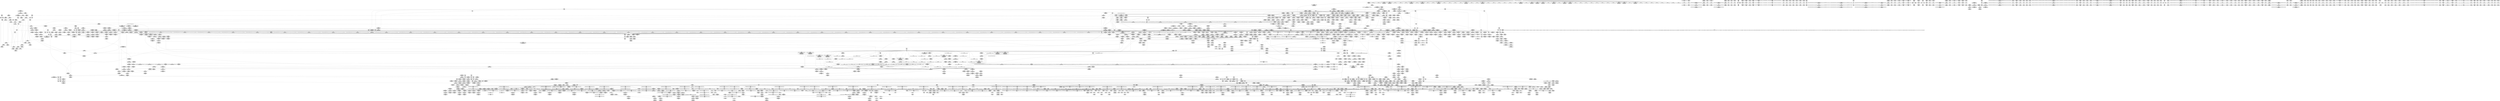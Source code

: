 digraph {
	CE0x37fdaa0 [shape=record,shape=Mrecord,label="{CE0x37fdaa0|__fswab16:_and2|include/uapi/linux/swab.h,53|*SummSource*}"]
	CE0x6bf7180 [shape=record,shape=Mrecord,label="{CE0x6bf7180|__llvm_gcov_indirect_counter_increment10:_entry|*SummSource*}"]
	CE0x52eae80 [shape=record,shape=Mrecord,label="{CE0x52eae80|__fswab16:_and2|include/uapi/linux/swab.h,53}"]
	CE0x42d7460 [shape=record,shape=Mrecord,label="{CE0x42d7460|tomoyo_check_inet_address:_tmp9|security/tomoyo/network.c,511|*SummSource*}"]
	CE0x53f0cf0 [shape=record,shape=Mrecord,label="{CE0x53f0cf0|tomoyo_init_request_info:_mode|security/tomoyo/util.c,1010|*SummSource*}"]
	CE0x51238c0 [shape=record,shape=Mrecord,label="{CE0x51238c0|i64*_getelementptr_inbounds_(_2_x_i64_,_2_x_i64_*___llvm_gcov_ctr4038,_i64_0,_i64_1)|*Constant*|*SummSource*}"]
	CE0x525c9c0 [shape=record,shape=Mrecord,label="{CE0x525c9c0|tomoyo_inet_entry:_conv|security/tomoyo/network.c,473|*SummSource*}"]
	CE0x6bc9460 [shape=record,shape=Mrecord,label="{CE0x6bc9460|tomoyo_audit_inet_log:_is_ipv6|security/tomoyo/network.c,384|*SummSource*}"]
	CE0x545cd90 [shape=record,shape=Mrecord,label="{CE0x545cd90|tomoyo_domain:_do.body|*SummSink*}"]
	CE0x5493930 [shape=record,shape=Mrecord,label="{CE0x5493930|tomoyo_get_mode:_conv5|security/tomoyo/util.c,983|*SummSink*}"]
	CE0x5588a00 [shape=record,shape=Mrecord,label="{CE0x5588a00|tomoyo_get_mode:_default_config|security/tomoyo/util.c,986|*SummSource*}"]
	CE0x6c165f0 [shape=record,shape=Mrecord,label="{CE0x6c165f0|_call_void_tomoyo_print_ipv4(i8*_%arraydecay4,_i32_128,_i32*_%tmp3,_i32*_%tmp3)_#9,_!dbg_!38920|security/tomoyo/network.c,388|*SummSource*}"]
	CE0x54c62b0 [shape=record,shape=Mrecord,label="{CE0x54c62b0|128:_i8*,_1208:_%struct.file*,_:_CMRE_35,36_}"]
	CE0x45b6980 [shape=record,shape=Mrecord,label="{CE0x45b6980|tomoyo_check_inet_address:_conv17|security/tomoyo/network.c,528|*SummSink*}"]
	CE0x54b4460 [shape=record,shape=Mrecord,label="{CE0x54b4460|rcu_lock_acquire18:_entry|*SummSource*}"]
	CE0x3803ad0 [shape=record,shape=Mrecord,label="{CE0x3803ad0|__fswab16:_shr|include/uapi/linux/swab.h,53|*SummSource*}"]
	CE0x567c070 [shape=record,shape=Mrecord,label="{CE0x567c070|tomoyo_inet_entry:_cmp28|security/tomoyo/network.c,484|*SummSource*}"]
	CE0x51f7210 [shape=record,shape=Mrecord,label="{CE0x51f7210|tomoyo_audit_inet_log:_call|security/tomoyo/network.c,389}"]
	CE0x569cb40 [shape=record,shape=Mrecord,label="{CE0x569cb40|tomoyo_print_ipv6:_tmp1|*SummSink*}"]
	CE0x558a600 [shape=record,shape=Mrecord,label="{CE0x558a600|i32_4|*Constant*}"]
	CE0x35cf4d0 [shape=record,shape=Mrecord,label="{CE0x35cf4d0|tomoyo_audit_net_log:_address|Function::tomoyo_audit_net_log&Arg::address::|*SummSource*}"]
	CE0x43e26f0 [shape=record,shape=Mrecord,label="{CE0x43e26f0|tomoyo_print_ipv4:_tmp}"]
	CE0x5119de0 [shape=record,shape=Mrecord,label="{CE0x5119de0|i32_255|*Constant*}"]
	CE0x552dd30 [shape=record,shape=Mrecord,label="{CE0x552dd30|tomoyo_inet_entry:_param8|security/tomoyo/network.c,477}"]
	CE0x44335a0 [shape=record,shape=Mrecord,label="{CE0x44335a0|tomoyo_check_inet_address:_port12|security/tomoyo/network.c,522|*SummSink*}"]
	CE0x4482de0 [shape=record,shape=Mrecord,label="{CE0x4482de0|srcu_read_unlock20:_tmp}"]
	CE0x361d4c0 [shape=record,shape=Mrecord,label="{CE0x361d4c0|tomoyo_check_inet_address:_sw.bb4|*SummSource*}"]
	CE0x5253780 [shape=record,shape=Mrecord,label="{CE0x5253780|tomoyo_print_ipv6:_tmp3}"]
	CE0x5214420 [shape=record,shape=Mrecord,label="{CE0x5214420|tomoyo_audit_inet_log:_idx.ext|security/tomoyo/network.c,390|*SummSource*}"]
	CE0x3759260 [shape=record,shape=Mrecord,label="{CE0x3759260|tomoyo_domain:_tmp5|security/tomoyo/common.h,1205|*SummSource*}"]
	CE0x6b12f30 [shape=record,shape=Mrecord,label="{CE0x6b12f30|_call_void_srcu_read_unlock20(%struct.srcu_struct*_tomoyo_ss,_i32_%idx)_#9,_!dbg_!38903|security/tomoyo/common.h,1109|*SummSource*}"]
	CE0x435f830 [shape=record,shape=Mrecord,label="{CE0x435f830|__llvm_gcov_indirect_counter_increment10:_pred}"]
	CE0x52ea4c0 [shape=record,shape=Mrecord,label="{CE0x52ea4c0|_call_void_mcount()_#3}"]
	CE0x362ccc0 [shape=record,shape=Mrecord,label="{CE0x362ccc0|i1_true|*Constant*}"]
	CE0x436d730 [shape=record,shape=Mrecord,label="{CE0x436d730|i64*_getelementptr_inbounds_(_2_x_i64_,_2_x_i64_*___llvm_gcov_ctr3939,_i64_0,_i64_0)|*Constant*|*SummSource*}"]
	CE0x35ee060 [shape=record,shape=Mrecord,label="{CE0x35ee060|tomoyo_audit_inet_log:_conv10|security/tomoyo/network.c,391|*SummSink*}"]
	CE0x37743d0 [shape=record,shape=Mrecord,label="{CE0x37743d0|tomoyo_print_ipv4:_bb|*SummSink*}"]
	CE0x51f0640 [shape=record,shape=Mrecord,label="{CE0x51f0640|i64*_getelementptr_inbounds_(_6_x_i64_,_6_x_i64_*___llvm_gcov_ctr5427,_i64_0,_i64_5)|*Constant*|*SummSink*}"]
	CE0x3746b30 [shape=record,shape=Mrecord,label="{CE0x3746b30|tomoyo_print_ipv6:_lnot|security/tomoyo/network.c,111}"]
	CE0x54fc910 [shape=record,shape=Mrecord,label="{CE0x54fc910|24:_i32*,_32:_i16,_34:_i8,_35:_i8,_36:_i8,_72:_i8,_:_SCMRE_73,74_|*MultipleSource*|security/tomoyo/network.c, 469|security/tomoyo/network.c,469|Function::tomoyo_init_request_info&Arg::r::|security/tomoyo/network.c,475}"]
	CE0x53f0990 [shape=record,shape=Mrecord,label="{CE0x53f0990|i32_9|*Constant*|*SummSource*}"]
	CE0x42e14d0 [shape=record,shape=Mrecord,label="{CE0x42e14d0|tomoyo_check_inet_address:_tmp15|security/tomoyo/network.c,517|*SummSource*}"]
	CE0x375b990 [shape=record,shape=Mrecord,label="{CE0x375b990|0:_i8,_array:_GCRE_tomoyo_index2category_constant_39_x_i8_c_00_00_00_00_00_00_00_00_00_00_00_00_00_00_00_00_00_00_00_00_00_00_00_01_01_01_01_01_01_01_01_01_01_01_01_01_01_01_02_,_align_16:_elem_4::|security/tomoyo/util.c,983}"]
	CE0x44fb110 [shape=record,shape=Mrecord,label="{CE0x44fb110|i64_13|*Constant*|*SummSink*}"]
	CE0x34e5c80 [shape=record,shape=Mrecord,label="{CE0x34e5c80|tomoyo_inet_entry:_tmp|*SummSink*}"]
	CE0x37a9f00 [shape=record,shape=Mrecord,label="{CE0x37a9f00|GLOBAL:_tomoyo_policy_loaded|Global_var:tomoyo_policy_loaded|*SummSink*}"]
	CE0x6cabef0 [shape=record,shape=Mrecord,label="{CE0x6cabef0|_ret_void,_!dbg_!38911|security/tomoyo/network.c,94}"]
	CE0x42d4b50 [shape=record,shape=Mrecord,label="{CE0x42d4b50|tomoyo_check_inet_address:_tmp16|security/tomoyo/network.c,517}"]
	CE0x55404b0 [shape=record,shape=Mrecord,label="{CE0x55404b0|tomoyo_inet_entry:_is_ipv6|security/tomoyo/network.c,478}"]
	CE0x4626d30 [shape=record,shape=Mrecord,label="{CE0x4626d30|tomoyo_get_mode:_tmp28|security/tomoyo/util.c,988}"]
	CE0x558ed80 [shape=record,shape=Mrecord,label="{CE0x558ed80|tomoyo_get_mode:_tmp24|security/tomoyo/util.c,986}"]
	CE0x45b7140 [shape=record,shape=Mrecord,label="{CE0x45b7140|tomoyo_check_inet_address:_port19|security/tomoyo/network.c,528}"]
	CE0x553f390 [shape=record,shape=Mrecord,label="{CE0x553f390|tomoyo_domain:_cred|security/tomoyo/common.h,1205|*SummSource*}"]
	CE0x5598160 [shape=record,shape=Mrecord,label="{CE0x5598160|tomoyo_inet_entry:_tmp19|security/tomoyo/network.c,479|*SummSink*}"]
	CE0x434ac40 [shape=record,shape=Mrecord,label="{CE0x434ac40|tomoyo_check_inet_address:_sin_port|security/tomoyo/network.c,522|*SummSink*}"]
	CE0x55fef30 [shape=record,shape=Mrecord,label="{CE0x55fef30|tomoyo_inet_entry:_conv22|security/tomoyo/network.c,480|*SummSource*}"]
	CE0x51c46a0 [shape=record,shape=Mrecord,label="{CE0x51c46a0|GLOBAL:___llvm_gcov_ctr5427|Global_var:__llvm_gcov_ctr5427|*SummSink*}"]
	CE0x42e11f0 [shape=record,shape=Mrecord,label="{CE0x42e11f0|tomoyo_check_inet_address:_tmp15|security/tomoyo/network.c,517}"]
	CE0x5254060 [shape=record,shape=Mrecord,label="{CE0x5254060|tomoyo_init_request_info:_tmp8|security/tomoyo/util.c,1005|*SummSink*}"]
	CE0x6dc5d80 [shape=record,shape=Mrecord,label="{CE0x6dc5d80|tomoyo_audit_inet_log:_port|security/tomoyo/network.c,391}"]
	CE0x52e1b50 [shape=record,shape=Mrecord,label="{CE0x52e1b50|i32_8|*Constant*}"]
	CE0x6ca0c30 [shape=record,shape=Mrecord,label="{CE0x6ca0c30|i64*_getelementptr_inbounds_(_11_x_i64_,_11_x_i64_*___llvm_gcov_ctr54147,_i64_0,_i64_1)|*Constant*|*SummSource*}"]
	CE0x6b46360 [shape=record,shape=Mrecord,label="{CE0x6b46360|srcu_read_unlock20:_entry|*SummSink*}"]
	CE0x35f8580 [shape=record,shape=Mrecord,label="{CE0x35f8580|tomoyo_audit_net_log:_idxprom1|security/tomoyo/network.c,368|*SummSource*}"]
	CE0x436bce0 [shape=record,shape=Mrecord,label="{CE0x436bce0|tomoyo_check_inet_address:_sa_family|security/tomoyo/network.c,507|*SummSink*}"]
	CE0x6c7a810 [shape=record,shape=Mrecord,label="{CE0x6c7a810|tomoyo_audit_net_log:_tmp4|security/tomoyo/network.c,367|*SummSource*}"]
	CE0x5607c10 [shape=record,shape=Mrecord,label="{CE0x5607c10|tomoyo_inet_entry:_port|security/tomoyo/network.c,480|*SummSink*}"]
	CE0x438df40 [shape=record,shape=Mrecord,label="{CE0x438df40|tomoyo_check_inet_address:_sin_port|security/tomoyo/network.c,522}"]
	CE0x53d3d20 [shape=record,shape=Mrecord,label="{CE0x53d3d20|i8*_undef|*Constant*|*SummSink*}"]
	CE0x6b89e50 [shape=record,shape=Mrecord,label="{CE0x6b89e50|GLOBAL:_tomoyo_print_ipv6|*Constant*|*SummSink*}"]
	CE0x518fdf0 [shape=record,shape=Mrecord,label="{CE0x518fdf0|0:_i8*,_array:_GCRE_tomoyo_socket_keyword_external_constant_4_x_i8*_:_elem_2::|security/tomoyo/network.c,368}"]
	CE0x43d1ad0 [shape=record,shape=Mrecord,label="{CE0x43d1ad0|__llvm_gcov_indirect_counter_increment10:_tmp6}"]
	CE0x42e4900 [shape=record,shape=Mrecord,label="{CE0x42e4900|GLOBAL:___llvm_gcov_ctr4846|Global_var:__llvm_gcov_ctr4846}"]
	CE0x6c7e1f0 [shape=record,shape=Mrecord,label="{CE0x6c7e1f0|tomoyo_check_inet_address:_u6_addr8|security/tomoyo/network.c,513}"]
	CE0x445aa90 [shape=record,shape=Mrecord,label="{CE0x445aa90|i64*_getelementptr_inbounds_(_2_x_i64_,_2_x_i64_*___llvm_gcov_ctr2253,_i64_0,_i64_1)|*Constant*|*SummSink*}"]
	CE0x518d750 [shape=record,shape=Mrecord,label="{CE0x518d750|128:_i8*,_1208:_%struct.file*,_:_CMRE_25,26_}"]
	CE0x5699c60 [shape=record,shape=Mrecord,label="{CE0x5699c60|__llvm_gcov_indirect_counter_increment10:_entry|*SummSink*}"]
	CE0x510dfe0 [shape=record,shape=Mrecord,label="{CE0x510dfe0|GLOBAL:_rcu_lock_release21|*Constant*|*SummSource*}"]
	CE0x56724f0 [shape=record,shape=Mrecord,label="{CE0x56724f0|tomoyo_audit_inet_log:_entry|*SummSink*}"]
	CE0x3786050 [shape=record,shape=Mrecord,label="{CE0x3786050|tomoyo_domain:_tmp}"]
	CE0x517dc10 [shape=record,shape=Mrecord,label="{CE0x517dc10|24:_i32*,_32:_i16,_34:_i8,_35:_i8,_36:_i8,_72:_i8,_:_SCMRE_24,25_}"]
	CE0x52315a0 [shape=record,shape=Mrecord,label="{CE0x52315a0|GLOBAL:_lock_acquire|*Constant*|*SummSink*}"]
	CE0x362bbb0 [shape=record,shape=Mrecord,label="{CE0x362bbb0|i64_ptrtoint_(i8*_blockaddress(_rcu_lock_release21,_%__here)_to_i64)|*Constant*|*SummSource*}"]
	CE0x6b5bb10 [shape=record,shape=Mrecord,label="{CE0x6b5bb10|tomoyo_inet_entry:_tmp29|security/tomoyo/network.c,486|*SummSink*}"]
	CE0x4532df0 [shape=record,shape=Mrecord,label="{CE0x4532df0|tomoyo_check_inet_address:_port|Function::tomoyo_check_inet_address&Arg::port::|*SummSink*}"]
	CE0x45125d0 [shape=record,shape=Mrecord,label="{CE0x45125d0|i64*_getelementptr_inbounds_(_19_x_i64_,_19_x_i64_*___llvm_gcov_ctr4846,_i64_0,_i64_15)|*Constant*|*SummSink*}"]
	CE0x36004d0 [shape=record,shape=Mrecord,label="{CE0x36004d0|128:_i8*,_1208:_%struct.file*,_:_CMRE_160,168_|*MultipleSource*|security/tomoyo/common.h,1205|security/tomoyo/common.h,1205}"]
	CE0x35a5500 [shape=record,shape=Mrecord,label="{CE0x35a5500|0:_i8,_array:_GCR_tomoyo_inet2mac_internal_constant_6_x_4_x_i8_4_x_i8_zeroinitializer,_4_x_i8_c_17_18_19_00_,_4_x_i8_c_1A_00_00_1B_,_4_x_i8_c_1C_00_00_1D_,_4_x_i8_zeroinitializer,_4_x_i8_zeroinitializer_,_align_16:_elem_1::|security/tomoyo/network.c,471}"]
	CE0x54084f0 [shape=record,shape=Mrecord,label="{CE0x54084f0|tomoyo_init_request_info:_ns|security/tomoyo/util.c,1010|*SummSink*}"]
	CE0x37b8c70 [shape=record,shape=Mrecord,label="{CE0x37b8c70|__llvm_gcov_indirect_counter_increment10:_tmp|*SummSink*}"]
	CE0x34e50f0 [shape=record,shape=Mrecord,label="{CE0x34e50f0|tomoyo_print_ipv4:_tmp5|security/tomoyo/network.c,93|*SummSource*}"]
	CE0x5227df0 [shape=record,shape=Mrecord,label="{CE0x5227df0|i64*_getelementptr_inbounds_(_5_x_i64_,_5_x_i64_*___llvm_gcov_ctr32134,_i64_0,_i64_3)|*Constant*|*SummSink*}"]
	CE0x3803d80 [shape=record,shape=Mrecord,label="{CE0x3803d80|__fswab16:_or|include/uapi/linux/swab.h,53|*SummSink*}"]
	CE0x56726d0 [shape=record,shape=Mrecord,label="{CE0x56726d0|_ret_i32_%call17,_!dbg_!38941|security/tomoyo/network.c,394}"]
	CE0x6b59530 [shape=record,shape=Mrecord,label="{CE0x6b59530|i32_(%struct.tomoyo_request_info.524*,_i8*,_...)*_bitcast_(i32_(%struct.tomoyo_request_info*,_i8*,_...)*_tomoyo_supervisor_to_i32_(%struct.tomoyo_request_info.524*,_i8*,_...)*)|*Constant*|*SummSource*}"]
	CE0x526bf90 [shape=record,shape=Mrecord,label="{CE0x526bf90|0:_i8,_array:_GCRE_tomoyo_index2category_constant_39_x_i8_c_00_00_00_00_00_00_00_00_00_00_00_00_00_00_00_00_00_00_00_00_00_00_00_01_01_01_01_01_01_01_01_01_01_01_01_01_01_01_02_,_align_16:_elem_31::|security/tomoyo/util.c,983}"]
	CE0x441f0a0 [shape=record,shape=Mrecord,label="{CE0x441f0a0|_call_void_mcount()_#3|*SummSink*}"]
	CE0x55fee20 [shape=record,shape=Mrecord,label="{CE0x55fee20|tomoyo_inet_entry:_conv22|security/tomoyo/network.c,480}"]
	CE0x37465e0 [shape=record,shape=Mrecord,label="{CE0x37465e0|tomoyo_get_mode:_tmp14|security/tomoyo/util.c,983|*SummSink*}"]
	CE0x359fd40 [shape=record,shape=Mrecord,label="{CE0x359fd40|24:_i32*,_32:_i16,_34:_i8,_35:_i8,_36:_i8,_72:_i8,_:_SCMRE_34,35_}"]
	CE0x35c3d40 [shape=record,shape=Mrecord,label="{CE0x35c3d40|srcu_read_lock17:_call|include/linux/srcu.h,220|*SummSource*}"]
	CE0x6c03890 [shape=record,shape=Mrecord,label="{CE0x6c03890|tomoyo_audit_net_log:_bb|*SummSink*}"]
	CE0x44049b0 [shape=record,shape=Mrecord,label="{CE0x44049b0|GLOBAL:_tomoyo_inet2mac|Global_var:tomoyo_inet2mac|*SummSink*}"]
	CE0x43af930 [shape=record,shape=Mrecord,label="{CE0x43af930|tomoyo_init_request_info:_index|Function::tomoyo_init_request_info&Arg::index::}"]
	CE0x37aa4f0 [shape=record,shape=Mrecord,label="{CE0x37aa4f0|i64*_getelementptr_inbounds_(_2_x_i64_,_2_x_i64_*___llvm_gcov_ctr4434,_i64_0,_i64_1)|*Constant*|*SummSink*}"]
	CE0x5077950 [shape=record,shape=Mrecord,label="{CE0x5077950|rcu_lock_release21:___here|*SummSink*}"]
	CE0x54d7fa0 [shape=record,shape=Mrecord,label="{CE0x54d7fa0|24:_i32*,_32:_i16,_34:_i8,_35:_i8,_36:_i8,_72:_i8,_:_SCMRE_56,57_}"]
	CE0x38bc5a0 [shape=record,shape=Mrecord,label="{CE0x38bc5a0|tomoyo_audit_inet_log:_tmp5|security/tomoyo/network.c,384|*SummSink*}"]
	CE0x42e4170 [shape=record,shape=Mrecord,label="{CE0x42e4170|tomoyo_check_inet_address:_addr|Function::tomoyo_check_inet_address&Arg::addr::|*SummSink*}"]
	CE0x42e15a0 [shape=record,shape=Mrecord,label="{CE0x42e15a0|tomoyo_check_inet_address:_tmp15|security/tomoyo/network.c,517|*SummSink*}"]
	CE0x35f8470 [shape=record,shape=Mrecord,label="{CE0x35f8470|tomoyo_audit_net_log:_idxprom1|security/tomoyo/network.c,368}"]
	CE0x38fb1d0 [shape=record,shape=Mrecord,label="{CE0x38fb1d0|GLOBAL:___llvm_gcov_global_state_pred50|Global_var:__llvm_gcov_global_state_pred50|*SummSink*}"]
	CE0x541d760 [shape=record,shape=Mrecord,label="{CE0x541d760|tomoyo_get_mode:_entry}"]
	CE0x52e1a20 [shape=record,shape=Mrecord,label="{CE0x52e1a20|tomoyo_inet_entry:_tmp9|security/tomoyo/network.c,473|*SummSink*}"]
	CE0x6cae530 [shape=record,shape=Mrecord,label="{CE0x6cae530|tomoyo_check_inet_address:_cmp|security/tomoyo/network.c,509|*SummSource*}"]
	CE0x43ff1b0 [shape=record,shape=Mrecord,label="{CE0x43ff1b0|COLLAPSED:_GCMRE___llvm_gcov_ctr3939_internal_global_2_x_i64_zeroinitializer:_elem_0:default:}"]
	CE0x3670250 [shape=record,shape=Mrecord,label="{CE0x3670250|tomoyo_get_mode:_if.end14|*SummSource*}"]
	CE0x5579d60 [shape=record,shape=Mrecord,label="{CE0x5579d60|tomoyo_inet_entry:_port|security/tomoyo/network.c,480|*SummSource*}"]
	CE0x6aec6b0 [shape=record,shape=Mrecord,label="{CE0x6aec6b0|tomoyo_read_unlock19:_entry|*SummSource*}"]
	CE0x6a9b2c0 [shape=record,shape=Mrecord,label="{CE0x6a9b2c0|tomoyo_audit_inet_log:_tmp14|security/tomoyo/network.c,388|*SummSink*}"]
	CE0x42e42f0 [shape=record,shape=Mrecord,label="{CE0x42e42f0|tomoyo_inet_entry:_r|security/tomoyo/network.c, 469|*SummSource*}"]
	CE0x38b7640 [shape=record,shape=Mrecord,label="{CE0x38b7640|tomoyo_check_inet_address:_addr_len|Function::tomoyo_check_inet_address&Arg::addr_len::|*SummSource*}"]
	CE0x6bbdd20 [shape=record,shape=Mrecord,label="{CE0x6bbdd20|tomoyo_audit_inet_log:_inet_network3|security/tomoyo/network.c,384}"]
	CE0x54c8620 [shape=record,shape=Mrecord,label="{CE0x54c8620|i32_(%struct.tomoyo_request_info.524*,_i8*,_...)*_bitcast_(i32_(%struct.tomoyo_request_info*,_i8*,_...)*_tomoyo_supervisor_to_i32_(%struct.tomoyo_request_info.524*,_i8*,_...)*)|*Constant*|*SummSink*}"]
	CE0x3735520 [shape=record,shape=Mrecord,label="{CE0x3735520|tomoyo_print_ipv6:_tmp4|security/tomoyo/network.c,111|*SummSource*}"]
	CE0x5220a40 [shape=record,shape=Mrecord,label="{CE0x5220a40|tomoyo_audit_net_log:_tmp3|*SummSink*}"]
	CE0x5282cb0 [shape=record,shape=Mrecord,label="{CE0x5282cb0|24:_i32*,_32:_i16,_34:_i8,_35:_i8,_36:_i8,_72:_i8,_:_SCMRE_26,27_}"]
	CE0x45d3990 [shape=record,shape=Mrecord,label="{CE0x45d3990|tomoyo_check_inet_address:_call21|security/tomoyo/network.c,529}"]
	CE0x5301df0 [shape=record,shape=Mrecord,label="{CE0x5301df0|tomoyo_inet_entry:_if.end|*SummSource*}"]
	CE0x53de870 [shape=record,shape=Mrecord,label="{CE0x53de870|tomoyo_init_request_info:_ns|security/tomoyo/util.c,1010|*SummSource*}"]
	CE0x449dfc0 [shape=record,shape=Mrecord,label="{CE0x449dfc0|i64*_getelementptr_inbounds_(_19_x_i64_,_19_x_i64_*___llvm_gcov_ctr4846,_i64_0,_i64_12)|*Constant*|*SummSource*}"]
	CE0x386adc0 [shape=record,shape=Mrecord,label="{CE0x386adc0|i64_80|*Constant*|*SummSource*}"]
	CE0x375d340 [shape=record,shape=Mrecord,label="{CE0x375d340|VOIDTB_TE:_CE_2096,2272_|*MultipleSource*|security/tomoyo/util.c,1010|Function::tomoyo_get_mode&Arg::ns::}"]
	CE0x53f1080 [shape=record,shape=Mrecord,label="{CE0x53f1080|i32_8|*Constant*}"]
	CE0x37e25a0 [shape=record,shape=Mrecord,label="{CE0x37e25a0|i64*_getelementptr_inbounds_(_5_x_i64_,_5_x_i64_*___llvm_gcov_ctr32134,_i64_0,_i64_4)|*Constant*}"]
	CE0x44b4810 [shape=record,shape=Mrecord,label="{CE0x44b4810|i64*_getelementptr_inbounds_(_11_x_i64_,_11_x_i64_*___llvm_gcov_ctr54147,_i64_0,_i64_9)|*Constant*|*SummSource*}"]
	CE0x440c080 [shape=record,shape=Mrecord,label="{CE0x440c080|COLLAPSED:_GCMRE___llvm_gcov_ctr4731_internal_global_4_x_i64_zeroinitializer:_elem_0:default:}"]
	CE0x53de120 [shape=record,shape=Mrecord,label="{CE0x53de120|tomoyo_init_request_info:_profile3|security/tomoyo/util.c,1008|*SummSink*}"]
	CE0x5253da0 [shape=record,shape=Mrecord,label="{CE0x5253da0|tomoyo_init_request_info:_tmp7|security/tomoyo/util.c,1005}"]
	CE0x44e7440 [shape=record,shape=Mrecord,label="{CE0x44e7440|i64_14|*Constant*}"]
	CE0x559f4a0 [shape=record,shape=Mrecord,label="{CE0x559f4a0|tomoyo_inet_entry:_inet_network18|security/tomoyo/network.c,479|*SummSource*}"]
	CE0x6af01b0 [shape=record,shape=Mrecord,label="{CE0x6af01b0|_ret_%struct.tomoyo_domain_info*_%tmp23,_!dbg_!38929|security/tomoyo/common.h,1205|*SummSink*}"]
	CE0x44fb380 [shape=record,shape=Mrecord,label="{CE0x44fb380|tomoyo_check_inet_address:_tmp30|security/tomoyo/network.c,527|*SummSink*}"]
	CE0x6aec7f0 [shape=record,shape=Mrecord,label="{CE0x6aec7f0|tomoyo_read_unlock19:_entry|*SummSink*}"]
	CE0x5078230 [shape=record,shape=Mrecord,label="{CE0x5078230|i64_1|*Constant*}"]
	CE0x6df10a0 [shape=record,shape=Mrecord,label="{CE0x6df10a0|24:_i32*,_32:_i16,_34:_i8,_35:_i8,_36:_i8,_72:_i8,_:_SCMRE_39,40_}"]
	CE0x52723b0 [shape=record,shape=Mrecord,label="{CE0x52723b0|0:_i8,_array:_GCRE_tomoyo_index2category_constant_39_x_i8_c_00_00_00_00_00_00_00_00_00_00_00_00_00_00_00_00_00_00_00_00_00_00_00_01_01_01_01_01_01_01_01_01_01_01_01_01_01_01_02_,_align_16:_elem_34::|security/tomoyo/util.c,983}"]
	CE0x38b0590 [shape=record,shape=Mrecord,label="{CE0x38b0590|i64_1|*Constant*}"]
	CE0x5117e40 [shape=record,shape=Mrecord,label="{CE0x5117e40|i32_-1|*Constant*}"]
	CE0x569ca20 [shape=record,shape=Mrecord,label="{CE0x569ca20|tomoyo_domain:_tmp4|security/tomoyo/common.h,1205|*SummSource*}"]
	CE0x45fcda0 [shape=record,shape=Mrecord,label="{CE0x45fcda0|tomoyo_inet_entry:_tmp27|security/tomoyo/network.c,485|*SummSource*}"]
	CE0x553f290 [shape=record,shape=Mrecord,label="{CE0x553f290|tomoyo_domain:_tmp21|security/tomoyo/common.h,1205|*SummSink*}"]
	CE0x5355930 [shape=record,shape=Mrecord,label="{CE0x5355930|tomoyo_domain:_tmp13|security/tomoyo/common.h,1205|*SummSource*}"]
	CE0x434a730 [shape=record,shape=Mrecord,label="{CE0x434a730|tomoyo_check_inet_address:_address11|security/tomoyo/network.c,520|*SummSource*}"]
	CE0x36472f0 [shape=record,shape=Mrecord,label="{CE0x36472f0|_ret_void|*SummSource*}"]
	CE0x52d1590 [shape=record,shape=Mrecord,label="{CE0x52d1590|_ret_void,_!dbg_!38908|include/linux/rcupdate.h,424|*SummSink*}"]
	CE0x3746570 [shape=record,shape=Mrecord,label="{CE0x3746570|tomoyo_get_mode:_tmp14|security/tomoyo/util.c,983|*SummSource*}"]
	CE0x35a58c0 [shape=record,shape=Mrecord,label="{CE0x35a58c0|_call_void_mcount()_#3}"]
	CE0x386af40 [shape=record,shape=Mrecord,label="{CE0x386af40|i64_80|*Constant*|*SummSink*}"]
	CE0x569c450 [shape=record,shape=Mrecord,label="{CE0x569c450|i32_6|*Constant*}"]
	CE0x6d50000 [shape=record,shape=Mrecord,label="{CE0x6d50000|tomoyo_audit_inet_log:_add.ptr|security/tomoyo/network.c,390|*SummSource*}"]
	CE0x377e1d0 [shape=record,shape=Mrecord,label="{CE0x377e1d0|i64*_getelementptr_inbounds_(_11_x_i64_,_11_x_i64_*___llvm_gcov_ctr54147,_i64_0,_i64_6)|*Constant*|*SummSource*}"]
	CE0x377dc30 [shape=record,shape=Mrecord,label="{CE0x377dc30|tomoyo_get_mode:_tmp2|security/tomoyo/util.c,978|*SummSink*}"]
	CE0x3753720 [shape=record,shape=Mrecord,label="{CE0x3753720|tomoyo_domain:_tmp1|*SummSource*}"]
	CE0x53f0c50 [shape=record,shape=Mrecord,label="{CE0x53f0c50|tomoyo_init_request_info:_mode|security/tomoyo/util.c,1010}"]
	CE0x3673730 [shape=record,shape=Mrecord,label="{CE0x3673730|tomoyo_audit_inet_log:_operation|security/tomoyo/network.c,393|*SummSink*}"]
	CE0x54087c0 [shape=record,shape=Mrecord,label="{CE0x54087c0|tomoyo_init_request_info:_tmp12|security/tomoyo/util.c,1010}"]
	CE0x51a5c50 [shape=record,shape=Mrecord,label="{CE0x51a5c50|tomoyo_check_inet_address:_call|security/tomoyo/network.c,528|*SummSink*}"]
	CE0x6c2fa80 [shape=record,shape=Mrecord,label="{CE0x6c2fa80|0:_i8,_1:_i8,_8:_i16,_16:_i32*,_24:_i8,_:_CMR_1,2_|*MultipleSource*|Function::tomoyo_check_inet_address&Arg::address::|security/tomoyo/network.c,505}"]
	CE0x611ec60 [shape=record,shape=Mrecord,label="{CE0x611ec60|tomoyo_domain:_land.lhs.true|*SummSource*}"]
	CE0x393c060 [shape=record,shape=Mrecord,label="{CE0x393c060|i32_3|*Constant*|*SummSource*}"]
	CE0x6aefa90 [shape=record,shape=Mrecord,label="{CE0x6aefa90|tomoyo_inet_entry:_tmp31|security/tomoyo/network.c,488|*SummSource*}"]
	CE0x6d45060 [shape=record,shape=Mrecord,label="{CE0x6d45060|tomoyo_check_inet_address:_sw.epilog|*SummSource*}"]
	CE0x44b4ac0 [shape=record,shape=Mrecord,label="{CE0x44b4ac0|tomoyo_domain:_tmp18|security/tomoyo/common.h,1205|*SummSource*}"]
	CE0x545fd00 [shape=record,shape=Mrecord,label="{CE0x545fd00|i32_9|*Constant*}"]
	CE0x52d19b0 [shape=record,shape=Mrecord,label="{CE0x52d19b0|GLOBAL:___srcu_read_unlock|*Constant*|*SummSink*}"]
	CE0x5274bc0 [shape=record,shape=Mrecord,label="{CE0x5274bc0|tomoyo_inet_entry:_tmp15|security/tomoyo/network.c,475}"]
	CE0x5460120 [shape=record,shape=Mrecord,label="{CE0x5460120|srcu_read_lock17:_dep_map|include/linux/srcu.h,222|*SummSource*}"]
	CE0x6bf7010 [shape=record,shape=Mrecord,label="{CE0x6bf7010|GLOBAL:___llvm_gcov_indirect_counter_increment10|*Constant*}"]
	CE0x6df13e0 [shape=record,shape=Mrecord,label="{CE0x6df13e0|24:_i32*,_32:_i16,_34:_i8,_35:_i8,_36:_i8,_72:_i8,_:_SCMRE_41,42_}"]
	CE0x35f9180 [shape=record,shape=Mrecord,label="{CE0x35f9180|tomoyo_audit_net_log:_arrayidx2|security/tomoyo/network.c,368|*SummSink*}"]
	CE0x45e85c0 [shape=record,shape=Mrecord,label="{CE0x45e85c0|i64*_getelementptr_inbounds_(_11_x_i64_,_11_x_i64_*___llvm_gcov_ctr5229,_i64_0,_i64_9)|*Constant*}"]
	CE0x5247820 [shape=record,shape=Mrecord,label="{CE0x5247820|rcu_lock_release21:_tmp4|include/linux/rcupdate.h,423|*SummSink*}"]
	CE0x45327c0 [shape=record,shape=Mrecord,label="{CE0x45327c0|GLOBAL:___fswab16|*Constant*|*SummSource*}"]
	CE0x54b4170 [shape=record,shape=Mrecord,label="{CE0x54b4170|GLOBAL:_rcu_lock_acquire18|*Constant*|*SummSource*}"]
	CE0x5664f60 [shape=record,shape=Mrecord,label="{CE0x5664f60|tomoyo_init_request_info:_conv6|security/tomoyo/util.c,1011|*SummSource*}"]
	CE0x45e8710 [shape=record,shape=Mrecord,label="{CE0x45e8710|tomoyo_inet_entry:_tmp27|security/tomoyo/network.c,485}"]
	CE0x4586f20 [shape=record,shape=Mrecord,label="{CE0x4586f20|i64*_getelementptr_inbounds_(_4_x_i64_,_4_x_i64_*___llvm_gcov_ctr4137,_i64_0,_i64_2)|*Constant*|*SummSink*}"]
	CE0x569cc90 [shape=record,shape=Mrecord,label="{CE0x569cc90|i64*_getelementptr_inbounds_(_2_x_i64_,_2_x_i64_*___llvm_gcov_ctr2154,_i64_0,_i64_1)|*Constant*}"]
	CE0x6c92740 [shape=record,shape=Mrecord,label="{CE0x6c92740|tomoyo_print_ipv4:_tmp5|security/tomoyo/network.c,93}"]
	CE0x6bd0fe0 [shape=record,shape=Mrecord,label="{CE0x6bd0fe0|tomoyo_audit_inet_log:_tmp7|security/tomoyo/network.c,384|*SummSource*}"]
	CE0x50fef20 [shape=record,shape=Mrecord,label="{CE0x50fef20|i64*_getelementptr_inbounds_(_19_x_i64_,_19_x_i64_*___llvm_gcov_ctr4846,_i64_0,_i64_18)|*Constant*}"]
	CE0x53f1160 [shape=record,shape=Mrecord,label="{CE0x53f1160|tomoyo_init_request_info:_type|security/tomoyo/util.c,1009|*SummSource*}"]
	CE0x6b6eac0 [shape=record,shape=Mrecord,label="{CE0x6b6eac0|tomoyo_check_inet_address:_tmp14|security/tomoyo/network.c,514|*SummSource*}"]
	CE0x53d39c0 [shape=record,shape=Mrecord,label="{CE0x53d39c0|rcu_lock_acquire18:_tmp7|*SummSink*}"]
	CE0x374d5f0 [shape=record,shape=Mrecord,label="{CE0x374d5f0|tomoyo_check_inet_address:_is_ipv610|security/tomoyo/network.c,519|*SummSource*}"]
	CE0x362d240 [shape=record,shape=Mrecord,label="{CE0x362d240|tomoyo_print_ipv6:_tobool|security/tomoyo/network.c,111|*SummSource*}"]
	CE0x35cf2d0 [shape=record,shape=Mrecord,label="{CE0x35cf2d0|tomoyo_audit_net_log:_protocol|Function::tomoyo_audit_net_log&Arg::protocol::}"]
	CE0x6c9bd20 [shape=record,shape=Mrecord,label="{CE0x6c9bd20|tomoyo_audit_inet_log:_tmp5|security/tomoyo/network.c,384|*SummSource*}"]
	CE0x46ca570 [shape=record,shape=Mrecord,label="{CE0x46ca570|i64*_getelementptr_inbounds_(_4_x_i64_,_4_x_i64_*___llvm_gcov_ctr4731,_i64_0,_i64_0)|*Constant*|*SummSink*}"]
	CE0x54fd230 [shape=record,shape=Mrecord,label="{CE0x54fd230|24:_i32*,_32:_i16,_34:_i8,_35:_i8,_36:_i8,_72:_i8,_:_SCMRE_76,77_|*MultipleSource*|security/tomoyo/network.c, 469|security/tomoyo/network.c,469|Function::tomoyo_init_request_info&Arg::r::|security/tomoyo/network.c,475}"]
	CE0x6b59180 [shape=record,shape=Mrecord,label="{CE0x6b59180|tomoyo_audit_net_log:_call|security/tomoyo/network.c,366|*SummSource*}"]
	CE0x376dba0 [shape=record,shape=Mrecord,label="{CE0x376dba0|tomoyo_print_ipv6:_call1|security/tomoyo/network.c,110}"]
	CE0x560cc30 [shape=record,shape=Mrecord,label="{CE0x560cc30|tomoyo_inet_entry:_inet_network25|security/tomoyo/network.c,480}"]
	CE0x36cd100 [shape=record,shape=Mrecord,label="{CE0x36cd100|i32_4|*Constant*}"]
	CE0x5355ce0 [shape=record,shape=Mrecord,label="{CE0x5355ce0|tomoyo_domain:_tmp11|security/tomoyo/common.h,1205|*SummSource*}"]
	CE0x6ba6880 [shape=record,shape=Mrecord,label="{CE0x6ba6880|__llvm_gcov_indirect_counter_increment10:_entry}"]
	CE0x517d540 [shape=record,shape=Mrecord,label="{CE0x517d540|i64*_getelementptr_inbounds_(_5_x_i64_,_5_x_i64_*___llvm_gcov_ctr32134,_i64_0,_i64_0)|*Constant*|*SummSource*}"]
	CE0x51e1280 [shape=record,shape=Mrecord,label="{CE0x51e1280|GLOBAL:___llvm_gcov_ctr54147|Global_var:__llvm_gcov_ctr54147|*SummSource*}"]
	CE0x360a8d0 [shape=record,shape=Mrecord,label="{CE0x360a8d0|tomoyo_get_mode:_tmp7|security/tomoyo/util.c,979|*SummSource*}"]
	CE0x4532b00 [shape=record,shape=Mrecord,label="{CE0x4532b00|__fswab16:_entry|*SummSink*}"]
	CE0x44e70d0 [shape=record,shape=Mrecord,label="{CE0x44e70d0|tomoyo_check_inet_address:_cmp14|security/tomoyo/network.c,527|*SummSource*}"]
	CE0x56f93f0 [shape=record,shape=Mrecord,label="{CE0x56f93f0|tomoyo_audit_inet_log:_param|security/tomoyo/network.c,382|*SummSource*}"]
	CE0x560d250 [shape=record,shape=Mrecord,label="{CE0x560d250|tomoyo_inet_entry:_param24|security/tomoyo/network.c,480|*SummSink*}"]
	CE0x6b12a60 [shape=record,shape=Mrecord,label="{CE0x6b12a60|tomoyo_audit_inet_log:_param|security/tomoyo/network.c,382|*SummSink*}"]
	CE0x3756480 [shape=record,shape=Mrecord,label="{CE0x3756480|srcu_read_unlock20:_tmp|*SummSource*}"]
	CE0x43e8f00 [shape=record,shape=Mrecord,label="{CE0x43e8f00|i64*_getelementptr_inbounds_(_12_x_i64_,_12_x_i64_*___llvm_gcov_ctr31133,_i64_0,_i64_6)|*Constant*|*SummSource*}"]
	CE0x35b7b80 [shape=record,shape=Mrecord,label="{CE0x35b7b80|GLOBAL:_lock_release|*Constant*}"]
	CE0x6ca4300 [shape=record,shape=Mrecord,label="{CE0x6ca4300|tomoyo_check_inet_address:_inet|security/tomoyo/network.c,505|*SummSink*}"]
	CE0x552da20 [shape=record,shape=Mrecord,label="{CE0x552da20|tomoyo_inet_entry:_tmp17|*LoadInst*|security/tomoyo/network.c,477|*SummSink*}"]
	CE0x55fe9b0 [shape=record,shape=Mrecord,label="{CE0x55fe9b0|__fswab16:_val|Function::__fswab16&Arg::val::}"]
	CE0x52fb120 [shape=record,shape=Mrecord,label="{CE0x52fb120|i32_3|*Constant*}"]
	CE0x54d74a0 [shape=record,shape=Mrecord,label="{CE0x54d74a0|24:_i32*,_32:_i16,_34:_i8,_35:_i8,_36:_i8,_72:_i8,_:_SCMRE_77,78_|*MultipleSource*|security/tomoyo/network.c, 469|security/tomoyo/network.c,469|Function::tomoyo_init_request_info&Arg::r::|security/tomoyo/network.c,475}"]
	CE0x425e350 [shape=record,shape=Mrecord,label="{CE0x425e350|tomoyo_read_lock16:_call|security/tomoyo/common.h,1097|*SummSource*}"]
	CE0x38bc160 [shape=record,shape=Mrecord,label="{CE0x38bc160|tomoyo_inet_entry:_tmp2|security/tomoyo/network.c,469|*SummSource*}"]
	CE0x3746910 [shape=record,shape=Mrecord,label="{CE0x3746910|tomoyo_print_ipv6:_tobool|security/tomoyo/network.c,111|*SummSink*}"]
	CE0x35b7770 [shape=record,shape=Mrecord,label="{CE0x35b7770|rcu_lock_release21:_tmp5|include/linux/rcupdate.h,423}"]
	CE0x44e1f70 [shape=record,shape=Mrecord,label="{CE0x44e1f70|tomoyo_check_inet_address:_protocol|security/tomoyo/network.c,527|*SummSink*}"]
	CE0x36478d0 [shape=record,shape=Mrecord,label="{CE0x36478d0|i64*_getelementptr_inbounds_(_2_x_i64_,_2_x_i64_*___llvm_gcov_ctr5130,_i64_0,_i64_0)|*Constant*|*SummSource*}"]
	CE0x5560dc0 [shape=record,shape=Mrecord,label="{CE0x5560dc0|rcu_lock_acquire18:___here|*SummSink*}"]
	CE0x6c163d0 [shape=record,shape=Mrecord,label="{CE0x6c163d0|_call_void_tomoyo_print_ipv4(i8*_%arraydecay4,_i32_128,_i32*_%tmp3,_i32*_%tmp3)_#9,_!dbg_!38920|security/tomoyo/network.c,388}"]
	CE0x42f7360 [shape=record,shape=Mrecord,label="{CE0x42f7360|tomoyo_check_inet_address:_tmp22|security/tomoyo/network.c,519}"]
	CE0x6c24a60 [shape=record,shape=Mrecord,label="{CE0x6c24a60|tomoyo_init_request_info:_bb}"]
	CE0x5228070 [shape=record,shape=Mrecord,label="{CE0x5228070|tomoyo_init_request_info:_tmp6|security/tomoyo/util.c,1004|*SummSink*}"]
	CE0x564b910 [shape=record,shape=Mrecord,label="{CE0x564b910|tomoyo_check_inet_address:_tmp34|security/tomoyo/network.c,528|*SummSource*}"]
	CE0x45d3cb0 [shape=record,shape=Mrecord,label="{CE0x45d3cb0|tomoyo_check_inet_address:_call21|security/tomoyo/network.c,529|*SummSink*}"]
	CE0x548b8d0 [shape=record,shape=Mrecord,label="{CE0x548b8d0|_call_void_rcu_lock_acquire18(%struct.lockdep_map*_%dep_map)_#9,_!dbg_!38906|include/linux/srcu.h,222|*SummSink*}"]
	CE0x54d7ac0 [shape=record,shape=Mrecord,label="{CE0x54d7ac0|24:_i32*,_32:_i16,_34:_i8,_35:_i8,_36:_i8,_72:_i8,_:_SCMRE_53,54_}"]
	CE0x3692190 [shape=record,shape=Mrecord,label="{CE0x3692190|128:_i8*,_1208:_%struct.file*,_:_CMRE_72,80_|*MultipleSource*|security/tomoyo/common.h,1205|security/tomoyo/common.h,1205}"]
	CE0x5650850 [shape=record,shape=Mrecord,label="{CE0x5650850|tomoyo_print_ipv6:_min_ip|Function::tomoyo_print_ipv6&Arg::min_ip::|*SummSink*}"]
	CE0x6ac80a0 [shape=record,shape=Mrecord,label="{CE0x6ac80a0|i8*_undef|*Constant*}"]
	CE0x506f8f0 [shape=record,shape=Mrecord,label="{CE0x506f8f0|tomoyo_check_inet_address:_tmp18|security/tomoyo/network.c,517|*SummSource*}"]
	CE0x6b69bc0 [shape=record,shape=Mrecord,label="{CE0x6b69bc0|tomoyo_print_ipv6:_entry|*SummSink*}"]
	CE0x532f560 [shape=record,shape=Mrecord,label="{CE0x532f560|__llvm_gcov_indirect_counter_increment10:_exit}"]
	CE0x54b6890 [shape=record,shape=Mrecord,label="{CE0x54b6890|COLLAPSED:_GCMRE___llvm_gcov_ctr5427_internal_global_6_x_i64_zeroinitializer:_elem_0:default:}"]
	CE0x50ff060 [shape=record,shape=Mrecord,label="{CE0x50ff060|i64*_getelementptr_inbounds_(_19_x_i64_,_19_x_i64_*___llvm_gcov_ctr4846,_i64_0,_i64_18)|*Constant*|*SummSource*}"]
	CE0x570f100 [shape=record,shape=Mrecord,label="{CE0x570f100|GLOBAL:_srcu_read_unlock20|*Constant*}"]
	CE0x3819d10 [shape=record,shape=Mrecord,label="{CE0x3819d10|tomoyo_print_ipv4:_tmp4|security/tomoyo/network.c,93}"]
	CE0x3847900 [shape=record,shape=Mrecord,label="{CE0x3847900|GLOBAL:_tomoyo_read_lock16|*Constant*|*SummSource*}"]
	CE0x51c1070 [shape=record,shape=Mrecord,label="{CE0x51c1070|24:_i32*,_32:_i16,_34:_i8,_35:_i8,_36:_i8,_72:_i8,_:_SCMRE_16,24_|*MultipleSource*|security/tomoyo/network.c, 469|security/tomoyo/network.c,469|Function::tomoyo_init_request_info&Arg::r::|security/tomoyo/network.c,475}"]
	CE0x375b380 [shape=record,shape=Mrecord,label="{CE0x375b380|tomoyo_print_ipv6:_lnot|security/tomoyo/network.c,111|*SummSink*}"]
	CE0x42d71a0 [shape=record,shape=Mrecord,label="{CE0x42d71a0|tomoyo_check_inet_address:_tmp8|security/tomoyo/network.c,510|*SummSource*}"]
	CE0x37e2460 [shape=record,shape=Mrecord,label="{CE0x37e2460|tomoyo_init_request_info:_domain.addr.0|*SummSource*}"]
	CE0x53a0a00 [shape=record,shape=Mrecord,label="{CE0x53a0a00|GLOBAL:_current_task|Global_var:current_task|*SummSource*}"]
	CE0x435a4d0 [shape=record,shape=Mrecord,label="{CE0x435a4d0|tomoyo_domain:_security|security/tomoyo/common.h,1205}"]
	CE0x570ec80 [shape=record,shape=Mrecord,label="{CE0x570ec80|tomoyo_print_ipv6:_buffer|Function::tomoyo_print_ipv6&Arg::buffer::|*SummSink*}"]
	CE0x53d3bf0 [shape=record,shape=Mrecord,label="{CE0x53d3bf0|i8*_undef|*Constant*|*SummSource*}"]
	CE0x570f010 [shape=record,shape=Mrecord,label="{CE0x570f010|_call_void_mcount()_#3|*SummSink*}"]
	CE0x36d24c0 [shape=record,shape=Mrecord,label="{CE0x36d24c0|tomoyo_init_request_info:_profile2|security/tomoyo/util.c,1007|*SummSink*}"]
	CE0x5447080 [shape=record,shape=Mrecord,label="{CE0x5447080|_call_void_rcu_lock_release21(%struct.lockdep_map*_%dep_map)_#9,_!dbg_!38905|include/linux/srcu.h,236|*SummSource*}"]
	CE0x6c1b950 [shape=record,shape=Mrecord,label="{CE0x6c1b950|srcu_read_unlock20:_tmp1|*SummSource*}"]
	CE0x37dd450 [shape=record,shape=Mrecord,label="{CE0x37dd450|COLLAPSED:_GCMRE___llvm_gcov_ctr5130_internal_global_2_x_i64_zeroinitializer:_elem_0:default:}"]
	CE0x570f300 [shape=record,shape=Mrecord,label="{CE0x570f300|tomoyo_print_ipv6:_buffer_len|Function::tomoyo_print_ipv6&Arg::buffer_len::|*SummSink*}"]
	CE0x6d4c780 [shape=record,shape=Mrecord,label="{CE0x6d4c780|tomoyo_check_inet_address:_tmp7|security/tomoyo/network.c,510|*SummSink*}"]
	CE0x44adac0 [shape=record,shape=Mrecord,label="{CE0x44adac0|_call_void_lockdep_rcu_suspicious(i8*_getelementptr_inbounds_(_25_x_i8_,_25_x_i8_*_.str12,_i32_0,_i32_0),_i32_1205,_i8*_getelementptr_inbounds_(_45_x_i8_,_45_x_i8_*_.str13,_i32_0,_i32_0))_#9,_!dbg_!38917|security/tomoyo/common.h,1205}"]
	CE0x37349e0 [shape=record,shape=Mrecord,label="{CE0x37349e0|tomoyo_get_mode:_if.then13}"]
	CE0x517d720 [shape=record,shape=Mrecord,label="{CE0x517d720|COLLAPSED:_GCMRE___llvm_gcov_ctr32134_internal_global_5_x_i64_zeroinitializer:_elem_0:default:}"]
	CE0x51f0470 [shape=record,shape=Mrecord,label="{CE0x51f0470|tomoyo_audit_inet_log:_arraydecay6|security/tomoyo/network.c,390|*SummSink*}"]
	CE0x54c8720 [shape=record,shape=Mrecord,label="{CE0x54c8720|i8*_getelementptr_inbounds_(_21_x_i8_,_21_x_i8_*_.str9,_i32_0,_i32_0)|*Constant*|*SummSource*}"]
	CE0x360b530 [shape=record,shape=Mrecord,label="{CE0x360b530|tomoyo_domain:_do.body|*SummSource*}"]
	CE0x5127420 [shape=record,shape=Mrecord,label="{CE0x5127420|tomoyo_inet_entry:_tmp13|security/tomoyo/network.c,473|*SummSource*}"]
	CE0x44d6d70 [shape=record,shape=Mrecord,label="{CE0x44d6d70|tomoyo_init_request_info:_profile3|security/tomoyo/util.c,1008|*SummSource*}"]
	CE0x3680e10 [shape=record,shape=Mrecord,label="{CE0x3680e10|tomoyo_init_request_info:_tmp10|security/tomoyo/util.c,1006}"]
	CE0x3681570 [shape=record,shape=Mrecord,label="{CE0x3681570|tomoyo_init_request_info:_domain1|security/tomoyo/util.c,1006}"]
	CE0x52aa080 [shape=record,shape=Mrecord,label="{CE0x52aa080|tomoyo_get_mode:_tmp16|security/tomoyo/util.c,983|*SummSource*}"]
	CE0x6b56720 [shape=record,shape=Mrecord,label="{CE0x6b56720|128:_i8*,_1208:_%struct.file*,_:_CMRE_47,48_}"]
	CE0x36eb490 [shape=record,shape=Mrecord,label="{CE0x36eb490|tomoyo_audit_net_log:_r|Function::tomoyo_audit_net_log&Arg::r::|*SummSource*}"]
	CE0x541d510 [shape=record,shape=Mrecord,label="{CE0x541d510|GLOBAL:_tomoyo_get_mode|*Constant*|*SummSink*}"]
	CE0x6c4d940 [shape=record,shape=Mrecord,label="{CE0x6c4d940|tomoyo_check_inet_address:_bb|*SummSource*}"]
	CE0x362c410 [shape=record,shape=Mrecord,label="{CE0x362c410|i64*_getelementptr_inbounds_(_4_x_i64_,_4_x_i64_*___llvm_gcov_ctr4731,_i64_0,_i64_3)|*Constant*|*SummSink*}"]
	CE0x559ef50 [shape=record,shape=Mrecord,label="{CE0x559ef50|tomoyo_inet_entry:_param17|security/tomoyo/network.c,479|*SummSink*}"]
	CE0x36deda0 [shape=record,shape=Mrecord,label="{CE0x36deda0|_ret_i32_%conv6,_!dbg_!38926|security/tomoyo/util.c,1011|*SummSink*}"]
	CE0x3680f60 [shape=record,shape=Mrecord,label="{CE0x3680f60|tomoyo_init_request_info:_tmp10|security/tomoyo/util.c,1006|*SummSource*}"]
	CE0x6a9b590 [shape=record,shape=Mrecord,label="{CE0x6a9b590|tomoyo_audit_inet_log:_tmp14|security/tomoyo/network.c,388}"]
	CE0x6d994f0 [shape=record,shape=Mrecord,label="{CE0x6d994f0|tomoyo_audit_inet_log:_inet_network9|security/tomoyo/network.c,391|*SummSink*}"]
	CE0x5672770 [shape=record,shape=Mrecord,label="{CE0x5672770|tomoyo_audit_inet_log:_r|Function::tomoyo_audit_inet_log&Arg::r::}"]
	CE0x42a2140 [shape=record,shape=Mrecord,label="{CE0x42a2140|tomoyo_check_inet_address:_tmp21|security/tomoyo/network.c,519|*SummSource*}"]
	CE0x5220c20 [shape=record,shape=Mrecord,label="{CE0x5220c20|_call_void_mcount()_#3}"]
	CE0x6bda580 [shape=record,shape=Mrecord,label="{CE0x6bda580|0:_i8*,_array:_GCRE_tomoyo_proto_keyword_constant_6_x_i8*_i8*_getelementptr_inbounds_(_2_x_i8_,_2_x_i8_*_.str22,_i32_0,_i32_0),_i8*_getelementptr_inbounds_(_7_x_i8_,_7_x_i8_*_.str123,_i32_0,_i32_0),_i8*_getelementptr_inbounds_(_6_x_i8_,_6_x_i8_*_.str224,_i32_0,_i32_0),_i8*_getelementptr_inbounds_(_4_x_i8_,_4_x_i8_*_.str325,_i32_0,_i32_0),_i8*_getelementptr_inbounds_(_2_x_i8_,_2_x_i8_*_.str22,_i32_0,_i32_0),_i8*_getelementptr_inbounds_(_10_x_i8_,_10_x_i8_*_.str426,_i32_0,_i32_0)_,_align_16:_elem_1::|security/tomoyo/network.c,367}"]
	CE0x6dcf4b0 [shape=record,shape=Mrecord,label="{CE0x6dcf4b0|_call_void_mcount()_#3}"]
	CE0x54b6900 [shape=record,shape=Mrecord,label="{CE0x54b6900|tomoyo_audit_inet_log:_tmp|*SummSource*}"]
	CE0x45b4e60 [shape=record,shape=Mrecord,label="{CE0x45b4e60|tomoyo_check_inet_address:_tmp36|security/tomoyo/network.c,529|*SummSink*}"]
	CE0x45d3b50 [shape=record,shape=Mrecord,label="{CE0x45d3b50|tomoyo_check_inet_address:_call21|security/tomoyo/network.c,529|*SummSource*}"]
	CE0x6b55c20 [shape=record,shape=Mrecord,label="{CE0x6b55c20|128:_i8*,_1208:_%struct.file*,_:_CMRE_38,39_}"]
	CE0x561e210 [shape=record,shape=Mrecord,label="{CE0x561e210|i64*_getelementptr_inbounds_(_11_x_i64_,_11_x_i64_*___llvm_gcov_ctr5229,_i64_0,_i64_6)|*Constant*}"]
	CE0x61277a0 [shape=record,shape=Mrecord,label="{CE0x61277a0|i64*_getelementptr_inbounds_(_4_x_i64_,_4_x_i64_*___llvm_gcov_ctr4137,_i64_0,_i64_3)|*Constant*|*SummSource*}"]
	CE0x5231330 [shape=record,shape=Mrecord,label="{CE0x5231330|GLOBAL:_lock_acquire|*Constant*|*SummSource*}"]
	CE0x51a58c0 [shape=record,shape=Mrecord,label="{CE0x51a58c0|__fswab16:_val|Function::__fswab16&Arg::val::}"]
	CE0x6bceae0 [shape=record,shape=Mrecord,label="{CE0x6bceae0|128:_i8*,_1208:_%struct.file*,_:_CMRE_3,4_}"]
	CE0x6c16ab0 [shape=record,shape=Mrecord,label="{CE0x6c16ab0|tomoyo_print_ipv4:_entry}"]
	CE0x43d1f00 [shape=record,shape=Mrecord,label="{CE0x43d1f00|i64_0|*Constant*}"]
	CE0x6ca0d60 [shape=record,shape=Mrecord,label="{CE0x6ca0d60|tomoyo_domain:_tmp2|*SummSink*}"]
	CE0x46a0010 [shape=record,shape=Mrecord,label="{CE0x46a0010|tomoyo_audit_net_log:_address|Function::tomoyo_audit_net_log&Arg::address::}"]
	CE0x5324670 [shape=record,shape=Mrecord,label="{CE0x5324670|srcu_read_lock17:_tmp2|*SummSource*}"]
	CE0x37595b0 [shape=record,shape=Mrecord,label="{CE0x37595b0|tomoyo_get_mode:_tmp9|security/tomoyo/util.c,981|*SummSource*}"]
	CE0x3651800 [shape=record,shape=Mrecord,label="{CE0x3651800|tomoyo_audit_net_log:_r|Function::tomoyo_audit_net_log&Arg::r::|*SummSink*}"]
	CE0x5589f40 [shape=record,shape=Mrecord,label="{CE0x5589f40|tomoyo_inet_entry:_frombool|security/tomoyo/network.c,478|*SummSource*}"]
	CE0x3759360 [shape=record,shape=Mrecord,label="{CE0x3759360|tomoyo_domain:_tmp5|security/tomoyo/common.h,1205|*SummSink*}"]
	CE0x457f540 [shape=record,shape=Mrecord,label="{CE0x457f540|rcu_lock_release21:_tmp4|include/linux/rcupdate.h,423}"]
	CE0x52f05e0 [shape=record,shape=Mrecord,label="{CE0x52f05e0|tomoyo_inet_entry:_call3|security/tomoyo/network.c,473}"]
	CE0x5650b80 [shape=record,shape=Mrecord,label="{CE0x5650b80|i64*_getelementptr_inbounds_(_6_x_i64_,_6_x_i64_*___llvm_gcov_ctr5427,_i64_0,_i64_4)|*Constant*|*SummSource*}"]
	CE0x52c92f0 [shape=record,shape=Mrecord,label="{CE0x52c92f0|tomoyo_get_mode:_conv10|security/tomoyo/util.c,985|*SummSink*}"]
	CE0x38add80 [shape=record,shape=Mrecord,label="{CE0x38add80|tomoyo_check_inet_address:_tmp|*SummSink*}"]
	CE0x45126b0 [shape=record,shape=Mrecord,label="{CE0x45126b0|tomoyo_check_inet_address:_tmp35|security/tomoyo/network.c,528|*SummSink*}"]
	CE0x5493330 [shape=record,shape=Mrecord,label="{CE0x5493330|tomoyo_get_mode:_tmp17|security/tomoyo/util.c,983|*SummSource*}"]
	CE0x5221040 [shape=record,shape=Mrecord,label="{CE0x5221040|0:_i8,_array:_GCRE_tomoyo_index2category_constant_39_x_i8_c_00_00_00_00_00_00_00_00_00_00_00_00_00_00_00_00_00_00_00_00_00_00_00_01_01_01_01_01_01_01_01_01_01_01_01_01_01_01_02_,_align_16:_elem_6::|security/tomoyo/util.c,983}"]
	CE0x51f01a0 [shape=record,shape=Mrecord,label="{CE0x51f01a0|tomoyo_audit_inet_log:_tmp16|security/tomoyo/network.c,389|*SummSource*}"]
	CE0x56178a0 [shape=record,shape=Mrecord,label="{CE0x56178a0|_call_void_bitcast_(void_(%struct.tomoyo_request_info*,_i1_(%struct.tomoyo_request_info*,_%struct.tomoyo_acl_info*)*)*_tomoyo_check_acl_to_void_(%struct.tomoyo_request_info.524*,_i1_(%struct.tomoyo_request_info.524*,_%struct.tomoyo_acl_info*)*)*)(%struct.tomoyo_request_info.524*_%r,_i1_(%struct.tomoyo_request_info.524*,_%struct.tomoyo_acl_info*)*_tomoyo_check_inet_acl)_#9,_!dbg_!38953|security/tomoyo/network.c,482|*SummSource*}"]
	CE0x34e5a70 [shape=record,shape=Mrecord,label="{CE0x34e5a70|i64*_getelementptr_inbounds_(_11_x_i64_,_11_x_i64_*___llvm_gcov_ctr5229,_i64_0,_i64_0)|*Constant*|*SummSource*}"]
	CE0x55c6ae0 [shape=record,shape=Mrecord,label="{CE0x55c6ae0|tomoyo_get_mode:_tmp26|security/tomoyo/util.c,987|*SummSource*}"]
	CE0x6113090 [shape=record,shape=Mrecord,label="{CE0x6113090|GLOBAL:___llvm_gcov_ctr5229|Global_var:__llvm_gcov_ctr5229}"]
	CE0x5591250 [shape=record,shape=Mrecord,label="{CE0x5591250|tomoyo_inet_entry:_tmp20|security/tomoyo/network.c,480|*SummSink*}"]
	CE0x442cc50 [shape=record,shape=Mrecord,label="{CE0x442cc50|i32_0|*Constant*|*SummSink*}"]
	CE0x435a2d0 [shape=record,shape=Mrecord,label="{CE0x435a2d0|i32_22|*Constant*|*SummSink*}"]
	CE0x46cb170 [shape=record,shape=Mrecord,label="{CE0x46cb170|rcu_lock_release21:_tmp2|*SummSink*}"]
	CE0x56c5bc0 [shape=record,shape=Mrecord,label="{CE0x56c5bc0|_call_void_mcount()_#3|*SummSink*}"]
	CE0x55e5f30 [shape=record,shape=Mrecord,label="{CE0x55e5f30|tomoyo_get_mode:_and|security/tomoyo/util.c,987|*SummSource*}"]
	CE0x45fcf10 [shape=record,shape=Mrecord,label="{CE0x45fcf10|tomoyo_inet_entry:_tmp28|security/tomoyo/network.c,485|*SummSink*}"]
	CE0x435d440 [shape=record,shape=Mrecord,label="{CE0x435d440|i32_0|*Constant*}"]
	CE0x38040c0 [shape=record,shape=Mrecord,label="{CE0x38040c0|__fswab16:_conv3|include/uapi/linux/swab.h,53|*SummSource*}"]
	CE0x35a0080 [shape=record,shape=Mrecord,label="{CE0x35a0080|24:_i32*,_32:_i16,_34:_i8,_35:_i8,_36:_i8,_72:_i8,_:_SCMRE_36,37_}"]
	CE0x54520b0 [shape=record,shape=Mrecord,label="{CE0x54520b0|_ret_void,_!dbg_!38908|include/linux/rcupdate.h,419|*SummSource*}"]
	CE0x4532d00 [shape=record,shape=Mrecord,label="{CE0x4532d00|tomoyo_check_inet_address:_port|Function::tomoyo_check_inet_address&Arg::port::|*SummSource*}"]
	CE0x5591500 [shape=record,shape=Mrecord,label="{CE0x5591500|i64*_getelementptr_inbounds_(_11_x_i64_,_11_x_i64_*___llvm_gcov_ctr5229,_i64_0,_i64_6)|*Constant*|*SummSink*}"]
	CE0x559f0d0 [shape=record,shape=Mrecord,label="{CE0x559f0d0|tomoyo_inet_entry:_inet20|security/tomoyo/network.c,480|*SummSource*}"]
	CE0x52284b0 [shape=record,shape=Mrecord,label="{CE0x52284b0|tomoyo_inet_entry:_tmp15|security/tomoyo/network.c,475|*SummSink*}"]
	CE0x52d1050 [shape=record,shape=Mrecord,label="{CE0x52d1050|rcu_lock_release21:_map|Function::rcu_lock_release21&Arg::map::|*SummSource*}"]
	CE0x564b980 [shape=record,shape=Mrecord,label="{CE0x564b980|tomoyo_check_inet_address:_tmp29|*LoadInst*|security/tomoyo/network.c,527}"]
	CE0x4372db0 [shape=record,shape=Mrecord,label="{CE0x4372db0|tomoyo_check_inet_address:_address2|security/tomoyo/network.c,512}"]
	CE0x532ed60 [shape=record,shape=Mrecord,label="{CE0x532ed60|_call_void___llvm_gcov_indirect_counter_increment10(i32*___llvm_gcov_global_state_pred50,_i64**_getelementptr_inbounds_(_3_x_i64*_,_3_x_i64*_*___llvm_gcda_edge_table49,_i64_0,_i64_2)),_!dbg_!38933|security/tomoyo/network.c,517|*SummSource*}"]
	CE0x4313ce0 [shape=record,shape=Mrecord,label="{CE0x4313ce0|tomoyo_init_request_info:_tmp|*SummSink*}"]
	CE0x6c16660 [shape=record,shape=Mrecord,label="{CE0x6c16660|GLOBAL:_tomoyo_print_ipv4|*Constant*|*SummSink*}"]
	CE0x6cb23d0 [shape=record,shape=Mrecord,label="{CE0x6cb23d0|_ret_void,_!dbg_!38911|security/tomoyo/network.c,94|*SummSource*}"]
	CE0x3735590 [shape=record,shape=Mrecord,label="{CE0x3735590|tomoyo_get_mode:_if.end9}"]
	CE0x6bac0b0 [shape=record,shape=Mrecord,label="{CE0x6bac0b0|tomoyo_audit_inet_log:_if.end|*SummSink*}"]
	CE0x57206c0 [shape=record,shape=Mrecord,label="{CE0x57206c0|tomoyo_inet_entry:_tmp23|security/tomoyo/network.c,484|*SummSink*}"]
	CE0x43d1fd0 [shape=record,shape=Mrecord,label="{CE0x43d1fd0|i64_0|*Constant*|*SummSource*}"]
	CE0x4348be0 [shape=record,shape=Mrecord,label="{CE0x4348be0|tomoyo_inet_entry:_idxprom|security/tomoyo/network.c,471}"]
	CE0x6df04e0 [shape=record,shape=Mrecord,label="{CE0x6df04e0|24:_i32*,_32:_i16,_34:_i8,_35:_i8,_36:_i8,_72:_i8,_:_SCMRE_47,48_}"]
	CE0x6e1cce0 [shape=record,shape=Mrecord,label="{CE0x6e1cce0|128:_i8*,_1208:_%struct.file*,_:_CMRE_120,128_|*MultipleSource*|security/tomoyo/common.h,1205|security/tomoyo/common.h,1205}"]
	CE0x36739c0 [shape=record,shape=Mrecord,label="{CE0x36739c0|tomoyo_audit_inet_log:_tmp19|security/tomoyo/network.c,393}"]
	CE0x43d9380 [shape=record,shape=Mrecord,label="{CE0x43d9380|i8_0|*Constant*|*SummSink*}"]
	CE0x35a5570 [shape=record,shape=Mrecord,label="{CE0x35a5570|0:_i8,_array:_GCR_tomoyo_inet2mac_internal_constant_6_x_4_x_i8_4_x_i8_zeroinitializer,_4_x_i8_c_17_18_19_00_,_4_x_i8_c_1A_00_00_1B_,_4_x_i8_c_1C_00_00_1D_,_4_x_i8_zeroinitializer,_4_x_i8_zeroinitializer_,_align_16:_elem_2::|security/tomoyo/network.c,471}"]
	CE0x6c9b570 [shape=record,shape=Mrecord,label="{CE0x6c9b570|i64*_getelementptr_inbounds_(_2_x_i64_,_2_x_i64_*___llvm_gcov_ctr4533,_i64_0,_i64_0)|*Constant*|*SummSink*}"]
	CE0x35c37e0 [shape=record,shape=Mrecord,label="{CE0x35c37e0|tomoyo_read_unlock19:_bb}"]
	CE0x559f830 [shape=record,shape=Mrecord,label="{CE0x559f830|tomoyo_inet_entry:_address19|security/tomoyo/network.c,479}"]
	CE0x386a7f0 [shape=record,shape=Mrecord,label="{CE0x386a7f0|i64*_getelementptr_inbounds_(_2_x_i64_,_2_x_i64_*___llvm_gcov_ctr3939,_i64_0,_i64_1)|*Constant*|*SummSink*}"]
	CE0x6ca18a0 [shape=record,shape=Mrecord,label="{CE0x6ca18a0|tomoyo_domain:_tmp16|security/tomoyo/common.h,1205|*SummSource*}"]
	CE0x5272660 [shape=record,shape=Mrecord,label="{CE0x5272660|0:_i8,_array:_GCRE_tomoyo_index2category_constant_39_x_i8_c_00_00_00_00_00_00_00_00_00_00_00_00_00_00_00_00_00_00_00_00_00_00_00_01_01_01_01_01_01_01_01_01_01_01_01_01_01_01_02_,_align_16:_elem_35::|security/tomoyo/util.c,983}"]
	CE0x6cac180 [shape=record,shape=Mrecord,label="{CE0x6cac180|tomoyo_print_ipv4:_min_ip|Function::tomoyo_print_ipv4&Arg::min_ip::|*SummSource*}"]
	CE0x6bfcaa0 [shape=record,shape=Mrecord,label="{CE0x6bfcaa0|tomoyo_audit_inet_log:_arraydecay4|security/tomoyo/network.c,388|*SummSink*}"]
	CE0x5446bf0 [shape=record,shape=Mrecord,label="{CE0x5446bf0|srcu_read_unlock20:_dep_map|include/linux/srcu.h,236|*SummSink*}"]
	CE0x52d1200 [shape=record,shape=Mrecord,label="{CE0x52d1200|_call_void___srcu_read_unlock(%struct.srcu_struct*_%sp,_i32_%idx)_#9,_!dbg_!38906|include/linux/srcu.h,237|*SummSource*}"]
	CE0x6c14af0 [shape=record,shape=Mrecord,label="{CE0x6c14af0|rcu_lock_release21:_tmp3|*SummSource*}"]
	CE0x6c05480 [shape=record,shape=Mrecord,label="{CE0x6c05480|VOIDTB_TE:_CE_2272,6368_|*MultipleSource*|security/tomoyo/util.c,1010|Function::tomoyo_get_mode&Arg::ns::}"]
	CE0x510e710 [shape=record,shape=Mrecord,label="{CE0x510e710|rcu_lock_release21:_map|Function::rcu_lock_release21&Arg::map::}"]
	CE0x6c7e020 [shape=record,shape=Mrecord,label="{CE0x6c7e020|tomoyo_check_inet_address:_in6_u|security/tomoyo/network.c,513|*SummSink*}"]
	CE0x43d1db0 [shape=record,shape=Mrecord,label="{CE0x43d1db0|GLOBAL:___llvm_gcov_ctr4846|Global_var:__llvm_gcov_ctr4846|*SummSink*}"]
	CE0x54de580 [shape=record,shape=Mrecord,label="{CE0x54de580|tomoyo_check_inet_address:_port3|security/tomoyo/network.c,514|*SummSource*}"]
	CE0x55392d0 [shape=record,shape=Mrecord,label="{CE0x55392d0|tomoyo_inet_entry:_inet_network9|security/tomoyo/network.c,477|*SummSink*}"]
	CE0x5720600 [shape=record,shape=Mrecord,label="{CE0x5720600|i64_7|*Constant*|*SummSource*}"]
	CE0x45b6e60 [shape=record,shape=Mrecord,label="{CE0x45b6e60|tomoyo_check_inet_address:_conv18|security/tomoyo/network.c,528|*SummSource*}"]
	CE0x4285480 [shape=record,shape=Mrecord,label="{CE0x4285480|_call_void___llvm_gcov_indirect_counter_increment10(i32*___llvm_gcov_global_state_pred50,_i64**_getelementptr_inbounds_(_3_x_i64*_,_3_x_i64*_*___llvm_gcda_edge_table49,_i64_0,_i64_1)),_!dbg_!38911|security/tomoyo/network.c,509}"]
	CE0x37fd610 [shape=record,shape=Mrecord,label="{CE0x37fd610|__fswab16:_conv1|include/uapi/linux/swab.h,53|*SummSink*}"]
	CE0x51f78d0 [shape=record,shape=Mrecord,label="{CE0x51f78d0|tomoyo_audit_inet_log:_conv|security/tomoyo/network.c,389|*SummSink*}"]
	CE0x5247a90 [shape=record,shape=Mrecord,label="{CE0x5247a90|_call_void_lock_release(%struct.lockdep_map*_%map,_i32_1,_i64_ptrtoint_(i8*_blockaddress(_rcu_lock_release21,_%__here)_to_i64))_#9,_!dbg_!38907|include/linux/rcupdate.h,423}"]
	CE0x6112f40 [shape=record,shape=Mrecord,label="{CE0x6112f40|tomoyo_inet_entry:_tobool|security/tomoyo/network.c,473|*SummSource*}"]
	CE0x6c168d0 [shape=record,shape=Mrecord,label="{CE0x6c168d0|tomoyo_print_ipv4:_entry|*SummSource*}"]
	CE0x567c200 [shape=record,shape=Mrecord,label="{CE0x567c200|i64_8|*Constant*}"]
	CE0x6d8a080 [shape=record,shape=Mrecord,label="{CE0x6d8a080|i64*_getelementptr_inbounds_(_4_x_i64_,_4_x_i64_*___llvm_gcov_ctr4731,_i64_0,_i64_3)|*Constant*}"]
	CE0x43c5990 [shape=record,shape=Mrecord,label="{CE0x43c5990|i64*_getelementptr_inbounds_(_2_x_i64_,_2_x_i64_*___llvm_gcov_ctr5130,_i64_0,_i64_1)|*Constant*}"]
	CE0x5617ac0 [shape=record,shape=Mrecord,label="{CE0x5617ac0|tomoyo_inet_entry:_tmp22|security/tomoyo/network.c,482}"]
	CE0x6c05f10 [shape=record,shape=Mrecord,label="{CE0x6c05f10|i64_1|*Constant*}"]
	CE0x45d3650 [shape=record,shape=Mrecord,label="{CE0x45d3650|tomoyo_check_inet_address:_tmp37|security/tomoyo/network.c,529|*SummSource*}"]
	CE0x44fac20 [shape=record,shape=Mrecord,label="{CE0x44fac20|i64_13|*Constant*}"]
	CE0x54c5c70 [shape=record,shape=Mrecord,label="{CE0x54c5c70|128:_i8*,_1208:_%struct.file*,_:_CMRE_30,31_}"]
	CE0x3931190 [shape=record,shape=Mrecord,label="{CE0x3931190|tomoyo_check_inet_address:_tmp39|security/tomoyo/network.c,531|*SummSink*}"]
	CE0x435f7c0 [shape=record,shape=Mrecord,label="{CE0x435f7c0|__llvm_gcov_indirect_counter_increment10:_exit|*SummSink*}"]
	CE0x6cae3f0 [shape=record,shape=Mrecord,label="{CE0x6cae3f0|tomoyo_check_inet_address:_tmp2|*LoadInst*|security/tomoyo/network.c,507}"]
	CE0x5549db0 [shape=record,shape=Mrecord,label="{CE0x5549db0|i64_8|*Constant*}"]
	CE0x545cb90 [shape=record,shape=Mrecord,label="{CE0x545cb90|tomoyo_print_ipv6:_tmp}"]
	CE0x37fdb60 [shape=record,shape=Mrecord,label="{CE0x37fdb60|__fswab16:_and2|include/uapi/linux/swab.h,53|*SummSink*}"]
	CE0x468a280 [shape=record,shape=Mrecord,label="{CE0x468a280|tomoyo_inet_entry:_tmp12|security/tomoyo/network.c,473|*SummSink*}"]
	CE0x5482900 [shape=record,shape=Mrecord,label="{CE0x5482900|COLLAPSED:_CRE:_elem_0:default:}"]
	CE0x5549d40 [shape=record,shape=Mrecord,label="{CE0x5549d40|tomoyo_get_mode:_cmp11|security/tomoyo/util.c,985|*SummSink*}"]
	CE0x569c3e0 [shape=record,shape=Mrecord,label="{CE0x569c3e0|tomoyo_get_mode:_config|security/tomoyo/util.c,981|*SummSink*}"]
	CE0x425e990 [shape=record,shape=Mrecord,label="{CE0x425e990|_ret_i32_%call,_!dbg_!38902|security/tomoyo/common.h,1097|*SummSink*}"]
	CE0x44adff0 [shape=record,shape=Mrecord,label="{CE0x44adff0|i64*_getelementptr_inbounds_(_2_x_i64_,_2_x_i64_*___llvm_gcov_ctr53148,_i64_0,_i64_0)|*Constant*|*SummSource*}"]
	CE0x56c59f0 [shape=record,shape=Mrecord,label="{CE0x56c59f0|_call_void_mcount()_#3}"]
	CE0x53b1040 [shape=record,shape=Mrecord,label="{CE0x53b1040|tomoyo_domain:_tmp12|security/tomoyo/common.h,1205|*SummSource*}"]
	CE0x435f6f0 [shape=record,shape=Mrecord,label="{CE0x435f6f0|0:_i8,_1:_i8,_8:_i16,_16:_i32*,_24:_i8,_:_CMR_40,44_|*MultipleSource*|Function::tomoyo_check_inet_address&Arg::address::|security/tomoyo/network.c,505}"]
	CE0x6b8cef0 [shape=record,shape=Mrecord,label="{CE0x6b8cef0|i32_1|*Constant*}"]
	CE0x4587920 [shape=record,shape=Mrecord,label="{CE0x4587920|VOIDTB_TE:_CE_0,2048_|*MultipleSource*|security/tomoyo/util.c,1010|Function::tomoyo_get_mode&Arg::ns::}"]
	CE0x53d7bb0 [shape=record,shape=Mrecord,label="{CE0x53d7bb0|tomoyo_get_mode:_tmp17|security/tomoyo/util.c,983|*SummSink*}"]
	CE0x6ae0a30 [shape=record,shape=Mrecord,label="{CE0x6ae0a30|i64*_getelementptr_inbounds_(_5_x_i64_,_5_x_i64_*___llvm_gcov_ctr32134,_i64_0,_i64_3)|*Constant*}"]
	CE0x6d8a2f0 [shape=record,shape=Mrecord,label="{CE0x6d8a2f0|GLOBAL:_lock_release|*Constant*|*SummSource*}"]
	CE0x4391590 [shape=record,shape=Mrecord,label="{CE0x4391590|tomoyo_check_inet_address:_is_ipv6|security/tomoyo/network.c,511|*SummSource*}"]
	CE0x51a0ca0 [shape=record,shape=Mrecord,label="{CE0x51a0ca0|i64_2|*Constant*|*SummSink*}"]
	CE0x37765c0 [shape=record,shape=Mrecord,label="{CE0x37765c0|tomoyo_get_mode:_tmp8|security/tomoyo/util.c,979}"]
	CE0x5408320 [shape=record,shape=Mrecord,label="{CE0x5408320|tomoyo_init_request_info:_ns|security/tomoyo/util.c,1010}"]
	CE0x6bbdb50 [shape=record,shape=Mrecord,label="{CE0x6bbdb50|tomoyo_audit_inet_log:_param2|security/tomoyo/network.c,384|*SummSource*}"]
	CE0x37569c0 [shape=record,shape=Mrecord,label="{CE0x37569c0|i1_true|*Constant*}"]
	CE0x4589e50 [shape=record,shape=Mrecord,label="{CE0x4589e50|tomoyo_check_inet_address:_protocol|security/tomoyo/network.c,527}"]
	CE0x553f220 [shape=record,shape=Mrecord,label="{CE0x553f220|tomoyo_domain:_cred|security/tomoyo/common.h,1205}"]
	CE0x37df450 [shape=record,shape=Mrecord,label="{CE0x37df450|i32_1|*Constant*}"]
	CE0x3753360 [shape=record,shape=Mrecord,label="{CE0x3753360|tomoyo_print_ipv6:_tmp|*SummSink*}"]
	CE0x52262f0 [shape=record,shape=Mrecord,label="{CE0x52262f0|tomoyo_domain:_call3|security/tomoyo/common.h,1205}"]
	CE0x44a31c0 [shape=record,shape=Mrecord,label="{CE0x44a31c0|VOIDTB_TE:_CE_6384,6388_|*MultipleSource*|security/tomoyo/util.c,1010|Function::tomoyo_get_mode&Arg::ns::}"]
	CE0x53158a0 [shape=record,shape=Mrecord,label="{CE0x53158a0|i64_0|*Constant*}"]
	CE0x6b5b360 [shape=record,shape=Mrecord,label="{CE0x6b5b360|tomoyo_inet_entry:_tmp29|security/tomoyo/network.c,486}"]
	CE0x5153220 [shape=record,shape=Mrecord,label="{CE0x5153220|_ret_%struct.tomoyo_domain_info*_%tmp23,_!dbg_!38929|security/tomoyo/common.h,1205|*SummSource*}"]
	CE0x35d0820 [shape=record,shape=Mrecord,label="{CE0x35d0820|rcu_lock_release21:_tmp1}"]
	CE0x4264660 [shape=record,shape=Mrecord,label="{CE0x4264660|_call_void_mcount()_#3|*SummSource*}"]
	CE0x5282e20 [shape=record,shape=Mrecord,label="{CE0x5282e20|24:_i32*,_32:_i16,_34:_i8,_35:_i8,_36:_i8,_72:_i8,_:_SCMRE_49,50_}"]
	CE0x6e3efd0 [shape=record,shape=Mrecord,label="{CE0x6e3efd0|i32_10|*Constant*}"]
	CE0x44c82b0 [shape=record,shape=Mrecord,label="{CE0x44c82b0|i64*_getelementptr_inbounds_(_2_x_i64_,_2_x_i64_*___llvm_gcov_ctr4632,_i64_0,_i64_1)|*Constant*|*SummSink*}"]
	CE0x6bfc4c0 [shape=record,shape=Mrecord,label="{CE0x6bfc4c0|i32_0|*Constant*}"]
	CE0x42641b0 [shape=record,shape=Mrecord,label="{CE0x42641b0|GLOBAL:_srcu_read_lock17|*Constant*|*SummSource*}"]
	CE0x551bab0 [shape=record,shape=Mrecord,label="{CE0x551bab0|tomoyo_inet_entry:_protocol6|security/tomoyo/network.c,476|*SummSink*}"]
	CE0x424cba0 [shape=record,shape=Mrecord,label="{CE0x424cba0|i32_0|*Constant*}"]
	CE0x55601c0 [shape=record,shape=Mrecord,label="{CE0x55601c0|_call_void_mcount()_#3|*SummSink*}"]
	CE0x5450be0 [shape=record,shape=Mrecord,label="{CE0x5450be0|tomoyo_domain:_bb|*SummSink*}"]
	CE0x42a24d0 [shape=record,shape=Mrecord,label="{CE0x42a24d0|i64*_getelementptr_inbounds_(_19_x_i64_,_19_x_i64_*___llvm_gcov_ctr4846,_i64_0,_i64_11)|*Constant*}"]
	CE0x3759810 [shape=record,shape=Mrecord,label="{CE0x3759810|tomoyo_get_mode:_cmp|security/tomoyo/util.c,982|*SummSink*}"]
	CE0x54fcc40 [shape=record,shape=Mrecord,label="{CE0x54fcc40|24:_i32*,_32:_i16,_34:_i8,_35:_i8,_36:_i8,_72:_i8,_:_SCMRE_74,75_|*MultipleSource*|security/tomoyo/network.c, 469|security/tomoyo/network.c,469|Function::tomoyo_init_request_info&Arg::r::|security/tomoyo/network.c,475}"]
	CE0x43afe70 [shape=record,shape=Mrecord,label="{CE0x43afe70|tomoyo_check_inet_address:_tmp8|security/tomoyo/network.c,510|*SummSink*}"]
	CE0x4433440 [shape=record,shape=Mrecord,label="{CE0x4433440|tomoyo_check_inet_address:_port12|security/tomoyo/network.c,522|*SummSource*}"]
	CE0x541ded0 [shape=record,shape=Mrecord,label="{CE0x541ded0|tomoyo_get_mode:_profile|Function::tomoyo_get_mode&Arg::profile::}"]
	CE0x6ca1120 [shape=record,shape=Mrecord,label="{CE0x6ca1120|i64*_getelementptr_inbounds_(_12_x_i64_,_12_x_i64_*___llvm_gcov_ctr31133,_i64_0,_i64_3)|*Constant*|*SummSink*}"]
	CE0x6bd10a0 [shape=record,shape=Mrecord,label="{CE0x6bd10a0|tomoyo_audit_inet_log:_tmp7|security/tomoyo/network.c,384|*SummSink*}"]
	CE0x6c14be0 [shape=record,shape=Mrecord,label="{CE0x6c14be0|rcu_lock_release21:_tmp3|*SummSink*}"]
	CE0x6b23cc0 [shape=record,shape=Mrecord,label="{CE0x6b23cc0|i64*_getelementptr_inbounds_(_2_x_i64_,_2_x_i64_*___llvm_gcov_ctr2154,_i64_0,_i64_0)|*Constant*}"]
	CE0x440c0f0 [shape=record,shape=Mrecord,label="{CE0x440c0f0|rcu_lock_release21:_tmp|*SummSource*}"]
	CE0x5231de0 [shape=record,shape=Mrecord,label="{CE0x5231de0|0:_i8,_array:_GCRE_tomoyo_index2category_constant_39_x_i8_c_00_00_00_00_00_00_00_00_00_00_00_00_00_00_00_00_00_00_00_00_00_00_00_01_01_01_01_01_01_01_01_01_01_01_01_01_01_01_02_,_align_16:_elem_15::|security/tomoyo/util.c,983}"]
	CE0x35a50b0 [shape=record,shape=Mrecord,label="{CE0x35a50b0|tomoyo_read_lock16:_tmp3}"]
	CE0x510e160 [shape=record,shape=Mrecord,label="{CE0x510e160|GLOBAL:_rcu_lock_release21|*Constant*|*SummSink*}"]
	CE0x436c2f0 [shape=record,shape=Mrecord,label="{CE0x436c2f0|tomoyo_check_inet_address:_tmp10|security/tomoyo/network.c,511}"]
	CE0x38fa6f0 [shape=record,shape=Mrecord,label="{CE0x38fa6f0|i64*_getelementptr_inbounds_(_2_x_i64_,_2_x_i64_*___llvm_gcov_ctr3939,_i64_0,_i64_1)|*Constant*}"]
	CE0x52d1b20 [shape=record,shape=Mrecord,label="{CE0x52d1b20|rcu_lock_acquire18:_bb}"]
	CE0x3734af0 [shape=record,shape=Mrecord,label="{CE0x3734af0|tomoyo_get_mode:_if.then13|*SummSource*}"]
	CE0x4507fc0 [shape=record,shape=Mrecord,label="{CE0x4507fc0|tomoyo_check_inet_address:_tmp31|security/tomoyo/network.c,527|*SummSink*}"]
	CE0x439eb20 [shape=record,shape=Mrecord,label="{CE0x439eb20|tomoyo_check_inet_address:_tmp28|security/tomoyo/network.c,525}"]
	CE0x5076c20 [shape=record,shape=Mrecord,label="{CE0x5076c20|rcu_lock_acquire18:___here}"]
	CE0x377d810 [shape=record,shape=Mrecord,label="{CE0x377d810|tomoyo_print_ipv4:_tmp2}"]
	CE0x6c02720 [shape=record,shape=Mrecord,label="{CE0x6c02720|tomoyo_check_inet_address:_tmp12|security/tomoyo/network.c,512|*SummSource*}"]
	CE0x5577b50 [shape=record,shape=Mrecord,label="{CE0x5577b50|tomoyo_get_mode:_tmp22|security/tomoyo/util.c,986|*SummSource*}"]
	CE0x3819e70 [shape=record,shape=Mrecord,label="{CE0x3819e70|tomoyo_print_ipv4:_tmp4|security/tomoyo/network.c,93|*SummSource*}"]
	CE0x5227f20 [shape=record,shape=Mrecord,label="{CE0x5227f20|tomoyo_init_request_info:_tmp6|security/tomoyo/util.c,1004|*SummSource*}"]
	CE0x6cb2a60 [shape=record,shape=Mrecord,label="{CE0x6cb2a60|tomoyo_audit_inet_log:_tmp15|security/tomoyo/network.c,389|*SummSource*}"]
	CE0x6c1d730 [shape=record,shape=Mrecord,label="{CE0x6c1d730|i64*_getelementptr_inbounds_(_2_x_i64_,_2_x_i64_*___llvm_gcov_ctr4434,_i64_0,_i64_1)|*Constant*}"]
	CE0x6d7bbe0 [shape=record,shape=Mrecord,label="{CE0x6d7bbe0|i64_16|*Constant*|*SummSink*}"]
	CE0x51c0ba0 [shape=record,shape=Mrecord,label="{CE0x51c0ba0|GLOBAL:_tomoyo_domain|*Constant*|*SummSink*}"]
	"CONST[source:0(mediator),value:2(dynamic)][purpose:{object}]"
	CE0x54d9a40 [shape=record,shape=Mrecord,label="{CE0x54d9a40|24:_i32*,_32:_i16,_34:_i8,_35:_i8,_36:_i8,_72:_i8,_:_SCMRE_64,72_|*MultipleSource*|security/tomoyo/network.c, 469|security/tomoyo/network.c,469|Function::tomoyo_init_request_info&Arg::r::|security/tomoyo/network.c,475}"]
	CE0x6aefd90 [shape=record,shape=Mrecord,label="{CE0x6aefd90|tomoyo_read_lock16:_bb}"]
	CE0x6d4c2a0 [shape=record,shape=Mrecord,label="{CE0x6d4c2a0|tomoyo_check_inet_address:_entry}"]
	CE0x5152b10 [shape=record,shape=Mrecord,label="{CE0x5152b10|0:_i8,_array:_GCR_tomoyo_inet2mac_internal_constant_6_x_4_x_i8_4_x_i8_zeroinitializer,_4_x_i8_c_17_18_19_00_,_4_x_i8_c_1A_00_00_1B_,_4_x_i8_c_1C_00_00_1D_,_4_x_i8_zeroinitializer,_4_x_i8_zeroinitializer_,_align_16:_elem_3::|security/tomoyo/network.c,471}"]
	CE0x57204c0 [shape=record,shape=Mrecord,label="{CE0x57204c0|i64_7|*Constant*}"]
	CE0x55e6080 [shape=record,shape=Mrecord,label="{CE0x55e6080|tomoyo_get_mode:_tmp27|security/tomoyo/util.c,988}"]
	CE0x51d2180 [shape=record,shape=Mrecord,label="{CE0x51d2180|tomoyo_init_request_info:_tmp5|security/tomoyo/util.c,1004|*SummSource*}"]
	CE0x44e2720 [shape=record,shape=Mrecord,label="{CE0x44e2720|tomoyo_check_inet_address:_if.end20|*SummSource*}"]
	CE0x5672220 [shape=record,shape=Mrecord,label="{CE0x5672220|GLOBAL:_tomoyo_audit_inet_log|*Constant*|*SummSink*}"]
	CE0x36f1950 [shape=record,shape=Mrecord,label="{CE0x36f1950|tomoyo_print_ipv6:_tmp2|*SummSink*}"]
	CE0x4405010 [shape=record,shape=Mrecord,label="{CE0x4405010|tomoyo_check_inet_address:_tmp9|security/tomoyo/network.c,511|*SummSink*}"]
	CE0x5387ef0 [shape=record,shape=Mrecord,label="{CE0x5387ef0|tomoyo_init_request_info:_tmp11|security/tomoyo/util.c,1007|*SummSource*}"]
	CE0x34e5b30 [shape=record,shape=Mrecord,label="{CE0x34e5b30|i64*_getelementptr_inbounds_(_11_x_i64_,_11_x_i64_*___llvm_gcov_ctr5229,_i64_0,_i64_0)|*Constant*|*SummSink*}"]
	CE0x5135490 [shape=record,shape=Mrecord,label="{CE0x5135490|i64*_getelementptr_inbounds_(_4_x_i64_,_4_x_i64_*___llvm_gcov_ctr4731,_i64_0,_i64_2)|*Constant*|*SummSource*}"]
	CE0x6b8cbc0 [shape=record,shape=Mrecord,label="{CE0x6b8cbc0|tomoyo_get_mode:_tmp5|security/tomoyo/util.c,978}"]
	CE0x6d50b30 [shape=record,shape=Mrecord,label="{CE0x6d50b30|tomoyo_audit_inet_log:_sub|security/tomoyo/network.c,390}"]
	CE0x6b69910 [shape=record,shape=Mrecord,label="{CE0x6b69910|srcu_read_lock17:_bb|*SummSink*}"]
	CE0x6abf2e0 [shape=record,shape=Mrecord,label="{CE0x6abf2e0|i64_1|*Constant*}"]
	CE0x51533b0 [shape=record,shape=Mrecord,label="{CE0x51533b0|i64_0|*Constant*}"]
	CE0x45fccc0 [shape=record,shape=Mrecord,label="{CE0x45fccc0|i64*_getelementptr_inbounds_(_11_x_i64_,_11_x_i64_*___llvm_gcov_ctr5229,_i64_0,_i64_9)|*Constant*|*SummSource*}"]
	CE0x4404df0 [shape=record,shape=Mrecord,label="{CE0x4404df0|i64*_getelementptr_inbounds_(_19_x_i64_,_19_x_i64_*___llvm_gcov_ctr4846,_i64_0,_i64_7)|*Constant*}"]
	CE0x6abe970 [shape=record,shape=Mrecord,label="{CE0x6abe970|tomoyo_check_inet_address:_sin6_port|security/tomoyo/network.c,514|*SummSink*}"]
	CE0x6ca1200 [shape=record,shape=Mrecord,label="{CE0x6ca1200|tomoyo_get_mode:_tmp8|security/tomoyo/util.c,979|*SummSink*}"]
	CE0x53488e0 [shape=record,shape=Mrecord,label="{CE0x53488e0|tomoyo_inet_entry:_do.end|*SummSink*}"]
	CE0x376f5b0 [shape=record,shape=Mrecord,label="{CE0x376f5b0|tomoyo_print_ipv6:_conv|security/tomoyo/network.c,110}"]
	CE0x5334590 [shape=record,shape=Mrecord,label="{CE0x5334590|tomoyo_inet_entry:_param_type|security/tomoyo/network.c,475|*SummSource*}"]
	CE0x36cd260 [shape=record,shape=Mrecord,label="{CE0x36cd260|tomoyo_init_request_info:_profile2|security/tomoyo/util.c,1007}"]
	CE0x6b8d120 [shape=record,shape=Mrecord,label="{CE0x6b8d120|tomoyo_audit_inet_log:_buf|security/tomoyo/network.c, 380|*SummSource*}"]
	CE0x56fc5b0 [shape=record,shape=Mrecord,label="{CE0x56fc5b0|tomoyo_read_unlock19:_tmp3|*SummSource*}"]
	CE0x376d660 [shape=record,shape=Mrecord,label="{CE0x376d660|tomoyo_get_mode:_arrayidx|security/tomoyo/util.c,981}"]
	CE0x6d61030 [shape=record,shape=Mrecord,label="{CE0x6d61030|tomoyo_check_inet_address:_addr|Function::tomoyo_check_inet_address&Arg::addr::|*SummSource*}"]
	CE0x43affe0 [shape=record,shape=Mrecord,label="{CE0x43affe0|tomoyo_check_inet_address:_tmp8|security/tomoyo/network.c,510}"]
	CE0x44b41f0 [shape=record,shape=Mrecord,label="{CE0x44b41f0|i64*_getelementptr_inbounds_(_11_x_i64_,_11_x_i64_*___llvm_gcov_ctr54147,_i64_0,_i64_9)|*Constant*}"]
	CE0x56175e0 [shape=record,shape=Mrecord,label="{CE0x56175e0|tomoyo_inet_entry:_inet_network25|security/tomoyo/network.c,480|*SummSink*}"]
	CE0x6b23e40 [shape=record,shape=Mrecord,label="{CE0x6b23e40|tomoyo_print_ipv6:_bb|*SummSink*}"]
	CE0x6b589d0 [shape=record,shape=Mrecord,label="{CE0x6b589d0|tomoyo_audit_net_log:_tmp5|security/tomoyo/network.c,368|*SummSource*}"]
	CE0x5446b80 [shape=record,shape=Mrecord,label="{CE0x5446b80|rcu_lock_release21:_map|Function::rcu_lock_release21&Arg::map::|*SummSink*}"]
	CE0x6dcfeb0 [shape=record,shape=Mrecord,label="{CE0x6dcfeb0|i64*_getelementptr_inbounds_(_2_x_i64_,_2_x_i64_*___llvm_gcov_ctr4434,_i64_0,_i64_0)|*Constant*|*SummSource*}"]
	CE0x5231b30 [shape=record,shape=Mrecord,label="{CE0x5231b30|0:_i8,_array:_GCRE_tomoyo_index2category_constant_39_x_i8_c_00_00_00_00_00_00_00_00_00_00_00_00_00_00_00_00_00_00_00_00_00_00_00_01_01_01_01_01_01_01_01_01_01_01_01_01_01_01_02_,_align_16:_elem_14::|security/tomoyo/util.c,983}"]
	CE0x5650bf0 [shape=record,shape=Mrecord,label="{CE0x5650bf0|tomoyo_print_ipv6:_max_ip|Function::tomoyo_print_ipv6&Arg::max_ip::}"]
	CE0x5192bd0 [shape=record,shape=Mrecord,label="{CE0x5192bd0|tomoyo_check_inet_address:_retval.0|*SummSource*}"]
	CE0x6c05ea0 [shape=record,shape=Mrecord,label="{CE0x6c05ea0|srcu_read_lock17:_tmp2}"]
	CE0x376d870 [shape=record,shape=Mrecord,label="{CE0x376d870|tomoyo_get_mode:_arrayidx|security/tomoyo/util.c,981|*SummSink*}"]
	CE0x6e3f040 [shape=record,shape=Mrecord,label="{CE0x6e3f040|tomoyo_check_inet_address:_conv|security/tomoyo/network.c,507|*SummSource*}"]
	CE0x6c1af70 [shape=record,shape=Mrecord,label="{CE0x6c1af70|i64_1|*Constant*}"]
	CE0x362b7b0 [shape=record,shape=Mrecord,label="{CE0x362b7b0|GLOBAL:_lock_release|*Constant*|*SummSink*}"]
	CE0x42e3e50 [shape=record,shape=Mrecord,label="{CE0x42e3e50|tomoyo_check_inet_address:_tmp5|security/tomoyo/network.c,509|*SummSink*}"]
	CE0x36925d0 [shape=record,shape=Mrecord,label="{CE0x36925d0|128:_i8*,_1208:_%struct.file*,_:_CMRE_88,89_|*MultipleSource*|security/tomoyo/common.h,1205|security/tomoyo/common.h,1205}"]
	CE0x51c0920 [shape=record,shape=Mrecord,label="{CE0x51c0920|GLOBAL:_tomoyo_domain|*Constant*}"]
	CE0x36f1d80 [shape=record,shape=Mrecord,label="{CE0x36f1d80|tomoyo_domain:_tobool1|security/tomoyo/common.h,1205}"]
	CE0x6b46170 [shape=record,shape=Mrecord,label="{CE0x6b46170|_call_void_mcount()_#3|*SummSource*}"]
	CE0x4587a70 [shape=record,shape=Mrecord,label="{CE0x4587a70|tomoyo_domain:_bb|*SummSource*}"]
	CE0x569cd30 [shape=record,shape=Mrecord,label="{CE0x569cd30|i64*_getelementptr_inbounds_(_2_x_i64_,_2_x_i64_*___llvm_gcov_ctr2154,_i64_0,_i64_1)|*Constant*|*SummSource*}"]
	CE0x37fd680 [shape=record,shape=Mrecord,label="{CE0x37fd680|__fswab16:_or|include/uapi/linux/swab.h,53|*SummSource*}"]
	CE0x42642c0 [shape=record,shape=Mrecord,label="{CE0x42642c0|tomoyo_inet_entry:_tmp2|security/tomoyo/network.c,469|*SummSink*}"]
	CE0x37ddee0 [shape=record,shape=Mrecord,label="{CE0x37ddee0|__fswab16:_tmp3|*SummSource*}"]
	CE0x54b61e0 [shape=record,shape=Mrecord,label="{CE0x54b61e0|i64*_getelementptr_inbounds_(_2_x_i64_,_2_x_i64_*___llvm_gcov_ctr4533,_i64_0,_i64_1)|*Constant*}"]
	CE0x53241c0 [shape=record,shape=Mrecord,label="{CE0x53241c0|i64*_getelementptr_inbounds_(_2_x_i64_,_2_x_i64_*___llvm_gcov_ctr4533,_i64_0,_i64_0)|*Constant*|*SummSource*}"]
	"CONST[source:0(mediator),value:1(k-static)][purpose:{operation}]"
	CE0x6c4da80 [shape=record,shape=Mrecord,label="{CE0x6c4da80|tomoyo_check_inet_address:_sw.epilog}"]
	CE0x35c3980 [shape=record,shape=Mrecord,label="{CE0x35c3980|tomoyo_read_unlock19:_bb|*SummSource*}"]
	CE0x42e4100 [shape=record,shape=Mrecord,label="{CE0x42e4100|tomoyo_check_inet_address:_sa_family|security/tomoyo/network.c,507}"]
	CE0x5315560 [shape=record,shape=Mrecord,label="{CE0x5315560|GLOBAL:___llvm_gcov_ctr32134|Global_var:__llvm_gcov_ctr32134|*SummSource*}"]
	CE0x5408bc0 [shape=record,shape=Mrecord,label="{CE0x5408bc0|tomoyo_init_request_info:_call4|security/tomoyo/util.c,1010}"]
	CE0x51c4840 [shape=record,shape=Mrecord,label="{CE0x51c4840|tomoyo_audit_inet_log:_tmp6|security/tomoyo/network.c,384}"]
	CE0x55399a0 [shape=record,shape=Mrecord,label="{CE0x55399a0|tomoyo_inet_entry:_operation10|security/tomoyo/network.c,477|*SummSink*}"]
	CE0x43d9560 [shape=record,shape=Mrecord,label="{CE0x43d9560|tomoyo_check_inet_address:_tmp23|security/tomoyo/network.c,521|*SummSink*}"]
	CE0x6d92de0 [shape=record,shape=Mrecord,label="{CE0x6d92de0|tomoyo_check_inet_address:_if.end20|*SummSink*}"]
	CE0x37670e0 [shape=record,shape=Mrecord,label="{CE0x37670e0|tomoyo_get_mode:_tmp4|security/tomoyo/util.c,978|*SummSink*}"]
	CE0x6b8ccf0 [shape=record,shape=Mrecord,label="{CE0x6b8ccf0|tomoyo_get_mode:_tmp5|security/tomoyo/util.c,978|*SummSink*}"]
	CE0x37df9a0 [shape=record,shape=Mrecord,label="{CE0x37df9a0|tomoyo_init_request_info:_tmp2|security/tomoyo/util.c,1003|*SummSink*}"]
	CE0x360ae50 [shape=record,shape=Mrecord,label="{CE0x360ae50|tomoyo_domain:_tmp1}"]
	CE0x445b650 [shape=record,shape=Mrecord,label="{CE0x445b650|tomoyo_get_mode:_tmp}"]
	CE0x435d0e0 [shape=record,shape=Mrecord,label="{CE0x435d0e0|srcu_read_unlock20:_tmp2|*SummSource*}"]
	CE0x56f9300 [shape=record,shape=Mrecord,label="{CE0x56f9300|tomoyo_audit_inet_log:_param|security/tomoyo/network.c,382}"]
	CE0x428ca20 [shape=record,shape=Mrecord,label="{CE0x428ca20|__fswab16:_and|include/uapi/linux/swab.h,53|*SummSource*}"]
	CE0x42e4470 [shape=record,shape=Mrecord,label="{CE0x42e4470|tomoyo_inet_entry:_r|security/tomoyo/network.c, 469|*SummSink*}"]
	CE0x38b0490 [shape=record,shape=Mrecord,label="{CE0x38b0490|tomoyo_inet_entry:_tmp4|*LoadInst*|security/tomoyo/network.c,471|*SummSink*}"]
	CE0x43d1970 [shape=record,shape=Mrecord,label="{CE0x43d1970|__fswab16:_bb}"]
	CE0x6bcf010 [shape=record,shape=Mrecord,label="{CE0x6bcf010|128:_i8*,_1208:_%struct.file*,_:_CMRE_4,5_}"]
	CE0x54d9700 [shape=record,shape=Mrecord,label="{CE0x54d9700|24:_i32*,_32:_i16,_34:_i8,_35:_i8,_36:_i8,_72:_i8,_:_SCMRE_62,63_}"]
	CE0x550a4c0 [shape=record,shape=Mrecord,label="{CE0x550a4c0|tomoyo_inet_entry:_param|security/tomoyo/network.c,476|*SummSource*}"]
	CE0x37fd8b0 [shape=record,shape=Mrecord,label="{CE0x37fd8b0|i32_65280|*Constant*|*SummSource*}"]
	CE0x391bb00 [shape=record,shape=Mrecord,label="{CE0x391bb00|tomoyo_inet_entry:_entry|*SummSink*}"]
	CE0x6d453f0 [shape=record,shape=Mrecord,label="{CE0x6d453f0|tomoyo_check_inet_address:_entry|*SummSource*}"]
	CE0x3651330 [shape=record,shape=Mrecord,label="{CE0x3651330|tomoyo_audit_inet_log:_param14|security/tomoyo/network.c,393}"]
	CE0x3640000 [shape=record,shape=Mrecord,label="{CE0x3640000|_call_void_lock_acquire(%struct.lockdep_map*_%map,_i32_0,_i32_0,_i32_2,_i32_0,_%struct.lockdep_map*_null,_i64_ptrtoint_(i8*_blockaddress(_rcu_lock_acquire18,_%__here)_to_i64))_#9,_!dbg_!38907|include/linux/rcupdate.h,418|*SummSink*}"]
	CE0x54938c0 [shape=record,shape=Mrecord,label="{CE0x54938c0|tomoyo_get_mode:_conv5|security/tomoyo/util.c,983|*SummSource*}"]
	CE0x393c160 [shape=record,shape=Mrecord,label="{CE0x393c160|i32_1|*Constant*|*SummSink*}"]
	CE0x5192fe0 [shape=record,shape=Mrecord,label="{CE0x5192fe0|tomoyo_check_inet_address:_tmp40|security/tomoyo/network.c,532}"]
	CE0x440c370 [shape=record,shape=Mrecord,label="{CE0x440c370|tomoyo_get_mode:_arrayidx4|security/tomoyo/util.c,983|*SummSource*}"]
	CE0x519eb20 [shape=record,shape=Mrecord,label="{CE0x519eb20|tomoyo_audit_inet_log:_tmp3|security/tomoyo/network.c,382}"]
	CE0x4626e80 [shape=record,shape=Mrecord,label="{CE0x4626e80|tomoyo_get_mode:_tmp28|security/tomoyo/util.c,988|*SummSource*}"]
	CE0x34e5ba0 [shape=record,shape=Mrecord,label="{CE0x34e5ba0|tomoyo_inet_entry:_tmp|*SummSource*}"]
	CE0x442c560 [shape=record,shape=Mrecord,label="{CE0x442c560|i8*_getelementptr_inbounds_(_45_x_i8_,_45_x_i8_*_.str13,_i32_0,_i32_0)|*Constant*|*SummSource*}"]
	CE0x54de160 [shape=record,shape=Mrecord,label="{CE0x54de160|tomoyo_check_inet_address:_tmp14|security/tomoyo/network.c,514|*SummSink*}"]
	CE0x56fc4d0 [shape=record,shape=Mrecord,label="{CE0x56fc4d0|tomoyo_read_unlock19:_tmp3}"]
	CE0x43d94f0 [shape=record,shape=Mrecord,label="{CE0x43d94f0|tomoyo_check_inet_address:_tmp23|security/tomoyo/network.c,521|*SummSource*}"]
	CE0x35f8c00 [shape=record,shape=Mrecord,label="{CE0x35f8c00|GLOBAL:_tomoyo_socket_keyword|Global_var:tomoyo_socket_keyword|*SummSource*}"]
	CE0x545c620 [shape=record,shape=Mrecord,label="{CE0x545c620|i8*_getelementptr_inbounds_(_25_x_i8_,_25_x_i8_*_.str12,_i32_0,_i32_0)|*Constant*}"]
	CE0x6cb2560 [shape=record,shape=Mrecord,label="{CE0x6cb2560|_ret_void,_!dbg_!38911|security/tomoyo/network.c,94|*SummSink*}"]
	CE0x51f6f20 [shape=record,shape=Mrecord,label="{CE0x51f6f20|tomoyo_audit_inet_log:_arraydecay5|security/tomoyo/network.c,389|*SummSink*}"]
	CE0x6bd0820 [shape=record,shape=Mrecord,label="{CE0x6bd0820|GLOBAL:___srcu_read_lock|*Constant*|*SummSink*}"]
	CE0x3734d70 [shape=record,shape=Mrecord,label="{CE0x3734d70|GLOBAL:___llvm_gcov_ctr31133|Global_var:__llvm_gcov_ctr31133|*SummSource*}"]
	CE0x53a1380 [shape=record,shape=Mrecord,label="{CE0x53a1380|rcu_lock_acquire18:_tmp3}"]
	CE0x4532c60 [shape=record,shape=Mrecord,label="{CE0x4532c60|tomoyo_check_inet_address:_port|Function::tomoyo_check_inet_address&Arg::port::}"]
	CE0x5253ae0 [shape=record,shape=Mrecord,label="{CE0x5253ae0|tomoyo_inet_entry:_tmp1|*SummSource*}"]
	CE0x44d70f0 [shape=record,shape=Mrecord,label="{CE0x44d70f0|40:_%struct.tomoyo_policy_namespace*,_48:_i8,_:_GCRE_tomoyo_kernel_domain_external_global_%struct.tomoyo_domain_info_40,48_|*MultipleSource*|security/tomoyo/util.c,1007|security/tomoyo/util.c,1005|Function::tomoyo_init_request_info&Arg::domain::}"]
	CE0x46266e0 [shape=record,shape=Mrecord,label="{CE0x46266e0|tomoyo_get_mode:_tmp27|security/tomoyo/util.c,988|*SummSink*}"]
	CE0x56417b0 [shape=record,shape=Mrecord,label="{CE0x56417b0|tomoyo_inet_entry:_call27|security/tomoyo/network.c,483|*SummSource*}"]
	CE0x6c53080 [shape=record,shape=Mrecord,label="{CE0x6c53080|GLOBAL:___llvm_gcov_global_state_pred50|Global_var:__llvm_gcov_global_state_pred50|*SummSource*}"]
	CE0x6ac7f40 [shape=record,shape=Mrecord,label="{CE0x6ac7f40|rcu_lock_release21:_tmp7|*SummSink*}"]
	CE0x52e1bc0 [shape=record,shape=Mrecord,label="{CE0x52e1bc0|%struct.tomoyo_domain_info*_null|*Constant*}"]
	CE0x436c0d0 [shape=record,shape=Mrecord,label="{CE0x436c0d0|__llvm_gcov_indirect_counter_increment10:_tmp6|*SummSource*}"]
	CE0x6defe60 [shape=record,shape=Mrecord,label="{CE0x6defe60|24:_i32*,_32:_i16,_34:_i8,_35:_i8,_36:_i8,_72:_i8,_:_SCMRE_43,44_}"]
	CE0x44050f0 [shape=record,shape=Mrecord,label="{CE0x44050f0|i64*_getelementptr_inbounds_(_19_x_i64_,_19_x_i64_*___llvm_gcov_ctr4846,_i64_0,_i64_7)|*Constant*|*SummSink*}"]
	CE0x6c152e0 [shape=record,shape=Mrecord,label="{CE0x6c152e0|COLLAPSED:_GCMRE___llvm_gcov_ctr4434_internal_global_2_x_i64_zeroinitializer:_elem_0:default:}"]
	CE0x37fdfb0 [shape=record,shape=Mrecord,label="{CE0x37fdfb0|tomoyo_check_inet_address:_if.end9|*SummSink*}"]
	CE0x44e6ae0 [shape=record,shape=Mrecord,label="{CE0x44e6ae0|tomoyo_check_inet_address:_conv13|security/tomoyo/network.c,527|*SummSource*}"]
	CE0x6b1c230 [shape=record,shape=Mrecord,label="{CE0x6b1c230|GLOBAL:_srcu_read_unlock20|*Constant*|*SummSink*}"]
	CE0x5446a20 [shape=record,shape=Mrecord,label="{CE0x5446a20|srcu_read_unlock20:_dep_map|include/linux/srcu.h,236|*SummSource*}"]
	CE0x36f1600 [shape=record,shape=Mrecord,label="{CE0x36f1600|i8*_getelementptr_inbounds_(_5_x_i8_,_5_x_i8_*_.str11,_i32_0,_i32_0)|*Constant*|*SummSink*}"]
	CE0x6df0340 [shape=record,shape=Mrecord,label="{CE0x6df0340|24:_i32*,_32:_i16,_34:_i8,_35:_i8,_36:_i8,_72:_i8,_:_SCMRE_46,47_}"]
	CE0x3746980 [shape=record,shape=Mrecord,label="{CE0x3746980|tomoyo_print_ipv6:_lnot|security/tomoyo/network.c,111|*SummSource*}"]
	CE0x50ff420 [shape=record,shape=Mrecord,label="{CE0x50ff420|tomoyo_check_inet_address:_tmp41|security/tomoyo/network.c,532}"]
	CE0x6c9b470 [shape=record,shape=Mrecord,label="{CE0x6c9b470|i64*_getelementptr_inbounds_(_2_x_i64_,_2_x_i64_*___llvm_gcov_ctr4533,_i64_0,_i64_0)|*Constant*}"]
	CE0x360ade0 [shape=record,shape=Mrecord,label="{CE0x360ade0|i64_1|*Constant*}"]
	CE0x4391280 [shape=record,shape=Mrecord,label="{CE0x4391280|__fswab16:_tmp|*SummSink*}"]
	CE0x55794e0 [shape=record,shape=Mrecord,label="{CE0x55794e0|tomoyo_inet_entry:_param12|security/tomoyo/network.c,478|*SummSource*}"]
	CE0x6df0a70 [shape=record,shape=Mrecord,label="{CE0x6df0a70|_ret_i32_%call,_!dbg_!38907|include/linux/srcu.h,223|*SummSource*}"]
	CE0x36eb080 [shape=record,shape=Mrecord,label="{CE0x36eb080|tomoyo_audit_net_log:_entry}"]
	CE0x532f3c0 [shape=record,shape=Mrecord,label="{CE0x532f3c0|__llvm_gcov_indirect_counter_increment10:_bb4}"]
	CE0x54d93c0 [shape=record,shape=Mrecord,label="{CE0x54d93c0|24:_i32*,_32:_i16,_34:_i8,_35:_i8,_36:_i8,_72:_i8,_:_SCMRE_60,61_}"]
	CE0x44a32c0 [shape=record,shape=Mrecord,label="{CE0x44a32c0|VOIDTB_TE:_CE_6392,6400_|*MultipleSource*|security/tomoyo/util.c,1010|Function::tomoyo_get_mode&Arg::ns::}"]
	CE0x5225ff0 [shape=record,shape=Mrecord,label="{CE0x5225ff0|tomoyo_domain:_tmp20|security/tomoyo/common.h,1205|*SummSink*}"]
	CE0x6a9bad0 [shape=record,shape=Mrecord,label="{CE0x6a9bad0|i64*_getelementptr_inbounds_(_6_x_i64_,_6_x_i64_*___llvm_gcov_ctr5427,_i64_0,_i64_4)|*Constant*|*SummSink*}"]
	CE0x5355630 [shape=record,shape=Mrecord,label="{CE0x5355630|tomoyo_audit_net_log:_idxprom|security/tomoyo/network.c,367}"]
	CE0x436dc10 [shape=record,shape=Mrecord,label="{CE0x436dc10|tomoyo_check_inet_address:_tmp20|security/tomoyo/network.c,518}"]
	CE0x4423610 [shape=record,shape=Mrecord,label="{CE0x4423610|i64*_getelementptr_inbounds_(_2_x_i64_,_2_x_i64_*___llvm_gcov_ctr4632,_i64_0,_i64_1)|*Constant*}"]
	CE0x52e1680 [shape=record,shape=Mrecord,label="{CE0x52e1680|tomoyo_inet_entry:_tmp8|security/tomoyo/network.c,473|*SummSource*}"]
	CE0x424cc70 [shape=record,shape=Mrecord,label="{CE0x424cc70|tomoyo_inet_entry:_tmp2|security/tomoyo/network.c,469}"]
	CE0x37469f0 [shape=record,shape=Mrecord,label="{CE0x37469f0|i32_45|*Constant*}"]
	CE0x3691ab0 [shape=record,shape=Mrecord,label="{CE0x3691ab0|128:_i8*,_1208:_%struct.file*,_:_CMRE_50,51_}"]
	CE0x5117690 [shape=record,shape=Mrecord,label="{CE0x5117690|_ret_i32_%retval.0,_!dbg_!38967|security/tomoyo/network.c,532|*SummSource*}"]
	CE0x38d6da0 [shape=record,shape=Mrecord,label="{CE0x38d6da0|GLOBAL:_tomoyo_inet2mac|Global_var:tomoyo_inet2mac|*SummSource*}"]
	CE0x5077c80 [shape=record,shape=Mrecord,label="{CE0x5077c80|rcu_lock_acquire18:_tmp1|*SummSink*}"]
	CE0x55e5bb0 [shape=record,shape=Mrecord,label="{CE0x55e5bb0|tomoyo_get_mode:_conv15|security/tomoyo/util.c,987|*SummSink*}"]
	CE0x44b48f0 [shape=record,shape=Mrecord,label="{CE0x44b48f0|tomoyo_domain:_tmp17|security/tomoyo/common.h,1205|*SummSink*}"]
	CE0x532f6c0 [shape=record,shape=Mrecord,label="{CE0x532f6c0|__llvm_gcov_indirect_counter_increment10:_exit|*SummSource*}"]
	CE0x425eca0 [shape=record,shape=Mrecord,label="{CE0x425eca0|tomoyo_read_unlock19:_tmp1|*SummSink*}"]
	CE0x50d0000 [shape=record,shape=Mrecord,label="{CE0x50d0000|tomoyo_domain:_land.lhs.true2|*SummSource*}"]
	CE0x43488e0 [shape=record,shape=Mrecord,label="{CE0x43488e0|0:_i8,_1:_i8,_8:_i16,_16:_i32*,_24:_i8,_:_CMR_16,24_|*MultipleSource*|Function::tomoyo_check_inet_address&Arg::address::|security/tomoyo/network.c,505}"]
	CE0x447aad0 [shape=record,shape=Mrecord,label="{CE0x447aad0|0:_i8,_array:_GCRE_tomoyo_index2category_constant_39_x_i8_c_00_00_00_00_00_00_00_00_00_00_00_00_00_00_00_00_00_00_00_00_00_00_00_01_01_01_01_01_01_01_01_01_01_01_01_01_01_01_02_,_align_16:_elem_0::|security/tomoyo/util.c,983}"]
	CE0x6be11d0 [shape=record,shape=Mrecord,label="{CE0x6be11d0|tomoyo_audit_net_log:_bb|*SummSource*}"]
	CE0x391c210 [shape=record,shape=Mrecord,label="{CE0x391c210|_ret_i32_%error.0,_!dbg_!38961|security/tomoyo/network.c,488|*SummSource*}"]
	CE0x468a020 [shape=record,shape=Mrecord,label="{CE0x468a020|tomoyo_inet_entry:_tmp12|security/tomoyo/network.c,473}"]
	CE0x3847c20 [shape=record,shape=Mrecord,label="{CE0x3847c20|GLOBAL:_tomoyo_ss|Global_var:tomoyo_ss}"]
	CE0x545c1a0 [shape=record,shape=Mrecord,label="{CE0x545c1a0|_call_void_lockdep_rcu_suspicious(i8*_getelementptr_inbounds_(_25_x_i8_,_25_x_i8_*_.str12,_i32_0,_i32_0),_i32_1205,_i8*_getelementptr_inbounds_(_45_x_i8_,_45_x_i8_*_.str13,_i32_0,_i32_0))_#9,_!dbg_!38917|security/tomoyo/common.h,1205|*SummSink*}"]
	CE0x545c960 [shape=record,shape=Mrecord,label="{CE0x545c960|i64*_getelementptr_inbounds_(_2_x_i64_,_2_x_i64_*___llvm_gcov_ctr2154,_i64_0,_i64_0)|*Constant*|*SummSink*}"]
	CE0x51a62c0 [shape=record,shape=Mrecord,label="{CE0x51a62c0|tomoyo_check_inet_address:_if.end|*SummSource*}"]
	CE0x6d61560 [shape=record,shape=Mrecord,label="{CE0x6d61560|tomoyo_check_inet_address:_tmp1|*SummSource*}"]
	CE0x6aec480 [shape=record,shape=Mrecord,label="{CE0x6aec480|tomoyo_read_unlock19:_entry}"]
	CE0x4494810 [shape=record,shape=Mrecord,label="{CE0x4494810|i8*_getelementptr_inbounds_(_25_x_i8_,_25_x_i8_*_.str12,_i32_0,_i32_0)|*Constant*|*SummSink*}"]
	CE0x3724d90 [shape=record,shape=Mrecord,label="{CE0x3724d90|_call_void_mcount()_#3|*SummSink*}"]
	CE0x44ae1f0 [shape=record,shape=Mrecord,label="{CE0x44ae1f0|i64*_getelementptr_inbounds_(_11_x_i64_,_11_x_i64_*___llvm_gcov_ctr54147,_i64_0,_i64_0)|*Constant*}"]
	CE0x3819b10 [shape=record,shape=Mrecord,label="{CE0x3819b10|tomoyo_print_ipv4:_conv|security/tomoyo/network.c,92|*SummSink*}"]
	CE0x552de90 [shape=record,shape=Mrecord,label="{CE0x552de90|tomoyo_inet_entry:_param8|security/tomoyo/network.c,477|*SummSource*}"]
	CE0x54caf90 [shape=record,shape=Mrecord,label="{CE0x54caf90|tomoyo_get_mode:_profile|Function::tomoyo_get_mode&Arg::profile::|*SummSource*}"]
	CE0x554a3d0 [shape=record,shape=Mrecord,label="{CE0x554a3d0|i64_7|*Constant*}"]
	CE0x6c04000 [shape=record,shape=Mrecord,label="{CE0x6c04000|_call_void_lock_acquire(%struct.lockdep_map*_%map,_i32_0,_i32_0,_i32_2,_i32_0,_%struct.lockdep_map*_null,_i64_ptrtoint_(i8*_blockaddress(_rcu_lock_acquire18,_%__here)_to_i64))_#9,_!dbg_!38907|include/linux/rcupdate.h,418|*SummSource*}"]
	CE0x53015d0 [shape=record,shape=Mrecord,label="{CE0x53015d0|tomoyo_inet_entry:_call3|security/tomoyo/network.c,473|*SummSource*}"]
	CE0x3756060 [shape=record,shape=Mrecord,label="{CE0x3756060|tomoyo_domain:_tmp6|security/tomoyo/common.h,1205}"]
	CE0x3804130 [shape=record,shape=Mrecord,label="{CE0x3804130|__fswab16:_conv3|include/uapi/linux/swab.h,53|*SummSink*}"]
	CE0x6c9b400 [shape=record,shape=Mrecord,label="{CE0x6c9b400|tomoyo_read_unlock19:_tmp}"]
	CE0x6de6610 [shape=record,shape=Mrecord,label="{CE0x6de6610|tomoyo_audit_inet_log:_tmp18|security/tomoyo/network.c,392}"]
	CE0x45b4df0 [shape=record,shape=Mrecord,label="{CE0x45b4df0|i64*_getelementptr_inbounds_(_19_x_i64_,_19_x_i64_*___llvm_gcov_ctr4846,_i64_0,_i64_16)|*Constant*|*SummSink*}"]
	CE0x5126f30 [shape=record,shape=Mrecord,label="{CE0x5126f30|tomoyo_init_request_info:_if.end}"]
	CE0x42bcb10 [shape=record,shape=Mrecord,label="{CE0x42bcb10|tomoyo_check_inet_address:_tmp10|security/tomoyo/network.c,511|*SummSource*}"]
	CE0x6c696a0 [shape=record,shape=Mrecord,label="{CE0x6c696a0|i64_16|*Constant*}"]
	CE0x37fdda0 [shape=record,shape=Mrecord,label="{CE0x37fdda0|__fswab16:_shr|include/uapi/linux/swab.h,53}"]
	CE0x435a570 [shape=record,shape=Mrecord,label="{CE0x435a570|tomoyo_domain:_security|security/tomoyo/common.h,1205|*SummSource*}"]
	CE0x52fac80 [shape=record,shape=Mrecord,label="{CE0x52fac80|i32_255|*Constant*}"]
	CE0x54c8f30 [shape=record,shape=Mrecord,label="{CE0x54c8f30|srcu_read_unlock20:_bb|*SummSource*}"]
	CE0x6cb22d0 [shape=record,shape=Mrecord,label="{CE0x6cb22d0|tomoyo_print_ipv4:_max_ip|Function::tomoyo_print_ipv4&Arg::max_ip::|*SummSink*}"]
	CE0x6ae2d70 [shape=record,shape=Mrecord,label="{CE0x6ae2d70|tomoyo_domain:_tmp8|security/tomoyo/common.h,1205}"]
	CE0x51929a0 [shape=record,shape=Mrecord,label="{CE0x51929a0|tomoyo_check_inet_address:_tmp40|security/tomoyo/network.c,532|*SummSource*}"]
	CE0x510e480 [shape=record,shape=Mrecord,label="{CE0x510e480|rcu_lock_release21:_entry|*SummSink*}"]
	CE0x6e20420 [shape=record,shape=Mrecord,label="{CE0x6e20420|tomoyo_init_request_info:_tmp10|security/tomoyo/util.c,1006|*SummSink*}"]
	CE0x52e2310 [shape=record,shape=Mrecord,label="{CE0x52e2310|24:_i32*,_32:_i16,_34:_i8,_35:_i8,_36:_i8,_72:_i8,_:_SCMRE_27,28_}"]
	CE0x51e1a80 [shape=record,shape=Mrecord,label="{CE0x51e1a80|GLOBAL:___llvm_gcov_ctr31133|Global_var:__llvm_gcov_ctr31133}"]
	CE0x554a360 [shape=record,shape=Mrecord,label="{CE0x554a360|tomoyo_get_mode:_tmp18|security/tomoyo/util.c,985}"]
	CE0x36de740 [shape=record,shape=Mrecord,label="{CE0x36de740|tomoyo_inet_entry:_tmp10|security/tomoyo/network.c,473|*SummSink*}"]
	CE0x43d7200 [shape=record,shape=Mrecord,label="{CE0x43d7200|tomoyo_domain:_tmp21|security/tomoyo/common.h,1205|*SummSource*}"]
	CE0x372d0f0 [shape=record,shape=Mrecord,label="{CE0x372d0f0|tomoyo_get_mode:_tobool|security/tomoyo/util.c,978|*SummSource*}"]
	CE0x376f710 [shape=record,shape=Mrecord,label="{CE0x376f710|tomoyo_get_mode:_idxprom|security/tomoyo/util.c,981|*SummSink*}"]
	CE0x3756ad0 [shape=record,shape=Mrecord,label="{CE0x3756ad0|i1_true|*Constant*|*SummSource*}"]
	CE0x6d99350 [shape=record,shape=Mrecord,label="{CE0x6d99350|tomoyo_audit_inet_log:_inet_network9|security/tomoyo/network.c,391|*SummSource*}"]
	CE0x42d4da0 [shape=record,shape=Mrecord,label="{CE0x42d4da0|tomoyo_check_inet_address:_tmp16|security/tomoyo/network.c,517|*SummSource*}"]
	CE0x4617d50 [shape=record,shape=Mrecord,label="{CE0x4617d50|GLOBAL:_tomoyo_read_unlock19|*Constant*}"]
	CE0x55c6650 [shape=record,shape=Mrecord,label="{CE0x55c6650|i32_3|*Constant*}"]
	CE0x42bcdb0 [shape=record,shape=Mrecord,label="{CE0x42bcdb0|tomoyo_check_inet_address:_tmp11|security/tomoyo/network.c,513}"]
	CE0x36def80 [shape=record,shape=Mrecord,label="{CE0x36def80|tomoyo_inet_entry:_cmp|security/tomoyo/network.c,474|*SummSource*}"]
	CE0x434acb0 [shape=record,shape=Mrecord,label="{CE0x434acb0|tomoyo_check_inet_address:_tmp25|security/tomoyo/network.c,522}"]
	CE0x42cb490 [shape=record,shape=Mrecord,label="{CE0x42cb490|rcu_lock_release21:_indirectgoto|*SummSource*}"]
	CE0x43e2a20 [shape=record,shape=Mrecord,label="{CE0x43e2a20|GLOBAL:_tomoyo_index2category|Global_var:tomoyo_index2category|*SummSource*}"]
	CE0x51d22a0 [shape=record,shape=Mrecord,label="{CE0x51d22a0|tomoyo_init_request_info:_tobool|security/tomoyo/util.c,1004|*SummSink*}"]
	CE0x6a9b770 [shape=record,shape=Mrecord,label="{CE0x6a9b770|tomoyo_audit_inet_log:_tmp14|security/tomoyo/network.c,388|*SummSource*}"]
	CE0x6c1b350 [shape=record,shape=Mrecord,label="{CE0x6c1b350|rcu_lock_acquire18:_tmp5|include/linux/rcupdate.h,418|*SummSource*}"]
	CE0x56720a0 [shape=record,shape=Mrecord,label="{CE0x56720a0|tomoyo_audit_inet_log:_entry}"]
	CE0x6e18ce0 [shape=record,shape=Mrecord,label="{CE0x6e18ce0|rcu_lock_acquire18:_tmp4|include/linux/rcupdate.h,418|*SummSource*}"]
	CE0x515b450 [shape=record,shape=Mrecord,label="{CE0x515b450|i64*_getelementptr_inbounds_(_12_x_i64_,_12_x_i64_*___llvm_gcov_ctr31133,_i64_0,_i64_0)|*Constant*|*SummSink*}"]
	CE0x3776b50 [shape=record,shape=Mrecord,label="{CE0x3776b50|tomoyo_domain:_tmp15|security/tomoyo/common.h,1205}"]
	CE0x52f07d0 [shape=record,shape=Mrecord,label="{CE0x52f07d0|tomoyo_init_request_info:_tmp2|security/tomoyo/util.c,1003|*SummSource*}"]
	CE0x38fa7f0 [shape=record,shape=Mrecord,label="{CE0x38fa7f0|i64*_getelementptr_inbounds_(_2_x_i64_,_2_x_i64_*___llvm_gcov_ctr3939,_i64_0,_i64_1)|*Constant*|*SummSource*}"]
	CE0x391ba90 [shape=record,shape=Mrecord,label="{CE0x391ba90|tomoyo_inet_entry:_entry|*SummSource*}"]
	CE0x440c530 [shape=record,shape=Mrecord,label="{CE0x440c530|tomoyo_get_mode:_arrayidx4|security/tomoyo/util.c,983|*SummSink*}"]
	CE0x37dfc80 [shape=record,shape=Mrecord,label="{CE0x37dfc80|i64_80|*Constant*}"]
	CE0x54cb710 [shape=record,shape=Mrecord,label="{CE0x54cb710|_ret_i32_%retval.0,_!dbg_!38935|security/tomoyo/util.c,988|*SummSink*}"]
	CE0x438e0a0 [shape=record,shape=Mrecord,label="{CE0x438e0a0|tomoyo_check_inet_address:_sin_port|security/tomoyo/network.c,522|*SummSource*}"]
	CE0x514a410 [shape=record,shape=Mrecord,label="{CE0x514a410|24:_i32*,_32:_i16,_34:_i8,_35:_i8,_36:_i8,_72:_i8,_:_SCMRE_30,31_}"]
	CE0x52d1270 [shape=record,shape=Mrecord,label="{CE0x52d1270|_ret_void,_!dbg_!38908|include/linux/rcupdate.h,424}"]
	CE0x53b1190 [shape=record,shape=Mrecord,label="{CE0x53b1190|tomoyo_domain:_tmp12|security/tomoyo/common.h,1205|*SummSink*}"]
	CE0x372d920 [shape=record,shape=Mrecord,label="{CE0x372d920|tomoyo_get_mode:_idxprom3|security/tomoyo/util.c,983|*SummSink*}"]
	CE0x54cb460 [shape=record,shape=Mrecord,label="{CE0x54cb460|tomoyo_get_mode:_index|Function::tomoyo_get_mode&Arg::index::|*SummSink*}"]
	CE0x6aecb20 [shape=record,shape=Mrecord,label="{CE0x6aecb20|tomoyo_read_unlock19:_idx|Function::tomoyo_read_unlock19&Arg::idx::|*SummSource*}"]
	CE0x51fb460 [shape=record,shape=Mrecord,label="{CE0x51fb460|__llvm_gcov_indirect_counter_increment10:_tmp2|*SummSource*}"]
	CE0x5388030 [shape=record,shape=Mrecord,label="{CE0x5388030|tomoyo_init_request_info:_tmp11|security/tomoyo/util.c,1007|*SummSink*}"]
	CE0x5272910 [shape=record,shape=Mrecord,label="{CE0x5272910|0:_i8,_array:_GCRE_tomoyo_index2category_constant_39_x_i8_c_00_00_00_00_00_00_00_00_00_00_00_00_00_00_00_00_00_00_00_00_00_00_00_01_01_01_01_01_01_01_01_01_01_01_01_01_01_01_02_,_align_16:_elem_36::|security/tomoyo/util.c,983}"]
	CE0x5550db0 [shape=record,shape=Mrecord,label="{CE0x5550db0|tomoyo_get_mode:_tmp21|security/tomoyo/util.c,985|*SummSink*}"]
	CE0x6c53390 [shape=record,shape=Mrecord,label="{CE0x6c53390|tomoyo_check_inet_address:_if.then}"]
	CE0x515af10 [shape=record,shape=Mrecord,label="{CE0x515af10|tomoyo_print_ipv4:_tmp1}"]
	CE0x3756190 [shape=record,shape=Mrecord,label="{CE0x3756190|tomoyo_domain:_tmp6|security/tomoyo/common.h,1205|*SummSink*}"]
	CE0x525c8b0 [shape=record,shape=Mrecord,label="{CE0x525c8b0|tomoyo_inet_entry:_conv|security/tomoyo/network.c,473}"]
	CE0x6ba6a70 [shape=record,shape=Mrecord,label="{CE0x6ba6a70|tomoyo_check_inet_address:_if.then16|*SummSink*}"]
	CE0x6dcf300 [shape=record,shape=Mrecord,label="{CE0x6dcf300|srcu_read_unlock20:_tmp3|*SummSink*}"]
	CE0x554a090 [shape=record,shape=Mrecord,label="{CE0x554a090|tomoyo_get_mode:_cmp11|security/tomoyo/util.c,985|*SummSource*}"]
	CE0x5274540 [shape=record,shape=Mrecord,label="{CE0x5274540|tomoyo_init_request_info:_tmp1}"]
	CE0x35ee730 [shape=record,shape=Mrecord,label="{CE0x35ee730|VOIDTB_TE_array:_GCR_.str10_private_unnamed_addr_constant_4_x_i8_c_%u_00_,_align_1:_elem_0:default:}"]
	CE0x532eba0 [shape=record,shape=Mrecord,label="{CE0x532eba0|_call_void___llvm_gcov_indirect_counter_increment10(i32*___llvm_gcov_global_state_pred50,_i64**_getelementptr_inbounds_(_3_x_i64*_,_3_x_i64*_*___llvm_gcda_edge_table49,_i64_0,_i64_2)),_!dbg_!38933|security/tomoyo/network.c,517}"]
	CE0x44a2eb0 [shape=record,shape=Mrecord,label="{CE0x44a2eb0|GLOBAL:_tomoyo_domain.__warned|Global_var:tomoyo_domain.__warned}"]
	CE0x569ca90 [shape=record,shape=Mrecord,label="{CE0x569ca90|tomoyo_domain:_tmp4|security/tomoyo/common.h,1205|*SummSink*}"]
	CE0x45e8030 [shape=record,shape=Mrecord,label="{CE0x45e8030|tomoyo_inet_entry:_tmp26|security/tomoyo/network.c,484|*SummSource*}"]
	CE0x6cab850 [shape=record,shape=Mrecord,label="{CE0x6cab850|tomoyo_print_ipv4:_buffer|Function::tomoyo_print_ipv4&Arg::buffer::|*SummSink*}"]
	CE0x42cbb20 [shape=record,shape=Mrecord,label="{CE0x42cbb20|i64*_getelementptr_inbounds_(_4_x_i64_,_4_x_i64_*___llvm_gcov_ctr4731,_i64_0,_i64_1)|*Constant*}"]
	CE0x6b44890 [shape=record,shape=Mrecord,label="{CE0x6b44890|srcu_read_unlock20:_entry}"]
	CE0x52141f0 [shape=record,shape=Mrecord,label="{CE0x52141f0|tomoyo_audit_inet_log:_param8|security/tomoyo/network.c,391|*SummSink*}"]
	CE0x56513e0 [shape=record,shape=Mrecord,label="{CE0x56513e0|tomoyo_audit_inet_log:_inet_network|security/tomoyo/network.c,382|*SummSink*}"]
	CE0x375d020 [shape=record,shape=Mrecord,label="{CE0x375d020|GLOBAL:_tomoyo_profile|*Constant*|*SummSource*}"]
	CE0x517b510 [shape=record,shape=Mrecord,label="{CE0x517b510|tomoyo_init_request_info:_tmp3|security/tomoyo/util.c,1004|*SummSource*}"]
	CE0x428cac0 [shape=record,shape=Mrecord,label="{CE0x428cac0|i32_8|*Constant*}"]
	CE0x55791a0 [shape=record,shape=Mrecord,label="{CE0x55791a0|tomoyo_inet_entry:_is_ipv614|security/tomoyo/network.c,478}"]
	CE0x375d200 [shape=record,shape=Mrecord,label="{CE0x375d200|VOIDTB_TE:_CE_2048,2096_|*MultipleSource*|security/tomoyo/util.c,1010|Function::tomoyo_get_mode&Arg::ns::}"]
	CE0x43c5a00 [shape=record,shape=Mrecord,label="{CE0x43c5a00|i64*_getelementptr_inbounds_(_2_x_i64_,_2_x_i64_*___llvm_gcov_ctr5130,_i64_0,_i64_1)|*Constant*|*SummSource*}"]
	CE0x5539420 [shape=record,shape=Mrecord,label="{CE0x5539420|tomoyo_inet_entry:_inet|security/tomoyo/network.c,478|*SummSource*}"]
	CE0x42645b0 [shape=record,shape=Mrecord,label="{CE0x42645b0|tomoyo_read_lock16:_entry|*SummSink*}"]
	CE0x36006b0 [shape=record,shape=Mrecord,label="{CE0x36006b0|128:_i8*,_1208:_%struct.file*,_:_CMRE_168,176_|*MultipleSource*|security/tomoyo/common.h,1205|security/tomoyo/common.h,1205}"]
	CE0x3766980 [shape=record,shape=Mrecord,label="{CE0x3766980|i64_4|*Constant*}"]
	CE0x442c620 [shape=record,shape=Mrecord,label="{CE0x442c620|i8*_getelementptr_inbounds_(_45_x_i8_,_45_x_i8_*_.str13,_i32_0,_i32_0)|*Constant*|*SummSink*}"]
	CE0x36f18e0 [shape=record,shape=Mrecord,label="{CE0x36f18e0|tomoyo_print_ipv6:_tmp2|*SummSource*}"]
	CE0x6d50ba0 [shape=record,shape=Mrecord,label="{CE0x6d50ba0|tomoyo_audit_inet_log:_sub|security/tomoyo/network.c,390|*SummSource*}"]
	CE0x6a69a80 [shape=record,shape=Mrecord,label="{CE0x6a69a80|_ret_void,_!dbg_!38912|security/tomoyo/network.c,112|*SummSource*}"]
	CE0x35ee8d0 [shape=record,shape=Mrecord,label="{CE0x35ee8d0|tomoyo_audit_inet_log:_param12|security/tomoyo/network.c,392}"]
	CE0x5333ca0 [shape=record,shape=Mrecord,label="{CE0x5333ca0|tomoyo_inet_entry:_tmp10|security/tomoyo/network.c,473|*SummSource*}"]
	CE0x52ea8f0 [shape=record,shape=Mrecord,label="{CE0x52ea8f0|tomoyo_inet_entry:_bb|*SummSink*}"]
	CE0x5282590 [shape=record,shape=Mrecord,label="{CE0x5282590|tomoyo_inet_entry:_if.then}"]
	CE0x541d3e0 [shape=record,shape=Mrecord,label="{CE0x541d3e0|GLOBAL:_tomoyo_get_mode|*Constant*}"]
	CE0x6cae380 [shape=record,shape=Mrecord,label="{CE0x6cae380|tomoyo_check_inet_address:_tmp2|*LoadInst*|security/tomoyo/network.c,507|*SummSink*}"]
	CE0x5560a50 [shape=record,shape=Mrecord,label="{CE0x5560a50|rcu_lock_acquire18:_tmp3|*SummSink*}"]
	CE0x43c57a0 [shape=record,shape=Mrecord,label="{CE0x43c57a0|__fswab16:_tmp1|*SummSink*}"]
	CE0x35b6d30 [shape=record,shape=Mrecord,label="{CE0x35b6d30|get_current:_tmp3}"]
	CE0x6b89810 [shape=record,shape=Mrecord,label="{CE0x6b89810|srcu_read_lock17:_tmp3}"]
	CE0x44c8680 [shape=record,shape=Mrecord,label="{CE0x44c8680|tomoyo_get_mode:_idxprom|security/tomoyo/util.c,981|*SummSource*}"]
	CE0x6dcf6e0 [shape=record,shape=Mrecord,label="{CE0x6dcf6e0|_call_void_mcount()_#3|*SummSink*}"]
	CE0x3734f40 [shape=record,shape=Mrecord,label="{CE0x3734f40|tomoyo_get_mode:_tmp3|security/tomoyo/util.c,978|*SummSource*}"]
	CE0x6df1240 [shape=record,shape=Mrecord,label="{CE0x6df1240|24:_i32*,_32:_i16,_34:_i8,_35:_i8,_36:_i8,_72:_i8,_:_SCMRE_40,41_}"]
	CE0x52d1c40 [shape=record,shape=Mrecord,label="{CE0x52d1c40|rcu_lock_acquire18:_bb|*SummSource*}"]
	CE0x3774180 [shape=record,shape=Mrecord,label="{CE0x3774180|tomoyo_print_ipv6:_call1|security/tomoyo/network.c,110|*SummSink*}"]
	CE0x37e23f0 [shape=record,shape=Mrecord,label="{CE0x37e23f0|tomoyo_init_request_info:_domain.addr.0|*SummSink*}"]
	CE0x55ee260 [shape=record,shape=Mrecord,label="{CE0x55ee260|rcu_lock_acquire18:_tmp2}"]
	CE0x517bd70 [shape=record,shape=Mrecord,label="{CE0x517bd70|_call_void_tomoyo_print_ipv6(i8*_%arraydecay,_i32_128,_%struct.in6_addr*_%tmp11,_%struct.in6_addr*_%tmp12)_#9,_!dbg_!38918|security/tomoyo/network.c,385|*SummSource*}"]
	CE0x362beb0 [shape=record,shape=Mrecord,label="{CE0x362beb0|i64_ptrtoint_(i8*_blockaddress(_rcu_lock_release21,_%__here)_to_i64)|*Constant*|*SummSink*}"]
	CE0x35cf460 [shape=record,shape=Mrecord,label="{CE0x35cf460|tomoyo_audit_net_log:_address|Function::tomoyo_audit_net_log&Arg::address::|*SummSink*}"]
	CE0x45fd350 [shape=record,shape=Mrecord,label="{CE0x45fd350|tomoyo_inet_entry:_tmp28|security/tomoyo/network.c,485}"]
	CE0x435fe60 [shape=record,shape=Mrecord,label="{CE0x435fe60|i8_1|*Constant*|*SummSink*}"]
	CE0x5355bd0 [shape=record,shape=Mrecord,label="{CE0x5355bd0|tomoyo_domain:_tmp11|security/tomoyo/common.h,1205}"]
	CE0x46cb100 [shape=record,shape=Mrecord,label="{CE0x46cb100|rcu_lock_release21:_tmp2|*SummSource*}"]
	CE0x5560d00 [shape=record,shape=Mrecord,label="{CE0x5560d00|_call_void_mcount()_#3|*SummSource*}"]
	CE0x6aecda0 [shape=record,shape=Mrecord,label="{CE0x6aecda0|_ret_void,_!dbg_!38904|security/tomoyo/common.h,1110}"]
	CE0x447a6c0 [shape=record,shape=Mrecord,label="{CE0x447a6c0|tomoyo_get_mode:_tmp16|security/tomoyo/util.c,983|*SummSink*}"]
	CE0x45084f0 [shape=record,shape=Mrecord,label="{CE0x45084f0|tomoyo_check_inet_address:_tmp32|security/tomoyo/network.c,527|*SummSink*}"]
	CE0x564bab0 [shape=record,shape=Mrecord,label="{CE0x564bab0|tomoyo_check_inet_address:_tmp29|*LoadInst*|security/tomoyo/network.c,527|*SummSource*}"]
	CE0x5672830 [shape=record,shape=Mrecord,label="{CE0x5672830|tomoyo_audit_inet_log:_r|Function::tomoyo_audit_inet_log&Arg::r::|*SummSource*}"]
	CE0x428cfc0 [shape=record,shape=Mrecord,label="{CE0x428cfc0|__fswab16:_conv1|include/uapi/linux/swab.h,53|*SummSource*}"]
	CE0x5651290 [shape=record,shape=Mrecord,label="{CE0x5651290|tomoyo_audit_inet_log:_inet_network|security/tomoyo/network.c,382|*SummSource*}"]
	CE0x5560960 [shape=record,shape=Mrecord,label="{CE0x5560960|rcu_lock_acquire18:_tmp3|*SummSource*}"]
	CE0x551b190 [shape=record,shape=Mrecord,label="{CE0x551b190|tomoyo_inet_entry:_is_ipv6|security/tomoyo/network.c,478|*SummSink*}"]
	CE0x6b69450 [shape=record,shape=Mrecord,label="{CE0x6b69450|tomoyo_audit_inet_log:_tobool|security/tomoyo/network.c,384}"]
	CE0x42f70a0 [shape=record,shape=Mrecord,label="{CE0x42f70a0|i64*_getelementptr_inbounds_(_19_x_i64_,_19_x_i64_*___llvm_gcov_ctr4846,_i64_0,_i64_11)|*Constant*|*SummSource*}"]
	CE0x55776d0 [shape=record,shape=Mrecord,label="{CE0x55776d0|i64*_getelementptr_inbounds_(_12_x_i64_,_12_x_i64_*___llvm_gcov_ctr31133,_i64_0,_i64_9)|*Constant*}"]
	CE0x6d7b420 [shape=record,shape=Mrecord,label="{CE0x6d7b420|GLOBAL:___llvm_gcov_indirect_counter_increment10|*Constant*|*SummSink*}"]
	CE0x550a8b0 [shape=record,shape=Mrecord,label="{CE0x550a8b0|tomoyo_inet_entry:_operation7|security/tomoyo/network.c,477|*SummSink*}"]
	CE0x3809200 [shape=record,shape=Mrecord,label="{CE0x3809200|i64*_getelementptr_inbounds_(_2_x_i64_,_2_x_i64_*___llvm_gcov_ctr4632,_i64_0,_i64_0)|*Constant*}"]
	CE0x6e184a0 [shape=record,shape=Mrecord,label="{CE0x6e184a0|i32_0|*Constant*}"]
	"CONST[source:1(input),value:2(dynamic)][purpose:{object}]"
	CE0x44b4960 [shape=record,shape=Mrecord,label="{CE0x44b4960|tomoyo_domain:_tmp19|security/tomoyo/common.h,1205|*SummSource*}"]
	CE0x376deb0 [shape=record,shape=Mrecord,label="{CE0x376deb0|tomoyo_get_mode:_bb|*SummSource*}"]
	CE0x5134810 [shape=record,shape=Mrecord,label="{CE0x5134810|_call_void_mcount()_#3|*SummSink*}"]
	CE0x37e2740 [shape=record,shape=Mrecord,label="{CE0x37e2740|tomoyo_check_inet_address:_if.end9|*SummSource*}"]
	CE0x43913d0 [shape=record,shape=Mrecord,label="{CE0x43913d0|__fswab16:_tmp1|*SummSource*}"]
	CE0x5617e20 [shape=record,shape=Mrecord,label="{CE0x5617e20|i64*_getelementptr_inbounds_(_11_x_i64_,_11_x_i64_*___llvm_gcov_ctr5229,_i64_0,_i64_6)|*Constant*|*SummSource*}"]
	CE0x46f6200 [shape=record,shape=Mrecord,label="{CE0x46f6200|i64**_getelementptr_inbounds_(_3_x_i64*_,_3_x_i64*_*___llvm_gcda_edge_table49,_i64_0,_i64_0)|*Constant*|*SummSource*}"]
	CE0x52745b0 [shape=record,shape=Mrecord,label="{CE0x52745b0|tomoyo_init_request_info:_tmp1|*SummSource*}"]
	CE0x37fdf00 [shape=record,shape=Mrecord,label="{CE0x37fdf00|__fswab16:_or|include/uapi/linux/swab.h,53}"]
	CE0x3746500 [shape=record,shape=Mrecord,label="{CE0x3746500|i64*_getelementptr_inbounds_(_12_x_i64_,_12_x_i64_*___llvm_gcov_ctr31133,_i64_0,_i64_6)|*Constant*|*SummSink*}"]
	CE0x52c8ea0 [shape=record,shape=Mrecord,label="{CE0x52c8ea0|tomoyo_get_mode:_config7|security/tomoyo/util.c,983}"]
	CE0x359f6c0 [shape=record,shape=Mrecord,label="{CE0x359f6c0|tomoyo_read_lock16:_tmp2}"]
	CE0x4314800 [shape=record,shape=Mrecord,label="{CE0x4314800|tomoyo_audit_inet_log:_tmp10|security/tomoyo/network.c,385|*SummSource*}"]
	CE0x56e4670 [shape=record,shape=Mrecord,label="{CE0x56e4670|COLLAPSED:_GCMRE___llvm_gcov_ctr4137_internal_global_4_x_i64_zeroinitializer:_elem_0:default:}"]
	CE0x5272e70 [shape=record,shape=Mrecord,label="{CE0x5272e70|0:_i8,_array:_GCRE_tomoyo_index2category_constant_39_x_i8_c_00_00_00_00_00_00_00_00_00_00_00_00_00_00_00_00_00_00_00_00_00_00_00_01_01_01_01_01_01_01_01_01_01_01_01_01_01_01_02_,_align_16:_elem_38::|security/tomoyo/util.c,983}"]
	CE0x3647280 [shape=record,shape=Mrecord,label="{CE0x3647280|i32_24|*Constant*|*SummSource*}"]
	CE0x54c59f0 [shape=record,shape=Mrecord,label="{CE0x54c59f0|128:_i8*,_1208:_%struct.file*,_:_CMRE_28,29_}"]
	CE0x51efd10 [shape=record,shape=Mrecord,label="{CE0x51efd10|tomoyo_audit_inet_log:_tmp16|security/tomoyo/network.c,389|*SummSink*}"]
	CE0x518d120 [shape=record,shape=Mrecord,label="{CE0x518d120|128:_i8*,_1208:_%struct.file*,_:_CMRE_21,22_}"]
	CE0x43e2c80 [shape=record,shape=Mrecord,label="{CE0x43e2c80|0:_i8,_array:_GCRE_tomoyo_index2category_constant_39_x_i8_c_00_00_00_00_00_00_00_00_00_00_00_00_00_00_00_00_00_00_00_00_00_00_00_01_01_01_01_01_01_01_01_01_01_01_01_01_01_01_02_,_align_16:_elem_3::|security/tomoyo/util.c,983}"]
	CE0x6c4d4d0 [shape=record,shape=Mrecord,label="{CE0x6c4d4d0|__llvm_gcov_indirect_counter_increment10:_predecessor|Function::__llvm_gcov_indirect_counter_increment10&Arg::predecessor::}"]
	CE0x51177f0 [shape=record,shape=Mrecord,label="{CE0x51177f0|_ret_i32_%retval.0,_!dbg_!38967|security/tomoyo/network.c,532|*SummSink*}"]
	CE0x377e320 [shape=record,shape=Mrecord,label="{CE0x377e320|tomoyo_domain:_tmp15|security/tomoyo/common.h,1205|*SummSource*}"]
	CE0x35b6dd0 [shape=record,shape=Mrecord,label="{CE0x35b6dd0|get_current:_tmp3|*SummSource*}"]
	CE0x6dccbd0 [shape=record,shape=Mrecord,label="{CE0x6dccbd0|tomoyo_check_inet_address:_inet|security/tomoyo/network.c,505}"]
	CE0x45081d0 [shape=record,shape=Mrecord,label="{CE0x45081d0|tomoyo_check_inet_address:_tmp32|security/tomoyo/network.c,527}"]
	CE0x5119660 [shape=record,shape=Mrecord,label="{CE0x5119660|__fswab16:_tmp2|*SummSource*}"]
	CE0x35cfbf0 [shape=record,shape=Mrecord,label="{CE0x35cfbf0|tomoyo_audit_inet_log:_tmp20|security/tomoyo/network.c,394|*SummSink*}"]
	CE0x5493af0 [shape=record,shape=Mrecord,label="{CE0x5493af0|i32_39|*Constant*|*SummSource*}"]
	CE0x545cc00 [shape=record,shape=Mrecord,label="{CE0x545cc00|COLLAPSED:_GCMRE___llvm_gcov_ctr2154_internal_global_2_x_i64_zeroinitializer:_elem_0:default:}"]
	CE0x54d8140 [shape=record,shape=Mrecord,label="{CE0x54d8140|24:_i32*,_32:_i16,_34:_i8,_35:_i8,_36:_i8,_72:_i8,_:_SCMRE_57,58_}"]
	CE0x436bc70 [shape=record,shape=Mrecord,label="{CE0x436bc70|COLLAPSED:_CRE:_elem_0::|security/tomoyo/network.c,507}"]
	CE0x36f1870 [shape=record,shape=Mrecord,label="{CE0x36f1870|tomoyo_print_ipv6:_tmp2}"]
	CE0x5334630 [shape=record,shape=Mrecord,label="{CE0x5334630|tomoyo_inet_entry:_param_type|security/tomoyo/network.c,475|*SummSink*}"]
	CE0x44ae2d0 [shape=record,shape=Mrecord,label="{CE0x44ae2d0|i64*_getelementptr_inbounds_(_11_x_i64_,_11_x_i64_*___llvm_gcov_ctr54147,_i64_0,_i64_0)|*Constant*|*SummSource*}"]
	CE0x3600e40 [shape=record,shape=Mrecord,label="{CE0x3600e40|tomoyo_get_mode:_if.end9|*SummSink*}"]
	CE0x37dd780 [shape=record,shape=Mrecord,label="{CE0x37dd780|tomoyo_inet_entry:_tmp11|security/tomoyo/network.c,473}"]
	CE0x424ce30 [shape=record,shape=Mrecord,label="{CE0x424ce30|_call_void_mcount()_#3|*SummSource*}"]
	CE0x449de50 [shape=record,shape=Mrecord,label="{CE0x449de50|tomoyo_check_inet_address:_tmp27|security/tomoyo/network.c,525|*SummSource*}"]
	CE0x558aae0 [shape=record,shape=Mrecord,label="{CE0x558aae0|tomoyo_inet_entry:_frombool|security/tomoyo/network.c,478}"]
	CE0x6c697a0 [shape=record,shape=Mrecord,label="{CE0x6c697a0|i64_16|*Constant*|*SummSource*}"]
	CE0x44822a0 [shape=record,shape=Mrecord,label="{CE0x44822a0|VOIDTB_TE_array:_GCE_.str9_private_unnamed_addr_constant_21_x_i8_c_network_%s_%s_%s_%s_0A_00_,_align_1:_elem_0:default:}"]
	CE0x551b820 [shape=record,shape=Mrecord,label="{CE0x551b820|tomoyo_inet_entry:_protocol6|security/tomoyo/network.c,476}"]
	CE0x51d1be0 [shape=record,shape=Mrecord,label="{CE0x51d1be0|tomoyo_inet_entry:_tmp7|security/tomoyo/network.c,473}"]
	CE0x35ee4e0 [shape=record,shape=Mrecord,label="{CE0x35ee4e0|tomoyo_audit_inet_log:_call11|security/tomoyo/network.c,390|*SummSink*}"]
	CE0x5598010 [shape=record,shape=Mrecord,label="{CE0x5598010|tomoyo_inet_entry:_address16|security/tomoyo/network.c,479|*SummSink*}"]
	CE0x4425d50 [shape=record,shape=Mrecord,label="{CE0x4425d50|tomoyo_check_inet_address:_address|Function::tomoyo_check_inet_address&Arg::address::}"]
	CE0x376d5f0 [shape=record,shape=Mrecord,label="{CE0x376d5f0|tomoyo_get_mode:_conv|security/tomoyo/util.c,982}"]
	CE0x37a9fa0 [shape=record,shape=Mrecord,label="{CE0x37a9fa0|tomoyo_get_mode:_tobool|security/tomoyo/util.c,978|*SummSink*}"]
	CE0x53d3f60 [shape=record,shape=Mrecord,label="{CE0x53d3f60|get_current:_bb}"]
	CE0x4423510 [shape=record,shape=Mrecord,label="{CE0x4423510|srcu_read_unlock20:_tmp1|*SummSink*}"]
	CE0x54cb1a0 [shape=record,shape=Mrecord,label="{CE0x54cb1a0|tomoyo_get_mode:_index|Function::tomoyo_get_mode&Arg::index::}"]
	CE0x45b6fc0 [shape=record,shape=Mrecord,label="{CE0x45b6fc0|tomoyo_check_inet_address:_conv18|security/tomoyo/network.c,528|*SummSink*}"]
	CE0x35a5710 [shape=record,shape=Mrecord,label="{CE0x35a5710|tomoyo_read_lock16:_tmp3|*SummSink*}"]
	CE0x55e6350 [shape=record,shape=Mrecord,label="{CE0x55e6350|tomoyo_get_mode:_retval.0}"]
	CE0x54d9be0 [shape=record,shape=Mrecord,label="{CE0x54d9be0|24:_i32*,_32:_i16,_34:_i8,_35:_i8,_36:_i8,_72:_i8,_:_SCMRE_72,73_|*MultipleSource*|security/tomoyo/network.c, 469|security/tomoyo/network.c,469|Function::tomoyo_init_request_info&Arg::r::|security/tomoyo/network.c,475}"]
	CE0x6d463f0 [shape=record,shape=Mrecord,label="{CE0x6d463f0|tomoyo_check_inet_address:_tmp1|*SummSink*}"]
	CE0x51a6120 [shape=record,shape=Mrecord,label="{CE0x51a6120|%struct.tomoyo_domain_info*_null|*Constant*|*SummSource*}"]
	CE0x53de670 [shape=record,shape=Mrecord,label="{CE0x53de670|tomoyo_init_request_info:_conv|security/tomoyo/util.c,1010|*SummSink*}"]
	CE0x44a3110 [shape=record,shape=Mrecord,label="{CE0x44a3110|GLOBAL:_tomoyo_domain.__warned|Global_var:tomoyo_domain.__warned|*SummSink*}"]
	CE0x51f6c50 [shape=record,shape=Mrecord,label="{CE0x51f6c50|tomoyo_audit_inet_log:_arraydecay5|security/tomoyo/network.c,389}"]
	CE0x38bcd90 [shape=record,shape=Mrecord,label="{CE0x38bcd90|tomoyo_check_inet_address:_address|Function::tomoyo_check_inet_address&Arg::address::|*SummSource*}"]
	CE0x56c50f0 [shape=record,shape=Mrecord,label="{CE0x56c50f0|tomoyo_domain:_tobool|security/tomoyo/common.h,1205}"]
	CE0x5117cb0 [shape=record,shape=Mrecord,label="{CE0x5117cb0|_call_void_mcount()_#3|*SummSink*}"]
	CE0x6c2b7b0 [shape=record,shape=Mrecord,label="{CE0x6c2b7b0|tomoyo_audit_inet_log:_arraydecay|security/tomoyo/network.c,385}"]
	CE0x6ae0d50 [shape=record,shape=Mrecord,label="{CE0x6ae0d50|GLOBAL:_tomoyo_read_unlock19|*Constant*|*SummSource*}"]
	CE0x553ef50 [shape=record,shape=Mrecord,label="{CE0x553ef50|i32_78|*Constant*}"]
	CE0x5238510 [shape=record,shape=Mrecord,label="{CE0x5238510|0:_i8,_array:_GCRE_tomoyo_index2category_constant_39_x_i8_c_00_00_00_00_00_00_00_00_00_00_00_00_00_00_00_00_00_00_00_00_00_00_00_01_01_01_01_01_01_01_01_01_01_01_01_01_01_01_02_,_align_16:_elem_23::|security/tomoyo/util.c,983}"]
	CE0x53a08f0 [shape=record,shape=Mrecord,label="{CE0x53a08f0|GLOBAL:_current_task|Global_var:current_task}"]
	CE0x5577a70 [shape=record,shape=Mrecord,label="{CE0x5577a70|i64*_getelementptr_inbounds_(_12_x_i64_,_12_x_i64_*___llvm_gcov_ctr31133,_i64_0,_i64_9)|*Constant*|*SummSource*}"]
	CE0x3651b90 [shape=record,shape=Mrecord,label="{CE0x3651b90|tomoyo_audit_inet_log:_inet_network15|security/tomoyo/network.c,393|*SummSink*}"]
	CE0x6c5aeb0 [shape=record,shape=Mrecord,label="{CE0x6c5aeb0|GLOBAL:_tomoyo_proto_keyword|Global_var:tomoyo_proto_keyword|*SummSource*}"]
	CE0x6c05cc0 [shape=record,shape=Mrecord,label="{CE0x6c05cc0|srcu_read_lock17:_tmp|*SummSink*}"]
	CE0x5539150 [shape=record,shape=Mrecord,label="{CE0x5539150|tomoyo_inet_entry:_operation10|security/tomoyo/network.c,477}"]
	CE0x6d896e0 [shape=record,shape=Mrecord,label="{CE0x6d896e0|get_current:_tmp4|./arch/x86/include/asm/current.h,14|*SummSource*}"]
	CE0x6baba00 [shape=record,shape=Mrecord,label="{CE0x6baba00|tomoyo_audit_inet_log:_inet_network3|security/tomoyo/network.c,384|*SummSink*}"]
	CE0x435a850 [shape=record,shape=Mrecord,label="{CE0x435a850|tomoyo_get_mode:_tmp1|*SummSource*}"]
	CE0x6b13600 [shape=record,shape=Mrecord,label="{CE0x6b13600|tomoyo_audit_inet_log:_tmp7|security/tomoyo/network.c,384}"]
	CE0x4391360 [shape=record,shape=Mrecord,label="{CE0x4391360|__fswab16:_tmp1}"]
	CE0x44233d0 [shape=record,shape=Mrecord,label="{CE0x44233d0|_call_void_mcount()_#3|*SummSink*}"]
	CE0x6e3ef60 [shape=record,shape=Mrecord,label="{CE0x6e3ef60|tomoyo_check_inet_address:_conv|security/tomoyo/network.c,507}"]
	CE0x6bc95c0 [shape=record,shape=Mrecord,label="{CE0x6bc95c0|tomoyo_audit_inet_log:_is_ipv6|security/tomoyo/network.c,384|*SummSink*}"]
	CE0x42d73f0 [shape=record,shape=Mrecord,label="{CE0x42d73f0|tomoyo_check_inet_address:_tmp9|security/tomoyo/network.c,511}"]
	CE0x6b6e510 [shape=record,shape=Mrecord,label="{CE0x6b6e510|tomoyo_check_inet_address:_sin6_port|security/tomoyo/network.c,514}"]
	CE0x43d70b0 [shape=record,shape=Mrecord,label="{CE0x43d70b0|tomoyo_domain:_tmp21|security/tomoyo/common.h,1205}"]
	CE0x52e21c0 [shape=record,shape=Mrecord,label="{CE0x52e21c0|i32_5|*Constant*|*SummSink*}"]
	CE0x38d6b10 [shape=record,shape=Mrecord,label="{CE0x38d6b10|tomoyo_inet_entry:_arrayidx|security/tomoyo/network.c,471}"]
	CE0x377d8f0 [shape=record,shape=Mrecord,label="{CE0x377d8f0|tomoyo_print_ipv4:_tmp2|*SummSink*}"]
	CE0x6d7b6b0 [shape=record,shape=Mrecord,label="{CE0x6d7b6b0|i64_1|*Constant*|*SummSource*}"]
	CE0x440d950 [shape=record,shape=Mrecord,label="{CE0x440d950|tomoyo_inet_entry:_tmp5|security/tomoyo/network.c,471|*SummSink*}"]
	CE0x6d99e90 [shape=record,shape=Mrecord,label="{CE0x6d99e90|tomoyo_audit_net_log:_family|Function::tomoyo_audit_net_log&Arg::family::|*SummSink*}"]
	CE0x52d17e0 [shape=record,shape=Mrecord,label="{CE0x52d17e0|GLOBAL:___srcu_read_unlock|*Constant*|*SummSource*}"]
	CE0x53a0f00 [shape=record,shape=Mrecord,label="{CE0x53a0f00|i64*_getelementptr_inbounds_(_2_x_i64_,_2_x_i64_*___llvm_gcov_ctr53148,_i64_0,_i64_0)|*Constant*|*SummSink*}"]
	CE0x4532600 [shape=record,shape=Mrecord,label="{CE0x4532600|GLOBAL:___fswab16|*Constant*}"]
	CE0x53f07d0 [shape=record,shape=Mrecord,label="{CE0x53f07d0|tomoyo_init_request_info:_mode5|security/tomoyo/util.c,1011|*SummSink*}"]
	CE0x6ac7e60 [shape=record,shape=Mrecord,label="{CE0x6ac7e60|rcu_lock_release21:_tmp7|*SummSource*}"]
	CE0x6127b30 [shape=record,shape=Mrecord,label="{CE0x6127b30|rcu_lock_acquire18:_tmp6|*SummSource*}"]
	CE0x4533190 [shape=record,shape=Mrecord,label="{CE0x4533190|__fswab16:_val|Function::__fswab16&Arg::val::|*SummSource*}"]
	CE0x441d280 [shape=record,shape=Mrecord,label="{CE0x441d280|_call_void_mcount()_#3|*SummSink*}"]
	CE0x425ee50 [shape=record,shape=Mrecord,label="{CE0x425ee50|i32_0|*Constant*}"]
	CE0x6b565e0 [shape=record,shape=Mrecord,label="{CE0x6b565e0|128:_i8*,_1208:_%struct.file*,_:_CMRE_46,47_}"]
	CE0x6c4ddf0 [shape=record,shape=Mrecord,label="{CE0x6c4ddf0|tomoyo_check_inet_address:_if.then8|*SummSource*}"]
	CE0x6b23f90 [shape=record,shape=Mrecord,label="{CE0x6b23f90|i64*_getelementptr_inbounds_(_2_x_i64_,_2_x_i64_*___llvm_gcov_ctr2154,_i64_0,_i64_0)|*Constant*|*SummSource*}"]
	CE0x3600c50 [shape=record,shape=Mrecord,label="{CE0x3600c50|tomoyo_domain:_tmp22|security/tomoyo/common.h,1205|*SummSink*}"]
	CE0x435d070 [shape=record,shape=Mrecord,label="{CE0x435d070|srcu_read_unlock20:_tmp2}"]
	CE0x518cd60 [shape=record,shape=Mrecord,label="{CE0x518cd60|128:_i8*,_1208:_%struct.file*,_:_CMRE_20,21_}"]
	CE0x570f1f0 [shape=record,shape=Mrecord,label="{CE0x570f1f0|i64*_getelementptr_inbounds_(_6_x_i64_,_6_x_i64_*___llvm_gcov_ctr5427,_i64_0,_i64_4)|*Constant*}"]
	CE0x386a780 [shape=record,shape=Mrecord,label="{CE0x386a780|tomoyo_read_lock16:_tmp|*SummSink*}"]
	CE0x5540fb0 [shape=record,shape=Mrecord,label="{CE0x5540fb0|tomoyo_inet_entry:_tobool11|security/tomoyo/network.c,478|*SummSource*}"]
	CE0x6c5a960 [shape=record,shape=Mrecord,label="{CE0x6c5a960|get_current:_tmp2|*SummSink*}"]
	CE0x6b5baa0 [shape=record,shape=Mrecord,label="{CE0x6b5baa0|tomoyo_inet_entry:_tmp29|security/tomoyo/network.c,486|*SummSource*}"]
	CE0x393c2a0 [shape=record,shape=Mrecord,label="{CE0x393c2a0|tomoyo_check_inet_address:_sin6_addr|security/tomoyo/network.c,513|*SummSource*}"]
	CE0x6b5b970 [shape=record,shape=Mrecord,label="{CE0x6b5b970|i64*_getelementptr_inbounds_(_11_x_i64_,_11_x_i64_*___llvm_gcov_ctr5229,_i64_0,_i64_10)|*Constant*|*SummSource*}"]
	CE0x51d1ef0 [shape=record,shape=Mrecord,label="{CE0x51d1ef0|tomoyo_inet_entry:_tmp8|security/tomoyo/network.c,473}"]
	CE0x5438630 [shape=record,shape=Mrecord,label="{CE0x5438630|tomoyo_init_request_info:_mode5|security/tomoyo/util.c,1011|*SummSource*}"]
	CE0x50781c0 [shape=record,shape=Mrecord,label="{CE0x50781c0|i64*_getelementptr_inbounds_(_4_x_i64_,_4_x_i64_*___llvm_gcov_ctr4137,_i64_0,_i64_1)|*Constant*|*SummSink*}"]
	CE0x37af6c0 [shape=record,shape=Mrecord,label="{CE0x37af6c0|0:_i8,_array:_GCRE_tomoyo_index2category_constant_39_x_i8_c_00_00_00_00_00_00_00_00_00_00_00_00_00_00_00_00_00_00_00_00_00_00_00_01_01_01_01_01_01_01_01_01_01_01_01_01_01_01_02_,_align_16:_elem_16::|security/tomoyo/util.c,983}"]
	CE0x5274130 [shape=record,shape=Mrecord,label="{CE0x5274130|tomoyo_inet_entry:_if.then|*SummSink*}"]
	CE0x6b1c070 [shape=record,shape=Mrecord,label="{CE0x6b1c070|tomoyo_audit_inet_log:_tmp4|security/tomoyo/network.c,384|*SummSource*}"]
	CE0x6df01a0 [shape=record,shape=Mrecord,label="{CE0x6df01a0|24:_i32*,_32:_i16,_34:_i8,_35:_i8,_36:_i8,_72:_i8,_:_SCMRE_45,46_}"]
	CE0x381a570 [shape=record,shape=Mrecord,label="{CE0x381a570|i64*_getelementptr_inbounds_(_2_x_i64_,_2_x_i64_*___llvm_gcov_ctr2253,_i64_0,_i64_0)|*Constant*|*SummSource*}"]
	CE0x5126e70 [shape=record,shape=Mrecord,label="{CE0x5126e70|i64*_getelementptr_inbounds_(_5_x_i64_,_5_x_i64_*___llvm_gcov_ctr32134,_i64_0,_i64_0)|*Constant*|*SummSink*}"]
	CE0x38b7080 [shape=record,shape=Mrecord,label="{CE0x38b7080|0:_i8,_1:_i8,_8:_i16,_16:_i32*,_24:_i8,_:_CMR_32,40_|*MultipleSource*|Function::tomoyo_check_inet_address&Arg::address::|security/tomoyo/network.c,505}"]
	CE0x34e4fc0 [shape=record,shape=Mrecord,label="{CE0x34e4fc0|tomoyo_get_mode:_tmp10|security/tomoyo/util.c,982|*SummSink*}"]
	CE0x3753dc0 [shape=record,shape=Mrecord,label="{CE0x3753dc0|tomoyo_domain:_do.end}"]
	CE0x3600a70 [shape=record,shape=Mrecord,label="{CE0x3600a70|tomoyo_domain:_tmp22|security/tomoyo/common.h,1205|*SummSource*}"]
	CE0x5119c90 [shape=record,shape=Mrecord,label="{CE0x5119c90|__fswab16:_and|include/uapi/linux/swab.h,53}"]
	CE0x52e2080 [shape=record,shape=Mrecord,label="{CE0x52e2080|i32_5|*Constant*|*SummSource*}"]
	CE0x377e2b0 [shape=record,shape=Mrecord,label="{CE0x377e2b0|tomoyo_domain:_tmp13|security/tomoyo/common.h,1205|*SummSink*}"]
	CE0x6c5ad60 [shape=record,shape=Mrecord,label="{CE0x6c5ad60|GLOBAL:_tomoyo_proto_keyword|Global_var:tomoyo_proto_keyword}"]
	CE0x455b430 [shape=record,shape=Mrecord,label="{CE0x455b430|tomoyo_check_inet_address:_tmp36|security/tomoyo/network.c,529|*SummSource*}"]
	CE0x3691e70 [shape=record,shape=Mrecord,label="{CE0x3691e70|128:_i8*,_1208:_%struct.file*,_:_CMRE_56,64_|*MultipleSource*|security/tomoyo/common.h,1205|security/tomoyo/common.h,1205}"]
	CE0x5540f40 [shape=record,shape=Mrecord,label="{CE0x5540f40|tomoyo_inet_entry:_param12|security/tomoyo/network.c,478}"]
	CE0x37dd9e0 [shape=record,shape=Mrecord,label="{CE0x37dd9e0|tomoyo_inet_entry:_tmp11|security/tomoyo/network.c,473|*SummSink*}"]
	CE0x54d9080 [shape=record,shape=Mrecord,label="{CE0x54d9080|24:_i32*,_32:_i16,_34:_i8,_35:_i8,_36:_i8,_72:_i8,_:_SCMRE_58,59_}"]
	CE0x569c4c0 [shape=record,shape=Mrecord,label="{CE0x569c4c0|tomoyo_get_mode:_config|security/tomoyo/util.c,981|*SummSource*}"]
	CE0x438da60 [shape=record,shape=Mrecord,label="{CE0x438da60|tomoyo_check_inet_address:_tmp25|security/tomoyo/network.c,522|*SummSink*}"]
	CE0x3651440 [shape=record,shape=Mrecord,label="{CE0x3651440|tomoyo_audit_inet_log:_param14|security/tomoyo/network.c,393|*SummSource*}"]
	CE0x5560e90 [shape=record,shape=Mrecord,label="{CE0x5560e90|rcu_lock_acquire18:_indirectgoto}"]
	CE0x511a050 [shape=record,shape=Mrecord,label="{CE0x511a050|i32_255|*Constant*|*SummSink*}"]
	CE0x45b6870 [shape=record,shape=Mrecord,label="{CE0x45b6870|tomoyo_check_inet_address:_conv17|security/tomoyo/network.c,528|*SummSource*}"]
	CE0x435a9b0 [shape=record,shape=Mrecord,label="{CE0x435a9b0|tomoyo_get_mode:_tmp1|*SummSink*}"]
	CE0x372cfa0 [shape=record,shape=Mrecord,label="{CE0x372cfa0|tomoyo_get_mode:_tobool|security/tomoyo/util.c,978}"]
	CE0x5588880 [shape=record,shape=Mrecord,label="{CE0x5588880|tomoyo_get_mode:_default_config|security/tomoyo/util.c,986|*SummSink*}"]
	CE0x551b440 [shape=record,shape=Mrecord,label="{CE0x551b440|tomoyo_inet_entry:_tmp18|security/tomoyo/network.c,478}"]
	CE0x554a630 [shape=record,shape=Mrecord,label="{CE0x554a630|tomoyo_get_mode:_tmp18|security/tomoyo/util.c,985|*SummSink*}"]
	CE0x44e20e0 [shape=record,shape=Mrecord,label="{CE0x44e20e0|tomoyo_check_inet_address:_protocol|security/tomoyo/network.c,527|*SummSource*}"]
	CE0x6c2bb70 [shape=record,shape=Mrecord,label="{CE0x6c2bb70|i64*_getelementptr_inbounds_(_5_x_i64_,_5_x_i64_*___llvm_gcov_ctr32134,_i64_0,_i64_4)|*Constant*|*SummSource*}"]
	CE0x525ca30 [shape=record,shape=Mrecord,label="{CE0x525ca30|tomoyo_inet_entry:_conv|security/tomoyo/network.c,473|*SummSink*}"]
	CE0x6b896b0 [shape=record,shape=Mrecord,label="{CE0x6b896b0|GLOBAL:___srcu_read_lock|*Constant*}"]
	CE0x391bea0 [shape=record,shape=Mrecord,label="{CE0x391bea0|tomoyo_inet_entry:_address|Function::tomoyo_inet_entry&Arg::address::|*SummSink*}"]
	CE0x4360030 [shape=record,shape=Mrecord,label="{CE0x4360030|tomoyo_check_inet_address:_tmp11|security/tomoyo/network.c,513|*SummSource*}"]
	CE0x52826e0 [shape=record,shape=Mrecord,label="{CE0x52826e0|tomoyo_inet_entry:_if.then|*SummSource*}"]
	CE0x35cf160 [shape=record,shape=Mrecord,label="{CE0x35cf160|tomoyo_audit_inet_log:_tmp18|security/tomoyo/network.c,392|*SummSink*}"]
	CE0x3766910 [shape=record,shape=Mrecord,label="{CE0x3766910|tomoyo_domain:_tmp9|security/tomoyo/common.h,1205|*SummSource*}"]
	CE0x6ca14c0 [shape=record,shape=Mrecord,label="{CE0x6ca14c0|i64*_getelementptr_inbounds_(_11_x_i64_,_11_x_i64_*___llvm_gcov_ctr54147,_i64_0,_i64_8)|*Constant*|*SummSink*}"]
	CE0x6b9b130 [shape=record,shape=Mrecord,label="{CE0x6b9b130|tomoyo_audit_inet_log:_bb|*SummSink*}"]
	CE0x54ded90 [shape=record,shape=Mrecord,label="{CE0x54ded90|tomoyo_check_inet_address:_if.end|*SummSink*}"]
	CE0x6b8d590 [shape=record,shape=Mrecord,label="{CE0x6b8d590|i64*_getelementptr_inbounds_(_2_x_i64_,_2_x_i64_*___llvm_gcov_ctr4038,_i64_0,_i64_0)|*Constant*}"]
	CE0x391c3a0 [shape=record,shape=Mrecord,label="{CE0x391c3a0|_ret_i32_%error.0,_!dbg_!38961|security/tomoyo/network.c,488|*SummSink*}"]
	CE0x440d620 [shape=record,shape=Mrecord,label="{CE0x440d620|0:_i8,_array:_GCR_tomoyo_inet2mac_internal_constant_6_x_4_x_i8_4_x_i8_zeroinitializer,_4_x_i8_c_17_18_19_00_,_4_x_i8_c_1A_00_00_1B_,_4_x_i8_c_1C_00_00_1D_,_4_x_i8_zeroinitializer,_4_x_i8_zeroinitializer_,_align_16:_elem_0::|security/tomoyo/network.c,471}"]
	CE0x5238260 [shape=record,shape=Mrecord,label="{CE0x5238260|0:_i8,_array:_GCRE_tomoyo_index2category_constant_39_x_i8_c_00_00_00_00_00_00_00_00_00_00_00_00_00_00_00_00_00_00_00_00_00_00_00_01_01_01_01_01_01_01_01_01_01_01_01_01_01_01_02_,_align_16:_elem_22::|security/tomoyo/util.c,983}"]
	CE0x5446940 [shape=record,shape=Mrecord,label="{CE0x5446940|i32_9|*Constant*}"]
	CE0x553f0e0 [shape=record,shape=Mrecord,label="{CE0x553f0e0|i32_78|*Constant*|*SummSource*}"]
	CE0x56e3f00 [shape=record,shape=Mrecord,label="{CE0x56e3f00|i64_ptrtoint_(i8*_blockaddress(_rcu_lock_acquire18,_%__here)_to_i64)|*Constant*|*SummSource*}"]
	CE0x6c56070 [shape=record,shape=Mrecord,label="{CE0x6c56070|tomoyo_check_inet_address:_tmp2|*LoadInst*|security/tomoyo/network.c,507|*SummSource*}"]
	CE0x44339a0 [shape=record,shape=Mrecord,label="{CE0x44339a0|_call_void___llvm_gcov_indirect_counter_increment10(i32*___llvm_gcov_global_state_pred50,_i64**_getelementptr_inbounds_(_3_x_i64*_,_3_x_i64*_*___llvm_gcda_edge_table49,_i64_0,_i64_0)),_!dbg_!38951|security/tomoyo/network.c,525|*SummSource*}"]
	CE0x6b69710 [shape=record,shape=Mrecord,label="{CE0x6b69710|_ret_void,_!dbg_!38907|include/linux/srcu.h,238|*SummSink*}"]
	CE0x6c24870 [shape=record,shape=Mrecord,label="{CE0x6c24870|_call_void_mcount()_#3|*SummSink*}"]
	CE0x37763c0 [shape=record,shape=Mrecord,label="{CE0x37763c0|tomoyo_domain:_tmp7|security/tomoyo/common.h,1205|*SummSink*}"]
	CE0x5134770 [shape=record,shape=Mrecord,label="{CE0x5134770|_call_void_mcount()_#3|*SummSource*}"]
	CE0x38472e0 [shape=record,shape=Mrecord,label="{CE0x38472e0|srcu_read_lock17:_entry|*SummSource*}"]
	CE0x428d2c0 [shape=record,shape=Mrecord,label="{CE0x428d2c0|__fswab16:_conv|include/uapi/linux/swab.h,53|*SummSource*}"]
	CE0x34e5e80 [shape=record,shape=Mrecord,label="{CE0x34e5e80|tomoyo_init_request_info:_if.then}"]
	CE0x3640f50 [shape=record,shape=Mrecord,label="{CE0x3640f50|rcu_lock_acquire18:_tmp|*SummSink*}"]
	CE0x4313d50 [shape=record,shape=Mrecord,label="{CE0x4313d50|tomoyo_init_request_info:_tmp2|security/tomoyo/util.c,1003}"]
	CE0x44e6e80 [shape=record,shape=Mrecord,label="{CE0x44e6e80|tomoyo_check_inet_address:_cmp14|security/tomoyo/network.c,527}"]
	CE0x35b5be0 [shape=record,shape=Mrecord,label="{CE0x35b5be0|i64*_getelementptr_inbounds_(_11_x_i64_,_11_x_i64_*___llvm_gcov_ctr54147,_i64_0,_i64_10)|*Constant*|*SummSource*}"]
	CE0x4494d40 [shape=record,shape=Mrecord,label="{CE0x4494d40|i32_1205|*Constant*|*SummSink*}"]
	CE0x5117ad0 [shape=record,shape=Mrecord,label="{CE0x5117ad0|_call_void_mcount()_#3|*SummSource*}"]
	CE0x53a17c0 [shape=record,shape=Mrecord,label="{CE0x53a17c0|_call_void_mcount()_#3}"]
	CE0x4433b00 [shape=record,shape=Mrecord,label="{CE0x4433b00|_call_void___llvm_gcov_indirect_counter_increment10(i32*___llvm_gcov_global_state_pred50,_i64**_getelementptr_inbounds_(_3_x_i64*_,_3_x_i64*_*___llvm_gcda_edge_table49,_i64_0,_i64_0)),_!dbg_!38951|security/tomoyo/network.c,525|*SummSink*}"]
	CE0x5597e90 [shape=record,shape=Mrecord,label="{CE0x5597e90|tomoyo_inet_entry:_param17|security/tomoyo/network.c,479}"]
	CE0x37e2610 [shape=record,shape=Mrecord,label="{CE0x37e2610|i64*_getelementptr_inbounds_(_5_x_i64_,_5_x_i64_*___llvm_gcov_ctr32134,_i64_0,_i64_4)|*Constant*|*SummSink*}"]
	CE0x54600b0 [shape=record,shape=Mrecord,label="{CE0x54600b0|srcu_read_lock17:_dep_map|include/linux/srcu.h,222|*SummSink*}"]
	CE0x37ddf50 [shape=record,shape=Mrecord,label="{CE0x37ddf50|tomoyo_check_inet_address:_if.end9}"]
	CE0x55fe690 [shape=record,shape=Mrecord,label="{CE0x55fe690|tomoyo_inet_entry:_call21|security/tomoyo/network.c,480|*SummSink*}"]
	CE0x445b330 [shape=record,shape=Mrecord,label="{CE0x445b330|tomoyo_audit_net_log:_tmp2|*SummSink*}"]
	CE0x525ce20 [shape=record,shape=Mrecord,label="{CE0x525ce20|tomoyo_domain:_tobool|security/tomoyo/common.h,1205|*SummSink*}"]
	CE0x4494b40 [shape=record,shape=Mrecord,label="{CE0x4494b40|i32_1205|*Constant*}"]
	CE0x5119f40 [shape=record,shape=Mrecord,label="{CE0x5119f40|i32_255|*Constant*|*SummSource*}"]
	CE0x38b0600 [shape=record,shape=Mrecord,label="{CE0x38b0600|tomoyo_read_lock16:_tmp1}"]
	CE0x6cb2840 [shape=record,shape=Mrecord,label="{CE0x6cb2840|tomoyo_audit_inet_log:_tmp15|security/tomoyo/network.c,389}"]
	CE0x5253820 [shape=record,shape=Mrecord,label="{CE0x5253820|tomoyo_print_ipv6:_tmp3|*SummSource*}"]
	CE0x424cf30 [shape=record,shape=Mrecord,label="{CE0x424cf30|_call_void_mcount()_#3|*SummSink*}"]
	CE0x44254d0 [shape=record,shape=Mrecord,label="{CE0x44254d0|tomoyo_check_inet_address:_tmp26|security/tomoyo/network.c,522}"]
	CE0x43afc80 [shape=record,shape=Mrecord,label="{CE0x43afc80|__fswab16:_bb|*SummSink*}"]
	CE0x436d660 [shape=record,shape=Mrecord,label="{CE0x436d660|i64*_getelementptr_inbounds_(_2_x_i64_,_2_x_i64_*___llvm_gcov_ctr3939,_i64_0,_i64_0)|*Constant*}"]
	CE0x55ee520 [shape=record,shape=Mrecord,label="{CE0x55ee520|_call_void___srcu_read_unlock(%struct.srcu_struct*_%sp,_i32_%idx)_#9,_!dbg_!38906|include/linux/srcu.h,237|*SummSink*}"]
	CE0x4405080 [shape=record,shape=Mrecord,label="{CE0x4405080|i64*_getelementptr_inbounds_(_19_x_i64_,_19_x_i64_*___llvm_gcov_ctr4846,_i64_0,_i64_7)|*Constant*|*SummSource*}"]
	CE0x38b0a40 [shape=record,shape=Mrecord,label="{CE0x38b0a40|i64_1|*Constant*}"]
	CE0x6aefb00 [shape=record,shape=Mrecord,label="{CE0x6aefb00|tomoyo_inet_entry:_tmp31|security/tomoyo/network.c,488|*SummSink*}"]
	CE0x43d9480 [shape=record,shape=Mrecord,label="{CE0x43d9480|tomoyo_check_inet_address:_tmp23|security/tomoyo/network.c,521}"]
	CE0x374db70 [shape=record,shape=Mrecord,label="{CE0x374db70|tomoyo_check_inet_address:_skip}"]
	CE0x6ca1720 [shape=record,shape=Mrecord,label="{CE0x6ca1720|tomoyo_domain:_tmp16|security/tomoyo/common.h,1205}"]
	CE0x6ca0dd0 [shape=record,shape=Mrecord,label="{CE0x6ca0dd0|tomoyo_domain:_call|security/tomoyo/common.h,1205}"]
	CE0x435d5a0 [shape=record,shape=Mrecord,label="{CE0x435d5a0|srcu_read_unlock20:_tmp3}"]
	CE0x525b2a0 [shape=record,shape=Mrecord,label="{CE0x525b2a0|0:_i8,_array:_GCRE_tomoyo_index2category_constant_39_x_i8_c_00_00_00_00_00_00_00_00_00_00_00_00_00_00_00_00_00_00_00_00_00_00_00_01_01_01_01_01_01_01_01_01_01_01_01_01_01_01_02_,_align_16:_elem_26::|security/tomoyo/util.c,983}"]
	CE0x42f6f90 [shape=record,shape=Mrecord,label="{CE0x42f6f90|i64*_null|*Constant*|*SummSink*}"]
	CE0x5152e40 [shape=record,shape=Mrecord,label="{CE0x5152e40|tomoyo_inet_entry:_tmp5|security/tomoyo/network.c,471}"]
	CE0x3735350 [shape=record,shape=Mrecord,label="{CE0x3735350|tomoyo_print_ipv6:_tobool|security/tomoyo/network.c,111}"]
	CE0x5539840 [shape=record,shape=Mrecord,label="{CE0x5539840|tomoyo_inet_entry:_operation10|security/tomoyo/network.c,477|*SummSource*}"]
	CE0x552d6e0 [shape=record,shape=Mrecord,label="{CE0x552d6e0|tomoyo_inet_entry:_param8|security/tomoyo/network.c,477|*SummSink*}"]
	CE0x5301720 [shape=record,shape=Mrecord,label="{CE0x5301720|tomoyo_inet_entry:_call3|security/tomoyo/network.c,473|*SummSink*}"]
	CE0x4617610 [shape=record,shape=Mrecord,label="{CE0x4617610|tomoyo_inet_entry:_tmp30|security/tomoyo/network.c,486|*SummSource*}"]
	CE0x42f71f0 [shape=record,shape=Mrecord,label="{CE0x42f71f0|tomoyo_check_inet_address:_tmp22|security/tomoyo/network.c,519|*SummSink*}"]
	CE0x560cde0 [shape=record,shape=Mrecord,label="{CE0x560cde0|tomoyo_inet_entry:_conv23|security/tomoyo/network.c,480|*SummSource*}"]
	CE0x526d730 [shape=record,shape=Mrecord,label="{CE0x526d730|tomoyo_init_request_info:_domain.addr.0}"]
	CE0x3809190 [shape=record,shape=Mrecord,label="{CE0x3809190|i64*_getelementptr_inbounds_(_2_x_i64_,_2_x_i64_*___llvm_gcov_ctr4632,_i64_0,_i64_0)|*Constant*|*SummSink*}"]
	CE0x436d9c0 [shape=record,shape=Mrecord,label="{CE0x436d9c0|i64*_getelementptr_inbounds_(_19_x_i64_,_19_x_i64_*___llvm_gcov_ctr4846,_i64_0,_i64_10)|*Constant*|*SummSink*}"]
	CE0x45e8180 [shape=record,shape=Mrecord,label="{CE0x45e8180|tomoyo_inet_entry:_tmp26|security/tomoyo/network.c,484|*SummSink*}"]
	CE0x5578220 [shape=record,shape=Mrecord,label="{CE0x5578220|tomoyo_get_mode:_tmp23|security/tomoyo/util.c,986|*SummSource*}"]
	CE0x362c2a0 [shape=record,shape=Mrecord,label="{CE0x362c2a0|i64*_getelementptr_inbounds_(_4_x_i64_,_4_x_i64_*___llvm_gcov_ctr4731,_i64_0,_i64_3)|*Constant*|*SummSource*}"]
	CE0x42e0f90 [shape=record,shape=Mrecord,label="{CE0x42e0f90|i64_9|*Constant*|*SummSource*}"]
	CE0x6b8d710 [shape=record,shape=Mrecord,label="{CE0x6b8d710|tomoyo_audit_inet_log:_bb|*SummSource*}"]
	CE0x42cb8d0 [shape=record,shape=Mrecord,label="{CE0x42cb8d0|i64*_getelementptr_inbounds_(_4_x_i64_,_4_x_i64_*___llvm_gcov_ctr4731,_i64_0,_i64_1)|*Constant*|*SummSink*}"]
	CE0x56508c0 [shape=record,shape=Mrecord,label="{CE0x56508c0|tomoyo_print_ipv6:_min_ip|Function::tomoyo_print_ipv6&Arg::min_ip::|*SummSource*}"]
	CE0x6c7dec0 [shape=record,shape=Mrecord,label="{CE0x6c7dec0|tomoyo_check_inet_address:_in6_u|security/tomoyo/network.c,513|*SummSource*}"]
	CE0x56f97d0 [shape=record,shape=Mrecord,label="{CE0x56f97d0|tomoyo_read_unlock19:_tmp2|*SummSource*}"]
	CE0x440d7a0 [shape=record,shape=Mrecord,label="{CE0x440d7a0|tomoyo_inet_entry:_arrayidx|security/tomoyo/network.c,471|*SummSink*}"]
	CE0x391b7c0 [shape=record,shape=Mrecord,label="{CE0x391b7c0|GLOBAL:_tomoyo_inet_entry|*Constant*|*SummSource*}"]
	CE0x6bfcfc0 [shape=record,shape=Mrecord,label="{CE0x6bfcfc0|tomoyo_audit_inet_log:_tmp|*SummSink*}"]
	CE0x6b69210 [shape=record,shape=Mrecord,label="{CE0x6b69210|tomoyo_audit_inet_log:_tmp4|security/tomoyo/network.c,384|*SummSink*}"]
	CE0x6d71170 [shape=record,shape=Mrecord,label="{CE0x6d71170|tomoyo_audit_inet_log:_inet_network9|security/tomoyo/network.c,391}"]
	CE0x56c53f0 [shape=record,shape=Mrecord,label="{CE0x56c53f0|tomoyo_domain:_tobool1|security/tomoyo/common.h,1205|*SummSink*}"]
	CE0x51c4260 [shape=record,shape=Mrecord,label="{CE0x51c4260|tomoyo_init_request_info:_domain|Function::tomoyo_init_request_info&Arg::domain::}"]
	CE0x6d50a30 [shape=record,shape=Mrecord,label="{CE0x6d50a30|i64_128|*Constant*|*SummSink*}"]
	CE0x6c55850 [shape=record,shape=Mrecord,label="{CE0x6c55850|COLLAPSED:_GCMRE___llvm_gcov_ctr4846_internal_global_19_x_i64_zeroinitializer:_elem_0:default:}"]
	CE0x42e1330 [shape=record,shape=Mrecord,label="{CE0x42e1330|i64_8|*Constant*|*SummSink*}"]
	CE0x37fd440 [shape=record,shape=Mrecord,label="{CE0x37fd440|__fswab16:_shl|include/uapi/linux/swab.h,53|*SummSink*}"]
	CE0x439e830 [shape=record,shape=Mrecord,label="{CE0x439e830|tomoyo_check_inet_address:_tmp27|security/tomoyo/network.c,525|*SummSink*}"]
	CE0x3847890 [shape=record,shape=Mrecord,label="{CE0x3847890|tomoyo_read_lock16:_entry}"]
	CE0x570eef0 [shape=record,shape=Mrecord,label="{CE0x570eef0|_call_void_mcount()_#3|*SummSource*}"]
	CE0x54de330 [shape=record,shape=Mrecord,label="{CE0x54de330|tomoyo_check_inet_address:_port3|security/tomoyo/network.c,514}"]
	CE0x515af80 [shape=record,shape=Mrecord,label="{CE0x515af80|tomoyo_print_ipv4:_tmp1|*SummSource*}"]
	CE0x43ff720 [shape=record,shape=Mrecord,label="{CE0x43ff720|i64**_getelementptr_inbounds_(_3_x_i64*_,_3_x_i64*_*___llvm_gcda_edge_table49,_i64_0,_i64_1)|*Constant*|*SummSink*}"]
	CE0x5493e50 [shape=record,shape=Mrecord,label="{CE0x5493e50|tomoyo_get_mode:_config7|security/tomoyo/util.c,983|*SummSink*}"]
	CE0x52212f0 [shape=record,shape=Mrecord,label="{CE0x52212f0|0:_i8,_array:_GCRE_tomoyo_index2category_constant_39_x_i8_c_00_00_00_00_00_00_00_00_00_00_00_00_00_00_00_00_00_00_00_00_00_00_00_01_01_01_01_01_01_01_01_01_01_01_01_01_01_01_02_,_align_16:_elem_7::|security/tomoyo/util.c,983}"]
	CE0x3681280 [shape=record,shape=Mrecord,label="{CE0x3681280|tomoyo_init_request_info:_profile2|security/tomoyo/util.c,1007|*SummSource*}"]
	CE0x61278a0 [shape=record,shape=Mrecord,label="{CE0x61278a0|rcu_lock_acquire18:_tmp6}"]
	CE0x6bd1280 [shape=record,shape=Mrecord,label="{CE0x6bd1280|tomoyo_audit_inet_log:_tmp8|security/tomoyo/network.c,384}"]
	CE0x42cb6a0 [shape=record,shape=Mrecord,label="{CE0x42cb6a0|i64*_getelementptr_inbounds_(_4_x_i64_,_4_x_i64_*___llvm_gcov_ctr4731,_i64_0,_i64_0)|*Constant*}"]
	CE0x6b1bd20 [shape=record,shape=Mrecord,label="{CE0x6b1bd20|tomoyo_domain:_tmp8|security/tomoyo/common.h,1205|*SummSource*}"]
	CE0x5227ca0 [shape=record,shape=Mrecord,label="{CE0x5227ca0|tomoyo_init_request_info:_r|Function::tomoyo_init_request_info&Arg::r::}"]
	CE0x440bee0 [shape=record,shape=Mrecord,label="{CE0x440bee0|i64*_getelementptr_inbounds_(_4_x_i64_,_4_x_i64_*___llvm_gcov_ctr4731,_i64_0,_i64_0)|*Constant*|*SummSource*}"]
	CE0x6b89ce0 [shape=record,shape=Mrecord,label="{CE0x6b89ce0|GLOBAL:_tomoyo_print_ipv6|*Constant*|*SummSource*}"]
	CE0x51fb630 [shape=record,shape=Mrecord,label="{CE0x51fb630|__llvm_gcov_indirect_counter_increment10:_tmp1|*SummSource*}"]
	CE0x5274d10 [shape=record,shape=Mrecord,label="{CE0x5274d10|tomoyo_inet_entry:_tmp15|security/tomoyo/network.c,475|*SummSource*}"]
	CE0x6b899e0 [shape=record,shape=Mrecord,label="{CE0x6b899e0|srcu_read_lock17:_tmp3|*SummSink*}"]
	CE0x5632110 [shape=record,shape=Mrecord,label="{CE0x5632110|GLOBAL:_tomoyo_audit_inet_log|*Constant*}"]
	CE0x6b898b0 [shape=record,shape=Mrecord,label="{CE0x6b898b0|srcu_read_lock17:_tmp3|*SummSource*}"]
	CE0x6e18f30 [shape=record,shape=Mrecord,label="{CE0x6e18f30|rcu_lock_acquire18:_tmp4|include/linux/rcupdate.h,418|*SummSink*}"]
	CE0x55888f0 [shape=record,shape=Mrecord,label="{CE0x55888f0|tomoyo_get_mode:_default_config|security/tomoyo/util.c,986}"]
	CE0x3651d40 [shape=record,shape=Mrecord,label="{CE0x3651d40|tomoyo_audit_inet_log:_operation|security/tomoyo/network.c,393}"]
	CE0x6c2be50 [shape=record,shape=Mrecord,label="{CE0x6c2be50|tomoyo_init_request_info:_tmp9|security/tomoyo/util.c,1006}"]
	CE0x3774730 [shape=record,shape=Mrecord,label="{CE0x3774730|tomoyo_get_mode:_tmp12|security/tomoyo/util.c,982|*SummSource*}"]
	CE0x5237fb0 [shape=record,shape=Mrecord,label="{CE0x5237fb0|0:_i8,_array:_GCRE_tomoyo_index2category_constant_39_x_i8_c_00_00_00_00_00_00_00_00_00_00_00_00_00_00_00_00_00_00_00_00_00_00_00_01_01_01_01_01_01_01_01_01_01_01_01_01_01_01_02_,_align_16:_elem_21::|security/tomoyo/util.c,983}"]
	CE0x38d6c50 [shape=record,shape=Mrecord,label="{CE0x38d6c50|GLOBAL:_tomoyo_inet2mac|Global_var:tomoyo_inet2mac}"]
	CE0x545c270 [shape=record,shape=Mrecord,label="{CE0x545c270|GLOBAL:_lockdep_rcu_suspicious|*Constant*}"]
	CE0x4301e30 [shape=record,shape=Mrecord,label="{CE0x4301e30|tomoyo_inet_entry:_arrayidx2|security/tomoyo/network.c,471|*SummSink*}"]
	CE0x3691bf0 [shape=record,shape=Mrecord,label="{CE0x3691bf0|128:_i8*,_1208:_%struct.file*,_:_CMRE_51,52_}"]
	CE0x436d950 [shape=record,shape=Mrecord,label="{CE0x436d950|i64*_getelementptr_inbounds_(_19_x_i64_,_19_x_i64_*___llvm_gcov_ctr4846,_i64_0,_i64_10)|*Constant*|*SummSource*}"]
	CE0x5315b50 [shape=record,shape=Mrecord,label="{CE0x5315b50|i64*_getelementptr_inbounds_(_11_x_i64_,_11_x_i64_*___llvm_gcov_ctr5229,_i64_0,_i64_5)|*Constant*}"]
	CE0x6c27cb0 [shape=record,shape=Mrecord,label="{CE0x6c27cb0|tomoyo_check_inet_address:_tmp4|security/tomoyo/network.c,509|*SummSource*}"]
	CE0x37fd9c0 [shape=record,shape=Mrecord,label="{CE0x37fd9c0|i32_65280|*Constant*|*SummSink*}"]
	CE0x6127ba0 [shape=record,shape=Mrecord,label="{CE0x6127ba0|rcu_lock_acquire18:_tmp6|*SummSink*}"]
	CE0x34e55e0 [shape=record,shape=Mrecord,label="{CE0x34e55e0|tomoyo_get_mode:_return|*SummSink*}"]
	CE0x526c4f0 [shape=record,shape=Mrecord,label="{CE0x526c4f0|0:_i8,_array:_GCRE_tomoyo_index2category_constant_39_x_i8_c_00_00_00_00_00_00_00_00_00_00_00_00_00_00_00_00_00_00_00_00_00_00_00_01_01_01_01_01_01_01_01_01_01_01_01_01_01_01_02_,_align_16:_elem_33::|security/tomoyo/util.c,983}"]
	CE0x6b560e0 [shape=record,shape=Mrecord,label="{CE0x6b560e0|128:_i8*,_1208:_%struct.file*,_:_CMRE_42,43_}"]
	CE0x6abed30 [shape=record,shape=Mrecord,label="{CE0x6abed30|tomoyo_check_inet_address:_tmp13|security/tomoyo/network.c,514|*SummSink*}"]
	CE0x435f990 [shape=record,shape=Mrecord,label="{CE0x435f990|__llvm_gcov_indirect_counter_increment10:_pred|*SummSource*}"]
	CE0x6df0680 [shape=record,shape=Mrecord,label="{CE0x6df0680|24:_i32*,_32:_i16,_34:_i8,_35:_i8,_36:_i8,_72:_i8,_:_SCMRE_48,49_}"]
	CE0x43146b0 [shape=record,shape=Mrecord,label="{CE0x43146b0|tomoyo_audit_inet_log:_tmp10|security/tomoyo/network.c,385}"]
	CE0x6bcedb0 [shape=record,shape=Mrecord,label="{CE0x6bcedb0|tomoyo_get_mode:_if.then|*SummSink*}"]
	CE0x554a730 [shape=record,shape=Mrecord,label="{CE0x554a730|tomoyo_get_mode:_tmp18|security/tomoyo/util.c,985|*SummSource*}"]
	CE0x3785d00 [shape=record,shape=Mrecord,label="{CE0x3785d00|tomoyo_domain:_tmp10|security/tomoyo/common.h,1205|*SummSource*}"]
	CE0x5220d40 [shape=record,shape=Mrecord,label="{CE0x5220d40|_call_void_mcount()_#3|*SummSource*}"]
	CE0x5077a20 [shape=record,shape=Mrecord,label="{CE0x5077a20|rcu_lock_release21:_indirectgoto}"]
	CE0x50d01f0 [shape=record,shape=Mrecord,label="{CE0x50d01f0|tomoyo_inet_entry:_if.end|*SummSink*}"]
	CE0x6b9adc0 [shape=record,shape=Mrecord,label="{CE0x6b9adc0|tomoyo_get_mode:_tmp6|security/tomoyo/util.c,978|*SummSource*}"]
	CE0x5192d30 [shape=record,shape=Mrecord,label="{CE0x5192d30|tomoyo_check_inet_address:_retval.0|*SummSink*}"]
	CE0x375b590 [shape=record,shape=Mrecord,label="{CE0x375b590|i32_45|*Constant*|*SummSink*}"]
	CE0x3673c10 [shape=record,shape=Mrecord,label="{CE0x3673c10|tomoyo_audit_inet_log:_tmp19|security/tomoyo/network.c,393|*SummSource*}"]
	CE0x42d4740 [shape=record,shape=Mrecord,label="{CE0x42d4740|__llvm_gcov_indirect_counter_increment10:_counter|*SummSink*}"]
	CE0x50778e0 [shape=record,shape=Mrecord,label="{CE0x50778e0|rcu_lock_release21:___here|*SummSource*}"]
	CE0x50774e0 [shape=record,shape=Mrecord,label="{CE0x50774e0|rcu_lock_release21:_bb|*SummSource*}"]
	CE0x37fe050 [shape=record,shape=Mrecord,label="{CE0x37fe050|tomoyo_check_inet_address:_tmp}"]
	CE0x391c0e0 [shape=record,shape=Mrecord,label="{CE0x391c0e0|_ret_i32_%error.0,_!dbg_!38961|security/tomoyo/network.c,488}"]
	CE0x44fb1b0 [shape=record,shape=Mrecord,label="{CE0x44fb1b0|tomoyo_check_inet_address:_tmp30|security/tomoyo/network.c,527}"]
	CE0x35b5eb0 [shape=record,shape=Mrecord,label="{CE0x35b5eb0|tomoyo_domain:_tmp20|security/tomoyo/common.h,1205}"]
	CE0x5579cf0 [shape=record,shape=Mrecord,label="{CE0x5579cf0|tomoyo_inet_entry:_port|security/tomoyo/network.c,480}"]
	CE0x5550540 [shape=record,shape=Mrecord,label="{CE0x5550540|tomoyo_get_mode:_tmp19|security/tomoyo/util.c,985|*SummSink*}"]
	CE0x52ea880 [shape=record,shape=Mrecord,label="{CE0x52ea880|tomoyo_inet_entry:_bb|*SummSource*}"]
	CE0x52eacf0 [shape=record,shape=Mrecord,label="{CE0x52eacf0|i32_65280|*Constant*}"]
	CE0x42bce20 [shape=record,shape=Mrecord,label="{CE0x42bce20|tomoyo_check_inet_address:_is_ipv6|security/tomoyo/network.c,511}"]
	CE0x44b4260 [shape=record,shape=Mrecord,label="{CE0x44b4260|tomoyo_domain:_tmp17|security/tomoyo/common.h,1205|*SummSource*}"]
	CE0x6d897b0 [shape=record,shape=Mrecord,label="{CE0x6d897b0|get_current:_tmp4|./arch/x86/include/asm/current.h,14|*SummSink*}"]
	CE0x3651a30 [shape=record,shape=Mrecord,label="{CE0x3651a30|tomoyo_audit_inet_log:_inet_network15|security/tomoyo/network.c,393|*SummSource*}"]
	CE0x36dea00 [shape=record,shape=Mrecord,label="{CE0x36dea00|srcu_read_lock17:_sp|Function::srcu_read_lock17&Arg::sp::|*SummSource*}"]
	CE0x6bbe1d0 [shape=record,shape=Mrecord,label="{CE0x6bbe1d0|tomoyo_audit_inet_log:_if.end}"]
	CE0x37e20c0 [shape=record,shape=Mrecord,label="{CE0x37e20c0|_ret_i32_%conv6,_!dbg_!38926|security/tomoyo/util.c,1011}"]
	CE0x43afe00 [shape=record,shape=Mrecord,label="{CE0x43afe00|i64*_getelementptr_inbounds_(_19_x_i64_,_19_x_i64_*___llvm_gcov_ctr4846,_i64_0,_i64_6)|*Constant*|*SummSink*}"]
	CE0x548b990 [shape=record,shape=Mrecord,label="{CE0x548b990|rcu_lock_acquire18:_map|Function::rcu_lock_acquire18&Arg::map::|*SummSink*}"]
	CE0x6b6ed90 [shape=record,shape=Mrecord,label="{CE0x6b6ed90|_call_void_mcount()_#3|*SummSource*}"]
	CE0x53de8e0 [shape=record,shape=Mrecord,label="{CE0x53de8e0|tomoyo_init_request_info:_type|security/tomoyo/util.c,1009|*SummSink*}"]
	CE0x5664da0 [shape=record,shape=Mrecord,label="{CE0x5664da0|tomoyo_init_request_info:_conv6|security/tomoyo/util.c,1011}"]
	CE0x558f950 [shape=record,shape=Mrecord,label="{CE0x558f950|tomoyo_get_mode:_tmp25|security/tomoyo/util.c,987|*SummSink*}"]
	CE0x5077db0 [shape=record,shape=Mrecord,label="{CE0x5077db0|_call_void_mcount()_#3}"]
	CE0x6d7bce0 [shape=record,shape=Mrecord,label="{CE0x6d7bce0|tomoyo_check_inet_address:_cmp6|security/tomoyo/network.c,517|*SummSink*}"]
	CE0x36002f0 [shape=record,shape=Mrecord,label="{CE0x36002f0|128:_i8*,_1208:_%struct.file*,_:_CMRE_152,160_|*MultipleSource*|security/tomoyo/common.h,1205|security/tomoyo/common.h,1205}"]
	CE0x5597e20 [shape=record,shape=Mrecord,label="{CE0x5597e20|tomoyo_inet_entry:_inet15|security/tomoyo/network.c,479|*SummSink*}"]
	CE0x510e600 [shape=record,shape=Mrecord,label="{CE0x510e600|_call_void___srcu_read_unlock(%struct.srcu_struct*_%sp,_i32_%idx)_#9,_!dbg_!38906|include/linux/srcu.h,237}"]
	CE0x532eef0 [shape=record,shape=Mrecord,label="{CE0x532eef0|_call_void___llvm_gcov_indirect_counter_increment10(i32*___llvm_gcov_global_state_pred50,_i64**_getelementptr_inbounds_(_3_x_i64*_,_3_x_i64*_*___llvm_gcda_edge_table49,_i64_0,_i64_2)),_!dbg_!38933|security/tomoyo/network.c,517|*SummSink*}"]
	CE0x54b43f0 [shape=record,shape=Mrecord,label="{CE0x54b43f0|rcu_lock_acquire18:_entry}"]
	CE0x5355760 [shape=record,shape=Mrecord,label="{CE0x5355760|tomoyo_audit_net_log:_tmp3}"]
	CE0x6d99bf0 [shape=record,shape=Mrecord,label="{CE0x6d99bf0|tomoyo_audit_net_log:_protocol|Function::tomoyo_audit_net_log&Arg::protocol::|*SummSink*}"]
	CE0x6d50160 [shape=record,shape=Mrecord,label="{CE0x6d50160|tomoyo_audit_inet_log:_add.ptr|security/tomoyo/network.c,390|*SummSink*}"]
	CE0x55fed50 [shape=record,shape=Mrecord,label="{CE0x55fed50|tomoyo_inet_entry:_param24|security/tomoyo/network.c,480}"]
	CE0x6bbde80 [shape=record,shape=Mrecord,label="{CE0x6bbde80|tomoyo_get_mode:_tmp2|security/tomoyo/util.c,978}"]
	CE0x362b960 [shape=record,shape=Mrecord,label="{CE0x362b960|i32_1|*Constant*}"]
	CE0x36701b0 [shape=record,shape=Mrecord,label="{CE0x36701b0|tomoyo_print_ipv6:_tmp5|security/tomoyo/network.c,111|*SummSource*}"]
	CE0x5408d80 [shape=record,shape=Mrecord,label="{CE0x5408d80|tomoyo_init_request_info:_call4|security/tomoyo/util.c,1010|*SummSource*}"]
	CE0x51a0df0 [shape=record,shape=Mrecord,label="{CE0x51a0df0|tomoyo_inet_entry:_tmp6|security/tomoyo/network.c,473|*SummSink*}"]
	CE0x6af0050 [shape=record,shape=Mrecord,label="{CE0x6af0050|tomoyo_read_lock16:_bb|*SummSink*}"]
	CE0x46ff3b0 [shape=record,shape=Mrecord,label="{CE0x46ff3b0|tomoyo_check_inet_address:_tmp27|security/tomoyo/network.c,525}"]
	CE0x5408f00 [shape=record,shape=Mrecord,label="{CE0x5408f00|tomoyo_init_request_info:_call4|security/tomoyo/util.c,1010|*SummSink*}"]
	CE0x4423e10 [shape=record,shape=Mrecord,label="{CE0x4423e10|0:_i8,_array:_GCRE_tomoyo_index2category_constant_39_x_i8_c_00_00_00_00_00_00_00_00_00_00_00_00_00_00_00_00_00_00_00_00_00_00_00_01_01_01_01_01_01_01_01_01_01_01_01_01_01_01_02_,_align_16:_elem_9::|security/tomoyo/util.c,983}"]
	CE0x38bcbc0 [shape=record,shape=Mrecord,label="{CE0x38bcbc0|tomoyo_inet_entry:_idxprom1|security/tomoyo/network.c,471|*SummSink*}"]
	CE0x42e0d70 [shape=record,shape=Mrecord,label="{CE0x42e0d70|i64_9|*Constant*}"]
	CE0x515aa00 [shape=record,shape=Mrecord,label="{CE0x515aa00|rcu_lock_release21:_tmp1|*SummSource*}"]
	CE0x35b5980 [shape=record,shape=Mrecord,label="{CE0x35b5980|i64*_getelementptr_inbounds_(_11_x_i64_,_11_x_i64_*___llvm_gcov_ctr54147,_i64_0,_i64_10)|*Constant*}"]
	CE0x51a5af0 [shape=record,shape=Mrecord,label="{CE0x51a5af0|tomoyo_check_inet_address:_call|security/tomoyo/network.c,528|*SummSource*}"]
	CE0x560d6e0 [shape=record,shape=Mrecord,label="{CE0x560d6e0|tomoyo_inet_entry:_inet_network25|security/tomoyo/network.c,480|*SummSource*}"]
	CE0x376ef50 [shape=record,shape=Mrecord,label="{CE0x376ef50|tomoyo_domain:_tmp2}"]
	CE0x3640150 [shape=record,shape=Mrecord,label="{CE0x3640150|i64*_getelementptr_inbounds_(_4_x_i64_,_4_x_i64_*___llvm_gcov_ctr4137,_i64_0,_i64_3)|*Constant*}"]
	CE0x5387e40 [shape=record,shape=Mrecord,label="{CE0x5387e40|tomoyo_init_request_info:_tmp11|security/tomoyo/util.c,1007}"]
	CE0x393c370 [shape=record,shape=Mrecord,label="{CE0x393c370|tomoyo_check_inet_address:_sin6_addr|security/tomoyo/network.c,513|*SummSink*}"]
	CE0x36f1d10 [shape=record,shape=Mrecord,label="{CE0x36f1d10|i64_5|*Constant*}"]
	CE0x6b46bd0 [shape=record,shape=Mrecord,label="{CE0x6b46bd0|i64*_getelementptr_inbounds_(_6_x_i64_,_6_x_i64_*___llvm_gcov_ctr5427,_i64_0,_i64_3)|*Constant*|*SummSource*}"]
	CE0x611edb0 [shape=record,shape=Mrecord,label="{CE0x611edb0|tomoyo_inet_entry:_if.end}"]
	CE0x5348870 [shape=record,shape=Mrecord,label="{CE0x5348870|tomoyo_inet_entry:_do.end|*SummSource*}"]
	CE0x526dda0 [shape=record,shape=Mrecord,label="{CE0x526dda0|tomoyo_audit_inet_log:_tmp11|security/tomoyo/network.c,385}"]
	CE0x548be20 [shape=record,shape=Mrecord,label="{CE0x548be20|tomoyo_domain:_if.then}"]
	CE0x45fd840 [shape=record,shape=Mrecord,label="{CE0x45fd840|tomoyo_inet_entry:_error.0|*SummSource*}"]
	CE0x51237e0 [shape=record,shape=Mrecord,label="{CE0x51237e0|tomoyo_inet_entry:_cmp|security/tomoyo/network.c,474|*SummSink*}"]
	CE0x42d6bf0 [shape=record,shape=Mrecord,label="{CE0x42d6bf0|i32_2|*Constant*|*SummSource*}"]
	CE0x38477a0 [shape=record,shape=Mrecord,label="{CE0x38477a0|tomoyo_inet_entry:_call|security/tomoyo/network.c,468|*SummSink*}"]
	CE0x541da40 [shape=record,shape=Mrecord,label="{CE0x541da40|tomoyo_get_mode:_ns|Function::tomoyo_get_mode&Arg::ns::}"]
	CE0x6b682f0 [shape=record,shape=Mrecord,label="{CE0x6b682f0|_ret_void,_!dbg_!38907|include/linux/srcu.h,238|*SummSource*}"]
	CE0x52f0120 [shape=record,shape=Mrecord,label="{CE0x52f0120|__fswab16:_conv1|include/uapi/linux/swab.h,53}"]
	CE0x52283b0 [shape=record,shape=Mrecord,label="{CE0x52283b0|tomoyo_inet_entry:_tmp14|security/tomoyo/network.c,475|*SummSink*}"]
	CE0x6e200c0 [shape=record,shape=Mrecord,label="{CE0x6e200c0|tomoyo_init_request_info:_tmp9|security/tomoyo/util.c,1006|*SummSource*}"]
	CE0x6bfcd90 [shape=record,shape=Mrecord,label="{CE0x6bfcd90|GLOBAL:_tomoyo_print_ipv4|*Constant*}"]
	CE0x6dcd3e0 [shape=record,shape=Mrecord,label="{CE0x6dcd3e0|tomoyo_check_inet_address:_arraydecay|security/tomoyo/network.c,513}"]
	CE0x569c7d0 [shape=record,shape=Mrecord,label="{CE0x569c7d0|i64_3|*Constant*}"]
	CE0x38aff40 [shape=record,shape=Mrecord,label="{CE0x38aff40|tomoyo_init_request_info:_tmp8|security/tomoyo/util.c,1005}"]
	CE0x439e7c0 [shape=record,shape=Mrecord,label="{CE0x439e7c0|i64*_getelementptr_inbounds_(_19_x_i64_,_19_x_i64_*___llvm_gcov_ctr4846,_i64_0,_i64_12)|*Constant*|*SummSink*}"]
	CE0x6d60f00 [shape=record,shape=Mrecord,label="{CE0x6d60f00|tomoyo_check_inet_address:_tmp6|security/tomoyo/network.c,509|*SummSource*}"]
	CE0x6c92f90 [shape=record,shape=Mrecord,label="{CE0x6c92f90|tomoyo_audit_inet_log:_address1|security/tomoyo/network.c,382|*SummSink*}"]
	CE0x36eb330 [shape=record,shape=Mrecord,label="{CE0x36eb330|i8*_getelementptr_inbounds_(_5_x_i8_,_5_x_i8_*_.str11,_i32_0,_i32_0)|*Constant*}"]
	CE0x55ee6a0 [shape=record,shape=Mrecord,label="{CE0x55ee6a0|GLOBAL:___srcu_read_unlock|*Constant*}"]
	CE0x52c8d40 [shape=record,shape=Mrecord,label="{CE0x52c8d40|tomoyo_get_mode:_idxprom6|security/tomoyo/util.c,983|*SummSource*}"]
	CE0x56e4040 [shape=record,shape=Mrecord,label="{CE0x56e4040|i64_ptrtoint_(i8*_blockaddress(_rcu_lock_acquire18,_%__here)_to_i64)|*Constant*|*SummSink*}"]
	CE0x5153530 [shape=record,shape=Mrecord,label="{CE0x5153530|GLOBAL:___llvm_gcov_ctr5229|Global_var:__llvm_gcov_ctr5229|*SummSink*}"]
	CE0x55799e0 [shape=record,shape=Mrecord,label="{CE0x55799e0|tomoyo_inet_entry:_inet_network13|security/tomoyo/network.c,478|*SummSource*}"]
	CE0x541dbd0 [shape=record,shape=Mrecord,label="{CE0x541dbd0|tomoyo_get_mode:_ns|Function::tomoyo_get_mode&Arg::ns::|*SummSink*}"]
	CE0x5631db0 [shape=record,shape=Mrecord,label="{CE0x5631db0|_call_void_bitcast_(void_(%struct.tomoyo_request_info*,_i1_(%struct.tomoyo_request_info*,_%struct.tomoyo_acl_info*)*)*_tomoyo_check_acl_to_void_(%struct.tomoyo_request_info.524*,_i1_(%struct.tomoyo_request_info.524*,_%struct.tomoyo_acl_info*)*)*)(%struct.tomoyo_request_info.524*_%r,_i1_(%struct.tomoyo_request_info.524*,_%struct.tomoyo_acl_info*)*_tomoyo_check_inet_acl)_#9,_!dbg_!38953|security/tomoyo/network.c,482|*SummSink*}"]
	CE0x5651160 [shape=record,shape=Mrecord,label="{CE0x5651160|tomoyo_audit_inet_log:_inet_network|security/tomoyo/network.c,382}"]
	CE0x510e350 [shape=record,shape=Mrecord,label="{CE0x510e350|rcu_lock_release21:_entry|*SummSource*}"]
	CE0x42e4670 [shape=record,shape=Mrecord,label="{CE0x42e4670|tomoyo_check_inet_address:_tmp4|security/tomoyo/network.c,509}"]
	CE0x553edc0 [shape=record,shape=Mrecord,label="{CE0x553edc0|_ret_%struct.task_struct*_%tmp4,_!dbg_!38905|./arch/x86/include/asm/current.h,14}"]
	CE0x6c27d20 [shape=record,shape=Mrecord,label="{CE0x6c27d20|tomoyo_check_inet_address:_tmp5|security/tomoyo/network.c,509}"]
	CE0x386a9b0 [shape=record,shape=Mrecord,label="{CE0x386a9b0|tomoyo_inet_entry:_idxprom1|security/tomoyo/network.c,471}"]
	CE0x42cbcb0 [shape=record,shape=Mrecord,label="{CE0x42cbcb0|rcu_lock_acquire18:_tmp|*SummSource*}"]
	CE0x6b69ad0 [shape=record,shape=Mrecord,label="{CE0x6b69ad0|tomoyo_print_ipv6:_entry|*SummSource*}"]
	CE0x439ef20 [shape=record,shape=Mrecord,label="{CE0x439ef20|tomoyo_inet_entry:_idxprom|security/tomoyo/network.c,471|*SummSource*}"]
	CE0x43ff220 [shape=record,shape=Mrecord,label="{CE0x43ff220|tomoyo_read_lock16:_tmp|*SummSource*}"]
	CE0x532f4f0 [shape=record,shape=Mrecord,label="{CE0x532f4f0|__llvm_gcov_indirect_counter_increment10:_bb4|*SummSink*}"]
	CE0x518d3e0 [shape=record,shape=Mrecord,label="{CE0x518d3e0|128:_i8*,_1208:_%struct.file*,_:_CMRE_22,23_}"]
	CE0x445b2c0 [shape=record,shape=Mrecord,label="{CE0x445b2c0|tomoyo_audit_net_log:_tmp2|*SummSource*}"]
	CE0x37b93b0 [shape=record,shape=Mrecord,label="{CE0x37b93b0|tomoyo_check_inet_address:_tmp24|security/tomoyo/network.c,520|*SummSink*}"]
	CE0x6dc5ee0 [shape=record,shape=Mrecord,label="{CE0x6dc5ee0|tomoyo_audit_inet_log:_port|security/tomoyo/network.c,391|*SummSource*}"]
	"CONST[source:0(mediator),value:2(dynamic)][purpose:{subject}]"
	CE0x54fcf80 [shape=record,shape=Mrecord,label="{CE0x54fcf80|24:_i32*,_32:_i16,_34:_i8,_35:_i8,_36:_i8,_72:_i8,_:_SCMRE_75,76_|*MultipleSource*|security/tomoyo/network.c, 469|security/tomoyo/network.c,469|Function::tomoyo_init_request_info&Arg::r::|security/tomoyo/network.c,475}"]
	CE0x54de6e0 [shape=record,shape=Mrecord,label="{CE0x54de6e0|tomoyo_check_inet_address:_port3|security/tomoyo/network.c,514|*SummSink*}"]
	CE0x6bc9f00 [shape=record,shape=Mrecord,label="{CE0x6bc9f00|i32_128|*Constant*|*SummSink*}"]
	CE0x441d0b0 [shape=record,shape=Mrecord,label="{CE0x441d0b0|_call_void_mcount()_#3}"]
	CE0x6c1d320 [shape=record,shape=Mrecord,label="{CE0x6c1d320|GLOBAL:___llvm_gcov_ctr54147|Global_var:__llvm_gcov_ctr54147|*SummSink*}"]
	CE0x52823f0 [shape=record,shape=Mrecord,label="{CE0x52823f0|tomoyo_inet_entry:_do.body}"]
	CE0x6aec4f0 [shape=record,shape=Mrecord,label="{CE0x6aec4f0|tomoyo_read_unlock19:_idx|Function::tomoyo_read_unlock19&Arg::idx::|*SummSink*}"]
	CE0x5324500 [shape=record,shape=Mrecord,label="{CE0x5324500|tomoyo_init_request_info:_entry|*SummSink*}"]
	CE0x45cb540 [shape=record,shape=Mrecord,label="{CE0x45cb540|tomoyo_get_mode:_tmp15|security/tomoyo/util.c,983|*SummSource*}"]
	CE0x37dd4c0 [shape=record,shape=Mrecord,label="{CE0x37dd4c0|__fswab16:_tmp|*SummSource*}"]
	CE0x51effc0 [shape=record,shape=Mrecord,label="{CE0x51effc0|tomoyo_audit_inet_log:_tmp16|security/tomoyo/network.c,389}"]
	CE0x457f5b0 [shape=record,shape=Mrecord,label="{CE0x457f5b0|rcu_lock_release21:_tmp4|include/linux/rcupdate.h,423|*SummSource*}"]
	CE0x375bc40 [shape=record,shape=Mrecord,label="{CE0x375bc40|0:_i8,_array:_GCRE_tomoyo_index2category_constant_39_x_i8_c_00_00_00_00_00_00_00_00_00_00_00_00_00_00_00_00_00_00_00_00_00_00_00_01_01_01_01_01_01_01_01_01_01_01_01_01_01_01_02_,_align_16:_elem_5::|security/tomoyo/util.c,983}"]
	CE0x6b8cfe0 [shape=record,shape=Mrecord,label="{CE0x6b8cfe0|tomoyo_audit_inet_log:_buf|security/tomoyo/network.c, 380}"]
	CE0x5549f40 [shape=record,shape=Mrecord,label="{CE0x5549f40|tomoyo_get_mode:_cmp11|security/tomoyo/util.c,985}"]
	CE0x56fc6a0 [shape=record,shape=Mrecord,label="{CE0x56fc6a0|tomoyo_read_unlock19:_tmp3|*SummSink*}"]
	CE0x6e1fa10 [shape=record,shape=Mrecord,label="{CE0x6e1fa10|_ret_void,_!dbg_!38912|security/tomoyo/network.c,112|*SummSink*}"]
	CE0x4508990 [shape=record,shape=Mrecord,label="{CE0x4508990|tomoyo_check_inet_address:_tmp33|security/tomoyo/network.c,527|*SummSink*}"]
	CE0x517d6b0 [shape=record,shape=Mrecord,label="{CE0x517d6b0|tomoyo_init_request_info:_tmp}"]
	CE0x515a990 [shape=record,shape=Mrecord,label="{CE0x515a990|rcu_lock_release21:_tmp|*SummSink*}"]
	CE0x53f0ac0 [shape=record,shape=Mrecord,label="{CE0x53f0ac0|i32_9|*Constant*|*SummSink*}"]
	CE0x570eaf0 [shape=record,shape=Mrecord,label="{CE0x570eaf0|tomoyo_audit_inet_log:_tmp11|security/tomoyo/network.c,385|*SummSource*}"]
	CE0x51a5eb0 [shape=record,shape=Mrecord,label="{CE0x51a5eb0|tomoyo_init_request_info:_r|Function::tomoyo_init_request_info&Arg::r::|*SummSink*}"]
	CE0x6e185b0 [shape=record,shape=Mrecord,label="{CE0x6e185b0|i32_2|*Constant*}"]
	CE0x46f6270 [shape=record,shape=Mrecord,label="{CE0x46f6270|i64**_getelementptr_inbounds_(_3_x_i64*_,_3_x_i64*_*___llvm_gcda_edge_table49,_i64_0,_i64_0)|*Constant*|*SummSink*}"]
	CE0x6cac110 [shape=record,shape=Mrecord,label="{CE0x6cac110|tomoyo_print_ipv4:_min_ip|Function::tomoyo_print_ipv4&Arg::min_ip::}"]
	CE0x5385690 [shape=record,shape=Mrecord,label="{CE0x5385690|__llvm_gcov_indirect_counter_increment10:_counters|Function::__llvm_gcov_indirect_counter_increment10&Arg::counters::}"]
	CE0x3759b20 [shape=record,shape=Mrecord,label="{CE0x3759b20|tomoyo_print_ipv4:_cmp|security/tomoyo/network.c,93|*SummSink*}"]
	CE0x37351c0 [shape=record,shape=Mrecord,label="{CE0x37351c0|tomoyo_print_ipv6:_conv|security/tomoyo/network.c,110|*SummSink*}"]
	CE0x53f0dc0 [shape=record,shape=Mrecord,label="{CE0x53f0dc0|tomoyo_init_request_info:_mode|security/tomoyo/util.c,1010|*SummSink*}"]
	CE0x514a5b0 [shape=record,shape=Mrecord,label="{CE0x514a5b0|24:_i32*,_32:_i16,_34:_i8,_35:_i8,_36:_i8,_72:_i8,_:_SCMRE_31,32_}"]
	CE0x441cd10 [shape=record,shape=Mrecord,label="{CE0x441cd10|tomoyo_get_mode:_tmp11|security/tomoyo/util.c,982|*SummSource*}"]
	CE0x6df0920 [shape=record,shape=Mrecord,label="{CE0x6df0920|_ret_i32_%call,_!dbg_!38907|include/linux/srcu.h,223}"]
	CE0x428cf50 [shape=record,shape=Mrecord,label="{CE0x428cf50|i32_8|*Constant*|*SummSink*}"]
	CE0x43912f0 [shape=record,shape=Mrecord,label="{CE0x43912f0|i64*_getelementptr_inbounds_(_2_x_i64_,_2_x_i64_*___llvm_gcov_ctr5130,_i64_0,_i64_1)|*Constant*|*SummSink*}"]
	CE0x377e490 [shape=record,shape=Mrecord,label="{CE0x377e490|tomoyo_domain:_tmp14|security/tomoyo/common.h,1205|*SummSource*}"]
	CE0x55604e0 [shape=record,shape=Mrecord,label="{CE0x55604e0|i64*_getelementptr_inbounds_(_4_x_i64_,_4_x_i64_*___llvm_gcov_ctr4137,_i64_0,_i64_2)|*Constant*|*SummSource*}"]
	CE0x54c5ef0 [shape=record,shape=Mrecord,label="{CE0x54c5ef0|128:_i8*,_1208:_%struct.file*,_:_CMRE_32,33_}"]
	CE0x526d7a0 [shape=record,shape=Mrecord,label="{CE0x526d7a0|tomoyo_init_request_info:_call|security/tomoyo/util.c,1005}"]
	CE0x6c1b3c0 [shape=record,shape=Mrecord,label="{CE0x6c1b3c0|_call_void_lock_acquire(%struct.lockdep_map*_%map,_i32_0,_i32_0,_i32_2,_i32_0,_%struct.lockdep_map*_null,_i64_ptrtoint_(i8*_blockaddress(_rcu_lock_acquire18,_%__here)_to_i64))_#9,_!dbg_!38907|include/linux/rcupdate.h,418}"]
	CE0x6b69560 [shape=record,shape=Mrecord,label="{CE0x6b69560|tomoyo_audit_inet_log:_tobool|security/tomoyo/network.c,384|*SummSource*}"]
	CE0x36eac10 [shape=record,shape=Mrecord,label="{CE0x36eac10|tomoyo_audit_inet_log:_call17|security/tomoyo/network.c,392|*SummSink*}"]
	CE0x5493c00 [shape=record,shape=Mrecord,label="{CE0x5493c00|i32_39|*Constant*|*SummSink*}"]
	CE0x3847cc0 [shape=record,shape=Mrecord,label="{CE0x3847cc0|GLOBAL:_tomoyo_ss|Global_var:tomoyo_ss|*SummSource*}"]
	CE0x447a4c0 [shape=record,shape=Mrecord,label="{CE0x447a4c0|tomoyo_print_ipv4:_tmp3|*SummSink*}"]
	CE0x4425940 [shape=record,shape=Mrecord,label="{CE0x4425940|tomoyo_check_inet_address:_port12|security/tomoyo/network.c,522}"]
	CE0x45b46a0 [shape=record,shape=Mrecord,label="{CE0x45b46a0|tomoyo_check_inet_address:_port19|security/tomoyo/network.c,528|*SummSink*}"]
	CE0x438d620 [shape=record,shape=Mrecord,label="{CE0x438d620|__llvm_gcov_indirect_counter_increment10:_tmp5|*SummSource*}"]
	CE0x38b7920 [shape=record,shape=Mrecord,label="{CE0x38b7920|tomoyo_check_inet_address:_cmp|security/tomoyo/network.c,509}"]
	CE0x3767380 [shape=record,shape=Mrecord,label="{CE0x3767380|tomoyo_domain:_do.body}"]
	CE0x6b590c0 [shape=record,shape=Mrecord,label="{CE0x6b590c0|tomoyo_audit_net_log:_call|security/tomoyo/network.c,366}"]
	CE0x439f390 [shape=record,shape=Mrecord,label="{CE0x439f390|i32_2|*Constant*}"]
	CE0x440c010 [shape=record,shape=Mrecord,label="{CE0x440c010|rcu_lock_release21:_tmp}"]
	CE0x52ea990 [shape=record,shape=Mrecord,label="{CE0x52ea990|tomoyo_inet_entry:_land.lhs.true}"]
	CE0x6ae2880 [shape=record,shape=Mrecord,label="{CE0x6ae2880|tomoyo_audit_inet_log:_tmp12|security/tomoyo/network.c,386|*SummSource*}"]
	CE0x37b8d40 [shape=record,shape=Mrecord,label="{CE0x37b8d40|__llvm_gcov_indirect_counter_increment10:_tmp}"]
	CE0x54d98a0 [shape=record,shape=Mrecord,label="{CE0x54d98a0|24:_i32*,_32:_i16,_34:_i8,_35:_i8,_36:_i8,_72:_i8,_:_SCMRE_63,64_}"]
	CE0x55e5a60 [shape=record,shape=Mrecord,label="{CE0x55e5a60|tomoyo_get_mode:_conv15|security/tomoyo/util.c,987|*SummSource*}"]
	CE0x6b8d300 [shape=record,shape=Mrecord,label="{CE0x6b8d300|i64*_getelementptr_inbounds_(_2_x_i64_,_2_x_i64_*___llvm_gcov_ctr4038,_i64_0,_i64_0)|*Constant*|*SummSink*}"]
	CE0x6ca1450 [shape=record,shape=Mrecord,label="{CE0x6ca1450|i64*_getelementptr_inbounds_(_11_x_i64_,_11_x_i64_*___llvm_gcov_ctr54147,_i64_0,_i64_8)|*Constant*|*SummSource*}"]
	CE0x51196d0 [shape=record,shape=Mrecord,label="{CE0x51196d0|__fswab16:_tmp2|*SummSink*}"]
	CE0x6c2b8e0 [shape=record,shape=Mrecord,label="{CE0x6c2b8e0|tomoyo_audit_inet_log:_arraydecay|security/tomoyo/network.c,385|*SummSource*}"]
	CE0x544ffd0 [shape=record,shape=Mrecord,label="{CE0x544ffd0|tomoyo_audit_net_log:_tmp1|*SummSource*}"]
	CE0x6bda3c0 [shape=record,shape=Mrecord,label="{CE0x6bda3c0|0:_i8*,_array:_GCRE_tomoyo_proto_keyword_constant_6_x_i8*_i8*_getelementptr_inbounds_(_2_x_i8_,_2_x_i8_*_.str22,_i32_0,_i32_0),_i8*_getelementptr_inbounds_(_7_x_i8_,_7_x_i8_*_.str123,_i32_0,_i32_0),_i8*_getelementptr_inbounds_(_6_x_i8_,_6_x_i8_*_.str224,_i32_0,_i32_0),_i8*_getelementptr_inbounds_(_4_x_i8_,_4_x_i8_*_.str325,_i32_0,_i32_0),_i8*_getelementptr_inbounds_(_2_x_i8_,_2_x_i8_*_.str22,_i32_0,_i32_0),_i8*_getelementptr_inbounds_(_10_x_i8_,_10_x_i8_*_.str426,_i32_0,_i32_0)_,_align_16:_elem_0::|security/tomoyo/network.c,367}"]
	CE0x38d6380 [shape=record,shape=Mrecord,label="{CE0x38d6380|tomoyo_read_unlock19:_tmp|*SummSink*}"]
	CE0x44adde0 [shape=record,shape=Mrecord,label="{CE0x44adde0|i64*_getelementptr_inbounds_(_2_x_i64_,_2_x_i64_*___llvm_gcov_ctr53148,_i64_0,_i64_1)|*Constant*|*SummSource*}"]
	CE0x361d450 [shape=record,shape=Mrecord,label="{CE0x361d450|tomoyo_check_inet_address:_sw.bb4}"]
	CE0x517d140 [shape=record,shape=Mrecord,label="{CE0x517d140|tomoyo_inet_entry:_call|security/tomoyo/network.c,468}"]
	CE0x3651870 [shape=record,shape=Mrecord,label="{CE0x3651870|tomoyo_audit_inet_log:_inet_network15|security/tomoyo/network.c,393}"]
	CE0x6b5bc10 [shape=record,shape=Mrecord,label="{CE0x6b5bc10|tomoyo_inet_entry:_tmp30|security/tomoyo/network.c,486|*SummSink*}"]
	CE0x6d7b5b0 [shape=record,shape=Mrecord,label="{CE0x6d7b5b0|tomoyo_check_inet_address:_sw.default|*SummSink*}"]
	CE0x375ce90 [shape=record,shape=Mrecord,label="{CE0x375ce90|tomoyo_domain:_tmp3|*SummSink*}"]
	CE0x518d890 [shape=record,shape=Mrecord,label="{CE0x518d890|128:_i8*,_1208:_%struct.file*,_:_CMRE_26,27_}"]
	CE0x42f7840 [shape=record,shape=Mrecord,label="{CE0x42f7840|tomoyo_check_inet_address:_tmp22|security/tomoyo/network.c,519|*SummSource*}"]
	CE0x545ff30 [shape=record,shape=Mrecord,label="{CE0x545ff30|srcu_read_lock17:_dep_map|include/linux/srcu.h,222}"]
	CE0x548b7c0 [shape=record,shape=Mrecord,label="{CE0x548b7c0|_call_void_rcu_lock_acquire18(%struct.lockdep_map*_%dep_map)_#9,_!dbg_!38906|include/linux/srcu.h,222|*SummSource*}"]
	CE0x35eeae0 [shape=record,shape=Mrecord,label="{CE0x35eeae0|tomoyo_audit_inet_log:_param14|security/tomoyo/network.c,393|*SummSink*}"]
	CE0x558a400 [shape=record,shape=Mrecord,label="{CE0x558a400|tomoyo_inet_entry:_is_ipv614|security/tomoyo/network.c,478|*SummSource*}"]
	CE0x43d6c00 [shape=record,shape=Mrecord,label="{CE0x43d6c00|tomoyo_domain:_cred|security/tomoyo/common.h,1205|*SummSink*}"]
	CE0x6d4cb70 [shape=record,shape=Mrecord,label="{CE0x6d4cb70|tomoyo_check_inet_address:_sw.epilog|*SummSink*}"]
	CE0x37af0e0 [shape=record,shape=Mrecord,label="{CE0x37af0e0|i64*_getelementptr_inbounds_(_2_x_i64_,_2_x_i64_*___llvm_gcov_ctr2253,_i64_0,_i64_1)|*Constant*|*SummSource*}"]
	CE0x5324a50 [shape=record,shape=Mrecord,label="{CE0x5324a50|tomoyo_inet_entry:_do.end}"]
	CE0x4372d10 [shape=record,shape=Mrecord,label="{CE0x4372d10|tomoyo_check_inet_address:_address2|security/tomoyo/network.c,512|*SummSink*}"]
	CE0x360a9d0 [shape=record,shape=Mrecord,label="{CE0x360a9d0|GLOBAL:___llvm_gcov_ctr31133|Global_var:__llvm_gcov_ctr31133|*SummSink*}"]
	CE0x6c924a0 [shape=record,shape=Mrecord,label="{CE0x6c924a0|tomoyo_print_ipv4:_tmp4|security/tomoyo/network.c,93|*SummSink*}"]
	CE0x376f9f0 [shape=record,shape=Mrecord,label="{CE0x376f9f0|i32_6|*Constant*|*SummSource*}"]
	CE0x54f9810 [shape=record,shape=Mrecord,label="{CE0x54f9810|i8_5|*Constant*|*SummSink*}"]
	CE0x5123f20 [shape=record,shape=Mrecord,label="{CE0x5123f20|i64_2|*Constant*}"]
	CE0x507e420 [shape=record,shape=Mrecord,label="{CE0x507e420|rcu_lock_acquire18:_indirectgoto|*SummSource*}"]
	CE0x381a7a0 [shape=record,shape=Mrecord,label="{CE0x381a7a0|tomoyo_get_mode:_if.then2|*SummSource*}"]
	CE0x515b110 [shape=record,shape=Mrecord,label="{CE0x515b110|tomoyo_print_ipv4:_tmp1|*SummSink*}"]
	CE0x54b60e0 [shape=record,shape=Mrecord,label="{CE0x54b60e0|tomoyo_init_request_info:_tmp13|*LoadInst*|security/tomoyo/util.c,1011|*SummSink*}"]
	CE0x3681700 [shape=record,shape=Mrecord,label="{CE0x3681700|tomoyo_init_request_info:_domain1|security/tomoyo/util.c,1006|*SummSource*}"]
	CE0x38ad340 [shape=record,shape=Mrecord,label="{CE0x38ad340|tomoyo_inet_entry:_protocol|security/tomoyo/network.c,471|*SummSink*}"]
	CE0x55503f0 [shape=record,shape=Mrecord,label="{CE0x55503f0|tomoyo_get_mode:_tmp19|security/tomoyo/util.c,985|*SummSource*}"]
	CE0x43e27d0 [shape=record,shape=Mrecord,label="{CE0x43e27d0|tomoyo_print_ipv4:_tmp|*SummSource*}"]
	CE0x53d3af0 [shape=record,shape=Mrecord,label="{CE0x53d3af0|i8*_undef|*Constant*}"]
	CE0x51a0610 [shape=record,shape=Mrecord,label="{CE0x51a0610|i32_(%struct.tomoyo_request_info.524*,_%struct.tomoyo_domain_info*,_i8)*_bitcast_(i32_(%struct.tomoyo_request_info*,_%struct.tomoyo_domain_info*,_i8)*_tomoyo_init_request_info_to_i32_(%struct.tomoyo_request_info.524*,_%struct.tomoyo_domain_info*,_i8)*)|*Constant*|*SummSink*}"]
	CE0x51531b0 [shape=record,shape=Mrecord,label="{CE0x51531b0|_ret_%struct.tomoyo_domain_info*_%tmp23,_!dbg_!38929|security/tomoyo/common.h,1205}"]
	CE0x45cbd10 [shape=record,shape=Mrecord,label="{CE0x45cbd10|tomoyo_get_mode:_tmp|*SummSource*}"]
	CE0x561ded0 [shape=record,shape=Mrecord,label="{CE0x561ded0|tomoyo_inet_entry:_port26|security/tomoyo/network.c,480|*SummSource*}"]
	CE0x526c240 [shape=record,shape=Mrecord,label="{CE0x526c240|0:_i8,_array:_GCRE_tomoyo_index2category_constant_39_x_i8_c_00_00_00_00_00_00_00_00_00_00_00_00_00_00_00_00_00_00_00_00_00_00_00_01_01_01_01_01_01_01_01_01_01_01_01_01_01_01_02_,_align_16:_elem_32::|security/tomoyo/util.c,983}"]
	CE0x57209c0 [shape=record,shape=Mrecord,label="{CE0x57209c0|tomoyo_inet_entry:_tmp23|security/tomoyo/network.c,484|*SummSource*}"]
	CE0x3647b40 [shape=record,shape=Mrecord,label="{CE0x3647b40|tomoyo_check_inet_address:_addr_len|Function::tomoyo_check_inet_address&Arg::addr_len::}"]
	CE0x447a590 [shape=record,shape=Mrecord,label="{CE0x447a590|0:_i8,_array:_GCRE_tomoyo_index2category_constant_39_x_i8_c_00_00_00_00_00_00_00_00_00_00_00_00_00_00_00_00_00_00_00_00_00_00_00_01_01_01_01_01_01_01_01_01_01_01_01_01_01_01_02_,_align_16:_elem_1::|security/tomoyo/util.c,983}"]
	CE0x6ca0cf0 [shape=record,shape=Mrecord,label="{CE0x6ca0cf0|i64*_getelementptr_inbounds_(_11_x_i64_,_11_x_i64_*___llvm_gcov_ctr54147,_i64_0,_i64_1)|*Constant*|*SummSink*}"]
	CE0x434ae10 [shape=record,shape=Mrecord,label="{CE0x434ae10|tomoyo_check_inet_address:_tmp25|security/tomoyo/network.c,522|*SummSource*}"]
	CE0x6b58b50 [shape=record,shape=Mrecord,label="{CE0x6b58b50|tomoyo_audit_net_log:_tmp5|security/tomoyo/network.c,368|*SummSink*}"]
	CE0x52aa3f0 [shape=record,shape=Mrecord,label="{CE0x52aa3f0|tomoyo_get_mode:_arrayidx8|security/tomoyo/util.c,983}"]
	CE0x54827a0 [shape=record,shape=Mrecord,label="{CE0x54827a0|GLOBAL:_tomoyo_profile|*Constant*}"]
	CE0x469fea0 [shape=record,shape=Mrecord,label="{CE0x469fea0|tomoyo_audit_net_log:_operation|Function::tomoyo_audit_net_log&Arg::operation::|*SummSource*}"]
	CE0x377e240 [shape=record,shape=Mrecord,label="{CE0x377e240|i64*_getelementptr_inbounds_(_11_x_i64_,_11_x_i64_*___llvm_gcov_ctr54147,_i64_0,_i64_6)|*Constant*|*SummSink*}"]
	CE0x3785910 [shape=record,shape=Mrecord,label="{CE0x3785910|COLLAPSED:_GCMRE___llvm_gcov_ctr54147_internal_global_11_x_i64_zeroinitializer:_elem_0:default:}"]
	CE0x52c91d0 [shape=record,shape=Mrecord,label="{CE0x52c91d0|tomoyo_get_mode:_add|security/tomoyo/util.c,984|*SummSink*}"]
	CE0x376db30 [shape=record,shape=Mrecord,label="{CE0x376db30|i64*_getelementptr_inbounds_(_2_x_i64_,_2_x_i64_*___llvm_gcov_ctr2253,_i64_0,_i64_0)|*Constant*}"]
	CE0x3735600 [shape=record,shape=Mrecord,label="{CE0x3735600|tomoyo_get_mode:_if.end9|*SummSource*}"]
	CE0x6cabdf0 [shape=record,shape=Mrecord,label="{CE0x6cabdf0|tomoyo_print_ipv4:_buffer_len|Function::tomoyo_print_ipv4&Arg::buffer_len::|*SummSink*}"]
	CE0x37761b0 [shape=record,shape=Mrecord,label="{CE0x37761b0|tomoyo_domain:_tmp7|security/tomoyo/common.h,1205}"]
	CE0x51c0ca0 [shape=record,shape=Mrecord,label="{CE0x51c0ca0|tomoyo_domain:_entry}"]
	CE0x518d9d0 [shape=record,shape=Mrecord,label="{CE0x518d9d0|128:_i8*,_1208:_%struct.file*,_:_CMRE_27,28_}"]
	CE0x366f870 [shape=record,shape=Mrecord,label="{CE0x366f870|rcu_lock_acquire18:___here|*SummSource*}"]
	CE0x374d330 [shape=record,shape=Mrecord,label="{CE0x374d330|tomoyo_check_inet_address:_sin_addr|security/tomoyo/network.c,521|*SummSink*}"]
	CE0x5577ae0 [shape=record,shape=Mrecord,label="{CE0x5577ae0|i64*_getelementptr_inbounds_(_12_x_i64_,_12_x_i64_*___llvm_gcov_ctr31133,_i64_0,_i64_9)|*Constant*|*SummSink*}"]
	CE0x53d8570 [shape=record,shape=Mrecord,label="{CE0x53d8570|tomoyo_get_mode:_tmp17|security/tomoyo/util.c,983}"]
	CE0x6c1b060 [shape=record,shape=Mrecord,label="{CE0x6c1b060|get_current:_tmp1|*SummSource*}"]
	CE0x6c04200 [shape=record,shape=Mrecord,label="{CE0x6c04200|GLOBAL:_tomoyo_proto_keyword|Global_var:tomoyo_proto_keyword|*SummSink*}"]
	CE0x44a3900 [shape=record,shape=Mrecord,label="{CE0x44a3900|tomoyo_domain:_tmp16|security/tomoyo/common.h,1205|*SummSink*}"]
	CE0x6e1fbd0 [shape=record,shape=Mrecord,label="{CE0x6e1fbd0|tomoyo_audit_inet_log:_tmp13|security/tomoyo/network.c,388}"]
	CE0x52eaf40 [shape=record,shape=Mrecord,label="{CE0x52eaf40|__fswab16:_shr|include/uapi/linux/swab.h,53}"]
	CE0x35cf910 [shape=record,shape=Mrecord,label="{CE0x35cf910|tomoyo_read_unlock19:_bb|*SummSink*}"]
	CE0x4626670 [shape=record,shape=Mrecord,label="{CE0x4626670|tomoyo_get_mode:_tmp27|security/tomoyo/util.c,988|*SummSource*}"]
	CE0x6abe9e0 [shape=record,shape=Mrecord,label="{CE0x6abe9e0|tomoyo_check_inet_address:_tmp13|security/tomoyo/network.c,514}"]
	CE0x5272bc0 [shape=record,shape=Mrecord,label="{CE0x5272bc0|0:_i8,_array:_GCRE_tomoyo_index2category_constant_39_x_i8_c_00_00_00_00_00_00_00_00_00_00_00_00_00_00_00_00_00_00_00_00_00_00_00_01_01_01_01_01_01_01_01_01_01_01_01_01_01_01_02_,_align_16:_elem_37::|security/tomoyo/util.c,983}"]
	CE0x386acf0 [shape=record,shape=Mrecord,label="{CE0x386acf0|tomoyo_inet_entry:_tmp3|*LoadInst*|security/tomoyo/network.c,471|*SummSink*}"]
	CE0x34e4d50 [shape=record,shape=Mrecord,label="{CE0x34e4d50|tomoyo_get_mode:_cmp|security/tomoyo/util.c,982}"]
	CE0x5324570 [shape=record,shape=Mrecord,label="{CE0x5324570|tomoyo_init_request_info:_r|Function::tomoyo_init_request_info&Arg::r::|*SummSource*}"]
	CE0x3734c40 [shape=record,shape=Mrecord,label="{CE0x3734c40|tomoyo_get_mode:_if.then13|*SummSink*}"]
	CE0x559f5f0 [shape=record,shape=Mrecord,label="{CE0x559f5f0|tomoyo_inet_entry:_inet_network18|security/tomoyo/network.c,479|*SummSink*}"]
	CE0x548b750 [shape=record,shape=Mrecord,label="{CE0x548b750|GLOBAL:_rcu_lock_acquire18|*Constant*}"]
	CE0x435a070 [shape=record,shape=Mrecord,label="{CE0x435a070|i32_22|*Constant*}"]
	CE0x428cd80 [shape=record,shape=Mrecord,label="{CE0x428cd80|__fswab16:_and|include/uapi/linux/swab.h,53|*SummSink*}"]
	CE0x6cb2140 [shape=record,shape=Mrecord,label="{CE0x6cb2140|tomoyo_print_ipv4:_max_ip|Function::tomoyo_print_ipv4&Arg::max_ip::|*SummSource*}"]
	CE0x56e3d20 [shape=record,shape=Mrecord,label="{CE0x56e3d20|%struct.lockdep_map*_null|*Constant*|*SummSink*}"]
	CE0x6b45f50 [shape=record,shape=Mrecord,label="{CE0x6b45f50|tomoyo_audit_inet_log:_buf|security/tomoyo/network.c, 380|*SummSink*}"]
	CE0x56e3e50 [shape=record,shape=Mrecord,label="{CE0x56e3e50|i64_ptrtoint_(i8*_blockaddress(_rcu_lock_acquire18,_%__here)_to_i64)|*Constant*}"]
	CE0x6b588e0 [shape=record,shape=Mrecord,label="{CE0x6b588e0|tomoyo_audit_net_log:_tmp5|security/tomoyo/network.c,368}"]
	CE0x42d4a80 [shape=record,shape=Mrecord,label="{CE0x42d4a80|i64*_null|*Constant*}"]
	CE0x360ace0 [shape=record,shape=Mrecord,label="{CE0x360ace0|tomoyo_domain:_tmp|*SummSink*}"]
	CE0x545c530 [shape=record,shape=Mrecord,label="{CE0x545c530|GLOBAL:_lockdep_rcu_suspicious|*Constant*|*SummSink*}"]
	CE0x38b77d0 [shape=record,shape=Mrecord,label="{CE0x38b77d0|tomoyo_check_inet_address:_addr_len|Function::tomoyo_check_inet_address&Arg::addr_len::|*SummSink*}"]
	CE0x393bad0 [shape=record,shape=Mrecord,label="{CE0x393bad0|0:_i8,_1:_i8,_8:_i16,_16:_i32*,_24:_i8,_:_CMR_8,10_|*MultipleSource*|Function::tomoyo_check_inet_address&Arg::address::|security/tomoyo/network.c,505}"]
	CE0x5579630 [shape=record,shape=Mrecord,label="{CE0x5579630|tomoyo_inet_entry:_param12|security/tomoyo/network.c,478|*SummSink*}"]
	CE0x553ed20 [shape=record,shape=Mrecord,label="{CE0x553ed20|_ret_%struct.task_struct*_%tmp4,_!dbg_!38905|./arch/x86/include/asm/current.h,14|*SummSource*}"]
	CE0x6abe8b0 [shape=record,shape=Mrecord,label="{CE0x6abe8b0|tomoyo_check_inet_address:_address2|security/tomoyo/network.c,512|*SummSource*}"]
	CE0x4372690 [shape=record,shape=Mrecord,label="{CE0x4372690|tomoyo_check_inet_address:_tmp12|security/tomoyo/network.c,512|*SummSink*}"]
	CE0x6b67fe0 [shape=record,shape=Mrecord,label="{CE0x6b67fe0|srcu_read_unlock20:_idx|Function::srcu_read_unlock20&Arg::idx::|*SummSink*}"]
	CE0x5607d40 [shape=record,shape=Mrecord,label="{CE0x5607d40|tomoyo_inet_entry:_tmp20|security/tomoyo/network.c,480}"]
	CE0x3670570 [shape=record,shape=Mrecord,label="{CE0x3670570|tomoyo_domain:_tmp23|security/tomoyo/common.h,1205}"]
	CE0x51f7630 [shape=record,shape=Mrecord,label="{CE0x51f7630|tomoyo_audit_inet_log:_conv|security/tomoyo/network.c,389}"]
	CE0x35b7d30 [shape=record,shape=Mrecord,label="{CE0x35b7d30|_call_void_lock_release(%struct.lockdep_map*_%map,_i32_1,_i64_ptrtoint_(i8*_blockaddress(_rcu_lock_release21,_%__here)_to_i64))_#9,_!dbg_!38907|include/linux/rcupdate.h,423|*SummSink*}"]
	CE0x6d508e0 [shape=record,shape=Mrecord,label="{CE0x6d508e0|i64_128|*Constant*|*SummSource*}"]
	CE0x6c1bb30 [shape=record,shape=Mrecord,label="{CE0x6c1bb30|tomoyo_audit_net_log:_tmp|*SummSource*}"]
	CE0x6b89ae0 [shape=record,shape=Mrecord,label="{CE0x6b89ae0|GLOBAL:_tomoyo_print_ipv6|*Constant*}"]
	CE0x3734900 [shape=record,shape=Mrecord,label="{CE0x3734900|tomoyo_domain:_tmp23|security/tomoyo/common.h,1205|*SummSource*}"]
	CE0x376dde0 [shape=record,shape=Mrecord,label="{CE0x376dde0|COLLAPSED:_GCMRE___llvm_gcov_ctr31133_internal_global_12_x_i64_zeroinitializer:_elem_0:default:}"]
	CE0x391bdb0 [shape=record,shape=Mrecord,label="{CE0x391bdb0|tomoyo_inet_entry:_address|Function::tomoyo_inet_entry&Arg::address::|*SummSource*}"]
	CE0x56073c0 [shape=record,shape=Mrecord,label="{CE0x56073c0|GLOBAL:___fswab16|*Constant*}"]
	CE0x6c23e10 [shape=record,shape=Mrecord,label="{CE0x6c23e10|_call_void_mcount()_#3|*SummSink*}"]
	CE0x518fc90 [shape=record,shape=Mrecord,label="{CE0x518fc90|0:_i8*,_array:_GCRE_tomoyo_socket_keyword_external_constant_4_x_i8*_:_elem_1::|security/tomoyo/network.c,368}"]
	CE0x3674370 [shape=record,shape=Mrecord,label="{CE0x3674370|tomoyo_audit_inet_log:_call17|security/tomoyo/network.c,392}"]
	CE0x372d7d0 [shape=record,shape=Mrecord,label="{CE0x372d7d0|tomoyo_get_mode:_idxprom3|security/tomoyo/util.c,983|*SummSource*}"]
	CE0x6b56360 [shape=record,shape=Mrecord,label="{CE0x6b56360|128:_i8*,_1208:_%struct.file*,_:_CMRE_44,45_}"]
	CE0x6c5a880 [shape=record,shape=Mrecord,label="{CE0x6c5a880|get_current:_tmp2}"]
	CE0x6df0f00 [shape=record,shape=Mrecord,label="{CE0x6df0f00|24:_i32*,_32:_i16,_34:_i8,_35:_i8,_36:_i8,_72:_i8,_:_SCMRE_38,39_}"]
	CE0x5117430 [shape=record,shape=Mrecord,label="{CE0x5117430|__llvm_gcov_indirect_counter_increment10:_bb|*SummSink*}"]
	CE0x6dc6040 [shape=record,shape=Mrecord,label="{CE0x6dc6040|tomoyo_audit_inet_log:_port|security/tomoyo/network.c,391|*SummSink*}"]
	CE0x6b46060 [shape=record,shape=Mrecord,label="{CE0x6b46060|_call_void_mcount()_#3}"]
	CE0x5253e10 [shape=record,shape=Mrecord,label="{CE0x5253e10|tomoyo_init_request_info:_tmp7|security/tomoyo/util.c,1005|*SummSource*}"]
	CE0x4423710 [shape=record,shape=Mrecord,label="{CE0x4423710|i64*_getelementptr_inbounds_(_2_x_i64_,_2_x_i64_*___llvm_gcov_ctr4632,_i64_0,_i64_1)|*Constant*|*SummSource*}"]
	CE0x54b42f0 [shape=record,shape=Mrecord,label="{CE0x54b42f0|GLOBAL:_rcu_lock_acquire18|*Constant*|*SummSink*}"]
	CE0x6bda6e0 [shape=record,shape=Mrecord,label="{CE0x6bda6e0|0:_i8*,_array:_GCRE_tomoyo_proto_keyword_constant_6_x_i8*_i8*_getelementptr_inbounds_(_2_x_i8_,_2_x_i8_*_.str22,_i32_0,_i32_0),_i8*_getelementptr_inbounds_(_7_x_i8_,_7_x_i8_*_.str123,_i32_0,_i32_0),_i8*_getelementptr_inbounds_(_6_x_i8_,_6_x_i8_*_.str224,_i32_0,_i32_0),_i8*_getelementptr_inbounds_(_4_x_i8_,_4_x_i8_*_.str325,_i32_0,_i32_0),_i8*_getelementptr_inbounds_(_2_x_i8_,_2_x_i8_*_.str22,_i32_0,_i32_0),_i8*_getelementptr_inbounds_(_10_x_i8_,_10_x_i8_*_.str426,_i32_0,_i32_0)_,_align_16:_elem_2::|security/tomoyo/network.c,367}"]
	CE0x6bbe070 [shape=record,shape=Mrecord,label="{CE0x6bbe070|tomoyo_get_mode:_tmp2|security/tomoyo/util.c,978|*SummSource*}"]
	CE0x376d3d0 [shape=record,shape=Mrecord,label="{CE0x376d3d0|tomoyo_print_ipv6:_cond|security/tomoyo/network.c,111}"]
	CE0x51e1170 [shape=record,shape=Mrecord,label="{CE0x51e1170|GLOBAL:___llvm_gcov_ctr54147|Global_var:__llvm_gcov_ctr54147}"]
	CE0x6bac010 [shape=record,shape=Mrecord,label="{CE0x6bac010|tomoyo_audit_inet_log:_if.end|*SummSource*}"]
	CE0x6bc9dd0 [shape=record,shape=Mrecord,label="{CE0x6bc9dd0|i32_128|*Constant*|*SummSource*}"]
	CE0x381a100 [shape=record,shape=Mrecord,label="{CE0x381a100|tomoyo_get_mode:_conv|security/tomoyo/util.c,982|*SummSource*}"]
	CE0x50ff0d0 [shape=record,shape=Mrecord,label="{CE0x50ff0d0|i64*_getelementptr_inbounds_(_19_x_i64_,_19_x_i64_*___llvm_gcov_ctr4846,_i64_0,_i64_18)|*Constant*|*SummSink*}"]
	CE0x45fd4a0 [shape=record,shape=Mrecord,label="{CE0x45fd4a0|tomoyo_inet_entry:_tmp28|security/tomoyo/network.c,485|*SummSource*}"]
	CE0x44fb640 [shape=record,shape=Mrecord,label="{CE0x44fb640|tomoyo_check_inet_address:_tmp31|security/tomoyo/network.c,527}"]
	CE0x36deb90 [shape=record,shape=Mrecord,label="{CE0x36deb90|srcu_read_lock17:_sp|Function::srcu_read_lock17&Arg::sp::|*SummSink*}"]
	CE0x517d460 [shape=record,shape=Mrecord,label="{CE0x517d460|i64*_getelementptr_inbounds_(_5_x_i64_,_5_x_i64_*___llvm_gcov_ctr32134,_i64_0,_i64_0)|*Constant*}"]
	CE0x6bab8b0 [shape=record,shape=Mrecord,label="{CE0x6bab8b0|tomoyo_audit_inet_log:_inet_network3|security/tomoyo/network.c,384|*SummSource*}"]
	CE0x42bc270 [shape=record,shape=Mrecord,label="{CE0x42bc270|tomoyo_check_inet_address:_tmp5|security/tomoyo/network.c,509|*SummSource*}"]
	CE0x54f9000 [shape=record,shape=Mrecord,label="{CE0x54f9000|tomoyo_inet_entry:_protocol5|security/tomoyo/network.c,476|*SummSink*}"]
	CE0x6df0bf0 [shape=record,shape=Mrecord,label="{CE0x6df0bf0|_ret_i32_%call,_!dbg_!38907|include/linux/srcu.h,223|*SummSink*}"]
	CE0x366fe90 [shape=record,shape=Mrecord,label="{CE0x366fe90|tomoyo_print_ipv6:_tmp4|security/tomoyo/network.c,111|*SummSink*}"]
	CE0x5214710 [shape=record,shape=Mrecord,label="{CE0x5214710|tomoyo_audit_inet_log:_add.ptr|security/tomoyo/network.c,390}"]
	CE0x611ed00 [shape=record,shape=Mrecord,label="{CE0x611ed00|tomoyo_domain:_land.lhs.true|*SummSink*}"]
	CE0x558f8e0 [shape=record,shape=Mrecord,label="{CE0x558f8e0|tomoyo_get_mode:_tmp25|security/tomoyo/util.c,987|*SummSource*}"]
	CE0x54cb5b0 [shape=record,shape=Mrecord,label="{CE0x54cb5b0|_ret_i32_%retval.0,_!dbg_!38935|security/tomoyo/util.c,988|*SummSource*}"]
	CE0x6c695c0 [shape=record,shape=Mrecord,label="{CE0x6c695c0|i64**_getelementptr_inbounds_(_3_x_i64*_,_3_x_i64*_*___llvm_gcda_edge_table49,_i64_0,_i64_2)|*Constant*|*SummSink*}"]
	CE0x5577cc0 [shape=record,shape=Mrecord,label="{CE0x5577cc0|tomoyo_get_mode:_tmp23|security/tomoyo/util.c,986|*SummSink*}"]
	CE0x51c44b0 [shape=record,shape=Mrecord,label="{CE0x51c44b0|tomoyo_init_request_info:_domain|Function::tomoyo_init_request_info&Arg::domain::|*SummSink*}"]
	CE0x51f73d0 [shape=record,shape=Mrecord,label="{CE0x51f73d0|tomoyo_audit_inet_log:_call|security/tomoyo/network.c,389|*SummSource*}"]
	CE0x5228260 [shape=record,shape=Mrecord,label="{CE0x5228260|i64*_getelementptr_inbounds_(_11_x_i64_,_11_x_i64_*___llvm_gcov_ctr5229,_i64_0,_i64_5)|*Constant*|*SummSource*}"]
	CE0x5228340 [shape=record,shape=Mrecord,label="{CE0x5228340|tomoyo_inet_entry:_tmp14|security/tomoyo/network.c,475|*SummSource*}"]
	CE0x43c60a0 [shape=record,shape=Mrecord,label="{CE0x43c60a0|tomoyo_check_inet_address:_tmp19|security/tomoyo/network.c,518}"]
	CE0x38d66b0 [shape=record,shape=Mrecord,label="{CE0x38d66b0|tomoyo_init_request_info:_call|security/tomoyo/util.c,1005|*SummSource*}"]
	CE0x45e7b90 [shape=record,shape=Mrecord,label="{CE0x45e7b90|tomoyo_inet_entry:_tmp25|security/tomoyo/network.c,484|*SummSource*}"]
	CE0x436daa0 [shape=record,shape=Mrecord,label="{CE0x436daa0|tomoyo_check_inet_address:_tmp20|security/tomoyo/network.c,518|*SummSink*}"]
	CE0x37fda30 [shape=record,shape=Mrecord,label="{CE0x37fda30|__fswab16:_and2|include/uapi/linux/swab.h,53}"]
	CE0x6dbe410 [shape=record,shape=Mrecord,label="{CE0x6dbe410|tomoyo_check_inet_address:_skip|*SummSink*}"]
	CE0x6bd1390 [shape=record,shape=Mrecord,label="{CE0x6bd1390|tomoyo_audit_inet_log:_tmp8|security/tomoyo/network.c,384|*SummSource*}"]
	CE0x51fb2d0 [shape=record,shape=Mrecord,label="{CE0x51fb2d0|__llvm_gcov_indirect_counter_increment10:_tmp|*SummSource*}"]
	CE0x6c04160 [shape=record,shape=Mrecord,label="{CE0x6c04160|tomoyo_audit_net_log:_idxprom|security/tomoyo/network.c,367|*SummSink*}"]
	CE0x51f6d80 [shape=record,shape=Mrecord,label="{CE0x51f6d80|tomoyo_audit_inet_log:_arraydecay5|security/tomoyo/network.c,389|*SummSource*}"]
	CE0x36eaf80 [shape=record,shape=Mrecord,label="{CE0x36eaf80|GLOBAL:_tomoyo_audit_net_log|*Constant*|*SummSink*}"]
	CE0x5591000 [shape=record,shape=Mrecord,label="{CE0x5591000|_ret_i16_%conv3,_!dbg_!38911|include/uapi/linux/swab.h,53}"]
	CE0x6d995f0 [shape=record,shape=Mrecord,label="{CE0x6d995f0|tomoyo_audit_inet_log:_inet_network13|security/tomoyo/network.c,392|*SummSource*}"]
	CE0x4404510 [shape=record,shape=Mrecord,label="{CE0x4404510|_ret_void|*SummSink*}"]
	CE0x435a460 [shape=record,shape=Mrecord,label="{CE0x435a460|128:_i8*,_1208:_%struct.file*,_:_CMRE_0,1_}"]
	CE0x6cae610 [shape=record,shape=Mrecord,label="{CE0x6cae610|i64_4|*Constant*}"]
	CE0x5226400 [shape=record,shape=Mrecord,label="{CE0x5226400|tomoyo_domain:_call3|security/tomoyo/common.h,1205|*SummSource*}"]
	CE0x55e65b0 [shape=record,shape=Mrecord,label="{CE0x55e65b0|tomoyo_get_mode:_retval.0|*SummSink*}"]
	CE0x376d480 [shape=record,shape=Mrecord,label="{CE0x376d480|tomoyo_print_ipv6:_cond|security/tomoyo/network.c,111|*SummSource*}"]
	CE0x6ae0b60 [shape=record,shape=Mrecord,label="{CE0x6ae0b60|i64*_getelementptr_inbounds_(_5_x_i64_,_5_x_i64_*___llvm_gcov_ctr32134,_i64_0,_i64_3)|*Constant*|*SummSource*}"]
	CE0x6c79f10 [shape=record,shape=Mrecord,label="{CE0x6c79f10|0:_i8*,_array:_GCRE_tomoyo_proto_keyword_constant_6_x_i8*_i8*_getelementptr_inbounds_(_2_x_i8_,_2_x_i8_*_.str22,_i32_0,_i32_0),_i8*_getelementptr_inbounds_(_7_x_i8_,_7_x_i8_*_.str123,_i32_0,_i32_0),_i8*_getelementptr_inbounds_(_6_x_i8_,_6_x_i8_*_.str224,_i32_0,_i32_0),_i8*_getelementptr_inbounds_(_4_x_i8_,_4_x_i8_*_.str325,_i32_0,_i32_0),_i8*_getelementptr_inbounds_(_2_x_i8_,_2_x_i8_*_.str22,_i32_0,_i32_0),_i8*_getelementptr_inbounds_(_10_x_i8_,_10_x_i8_*_.str426,_i32_0,_i32_0)_,_align_16:_elem_5::|security/tomoyo/network.c,367}"]
	CE0x55c64d0 [shape=record,shape=Mrecord,label="{CE0x55c64d0|tomoyo_get_mode:_tmp26|security/tomoyo/util.c,987|*SummSink*}"]
	CE0x51c0ed0 [shape=record,shape=Mrecord,label="{CE0x51c0ed0|24:_i32*,_32:_i16,_34:_i8,_35:_i8,_36:_i8,_72:_i8,_:_SCMRE_8,16_|*MultipleSource*|security/tomoyo/network.c, 469|security/tomoyo/network.c,469|Function::tomoyo_init_request_info&Arg::r::|security/tomoyo/network.c,475}"]
	CE0x428d0f0 [shape=record,shape=Mrecord,label="{CE0x428d0f0|__fswab16:_shl|include/uapi/linux/swab.h,53|*SummSource*}"]
	CE0x5192a10 [shape=record,shape=Mrecord,label="{CE0x5192a10|tomoyo_check_inet_address:_retval.0}"]
	CE0x3756410 [shape=record,shape=Mrecord,label="{CE0x3756410|COLLAPSED:_GCMRE___llvm_gcov_ctr4632_internal_global_2_x_i64_zeroinitializer:_elem_0:default:}"]
	CE0x54d7c60 [shape=record,shape=Mrecord,label="{CE0x54d7c60|24:_i32*,_32:_i16,_34:_i8,_35:_i8,_36:_i8,_72:_i8,_:_SCMRE_54,55_}"]
	CE0x6e18d50 [shape=record,shape=Mrecord,label="{CE0x6e18d50|rcu_lock_acquire18:_tmp4|include/linux/rcupdate.h,418}"]
	CE0x35b5420 [shape=record,shape=Mrecord,label="{CE0x35b5420|tomoyo_domain:_tmp18|security/tomoyo/common.h,1205|*SummSink*}"]
	CE0x6c9bef0 [shape=record,shape=Mrecord,label="{CE0x6c9bef0|tomoyo_init_request_info:_bb|*SummSource*}"]
	CE0x39310b0 [shape=record,shape=Mrecord,label="{CE0x39310b0|i64*_getelementptr_inbounds_(_19_x_i64_,_19_x_i64_*___llvm_gcov_ctr4846,_i64_0,_i64_17)|*Constant*|*SummSink*}"]
	CE0x525ad40 [shape=record,shape=Mrecord,label="{CE0x525ad40|0:_i8,_array:_GCRE_tomoyo_index2category_constant_39_x_i8_c_00_00_00_00_00_00_00_00_00_00_00_00_00_00_00_00_00_00_00_00_00_00_00_01_01_01_01_01_01_01_01_01_01_01_01_01_01_01_02_,_align_16:_elem_24::|security/tomoyo/util.c,983}"]
	CE0x37250e0 [shape=record,shape=Mrecord,label="{CE0x37250e0|tomoyo_audit_net_log:_idxprom|security/tomoyo/network.c,367|*SummSource*}"]
	CE0x43ff140 [shape=record,shape=Mrecord,label="{CE0x43ff140|tomoyo_read_lock16:_tmp}"]
	CE0x5577bc0 [shape=record,shape=Mrecord,label="{CE0x5577bc0|tomoyo_get_mode:_tmp22|security/tomoyo/util.c,986|*SummSink*}"]
	CE0x44ae340 [shape=record,shape=Mrecord,label="{CE0x44ae340|i64*_getelementptr_inbounds_(_11_x_i64_,_11_x_i64_*___llvm_gcov_ctr54147,_i64_0,_i64_0)|*Constant*|*SummSink*}"]
	CE0x6dcd100 [shape=record,shape=Mrecord,label="{CE0x6dcd100|tomoyo_check_inet_address:_u6_addr8|security/tomoyo/network.c,513|*SummSource*}"]
	CE0x50d00c0 [shape=record,shape=Mrecord,label="{CE0x50d00c0|tomoyo_domain:_land.lhs.true2|*SummSink*}"]
	CE0x3650240 [shape=record,shape=Mrecord,label="{CE0x3650240|tomoyo_check_inet_address:_sin_addr|security/tomoyo/network.c,521}"]
	CE0x375d630 [shape=record,shape=Mrecord,label="{CE0x375d630|tomoyo_domain:_tmp13|security/tomoyo/common.h,1205}"]
	CE0x6bff770 [shape=record,shape=Mrecord,label="{CE0x6bff770|tomoyo_check_inet_address:_inet|security/tomoyo/network.c,505|*SummSource*}"]
	CE0x6c2fa10 [shape=record,shape=Mrecord,label="{CE0x6c2fa10|tomoyo_check_inet_address:_addr|Function::tomoyo_check_inet_address&Arg::addr::}"]
	CE0x52f0b30 [shape=record,shape=Mrecord,label="{CE0x52f0b30|tomoyo_inet_entry:_do.cond|*SummSink*}"]
	CE0x5631fc0 [shape=record,shape=Mrecord,label="{CE0x5631fc0|tomoyo_inet_entry:_call27|security/tomoyo/network.c,483|*SummSink*}"]
	CE0x362ba70 [shape=record,shape=Mrecord,label="{CE0x362ba70|i64_ptrtoint_(i8*_blockaddress(_rcu_lock_release21,_%__here)_to_i64)|*Constant*}"]
	CE0x567c5e0 [shape=record,shape=Mrecord,label="{CE0x567c5e0|tomoyo_inet_entry:_cmp28|security/tomoyo/network.c,484|*SummSink*}"]
	CE0x36740e0 [shape=record,shape=Mrecord,label="{CE0x36740e0|tomoyo_audit_inet_log:_arraydecay16|security/tomoyo/network.c,393|*SummSink*}"]
	CE0x6e1d280 [shape=record,shape=Mrecord,label="{CE0x6e1d280|128:_i8*,_1208:_%struct.file*,_:_CMRE_144,152_|*MultipleSource*|security/tomoyo/common.h,1205|security/tomoyo/common.h,1205}"]
	CE0x6b56860 [shape=record,shape=Mrecord,label="{CE0x6b56860|128:_i8*,_1208:_%struct.file*,_:_CMRE_48,49_}"]
	CE0x45b6be0 [shape=record,shape=Mrecord,label="{CE0x45b6be0|tomoyo_check_inet_address:_conv18|security/tomoyo/network.c,528}"]
	CE0x53b0bc0 [shape=record,shape=Mrecord,label="{CE0x53b0bc0|tomoyo_get_mode:_call|security/tomoyo/util.c,980|*SummSink*}"]
	CE0x447a2f0 [shape=record,shape=Mrecord,label="{CE0x447a2f0|tomoyo_print_ipv4:_tmp3}"]
	CE0x441d150 [shape=record,shape=Mrecord,label="{CE0x441d150|_call_void_mcount()_#3|*SummSource*}"]
	CE0x550a680 [shape=record,shape=Mrecord,label="{CE0x550a680|i32_2|*Constant*}"]
	CE0x6de61f0 [shape=record,shape=Mrecord,label="{CE0x6de61f0|tomoyo_audit_inet_log:_protocol|security/tomoyo/network.c,392|*SummSource*}"]
	CE0x4348e70 [shape=record,shape=Mrecord,label="{CE0x4348e70|i64_5|*Constant*|*SummSource*}"]
	CE0x5720f50 [shape=record,shape=Mrecord,label="{CE0x5720f50|tomoyo_inet_entry:_tmp24|security/tomoyo/network.c,484|*SummSink*}"]
	CE0x3847ec0 [shape=record,shape=Mrecord,label="{CE0x3847ec0|i64*_getelementptr_inbounds_(_19_x_i64_,_19_x_i64_*___llvm_gcov_ctr4846,_i64_0,_i64_0)|*Constant*}"]
	CE0x6c243c0 [shape=record,shape=Mrecord,label="{CE0x6c243c0|tomoyo_init_request_info:_tmp4|security/tomoyo/util.c,1004|*SummSource*}"]
	CE0x611eb80 [shape=record,shape=Mrecord,label="{CE0x611eb80|tomoyo_get_mode:_if.then}"]
	CE0x5483380 [shape=record,shape=Mrecord,label="{CE0x5483380|tomoyo_domain:_bb}"]
	CE0x6c530f0 [shape=record,shape=Mrecord,label="{CE0x6c530f0|GLOBAL:___llvm_gcov_global_state_pred50|Global_var:__llvm_gcov_global_state_pred50}"]
	CE0x550a9b0 [shape=record,shape=Mrecord,label="{CE0x550a9b0|tomoyo_inet_entry:_inet|security/tomoyo/network.c,478|*SummSink*}"]
	CE0x44ad9b0 [shape=record,shape=Mrecord,label="{CE0x44ad9b0|i8_1|*Constant*}"]
	CE0x546d5c0 [shape=record,shape=Mrecord,label="{CE0x546d5c0|get_current:_tmp|*SummSource*}"]
	CE0x3691fb0 [shape=record,shape=Mrecord,label="{CE0x3691fb0|128:_i8*,_1208:_%struct.file*,_:_CMRE_64,72_|*MultipleSource*|security/tomoyo/common.h,1205|security/tomoyo/common.h,1205}"]
	CE0x435fbd0 [shape=record,shape=Mrecord,label="{CE0x435fbd0|i8_1|*Constant*}"]
	CE0x3847db0 [shape=record,shape=Mrecord,label="{CE0x3847db0|GLOBAL:_tomoyo_ss|Global_var:tomoyo_ss|*SummSink*}"]
	CE0x53d7950 [shape=record,shape=Mrecord,label="{CE0x53d7950|tomoyo_get_mode:_arrayidx8|security/tomoyo/util.c,983|*SummSource*}"]
	CE0x52c96b0 [shape=record,shape=Mrecord,label="{CE0x52c96b0|tomoyo_get_mode:_conv10|security/tomoyo/util.c,985|*SummSource*}"]
	CE0x5135940 [shape=record,shape=Mrecord,label="{CE0x5135940|%struct.task_struct*_(%struct.task_struct**)*_asm_movq_%gs:$_1:P_,$0_,_r,im,_dirflag_,_fpsr_,_flags_}"]
	CE0x43afab0 [shape=record,shape=Mrecord,label="{CE0x43afab0|i64*_getelementptr_inbounds_(_2_x_i64_,_2_x_i64_*___llvm_gcov_ctr5130,_i64_0,_i64_0)|*Constant*}"]
	CE0x6d61400 [shape=record,shape=Mrecord,label="{CE0x6d61400|i64_4|*Constant*|*SummSource*}"]
	CE0x375d890 [shape=record,shape=Mrecord,label="{CE0x375d890|i64*_getelementptr_inbounds_(_11_x_i64_,_11_x_i64_*___llvm_gcov_ctr54147,_i64_0,_i64_6)|*Constant*}"]
	CE0x445ad80 [shape=record,shape=Mrecord,label="{CE0x445ad80|GLOBAL:_tomoyo_policy_loaded|Global_var:tomoyo_policy_loaded}"]
	CE0x6d506c0 [shape=record,shape=Mrecord,label="{CE0x6d506c0|tomoyo_audit_inet_log:_conv7|security/tomoyo/network.c,390|*SummSink*}"]
	CE0x6b67a00 [shape=record,shape=Mrecord,label="{CE0x6b67a00|srcu_read_unlock20:_idx|Function::srcu_read_unlock20&Arg::idx::}"]
	CE0x54cba10 [shape=record,shape=Mrecord,label="{CE0x54cba10|i32_9|*Constant*}"]
	CE0x6e2e540 [shape=record,shape=Mrecord,label="{CE0x6e2e540|tomoyo_audit_inet_log:_conv10|security/tomoyo/network.c,391}"]
	CE0x54523a0 [shape=record,shape=Mrecord,label="{CE0x54523a0|tomoyo_domain:_if.then|*SummSource*}"]
	CE0x550aa90 [shape=record,shape=Mrecord,label="{CE0x550aa90|tomoyo_inet_entry:_inet15|security/tomoyo/network.c,479|*SummSource*}"]
	CE0x6e1c740 [shape=record,shape=Mrecord,label="{CE0x6e1c740|128:_i8*,_1208:_%struct.file*,_:_CMRE_96,104_|*MultipleSource*|security/tomoyo/common.h,1205|security/tomoyo/common.h,1205}"]
	CE0x36f1b10 [shape=record,shape=Mrecord,label="{CE0x36f1b10|tomoyo_domain:_tmp8|security/tomoyo/common.h,1205|*SummSink*}"]
	CE0x440d690 [shape=record,shape=Mrecord,label="{CE0x440d690|tomoyo_inet_entry:_arrayidx|security/tomoyo/network.c,471|*SummSource*}"]
	CE0x5550860 [shape=record,shape=Mrecord,label="{CE0x5550860|tomoyo_get_mode:_tmp20|security/tomoyo/util.c,985|*SummSource*}"]
	CE0x6b1c640 [shape=record,shape=Mrecord,label="{CE0x6b1c640|tomoyo_audit_inet_log:_if.then|*SummSink*}"]
	CE0x56653a0 [shape=record,shape=Mrecord,label="{CE0x56653a0|i64*_getelementptr_inbounds_(_2_x_i64_,_2_x_i64_*___llvm_gcov_ctr5130,_i64_0,_i64_0)|*Constant*}"]
	CE0x52741f0 [shape=record,shape=Mrecord,label="{CE0x52741f0|tomoyo_inet_entry:_tmp}"]
	CE0x375d090 [shape=record,shape=Mrecord,label="{CE0x375d090|GLOBAL:_tomoyo_profile|*Constant*|*SummSink*}"]
	CE0x45b4860 [shape=record,shape=Mrecord,label="{CE0x45b4860|tomoyo_check_inet_address:_tmp36|security/tomoyo/network.c,529}"]
	CE0x525cd40 [shape=record,shape=Mrecord,label="{CE0x525cd40|tomoyo_domain:_call|security/tomoyo/common.h,1205|*SummSink*}"]
	CE0x54384e0 [shape=record,shape=Mrecord,label="{CE0x54384e0|tomoyo_init_request_info:_mode5|security/tomoyo/util.c,1011}"]
	CE0x50d0290 [shape=record,shape=Mrecord,label="{CE0x50d0290|tomoyo_inet_entry:_bb}"]
	CE0x366fd70 [shape=record,shape=Mrecord,label="{CE0x366fd70|tomoyo_get_mode:_config|security/tomoyo/util.c,981}"]
	CE0x6b1beb0 [shape=record,shape=Mrecord,label="{CE0x6b1beb0|tomoyo_audit_inet_log:_tmp4|security/tomoyo/network.c,384}"]
	CE0x36eade0 [shape=record,shape=Mrecord,label="{CE0x36eade0|GLOBAL:_tomoyo_audit_net_log|*Constant*|*SummSource*}"]
	CE0x5460040 [shape=record,shape=Mrecord,label="{CE0x5460040|_call_void_rcu_lock_acquire18(%struct.lockdep_map*_%dep_map)_#9,_!dbg_!38906|include/linux/srcu.h,222}"]
	CE0x6bbdcb0 [shape=record,shape=Mrecord,label="{CE0x6bbdcb0|i64*_getelementptr_inbounds_(_6_x_i64_,_6_x_i64_*___llvm_gcov_ctr5427,_i64_0,_i64_3)|*Constant*|*SummSink*}"]
	CE0x551b9b0 [shape=record,shape=Mrecord,label="{CE0x551b9b0|tomoyo_inet_entry:_protocol6|security/tomoyo/network.c,476|*SummSource*}"]
	CE0x53de570 [shape=record,shape=Mrecord,label="{CE0x53de570|tomoyo_init_request_info:_type|security/tomoyo/util.c,1009}"]
	CE0x6dcfcc0 [shape=record,shape=Mrecord,label="{CE0x6dcfcc0|i64*_getelementptr_inbounds_(_4_x_i64_,_4_x_i64_*___llvm_gcov_ctr4137,_i64_0,_i64_1)|*Constant*|*SummSource*}"]
	CE0x37ddc50 [shape=record,shape=Mrecord,label="{CE0x37ddc50|__fswab16:_conv|include/uapi/linux/swab.h,53}"]
	CE0x4359e90 [shape=record,shape=Mrecord,label="{CE0x4359e90|tomoyo_domain:_security|security/tomoyo/common.h,1205|*SummSink*}"]
	CE0x51e1680 [shape=record,shape=Mrecord,label="{CE0x51e1680|tomoyo_print_ipv4:_conv|security/tomoyo/network.c,92|*SummSource*}"]
	CE0x4263fb0 [shape=record,shape=Mrecord,label="{CE0x4263fb0|srcu_read_lock17:_entry}"]
	CE0x6c2f400 [shape=record,shape=Mrecord,label="{CE0x6c2f400|tomoyo_check_inet_address:_tmp1}"]
	CE0x42d5170 [shape=record,shape=Mrecord,label="{CE0x42d5170|tomoyo_check_inet_address:_tmp17|security/tomoyo/network.c,517}"]
	CE0x6b8cc30 [shape=record,shape=Mrecord,label="{CE0x6b8cc30|tomoyo_get_mode:_tmp5|security/tomoyo/util.c,978|*SummSource*}"]
	CE0x6dcf5b0 [shape=record,shape=Mrecord,label="{CE0x6dcf5b0|_call_void_mcount()_#3|*SummSource*}"]
	CE0x6127910 [shape=record,shape=Mrecord,label="{CE0x6127910|i64*_getelementptr_inbounds_(_4_x_i64_,_4_x_i64_*___llvm_gcov_ctr4137,_i64_0,_i64_3)|*Constant*|*SummSink*}"]
	CE0x54d75e0 [shape=record,shape=Mrecord,label="{CE0x54d75e0|24:_i32*,_32:_i16,_34:_i8,_35:_i8,_36:_i8,_72:_i8,_:_SCMRE_50,51_}"]
	CE0x5408990 [shape=record,shape=Mrecord,label="{CE0x5408990|tomoyo_init_request_info:_tmp12|security/tomoyo/util.c,1010|*SummSink*}"]
	CE0x6e1cb00 [shape=record,shape=Mrecord,label="{CE0x6e1cb00|128:_i8*,_1208:_%struct.file*,_:_CMRE_112,120_|*MultipleSource*|security/tomoyo/common.h,1205|security/tomoyo/common.h,1205}"]
	CE0x4626860 [shape=record,shape=Mrecord,label="{CE0x4626860|tomoyo_get_mode:_tmp28|security/tomoyo/util.c,988|*SummSink*}"]
	CE0x377d880 [shape=record,shape=Mrecord,label="{CE0x377d880|tomoyo_print_ipv4:_tmp2|*SummSource*}"]
	CE0x541d7d0 [shape=record,shape=Mrecord,label="{CE0x541d7d0|tomoyo_get_mode:_entry|*SummSink*}"]
	CE0x5607500 [shape=record,shape=Mrecord,label="{CE0x5607500|tomoyo_inet_entry:_inet20|security/tomoyo/network.c,480}"]
	CE0x6cb2ad0 [shape=record,shape=Mrecord,label="{CE0x6cb2ad0|tomoyo_audit_inet_log:_tmp15|security/tomoyo/network.c,389|*SummSink*}"]
	CE0x52282d0 [shape=record,shape=Mrecord,label="{CE0x52282d0|i64*_getelementptr_inbounds_(_11_x_i64_,_11_x_i64_*___llvm_gcov_ctr5229,_i64_0,_i64_5)|*Constant*|*SummSink*}"]
	CE0x6be06e0 [shape=record,shape=Mrecord,label="{CE0x6be06e0|tomoyo_audit_net_log:_bb}"]
	CE0x6ca1530 [shape=record,shape=Mrecord,label="{CE0x6ca1530|tomoyo_domain:_tmp15|security/tomoyo/common.h,1205|*SummSink*}"]
	CE0x6c2b740 [shape=record,shape=Mrecord,label="{CE0x6c2b740|tomoyo_audit_inet_log:_tmp11|security/tomoyo/network.c,385|*SummSink*}"]
	CE0x6ae2f50 [shape=record,shape=Mrecord,label="{CE0x6ae2f50|tomoyo_audit_inet_log:_if.then|*SummSource*}"]
	CE0x6ae2610 [shape=record,shape=Mrecord,label="{CE0x6ae2610|GLOBAL:_srcu_read_unlock20|*Constant*|*SummSource*}"]
	CE0x38bc320 [shape=record,shape=Mrecord,label="{CE0x38bc320|tomoyo_inet_entry:_operation|security/tomoyo/network.c,471|*SummSource*}"]
	CE0x5226930 [shape=record,shape=Mrecord,label="{CE0x5226930|GLOBAL:_get_current|*Constant*|*SummSource*}"]
	CE0x56c5460 [shape=record,shape=Mrecord,label="{CE0x56c5460|i64_2|*Constant*}"]
	CE0x44b4880 [shape=record,shape=Mrecord,label="{CE0x44b4880|i64*_getelementptr_inbounds_(_11_x_i64_,_11_x_i64_*___llvm_gcov_ctr54147,_i64_0,_i64_9)|*Constant*|*SummSink*}"]
	CE0x6c5b390 [shape=record,shape=Mrecord,label="{CE0x6c5b390|tomoyo_audit_net_log:_arrayidx|security/tomoyo/network.c,367|*SummSource*}"]
	CE0x54b5f90 [shape=record,shape=Mrecord,label="{CE0x54b5f90|tomoyo_init_request_info:_tmp13|*LoadInst*|security/tomoyo/util.c,1011|*SummSource*}"]
	CE0x50ff1b0 [shape=record,shape=Mrecord,label="{CE0x50ff1b0|tomoyo_check_inet_address:_tmp41|security/tomoyo/network.c,532|*SummSink*}"]
	CE0x55e5e20 [shape=record,shape=Mrecord,label="{CE0x55e5e20|tomoyo_get_mode:_and|security/tomoyo/util.c,987}"]
	CE0x6d46940 [shape=record,shape=Mrecord,label="{CE0x6d46940|i32_3|*Constant*}"]
	CE0x37467e0 [shape=record,shape=Mrecord,label="{CE0x37467e0|tomoyo_get_mode:_tmp15|security/tomoyo/util.c,983|*SummSink*}"]
	CE0x52eb0a0 [shape=record,shape=Mrecord,label="{CE0x52eb0a0|tomoyo_inet_entry:_do.cond}"]
	CE0x35b6030 [shape=record,shape=Mrecord,label="{CE0x35b6030|tomoyo_domain:_tmp20|security/tomoyo/common.h,1205|*SummSource*}"]
	CE0x56c5780 [shape=record,shape=Mrecord,label="{CE0x56c5780|tomoyo_print_ipv6:_tmp1|*SummSource*}"]
	CE0x46ff420 [shape=record,shape=Mrecord,label="{CE0x46ff420|i64**_getelementptr_inbounds_(_3_x_i64*_,_3_x_i64*_*___llvm_gcda_edge_table49,_i64_0,_i64_0)|*Constant*}"]
	CE0x439f260 [shape=record,shape=Mrecord,label="{CE0x439f260|tomoyo_inet_entry:_protocol|security/tomoyo/network.c,471}"]
	CE0x37b8b20 [shape=record,shape=Mrecord,label="{CE0x37b8b20|i32_-1|*Constant*|*SummSink*}"]
	CE0x5493510 [shape=record,shape=Mrecord,label="{CE0x5493510|tomoyo_get_mode:_mode.0|*SummSource*}"]
	CE0x393c1d0 [shape=record,shape=Mrecord,label="{CE0x393c1d0|tomoyo_check_inet_address:_sin6_addr|security/tomoyo/network.c,513}"]
	CE0x3681770 [shape=record,shape=Mrecord,label="{CE0x3681770|tomoyo_init_request_info:_domain1|security/tomoyo/util.c,1006|*SummSink*}"]
	CE0x6b59420 [shape=record,shape=Mrecord,label="{CE0x6b59420|i32_(%struct.tomoyo_request_info.524*,_i8*,_...)*_bitcast_(i32_(%struct.tomoyo_request_info*,_i8*,_...)*_tomoyo_supervisor_to_i32_(%struct.tomoyo_request_info.524*,_i8*,_...)*)|*Constant*}"]
	CE0x53d40e0 [shape=record,shape=Mrecord,label="{CE0x53d40e0|get_current:_bb|*SummSink*}"]
	CE0x42d4890 [shape=record,shape=Mrecord,label="{CE0x42d4890|__llvm_gcov_indirect_counter_increment10:_tmp2|*SummSink*}"]
	CE0x5213f60 [shape=record,shape=Mrecord,label="{CE0x5213f60|tomoyo_audit_inet_log:_arraydecay6|security/tomoyo/network.c,390|*SummSource*}"]
	CE0x35a4f50 [shape=record,shape=Mrecord,label="{CE0x35a4f50|tomoyo_read_lock16:_call|security/tomoyo/common.h,1097}"]
	CE0x6bcf150 [shape=record,shape=Mrecord,label="{CE0x6bcf150|128:_i8*,_1208:_%struct.file*,_:_CMRE_5,6_}"]
	CE0x551b250 [shape=record,shape=Mrecord,label="{CE0x551b250|tomoyo_inet_entry:_tmp18|security/tomoyo/network.c,478|*SummSink*}"]
	CE0x43491e0 [shape=record,shape=Mrecord,label="{CE0x43491e0|tomoyo_check_inet_address:_tmp3|security/tomoyo/network.c,509}"]
	CE0x56654f0 [shape=record,shape=Mrecord,label="{CE0x56654f0|__fswab16:_tmp}"]
	CE0x6c1af00 [shape=record,shape=Mrecord,label="{CE0x6c1af00|i64*_getelementptr_inbounds_(_2_x_i64_,_2_x_i64_*___llvm_gcov_ctr53148,_i64_0,_i64_1)|*Constant*|*SummSink*}"]
	CE0x42a21b0 [shape=record,shape=Mrecord,label="{CE0x42a21b0|tomoyo_check_inet_address:_tmp21|security/tomoyo/network.c,519}"]
	CE0x6d7bd50 [shape=record,shape=Mrecord,label="{CE0x6d7bd50|tomoyo_check_inet_address:_cmp6|security/tomoyo/network.c,517}"]
	CE0x45b7330 [shape=record,shape=Mrecord,label="{CE0x45b7330|tomoyo_check_inet_address:_port19|security/tomoyo/network.c,528|*SummSource*}"]
	CE0x51195f0 [shape=record,shape=Mrecord,label="{CE0x51195f0|__fswab16:_tmp2}"]
	CE0x6d4c4f0 [shape=record,shape=Mrecord,label="{CE0x6d4c4f0|i64*_getelementptr_inbounds_(_19_x_i64_,_19_x_i64_*___llvm_gcov_ctr4846,_i64_0,_i64_6)|*Constant*}"]
	CE0x550aeb0 [shape=record,shape=Mrecord,label="{CE0x550aeb0|tomoyo_inet_entry:_param|security/tomoyo/network.c,476|*SummSink*}"]
	CE0x541dae0 [shape=record,shape=Mrecord,label="{CE0x541dae0|tomoyo_get_mode:_ns|Function::tomoyo_get_mode&Arg::ns::|*SummSource*}"]
	CE0x61266f0 [shape=record,shape=Mrecord,label="{CE0x61266f0|tomoyo_check_inet_address:_tmp38|security/tomoyo/network.c,531}"]
	CE0x54088d0 [shape=record,shape=Mrecord,label="{CE0x54088d0|tomoyo_init_request_info:_tmp12|security/tomoyo/util.c,1010|*SummSource*}"]
	CE0x6caba10 [shape=record,shape=Mrecord,label="{CE0x6caba10|tomoyo_print_ipv4:_buffer|Function::tomoyo_print_ipv4&Arg::buffer::|*SummSource*}"]
	CE0x35c3ca0 [shape=record,shape=Mrecord,label="{CE0x35c3ca0|srcu_read_lock17:_call|include/linux/srcu.h,220}"]
	CE0x6dcd6f0 [shape=record,shape=Mrecord,label="{CE0x6dcd6f0|tomoyo_check_inet_address:_if.then8|*SummSink*}"]
	CE0x525c840 [shape=record,shape=Mrecord,label="{CE0x525c840|tomoyo_inet_entry:_tobool|security/tomoyo/network.c,473|*SummSink*}"]
	CE0x5450450 [shape=record,shape=Mrecord,label="{CE0x5450450|tomoyo_domain:_tmp10|security/tomoyo/common.h,1205|*SummSink*}"]
	CE0x3766f80 [shape=record,shape=Mrecord,label="{CE0x3766f80|tomoyo_get_mode:_tmp4|security/tomoyo/util.c,978|*SummSource*}"]
	CE0x6be0df0 [shape=record,shape=Mrecord,label="{CE0x6be0df0|tomoyo_print_ipv4:_call|security/tomoyo/network.c,92|*SummSource*}"]
	CE0x56e4320 [shape=record,shape=Mrecord,label="{CE0x56e4320|get_current:_tmp1|*SummSink*}"]
	CE0x55c6990 [shape=record,shape=Mrecord,label="{CE0x55c6990|tomoyo_get_mode:_tmp26|security/tomoyo/util.c,987}"]
	CE0x34e5670 [shape=record,shape=Mrecord,label="{CE0x34e5670|tomoyo_domain:_land.lhs.true}"]
	CE0x5228630 [shape=record,shape=Mrecord,label="{CE0x5228630|i32_5|*Constant*}"]
	CE0x455b780 [shape=record,shape=Mrecord,label="{CE0x455b780|_ret_i16_%conv3,_!dbg_!38911|include/uapi/linux/swab.h,53|*SummSink*}"]
	CE0x4372a80 [shape=record,shape=Mrecord,label="{CE0x4372a80|i32_1|*Constant*}"]
	CE0x6c79ad0 [shape=record,shape=Mrecord,label="{CE0x6c79ad0|0:_i8*,_array:_GCRE_tomoyo_proto_keyword_constant_6_x_i8*_i8*_getelementptr_inbounds_(_2_x_i8_,_2_x_i8_*_.str22,_i32_0,_i32_0),_i8*_getelementptr_inbounds_(_7_x_i8_,_7_x_i8_*_.str123,_i32_0,_i32_0),_i8*_getelementptr_inbounds_(_6_x_i8_,_6_x_i8_*_.str224,_i32_0,_i32_0),_i8*_getelementptr_inbounds_(_4_x_i8_,_4_x_i8_*_.str325,_i32_0,_i32_0),_i8*_getelementptr_inbounds_(_2_x_i8_,_2_x_i8_*_.str22,_i32_0,_i32_0),_i8*_getelementptr_inbounds_(_10_x_i8_,_10_x_i8_*_.str426,_i32_0,_i32_0)_,_align_16:_elem_4::|security/tomoyo/network.c,367}"]
	CE0x6c246a0 [shape=record,shape=Mrecord,label="{CE0x6c246a0|_call_void_mcount()_#3}"]
	CE0x43d9150 [shape=record,shape=Mrecord,label="{CE0x43d9150|i8_0|*Constant*}"]
	CE0x37533d0 [shape=record,shape=Mrecord,label="{CE0x37533d0|i64*_getelementptr_inbounds_(_2_x_i64_,_2_x_i64_*___llvm_gcov_ctr2154,_i64_0,_i64_1)|*Constant*|*SummSink*}"]
	CE0x526dff0 [shape=record,shape=Mrecord,label="{CE0x526dff0|COLLAPSED:_SGCMRE_.str22_private_unnamed_addr_constant_2_x_i8_c_00_,_align_1_+_6_EC:_elem_0::|security/tomoyo/network.c,385}"]
	CE0x6d70890 [shape=record,shape=Mrecord,label="{CE0x6d70890|tomoyo_audit_inet_log:_param8|security/tomoyo/network.c,391}"]
	CE0x567c360 [shape=record,shape=Mrecord,label="{CE0x567c360|tomoyo_inet_entry:_cmp28|security/tomoyo/network.c,484}"]
	CE0x526ba30 [shape=record,shape=Mrecord,label="{CE0x526ba30|0:_i8,_array:_GCRE_tomoyo_index2category_constant_39_x_i8_c_00_00_00_00_00_00_00_00_00_00_00_00_00_00_00_00_00_00_00_00_00_00_00_01_01_01_01_01_01_01_01_01_01_01_01_01_01_01_02_,_align_16:_elem_29::|security/tomoyo/util.c,983}"]
	CE0x5077f00 [shape=record,shape=Mrecord,label="{CE0x5077f00|_call_void_mcount()_#3|*SummSource*}"]
	CE0x52eb110 [shape=record,shape=Mrecord,label="{CE0x52eb110|tomoyo_inet_entry:_do.cond|*SummSource*}"]
	CE0x515b390 [shape=record,shape=Mrecord,label="{CE0x515b390|i64*_getelementptr_inbounds_(_12_x_i64_,_12_x_i64_*___llvm_gcov_ctr31133,_i64_0,_i64_0)|*Constant*|*SummSource*}"]
	CE0x6c242c0 [shape=record,shape=Mrecord,label="{CE0x6c242c0|tomoyo_init_request_info:_tmp4|security/tomoyo/util.c,1004}"]
	CE0x6d464d0 [shape=record,shape=Mrecord,label="{CE0x6d464d0|tomoyo_check_inet_address:_tmp11|security/tomoyo/network.c,513|*SummSink*}"]
	CE0x564c120 [shape=record,shape=Mrecord,label="{CE0x564c120|__llvm_gcov_indirect_counter_increment10:_counter}"]
	CE0x381a250 [shape=record,shape=Mrecord,label="{CE0x381a250|tomoyo_get_mode:_conv|security/tomoyo/util.c,982|*SummSink*}"]
	CE0x38b6fc0 [shape=record,shape=Mrecord,label="{CE0x38b6fc0|0:_i8,_1:_i8,_8:_i16,_16:_i32*,_24:_i8,_:_CMR_24,25_|*MultipleSource*|Function::tomoyo_check_inet_address&Arg::address::|security/tomoyo/network.c,505}"]
	CE0x52fa990 [shape=record,shape=Mrecord,label="{CE0x52fa990|__fswab16:_and|include/uapi/linux/swab.h,53}"]
	CE0x46cb090 [shape=record,shape=Mrecord,label="{CE0x46cb090|rcu_lock_release21:_tmp2}"]
	CE0x6b5bd10 [shape=record,shape=Mrecord,label="{CE0x6b5bd10|_call_void_tomoyo_read_unlock19(i32_%call)_#9,_!dbg_!38960|security/tomoyo/network.c,486}"]
	CE0x376fb20 [shape=record,shape=Mrecord,label="{CE0x376fb20|tomoyo_domain:_if.end}"]
	CE0x377e420 [shape=record,shape=Mrecord,label="{CE0x377e420|tomoyo_domain:_tmp14|security/tomoyo/common.h,1205}"]
	CE0x6b89330 [shape=record,shape=Mrecord,label="{CE0x6b89330|tomoyo_audit_inet_log:_tmp9|security/tomoyo/network.c,385|*SummSource*}"]
	CE0x5447140 [shape=record,shape=Mrecord,label="{CE0x5447140|_call_void_rcu_lock_release21(%struct.lockdep_map*_%dep_map)_#9,_!dbg_!38905|include/linux/srcu.h,236|*SummSink*}"]
	CE0x52d1430 [shape=record,shape=Mrecord,label="{CE0x52d1430|_ret_void,_!dbg_!38908|include/linux/rcupdate.h,424|*SummSource*}"]
	CE0x53b0d90 [shape=record,shape=Mrecord,label="{CE0x53b0d90|tomoyo_domain:_tmp11|security/tomoyo/common.h,1205|*SummSink*}"]
	CE0x5152f00 [shape=record,shape=Mrecord,label="{CE0x5152f00|tomoyo_domain:_entry|*SummSource*}"]
	CE0x4404710 [shape=record,shape=Mrecord,label="{CE0x4404710|i32_24|*Constant*}"]
	CE0x35b7910 [shape=record,shape=Mrecord,label="{CE0x35b7910|rcu_lock_release21:_tmp5|include/linux/rcupdate.h,423|*SummSource*}"]
	CE0x5153000 [shape=record,shape=Mrecord,label="{CE0x5153000|tomoyo_domain:_entry|*SummSink*}"]
	CE0x428d080 [shape=record,shape=Mrecord,label="{CE0x428d080|__fswab16:_conv1|include/uapi/linux/swab.h,53}"]
	CE0x42f7110 [shape=record,shape=Mrecord,label="{CE0x42f7110|i64*_getelementptr_inbounds_(_19_x_i64_,_19_x_i64_*___llvm_gcov_ctr4846,_i64_0,_i64_11)|*Constant*|*SummSink*}"]
	CE0x6127ef0 [shape=record,shape=Mrecord,label="{CE0x6127ef0|rcu_lock_acquire18:_tmp7}"]
	CE0x3819ca0 [shape=record,shape=Mrecord,label="{CE0x3819ca0|tomoyo_print_ipv4:_cond|security/tomoyo/network.c,93|*SummSink*}"]
	CE0x5355880 [shape=record,shape=Mrecord,label="{CE0x5355880|tomoyo_audit_net_log:_tmp3|*SummSource*}"]
	CE0x5589010 [shape=record,shape=Mrecord,label="{CE0x5589010|tomoyo_get_mode:_mode.1}"]
	CE0x510e260 [shape=record,shape=Mrecord,label="{CE0x510e260|rcu_lock_release21:_entry}"]
	CE0x45122d0 [shape=record,shape=Mrecord,label="{CE0x45122d0|i64*_getelementptr_inbounds_(_19_x_i64_,_19_x_i64_*___llvm_gcov_ctr4846,_i64_0,_i64_15)|*Constant*}"]
	CE0x6bc9300 [shape=record,shape=Mrecord,label="{CE0x6bc9300|tomoyo_audit_inet_log:_is_ipv6|security/tomoyo/network.c,384}"]
	CE0x3774d90 [shape=record,shape=Mrecord,label="{CE0x3774d90|i64*_getelementptr_inbounds_(_12_x_i64_,_12_x_i64_*___llvm_gcov_ctr31133,_i64_0,_i64_0)|*Constant*}"]
	CE0x43d2120 [shape=record,shape=Mrecord,label="{CE0x43d2120|i64_0|*Constant*|*SummSink*}"]
	CE0x376d180 [shape=record,shape=Mrecord,label="{CE0x376d180|VOIDTB_TE_array:_GCR_.str5_private_unnamed_addr_constant_13_x_i8_c_%pI6c%c%pI6c_00_,_align_1:_elem_0:default:}"]
	CE0x50de240 [shape=record,shape=Mrecord,label="{CE0x50de240|tomoyo_check_inet_address:_tmp35|security/tomoyo/network.c,528}"]
	CE0x36923f0 [shape=record,shape=Mrecord,label="{CE0x36923f0|128:_i8*,_1208:_%struct.file*,_:_CMRE_80,88_|*MultipleSource*|security/tomoyo/common.h,1205|security/tomoyo/common.h,1205}"]
	CE0x54d7780 [shape=record,shape=Mrecord,label="{CE0x54d7780|24:_i32*,_32:_i16,_34:_i8,_35:_i8,_36:_i8,_72:_i8,_:_SCMRE_51,52_}"]
	CE0x35f8df0 [shape=record,shape=Mrecord,label="{CE0x35f8df0|0:_i8*,_array:_GCRE_tomoyo_socket_keyword_external_constant_4_x_i8*_:_elem_3::|security/tomoyo/network.c,368}"]
	CE0x6c025c0 [shape=record,shape=Mrecord,label="{CE0x6c025c0|tomoyo_check_inet_address:_tmp12|security/tomoyo/network.c,512}"]
	CE0x43732c0 [shape=record,shape=Mrecord,label="{CE0x43732c0|tomoyo_check_inet_address:_if.end}"]
	CE0x54d7920 [shape=record,shape=Mrecord,label="{CE0x54d7920|24:_i32*,_32:_i16,_34:_i8,_35:_i8,_36:_i8,_72:_i8,_:_SCMRE_52,53_}"]
	CE0x44fb800 [shape=record,shape=Mrecord,label="{CE0x44fb800|tomoyo_check_inet_address:_tmp31|security/tomoyo/network.c,527|*SummSource*}"]
	CE0x5591820 [shape=record,shape=Mrecord,label="{CE0x5591820|tomoyo_inet_entry:_inet15|security/tomoyo/network.c,479}"]
	CE0x51272e0 [shape=record,shape=Mrecord,label="{CE0x51272e0|tomoyo_inet_entry:_tmp13|security/tomoyo/network.c,473}"]
	CE0x550a760 [shape=record,shape=Mrecord,label="{CE0x550a760|tomoyo_inet_entry:_inet_network|security/tomoyo/network.c,476|*SummSink*}"]
	CE0x37666d0 [shape=record,shape=Mrecord,label="{CE0x37666d0|tomoyo_domain:_tobool1|security/tomoyo/common.h,1205|*SummSource*}"]
	CE0x55ee340 [shape=record,shape=Mrecord,label="{CE0x55ee340|rcu_lock_acquire18:_tmp2|*SummSink*}"]
	CE0x468a130 [shape=record,shape=Mrecord,label="{CE0x468a130|tomoyo_inet_entry:_tmp12|security/tomoyo/network.c,473|*SummSource*}"]
	CE0x52e2010 [shape=record,shape=Mrecord,label="{CE0x52e2010|tomoyo_inet_entry:_param_type|security/tomoyo/network.c,475}"]
	CE0x42bc6b0 [shape=record,shape=Mrecord,label="{CE0x42bc6b0|__llvm_gcov_indirect_counter_increment10:_tmp1|*SummSink*}"]
	CE0x6be0ce0 [shape=record,shape=Mrecord,label="{CE0x6be0ce0|tomoyo_print_ipv4:_call|security/tomoyo/network.c,92}"]
	CE0x34e5290 [shape=record,shape=Mrecord,label="{CE0x34e5290|tomoyo_print_ipv4:_tmp5|security/tomoyo/network.c,93|*SummSink*}"]
	CE0x6cae490 [shape=record,shape=Mrecord,label="{CE0x6cae490|tomoyo_check_inet_address:_sa_family|security/tomoyo/network.c,507|*SummSource*}"]
	CE0x37b8a10 [shape=record,shape=Mrecord,label="{CE0x37b8a10|i32_-1|*Constant*|*SummSource*}"]
	CE0x54505b0 [shape=record,shape=Mrecord,label="{CE0x54505b0|tomoyo_domain:_tmp9|security/tomoyo/common.h,1205|*SummSink*}"]
	CE0x54c6030 [shape=record,shape=Mrecord,label="{CE0x54c6030|128:_i8*,_1208:_%struct.file*,_:_CMRE_33,34_}"]
	CE0x6d99a60 [shape=record,shape=Mrecord,label="{CE0x6d99a60|tomoyo_audit_net_log:_protocol|Function::tomoyo_audit_net_log&Arg::protocol::|*SummSource*}"]
	CE0x359f730 [shape=record,shape=Mrecord,label="{CE0x359f730|tomoyo_read_lock16:_tmp2|*SummSource*}"]
	CE0x55fe8a0 [shape=record,shape=Mrecord,label="{CE0x55fe8a0|__fswab16:_entry}"]
	CE0x447a600 [shape=record,shape=Mrecord,label="{CE0x447a600|0:_i8,_array:_GCRE_tomoyo_index2category_constant_39_x_i8_c_00_00_00_00_00_00_00_00_00_00_00_00_00_00_00_00_00_00_00_00_00_00_00_01_01_01_01_01_01_01_01_01_01_01_01_01_01_01_02_,_align_16:_elem_2::|security/tomoyo/util.c,983}"]
	CE0x6aecd30 [shape=record,shape=Mrecord,label="{CE0x6aecd30|tomoyo_inet_entry:_tmp31|security/tomoyo/network.c,488}"]
	CE0x558f0f0 [shape=record,shape=Mrecord,label="{CE0x558f0f0|tomoyo_get_mode:_mode.1|*SummSource*}"]
	CE0x519f510 [shape=record,shape=Mrecord,label="{CE0x519f510|tomoyo_init_request_info:_tmp3|security/tomoyo/util.c,1004}"]
	CE0x6cb2cf0 [shape=record,shape=Mrecord,label="{CE0x6cb2cf0|i64*_getelementptr_inbounds_(_6_x_i64_,_6_x_i64_*___llvm_gcov_ctr5427,_i64_0,_i64_5)|*Constant*}"]
	CE0x6c1b720 [shape=record,shape=Mrecord,label="{CE0x6c1b720|i64_1|*Constant*}"]
	CE0x570f260 [shape=record,shape=Mrecord,label="{CE0x570f260|tomoyo_print_ipv6:_buffer_len|Function::tomoyo_print_ipv6&Arg::buffer_len::|*SummSource*}"]
	CE0x37af970 [shape=record,shape=Mrecord,label="{CE0x37af970|0:_i8,_array:_GCRE_tomoyo_index2category_constant_39_x_i8_c_00_00_00_00_00_00_00_00_00_00_00_00_00_00_00_00_00_00_00_00_00_00_00_01_01_01_01_01_01_01_01_01_01_01_01_01_01_01_02_,_align_16:_elem_17::|security/tomoyo/util.c,983}"]
	CE0x5579b30 [shape=record,shape=Mrecord,label="{CE0x5579b30|tomoyo_inet_entry:_inet_network13|security/tomoyo/network.c,478|*SummSink*}"]
	CE0x3673d70 [shape=record,shape=Mrecord,label="{CE0x3673d70|tomoyo_audit_inet_log:_tmp19|security/tomoyo/network.c,393|*SummSink*}"]
	CE0x519f1f0 [shape=record,shape=Mrecord,label="{CE0x519f1f0|i64_2|*Constant*}"]
	CE0x54cb870 [shape=record,shape=Mrecord,label="{CE0x54cb870|tomoyo_init_request_info:_conv|security/tomoyo/util.c,1010|*SummSource*}"]
	CE0x375b600 [shape=record,shape=Mrecord,label="{CE0x375b600|i32_45|*Constant*|*SummSource*}"]
	CE0x6b6ee60 [shape=record,shape=Mrecord,label="{CE0x6b6ee60|_call_void_mcount()_#3|*SummSink*}"]
	CE0x436da30 [shape=record,shape=Mrecord,label="{CE0x436da30|tomoyo_check_inet_address:_tmp19|security/tomoyo/network.c,518|*SummSink*}"]
	CE0x6bcf510 [shape=record,shape=Mrecord,label="{CE0x6bcf510|128:_i8*,_1208:_%struct.file*,_:_CMRE_8,16_|*MultipleSource*|security/tomoyo/common.h,1205|security/tomoyo/common.h,1205}"]
	CE0x50773f0 [shape=record,shape=Mrecord,label="{CE0x50773f0|%struct.task_struct*_(%struct.task_struct**)*_asm_movq_%gs:$_1:P_,$0_,_r,im,_dirflag_,_fpsr_,_flags_|*SummSink*}"]
	CE0x6e1cec0 [shape=record,shape=Mrecord,label="{CE0x6e1cec0|128:_i8*,_1208:_%struct.file*,_:_CMRE_128,136_|*MultipleSource*|security/tomoyo/common.h,1205|security/tomoyo/common.h,1205}"]
	CE0x36dee10 [shape=record,shape=Mrecord,label="{CE0x36dee10|_ret_i32_%conv6,_!dbg_!38926|security/tomoyo/util.c,1011|*SummSource*}"]
	CE0x372d560 [shape=record,shape=Mrecord,label="{CE0x372d560|tomoyo_print_ipv6:_call|security/tomoyo/network.c,111}"]
	CE0x517bf40 [shape=record,shape=Mrecord,label="{CE0x517bf40|_call_void_tomoyo_print_ipv6(i8*_%arraydecay,_i32_128,_%struct.in6_addr*_%tmp11,_%struct.in6_addr*_%tmp12)_#9,_!dbg_!38918|security/tomoyo/network.c,385|*SummSink*}"]
	CE0x53a1990 [shape=record,shape=Mrecord,label="{CE0x53a1990|i64*_getelementptr_inbounds_(_4_x_i64_,_4_x_i64_*___llvm_gcov_ctr4137,_i64_0,_i64_0)|*Constant*|*SummSource*}"]
	CE0x51c0a50 [shape=record,shape=Mrecord,label="{CE0x51c0a50|GLOBAL:_tomoyo_domain|*Constant*|*SummSource*}"]
	CE0x34e5520 [shape=record,shape=Mrecord,label="{CE0x34e5520|tomoyo_get_mode:_return|*SummSource*}"]
	CE0x541de10 [shape=record,shape=Mrecord,label="{CE0x541de10|_ret_i32_%retval.0,_!dbg_!38935|security/tomoyo/util.c,988}"]
	CE0x35a55e0 [shape=record,shape=Mrecord,label="{CE0x35a55e0|tomoyo_read_lock16:_tmp3|*SummSource*}"]
	CE0x441d480 [shape=record,shape=Mrecord,label="{CE0x441d480|tomoyo_get_mode:_if.end|*SummSource*}"]
	CE0x3651e10 [shape=record,shape=Mrecord,label="{CE0x3651e10|tomoyo_audit_inet_log:_operation|security/tomoyo/network.c,393|*SummSource*}"]
	CE0x447a390 [shape=record,shape=Mrecord,label="{CE0x447a390|tomoyo_print_ipv4:_tmp3|*SummSource*}"]
	CE0x6c558c0 [shape=record,shape=Mrecord,label="{CE0x6c558c0|tomoyo_check_inet_address:_skip|*SummSource*}"]
	CE0x37dde70 [shape=record,shape=Mrecord,label="{CE0x37dde70|__fswab16:_tmp3}"]
	CE0x52ea5c0 [shape=record,shape=Mrecord,label="{CE0x52ea5c0|_call_void_mcount()_#3|*SummSource*}"]
	CE0x6e32580 [shape=record,shape=Mrecord,label="{CE0x6e32580|tomoyo_check_inet_address:_sw.bb|*SummSource*}"]
	CE0x52c8e30 [shape=record,shape=Mrecord,label="{CE0x52c8e30|tomoyo_get_mode:_mode.0}"]
	CE0x4302530 [shape=record,shape=Mrecord,label="{CE0x4302530|24:_i32*,_32:_i16,_34:_i8,_35:_i8,_36:_i8,_72:_i8,_:_SCMRE_25,26_}"]
	CE0x527b030 [shape=record,shape=Mrecord,label="{CE0x527b030|tomoyo_audit_inet_log:_if.then}"]
	CE0x37b9250 [shape=record,shape=Mrecord,label="{CE0x37b9250|tomoyo_check_inet_address:_tmp24|security/tomoyo/network.c,520|*SummSource*}"]
	CE0x52c95d0 [shape=record,shape=Mrecord,label="{CE0x52c95d0|tomoyo_get_mode:_conv10|security/tomoyo/util.c,985}"]
	CE0x53246e0 [shape=record,shape=Mrecord,label="{CE0x53246e0|srcu_read_lock17:_tmp2|*SummSink*}"]
	CE0x570f620 [shape=record,shape=Mrecord,label="{CE0x570f620|tomoyo_print_ipv6:_min_ip|Function::tomoyo_print_ipv6&Arg::min_ip::}"]
	CE0x5323fe0 [shape=record,shape=Mrecord,label="{CE0x5323fe0|COLLAPSED:_GCMRE___llvm_gcov_ctr4533_internal_global_2_x_i64_zeroinitializer:_elem_0:default:}"]
	CE0x3766ae0 [shape=record,shape=Mrecord,label="{CE0x3766ae0|tomoyo_print_ipv6:_tmp3|*SummSink*}"]
	CE0x53de4a0 [shape=record,shape=Mrecord,label="{CE0x53de4a0|i32_10|*Constant*}"]
	CE0x3803d10 [shape=record,shape=Mrecord,label="{CE0x3803d10|__fswab16:_conv3|include/uapi/linux/swab.h,53}"]
	CE0x5315ca0 [shape=record,shape=Mrecord,label="{CE0x5315ca0|tomoyo_inet_entry:_tmp14|security/tomoyo/network.c,475}"]
	CE0x4264020 [shape=record,shape=Mrecord,label="{CE0x4264020|GLOBAL:_srcu_read_lock17|*Constant*|*SummSink*}"]
	CE0x45b67d0 [shape=record,shape=Mrecord,label="{CE0x45b67d0|tomoyo_check_inet_address:_conv17|security/tomoyo/network.c,528}"]
	CE0x54d9220 [shape=record,shape=Mrecord,label="{CE0x54d9220|24:_i32*,_32:_i16,_34:_i8,_35:_i8,_36:_i8,_72:_i8,_:_SCMRE_59,60_}"]
	CE0x42e45e0 [shape=record,shape=Mrecord,label="{CE0x42e45e0|_call_void_mcount()_#3}"]
	CE0x35b5c50 [shape=record,shape=Mrecord,label="{CE0x35b5c50|i64*_getelementptr_inbounds_(_11_x_i64_,_11_x_i64_*___llvm_gcov_ctr54147,_i64_0,_i64_10)|*Constant*|*SummSink*}"]
	CE0x3734de0 [shape=record,shape=Mrecord,label="{CE0x3734de0|tomoyo_get_mode:_tmp3|security/tomoyo/util.c,978}"]
	CE0x5324050 [shape=record,shape=Mrecord,label="{CE0x5324050|tomoyo_read_unlock19:_tmp|*SummSource*}"]
	CE0x6c05680 [shape=record,shape=Mrecord,label="{CE0x6c05680|VOIDTB_TE:_CE_6376,6384_|*MultipleSource*|security/tomoyo/util.c,1010|Function::tomoyo_get_mode&Arg::ns::}"]
	CE0x435fd00 [shape=record,shape=Mrecord,label="{CE0x435fd00|i8_1|*Constant*|*SummSource*}"]
	CE0x6e1c920 [shape=record,shape=Mrecord,label="{CE0x6e1c920|128:_i8*,_1208:_%struct.file*,_:_CMRE_104,112_|*MultipleSource*|security/tomoyo/common.h,1205|security/tomoyo/common.h,1205}"]
	CE0x5149ed0 [shape=record,shape=Mrecord,label="{CE0x5149ed0|srcu_read_lock17:_tmp1}"]
	CE0x372d390 [shape=record,shape=Mrecord,label="{CE0x372d390|tomoyo_print_ipv6:_tmp5|security/tomoyo/network.c,111|*SummSink*}"]
	CE0x559fa80 [shape=record,shape=Mrecord,label="{CE0x559fa80|tomoyo_inet_entry:_address19|security/tomoyo/network.c,479|*SummSource*}"]
	CE0x42e4ac0 [shape=record,shape=Mrecord,label="{CE0x42e4ac0|GLOBAL:___llvm_gcov_ctr4846|Global_var:__llvm_gcov_ctr4846|*SummSource*}"]
	CE0x6aec410 [shape=record,shape=Mrecord,label="{CE0x6aec410|GLOBAL:_tomoyo_read_unlock19|*Constant*|*SummSink*}"]
	CE0x51f7530 [shape=record,shape=Mrecord,label="{CE0x51f7530|tomoyo_audit_inet_log:_call|security/tomoyo/network.c,389|*SummSink*}"]
	CE0x455b670 [shape=record,shape=Mrecord,label="{CE0x455b670|_ret_i16_%conv3,_!dbg_!38911|include/uapi/linux/swab.h,53|*SummSource*}"]
	CE0x6cac1f0 [shape=record,shape=Mrecord,label="{CE0x6cac1f0|tomoyo_print_ipv4:_min_ip|Function::tomoyo_print_ipv4&Arg::min_ip::|*SummSink*}"]
	CE0x42d4f00 [shape=record,shape=Mrecord,label="{CE0x42d4f00|tomoyo_check_inet_address:_tmp16|security/tomoyo/network.c,517|*SummSink*}"]
	CE0x54c8ec0 [shape=record,shape=Mrecord,label="{CE0x54c8ec0|srcu_read_unlock20:_bb|*SummSink*}"]
	CE0x6b9af10 [shape=record,shape=Mrecord,label="{CE0x6b9af10|tomoyo_get_mode:_tmp6|security/tomoyo/util.c,978|*SummSink*}"]
	CE0x52fb580 [shape=record,shape=Mrecord,label="{CE0x52fb580|tomoyo_inet_entry:_do.body|*SummSource*}"]
	CE0x3753870 [shape=record,shape=Mrecord,label="{CE0x3753870|tomoyo_domain:_tmp1|*SummSink*}"]
	CE0x5123a90 [shape=record,shape=Mrecord,label="{CE0x5123a90|i64*_getelementptr_inbounds_(_2_x_i64_,_2_x_i64_*___llvm_gcov_ctr4038,_i64_0,_i64_1)|*Constant*|*SummSink*}"]
	CE0x5493d50 [shape=record,shape=Mrecord,label="{CE0x5493d50|tomoyo_get_mode:_add|security/tomoyo/util.c,984}"]
	CE0x558f270 [shape=record,shape=Mrecord,label="{CE0x558f270|tomoyo_get_mode:_tmp25|security/tomoyo/util.c,987}"]
	CE0x5124030 [shape=record,shape=Mrecord,label="{CE0x5124030|tomoyo_inet_entry:_tobool|security/tomoyo/network.c,473}"]
	CE0x550aa20 [shape=record,shape=Mrecord,label="{CE0x550aa20|tomoyo_inet_entry:_tobool11|security/tomoyo/network.c,478}"]
	CE0x3747130 [shape=record,shape=Mrecord,label="{CE0x3747130|tomoyo_get_mode:_bb}"]
	CE0x6abeba0 [shape=record,shape=Mrecord,label="{CE0x6abeba0|tomoyo_check_inet_address:_tmp13|security/tomoyo/network.c,514|*SummSource*}"]
	CE0x515ab00 [shape=record,shape=Mrecord,label="{CE0x515ab00|tomoyo_get_mode:_tmp|*SummSink*}"]
	CE0x52205e0 [shape=record,shape=Mrecord,label="{CE0x52205e0|tomoyo_get_mode:_tmp12|security/tomoyo/util.c,982|*SummSink*}"]
	CE0x5665270 [shape=record,shape=Mrecord,label="{CE0x5665270|__fswab16:_bb}"]
	CE0x6cabcc0 [shape=record,shape=Mrecord,label="{CE0x6cabcc0|tomoyo_print_ipv4:_buffer_len|Function::tomoyo_print_ipv4&Arg::buffer_len::|*SummSource*}"]
	CE0x4512560 [shape=record,shape=Mrecord,label="{CE0x4512560|i64*_getelementptr_inbounds_(_19_x_i64_,_19_x_i64_*___llvm_gcov_ctr4846,_i64_0,_i64_15)|*Constant*|*SummSource*}"]
	CE0x36eb140 [shape=record,shape=Mrecord,label="{CE0x36eb140|tomoyo_audit_net_log:_entry|*SummSource*}"]
	CE0x567bee0 [shape=record,shape=Mrecord,label="{CE0x567bee0|_ret_i32_%call17,_!dbg_!38941|security/tomoyo/network.c,394|*SummSink*}"]
	CE0x43afb20 [shape=record,shape=Mrecord,label="{CE0x43afb20|__fswab16:_bb|*SummSource*}"]
	CE0x55fe400 [shape=record,shape=Mrecord,label="{CE0x55fe400|tomoyo_inet_entry:_call21|security/tomoyo/network.c,480}"]
	CE0x6c2faf0 [shape=record,shape=Mrecord,label="{CE0x6c2faf0|0:_i8,_1:_i8,_8:_i16,_16:_i32*,_24:_i8,_:_CMR_0,1_|*MultipleSource*|Function::tomoyo_check_inet_address&Arg::address::|security/tomoyo/network.c,505}"]
	CE0x552d880 [shape=record,shape=Mrecord,label="{CE0x552d880|tomoyo_inet_entry:_tmp17|*LoadInst*|security/tomoyo/network.c,477|*SummSource*}"]
	CE0x381a700 [shape=record,shape=Mrecord,label="{CE0x381a700|tomoyo_get_mode:_if.then2}"]
	CE0x4348fd0 [shape=record,shape=Mrecord,label="{CE0x4348fd0|i64_5|*Constant*|*SummSink*}"]
	CE0x37598c0 [shape=record,shape=Mrecord,label="{CE0x37598c0|tomoyo_print_ipv4:_cmp|security/tomoyo/network.c,93}"]
	CE0x435a180 [shape=record,shape=Mrecord,label="{CE0x435a180|i32_22|*Constant*|*SummSource*}"]
	CE0x6c1d820 [shape=record,shape=Mrecord,label="{CE0x6c1d820|i64*_getelementptr_inbounds_(_2_x_i64_,_2_x_i64_*___llvm_gcov_ctr4434,_i64_0,_i64_1)|*Constant*|*SummSource*}"]
	CE0x362d630 [shape=record,shape=Mrecord,label="{CE0x362d630|tomoyo_get_mode:_return}"]
	CE0x43fed10 [shape=record,shape=Mrecord,label="{CE0x43fed10|__llvm_gcov_indirect_counter_increment10:_counters|Function::__llvm_gcov_indirect_counter_increment10&Arg::counters::|*SummSource*}"]
	CE0x359fee0 [shape=record,shape=Mrecord,label="{CE0x359fee0|24:_i32*,_32:_i16,_34:_i8,_35:_i8,_36:_i8,_72:_i8,_:_SCMRE_35,36_}"]
	CE0x6bfc8c0 [shape=record,shape=Mrecord,label="{CE0x6bfc8c0|tomoyo_audit_inet_log:_arraydecay4|security/tomoyo/network.c,388|*SummSource*}"]
	CE0x428d360 [shape=record,shape=Mrecord,label="{CE0x428d360|__fswab16:_conv|include/uapi/linux/swab.h,53|*SummSink*}"]
	CE0x42e0d00 [shape=record,shape=Mrecord,label="{CE0x42e0d00|i64_8|*Constant*}"]
	CE0x37df4f0 [shape=record,shape=Mrecord,label="{CE0x37df4f0|tomoyo_inet_entry:_r|security/tomoyo/network.c, 469}"]
	CE0x5452210 [shape=record,shape=Mrecord,label="{CE0x5452210|_ret_void,_!dbg_!38908|include/linux/rcupdate.h,419|*SummSink*}"]
	CE0x5226820 [shape=record,shape=Mrecord,label="{CE0x5226820|GLOBAL:_get_current|*Constant*}"]
	CE0x43d6f50 [shape=record,shape=Mrecord,label="{CE0x43d6f50|COLLAPSED:_GCRE_current_task_external_global_%struct.task_struct*:_elem_0::|security/tomoyo/common.h,1205}"]
	CE0x54d7e00 [shape=record,shape=Mrecord,label="{CE0x54d7e00|24:_i32*,_32:_i16,_34:_i8,_35:_i8,_36:_i8,_72:_i8,_:_SCMRE_55,56_}"]
	CE0x6b9a760 [shape=record,shape=Mrecord,label="{CE0x6b9a760|srcu_read_lock17:_tmp|*SummSource*}"]
	CE0x517b780 [shape=record,shape=Mrecord,label="{CE0x517b780|tomoyo_init_request_info:_tmp6|security/tomoyo/util.c,1004}"]
	CE0x43e8cb0 [shape=record,shape=Mrecord,label="{CE0x43e8cb0|tomoyo_get_mode:_tmp14|security/tomoyo/util.c,983}"]
	CE0x6be0940 [shape=record,shape=Mrecord,label="{CE0x6be0940|tomoyo_print_ipv4:_cond|security/tomoyo/network.c,93|*SummSource*}"]
	CE0x44ae3b0 [shape=record,shape=Mrecord,label="{CE0x44ae3b0|tomoyo_domain:_tmp|*SummSource*}"]
	CE0x55ee5e0 [shape=record,shape=Mrecord,label="{CE0x55ee5e0|i64*_getelementptr_inbounds_(_4_x_i64_,_4_x_i64_*___llvm_gcov_ctr4137,_i64_0,_i64_0)|*Constant*|*SummSink*}"]
	CE0x3647690 [shape=record,shape=Mrecord,label="{CE0x3647690|i64*_getelementptr_inbounds_(_2_x_i64_,_2_x_i64_*___llvm_gcov_ctr5130,_i64_0,_i64_0)|*Constant*|*SummSink*}"]
	CE0x439e8a0 [shape=record,shape=Mrecord,label="{CE0x439e8a0|tomoyo_check_inet_address:_tmp28|security/tomoyo/network.c,525|*SummSink*}"]
	CE0x37df270 [shape=record,shape=Mrecord,label="{CE0x37df270|tomoyo_inet_entry:_tmp1|*SummSink*}"]
	CE0x44e1ca0 [shape=record,shape=Mrecord,label="{CE0x44e1ca0|tomoyo_check_inet_address:_tmp28|security/tomoyo/network.c,525|*SummSource*}"]
	CE0x6c1b550 [shape=record,shape=Mrecord,label="{CE0x6c1b550|rcu_lock_acquire18:_tmp5|include/linux/rcupdate.h,418}"]
	CE0x519ed70 [shape=record,shape=Mrecord,label="{CE0x519ed70|tomoyo_audit_inet_log:_tmp3|security/tomoyo/network.c,382|*SummSource*}"]
	CE0x6ae29c0 [shape=record,shape=Mrecord,label="{CE0x6ae29c0|tomoyo_audit_inet_log:_tmp12|security/tomoyo/network.c,386|*SummSink*}"]
	CE0x37596c0 [shape=record,shape=Mrecord,label="{CE0x37596c0|tomoyo_get_mode:_tmp9|security/tomoyo/util.c,981|*SummSink*}"]
	CE0x51faec0 [shape=record,shape=Mrecord,label="{CE0x51faec0|tomoyo_check_inet_address:_conv5|security/tomoyo/network.c,517|*SummSource*}"]
	CE0x376d720 [shape=record,shape=Mrecord,label="{CE0x376d720|tomoyo_get_mode:_arrayidx|security/tomoyo/util.c,981|*SummSource*}"]
	"CONST[source:1(input),value:2(dynamic)][purpose:{operation}]"
	CE0x428cd10 [shape=record,shape=Mrecord,label="{CE0x428cd10|i32_8|*Constant*|*SummSource*}"]
	CE0x558a850 [shape=record,shape=Mrecord,label="{CE0x558a850|i32_4|*Constant*|*SummSource*}"]
	CE0x6abf350 [shape=record,shape=Mrecord,label="{CE0x6abf350|i64*_null|*Constant*|*SummSource*}"]
	CE0x362c940 [shape=record,shape=Mrecord,label="{CE0x362c940|tomoyo_print_ipv6:_call|security/tomoyo/network.c,111|*SummSource*}"]
	CE0x53f10f0 [shape=record,shape=Mrecord,label="{CE0x53f10f0|tomoyo_init_request_info:_profile3|security/tomoyo/util.c,1008}"]
	CE0x6aef900 [shape=record,shape=Mrecord,label="{CE0x6aef900|_ret_void,_!dbg_!38904|security/tomoyo/common.h,1110|*SummSink*}"]
	CE0x374db00 [shape=record,shape=Mrecord,label="{CE0x374db00|tomoyo_check_inet_address:_return|*SummSource*}"]
	CE0x51e15e0 [shape=record,shape=Mrecord,label="{CE0x51e15e0|tomoyo_print_ipv4:_conv|security/tomoyo/network.c,92}"]
	CE0x5481df0 [shape=record,shape=Mrecord,label="{CE0x5481df0|tomoyo_check_inet_address:_sw.bb}"]
	CE0x6c249f0 [shape=record,shape=Mrecord,label="{CE0x6c249f0|tomoyo_init_request_info:_bb|*SummSink*}"]
	CE0x42f7180 [shape=record,shape=Mrecord,label="{CE0x42f7180|tomoyo_check_inet_address:_tmp21|security/tomoyo/network.c,519|*SummSink*}"]
	CE0x5540610 [shape=record,shape=Mrecord,label="{CE0x5540610|tomoyo_inet_entry:_inet|security/tomoyo/network.c,478}"]
	CE0x6c24740 [shape=record,shape=Mrecord,label="{CE0x6c24740|_call_void_mcount()_#3|*SummSource*}"]
	CE0x366fd00 [shape=record,shape=Mrecord,label="{CE0x366fd00|tomoyo_get_mode:_tmp9|security/tomoyo/util.c,981}"]
	CE0x36eb3d0 [shape=record,shape=Mrecord,label="{CE0x36eb3d0|tomoyo_audit_net_log:_r|Function::tomoyo_audit_net_log&Arg::r::}"]
	CE0x435d6a0 [shape=record,shape=Mrecord,label="{CE0x435d6a0|srcu_read_unlock20:_tmp3|*SummSource*}"]
	CE0x386b1d0 [shape=record,shape=Mrecord,label="{CE0x386b1d0|i64*_getelementptr_inbounds_(_19_x_i64_,_19_x_i64_*___llvm_gcov_ctr4846,_i64_0,_i64_0)|*Constant*|*SummSink*}"]
	CE0x51926d0 [shape=record,shape=Mrecord,label="{CE0x51926d0|tomoyo_check_inet_address:_tmp39|security/tomoyo/network.c,531|*SummSource*}"]
	CE0x514a060 [shape=record,shape=Mrecord,label="{CE0x514a060|srcu_read_lock17:_tmp1|*SummSource*}"]
	CE0x553ea30 [shape=record,shape=Mrecord,label="{CE0x553ea30|get_current:_entry|*SummSource*}"]
	CE0x428cee0 [shape=record,shape=Mrecord,label="{CE0x428cee0|__fswab16:_shl|include/uapi/linux/swab.h,53}"]
	CE0x3930ed0 [shape=record,shape=Mrecord,label="{CE0x3930ed0|i64*_getelementptr_inbounds_(_19_x_i64_,_19_x_i64_*___llvm_gcov_ctr4846,_i64_0,_i64_17)|*Constant*}"]
	CE0x55410f0 [shape=record,shape=Mrecord,label="{CE0x55410f0|tomoyo_inet_entry:_tobool11|security/tomoyo/network.c,478|*SummSink*}"]
	CE0x4533120 [shape=record,shape=Mrecord,label="{CE0x4533120|__fswab16:_val|Function::__fswab16&Arg::val::|*SummSink*}"]
	CE0x6bbdae0 [shape=record,shape=Mrecord,label="{CE0x6bbdae0|tomoyo_audit_inet_log:_param2|security/tomoyo/network.c,384}"]
	CE0x38bc810 [shape=record,shape=Mrecord,label="{CE0x38bc810|GLOBAL:___llvm_gcov_ctr5427|Global_var:__llvm_gcov_ctr5427}"]
	CE0x3776270 [shape=record,shape=Mrecord,label="{CE0x3776270|tomoyo_domain:_tmp7|security/tomoyo/common.h,1205|*SummSource*}"]
	CE0x44adc10 [shape=record,shape=Mrecord,label="{CE0x44adc10|_call_void_lockdep_rcu_suspicious(i8*_getelementptr_inbounds_(_25_x_i8_,_25_x_i8_*_.str12,_i32_0,_i32_0),_i32_1205,_i8*_getelementptr_inbounds_(_45_x_i8_,_45_x_i8_*_.str13,_i32_0,_i32_0))_#9,_!dbg_!38917|security/tomoyo/common.h,1205|*SummSource*}"]
	CE0x35b5cc0 [shape=record,shape=Mrecord,label="{CE0x35b5cc0|tomoyo_domain:_tmp19|security/tomoyo/common.h,1205|*SummSink*}"]
	CE0x6c69bb0 [shape=record,shape=Mrecord,label="{CE0x6c69bb0|i32_10|*Constant*|*SummSource*}"]
	CE0x564bc40 [shape=record,shape=Mrecord,label="{CE0x564bc40|tomoyo_check_inet_address:_tmp29|*LoadInst*|security/tomoyo/network.c,527|*SummSink*}"]
	CE0x42d6b80 [shape=record,shape=Mrecord,label="{CE0x42d6b80|i32_2|*Constant*|*SummSink*}"]
	CE0x44232e0 [shape=record,shape=Mrecord,label="{CE0x44232e0|_call_void_mcount()_#3|*SummSource*}"]
	CE0x3647aa0 [shape=record,shape=Mrecord,label="{CE0x3647aa0|i32_24|*Constant*|*SummSink*}"]
	CE0x45b5140 [shape=record,shape=Mrecord,label="{CE0x45b5140|tomoyo_check_inet_address:_tmp37|security/tomoyo/network.c,529}"]
	CE0x441d3b0 [shape=record,shape=Mrecord,label="{CE0x441d3b0|tomoyo_get_mode:_if.end}"]
	CE0x6c16d20 [shape=record,shape=Mrecord,label="{CE0x6c16d20|tomoyo_print_ipv4:_entry|*SummSink*}"]
	CE0x38b0180 [shape=record,shape=Mrecord,label="{CE0x38b0180|tomoyo_inet_entry:_tmp4|*LoadInst*|security/tomoyo/network.c,471}"]
	CE0x38bc450 [shape=record,shape=Mrecord,label="{CE0x38bc450|tomoyo_inet_entry:_operation|security/tomoyo/network.c,471}"]
	CE0x5347ee0 [shape=record,shape=Mrecord,label="{CE0x5347ee0|i64*_getelementptr_inbounds_(_12_x_i64_,_12_x_i64_*___llvm_gcov_ctr31133,_i64_0,_i64_3)|*Constant*}"]
	CE0x5126da0 [shape=record,shape=Mrecord,label="{CE0x5126da0|tomoyo_init_request_info:_index|Function::tomoyo_init_request_info&Arg::index::|*SummSink*}"]
	CE0x35cf830 [shape=record,shape=Mrecord,label="{CE0x35cf830|_ret_i32_%call,_!dbg_!38910|security/tomoyo/network.c,366|*SummSource*}"]
	CE0x6cb26f0 [shape=record,shape=Mrecord,label="{CE0x6cb26f0|i64*_getelementptr_inbounds_(_6_x_i64_,_6_x_i64_*___llvm_gcov_ctr5427,_i64_0,_i64_5)|*Constant*|*SummSource*}"]
	CE0x54b66b0 [shape=record,shape=Mrecord,label="{CE0x54b66b0|i64*_getelementptr_inbounds_(_6_x_i64_,_6_x_i64_*___llvm_gcov_ctr5427,_i64_0,_i64_0)|*Constant*|*SummSource*}"]
	CE0x5540d30 [shape=record,shape=Mrecord,label="{CE0x5540d30|tomoyo_inet_entry:_is_ipv614|security/tomoyo/network.c,478|*SummSink*}"]
	CE0x52fa920 [shape=record,shape=Mrecord,label="{CE0x52fa920|_call_void_mcount()_#3}"]
	CE0x6bd88e0 [shape=record,shape=Mrecord,label="{CE0x6bd88e0|tomoyo_check_inet_address:_conv|security/tomoyo/network.c,507|*SummSink*}"]
	CE0x6dc5b50 [shape=record,shape=Mrecord,label="{CE0x6dc5b50|tomoyo_audit_inet_log:_param12|security/tomoyo/network.c,392|*SummSink*}"]
	CE0x564c2c0 [shape=record,shape=Mrecord,label="{CE0x564c2c0|__llvm_gcov_indirect_counter_increment10:_counter|*SummSource*}"]
	CE0x5672110 [shape=record,shape=Mrecord,label="{CE0x5672110|GLOBAL:_tomoyo_audit_inet_log|*Constant*|*SummSource*}"]
	CE0x4512c50 [shape=record,shape=Mrecord,label="{CE0x4512c50|tomoyo_check_inet_address:_tmp35|security/tomoyo/network.c,528|*SummSource*}"]
	CE0x4512640 [shape=record,shape=Mrecord,label="{CE0x4512640|tomoyo_check_inet_address:_tmp34|security/tomoyo/network.c,528|*SummSink*}"]
	CE0x51c0da0 [shape=record,shape=Mrecord,label="{CE0x51c0da0|24:_i32*,_32:_i16,_34:_i8,_35:_i8,_36:_i8,_72:_i8,_:_SCMRE_0,8_|*MultipleSource*|security/tomoyo/network.c, 469|security/tomoyo/network.c,469|Function::tomoyo_init_request_info&Arg::r::|security/tomoyo/network.c,475}"]
	CE0x3766cc0 [shape=record,shape=Mrecord,label="{CE0x3766cc0|_call_void_mcount()_#3}"]
	CE0x56c5a90 [shape=record,shape=Mrecord,label="{CE0x56c5a90|_call_void_mcount()_#3|*SummSource*}"]
	CE0x37b90b0 [shape=record,shape=Mrecord,label="{CE0x37b90b0|tomoyo_check_inet_address:_address11|security/tomoyo/network.c,520|*SummSink*}"]
	CE0x6c92c70 [shape=record,shape=Mrecord,label="{CE0x6c92c70|tomoyo_audit_inet_log:_address1|security/tomoyo/network.c,382}"]
	CE0x53d48e0 [shape=record,shape=Mrecord,label="{CE0x53d48e0|rcu_lock_release21:_bb|*SummSink*}"]
	CE0x4532a90 [shape=record,shape=Mrecord,label="{CE0x4532a90|__fswab16:_entry|*SummSource*}"]
	CE0x6bd09d0 [shape=record,shape=Mrecord,label="{CE0x6bd09d0|GLOBAL:___srcu_read_lock|*Constant*|*SummSource*}"]
	CE0x6bcf290 [shape=record,shape=Mrecord,label="{CE0x6bcf290|128:_i8*,_1208:_%struct.file*,_:_CMRE_6,7_}"]
	CE0x6c060f0 [shape=record,shape=Mrecord,label="{CE0x6c060f0|tomoyo_audit_inet_log:_if.else}"]
	CE0x359f7a0 [shape=record,shape=Mrecord,label="{CE0x359f7a0|tomoyo_read_lock16:_tmp2|*SummSink*}"]
	CE0x436c140 [shape=record,shape=Mrecord,label="{CE0x436c140|__llvm_gcov_indirect_counter_increment10:_tmp5}"]
	CE0x6b892c0 [shape=record,shape=Mrecord,label="{CE0x6b892c0|tomoyo_audit_inet_log:_tmp9|security/tomoyo/network.c,385}"]
	CE0x6c694e0 [shape=record,shape=Mrecord,label="{CE0x6c694e0|i64**_getelementptr_inbounds_(_3_x_i64*_,_3_x_i64*_*___llvm_gcda_edge_table49,_i64_0,_i64_2)|*Constant*|*SummSource*}"]
	CE0x6ae26f0 [shape=record,shape=Mrecord,label="{CE0x6ae26f0|tomoyo_audit_inet_log:_tmp12|security/tomoyo/network.c,386}"]
	CE0x375b160 [shape=record,shape=Mrecord,label="{CE0x375b160|tomoyo_get_mode:_tmp10|security/tomoyo/util.c,982|*SummSource*}"]
	CE0x552d750 [shape=record,shape=Mrecord,label="{CE0x552d750|tomoyo_inet_entry:_tmp17|*LoadInst*|security/tomoyo/network.c,477}"]
	CE0x425e8a0 [shape=record,shape=Mrecord,label="{CE0x425e8a0|_ret_i32_%call,_!dbg_!38902|security/tomoyo/common.h,1097|*SummSource*}"]
	CE0x55985d0 [shape=record,shape=Mrecord,label="{CE0x55985d0|tomoyo_inet_entry:_tmp19|security/tomoyo/network.c,479|*SummSource*}"]
	CE0x6ba6b50 [shape=record,shape=Mrecord,label="{CE0x6ba6b50|tomoyo_check_inet_address:_if.then16}"]
	CE0x359fba0 [shape=record,shape=Mrecord,label="{CE0x359fba0|24:_i32*,_32:_i16,_34:_i8,_35:_i8,_36:_i8,_72:_i8,_:_SCMRE_33,34_}"]
	CE0x6c5b170 [shape=record,shape=Mrecord,label="{CE0x6c5b170|tomoyo_audit_net_log:_arrayidx|security/tomoyo/network.c,367}"]
	CE0x56177a0 [shape=record,shape=Mrecord,label="{CE0x56177a0|tomoyo_inet_entry:_tmp21|security/tomoyo/network.c,482|*SummSink*}"]
	CE0x6dc6280 [shape=record,shape=Mrecord,label="{CE0x6dc6280|tomoyo_audit_inet_log:_tmp17|security/tomoyo/network.c,391}"]
	CE0x548bb50 [shape=record,shape=Mrecord,label="{CE0x548bb50|rcu_lock_acquire18:_map|Function::rcu_lock_acquire18&Arg::map::}"]
	CE0x5333b90 [shape=record,shape=Mrecord,label="{CE0x5333b90|tomoyo_inet_entry:_tmp10|security/tomoyo/network.c,473}"]
	CE0x52f00b0 [shape=record,shape=Mrecord,label="{CE0x52f00b0|__fswab16:_shl|include/uapi/linux/swab.h,53}"]
	CE0x37aa480 [shape=record,shape=Mrecord,label="{CE0x37aa480|tomoyo_audit_net_log:_tmp|*SummSink*}"]
	CE0x6e1f8b0 [shape=record,shape=Mrecord,label="{CE0x6e1f8b0|tomoyo_print_ipv6:_max_ip|Function::tomoyo_print_ipv6&Arg::max_ip::|*SummSource*}"]
	CE0x436bde0 [shape=record,shape=Mrecord,label="{CE0x436bde0|__llvm_gcov_indirect_counter_increment10:_tmp3}"]
	CE0x56510f0 [shape=record,shape=Mrecord,label="{CE0x56510f0|tomoyo_audit_inet_log:_param2|security/tomoyo/network.c,384|*SummSink*}"]
	CE0x6b1c4a0 [shape=record,shape=Mrecord,label="{CE0x6b1c4a0|srcu_read_unlock20:_sp|Function::srcu_read_unlock20&Arg::sp::|*SummSink*}"]
	CE0x3673fd0 [shape=record,shape=Mrecord,label="{CE0x3673fd0|tomoyo_audit_inet_log:_arraydecay16|security/tomoyo/network.c,393|*SummSource*}"]
	CE0x6c4d650 [shape=record,shape=Mrecord,label="{CE0x6c4d650|tomoyo_check_inet_address:_if.then|*SummSink*}"]
	CE0x37599d0 [shape=record,shape=Mrecord,label="{CE0x37599d0|tomoyo_print_ipv4:_cmp|security/tomoyo/network.c,93|*SummSource*}"]
	CE0x38b0090 [shape=record,shape=Mrecord,label="{CE0x38b0090|tomoyo_init_request_info:_tmp8|security/tomoyo/util.c,1005|*SummSource*}"]
	CE0x5213e10 [shape=record,shape=Mrecord,label="{CE0x5213e10|tomoyo_audit_inet_log:_arraydecay6|security/tomoyo/network.c,390}"]
	CE0x6113100 [shape=record,shape=Mrecord,label="{CE0x6113100|i64_2|*Constant*|*SummSource*}"]
	CE0x6bfc790 [shape=record,shape=Mrecord,label="{CE0x6bfc790|tomoyo_audit_inet_log:_arraydecay4|security/tomoyo/network.c,388}"]
	CE0x56f9840 [shape=record,shape=Mrecord,label="{CE0x56f9840|tomoyo_read_unlock19:_tmp2|*SummSink*}"]
	CE0x43e2760 [shape=record,shape=Mrecord,label="{CE0x43e2760|COLLAPSED:_GCMRE___llvm_gcov_ctr2253_internal_global_2_x_i64_zeroinitializer:_elem_0:default:}"]
	CE0x6bcf3d0 [shape=record,shape=Mrecord,label="{CE0x6bcf3d0|128:_i8*,_1208:_%struct.file*,_:_CMRE_7,8_}"]
	CE0x45fce10 [shape=record,shape=Mrecord,label="{CE0x45fce10|tomoyo_inet_entry:_tmp27|security/tomoyo/network.c,485|*SummSink*}"]
	CE0x53a1850 [shape=record,shape=Mrecord,label="{CE0x53a1850|i64*_getelementptr_inbounds_(_4_x_i64_,_4_x_i64_*___llvm_gcov_ctr4137,_i64_0,_i64_0)|*Constant*}"]
	CE0x3803c00 [shape=record,shape=Mrecord,label="{CE0x3803c00|__fswab16:_shr|include/uapi/linux/swab.h,53|*SummSink*}"]
	CE0x6dc64e0 [shape=record,shape=Mrecord,label="{CE0x6dc64e0|tomoyo_audit_inet_log:_tmp17|security/tomoyo/network.c,391|*SummSink*}"]
	CE0x6b69e40 [shape=record,shape=Mrecord,label="{CE0x6b69e40|tomoyo_print_ipv6:_buffer|Function::tomoyo_print_ipv6&Arg::buffer::}"]
	CE0x52fb220 [shape=record,shape=Mrecord,label="{CE0x52fb220|tomoyo_inet_entry:_inet_network|security/tomoyo/network.c,476}"]
	CE0x6b56220 [shape=record,shape=Mrecord,label="{CE0x6b56220|128:_i8*,_1208:_%struct.file*,_:_CMRE_43,44_}"]
	CE0x5123850 [shape=record,shape=Mrecord,label="{CE0x5123850|i64_3|*Constant*|*SummSink*}"]
	CE0x5597f00 [shape=record,shape=Mrecord,label="{CE0x5597f00|tomoyo_inet_entry:_address16|security/tomoyo/network.c,479|*SummSource*}"]
	CE0x6c7ddf0 [shape=record,shape=Mrecord,label="{CE0x6c7ddf0|tomoyo_check_inet_address:_in6_u|security/tomoyo/network.c,513}"]
	CE0x37dd890 [shape=record,shape=Mrecord,label="{CE0x37dd890|tomoyo_inet_entry:_tmp11|security/tomoyo/network.c,473|*SummSource*}"]
	CE0x5283040 [shape=record,shape=Mrecord,label="{CE0x5283040|24:_i32*,_32:_i16,_34:_i8,_35:_i8,_36:_i8,_72:_i8,_:_SCMRE_29,30_}"]
	CE0x558a290 [shape=record,shape=Mrecord,label="{CE0x558a290|tomoyo_inet_entry:_inet20|security/tomoyo/network.c,480|*SummSink*}"]
	CE0x6c5b100 [shape=record,shape=Mrecord,label="{CE0x6c5b100|GLOBAL:_tomoyo_socket_keyword|Global_var:tomoyo_socket_keyword|*SummSink*}"]
	CE0x6b69d40 [shape=record,shape=Mrecord,label="{CE0x6b69d40|i32_128|*Constant*}"]
	CE0x53b0f30 [shape=record,shape=Mrecord,label="{CE0x53b0f30|tomoyo_domain:_tmp12|security/tomoyo/common.h,1205}"]
	CE0x5078030 [shape=record,shape=Mrecord,label="{CE0x5078030|_call_void_mcount()_#3|*SummSink*}"]
	CE0x6b592d0 [shape=record,shape=Mrecord,label="{CE0x6b592d0|tomoyo_audit_net_log:_call|security/tomoyo/network.c,366|*SummSink*}"]
	CE0x55feb00 [shape=record,shape=Mrecord,label="{CE0x55feb00|tomoyo_inet_entry:_conv22|security/tomoyo/network.c,480|*SummSink*}"]
	CE0x507e4c0 [shape=record,shape=Mrecord,label="{CE0x507e4c0|rcu_lock_acquire18:_indirectgoto|*SummSink*}"]
	CE0x376fb90 [shape=record,shape=Mrecord,label="{CE0x376fb90|tomoyo_domain:_if.end|*SummSource*}"]
	CE0x43e8bb0 [shape=record,shape=Mrecord,label="{CE0x43e8bb0|i64*_getelementptr_inbounds_(_12_x_i64_,_12_x_i64_*___llvm_gcov_ctr31133,_i64_0,_i64_6)|*Constant*}"]
	CE0x55ee2d0 [shape=record,shape=Mrecord,label="{CE0x55ee2d0|rcu_lock_acquire18:_tmp2|*SummSource*}"]
	CE0x52824f0 [shape=record,shape=Mrecord,label="{CE0x52824f0|tomoyo_inet_entry:_do.body|*SummSink*}"]
	CE0x37b9120 [shape=record,shape=Mrecord,label="{CE0x37b9120|tomoyo_check_inet_address:_tmp24|security/tomoyo/network.c,520}"]
	CE0x6b46670 [shape=record,shape=Mrecord,label="{CE0x6b46670|srcu_read_unlock20:_sp|Function::srcu_read_unlock20&Arg::sp::}"]
	CE0x5220740 [shape=record,shape=Mrecord,label="{CE0x5220740|tomoyo_get_mode:_tmp13|security/tomoyo/util.c,982}"]
	CE0x548be90 [shape=record,shape=Mrecord,label="{CE0x548be90|_ret_void,_!dbg_!38908|include/linux/rcupdate.h,419}"]
	CE0x37aa1d0 [shape=record,shape=Mrecord,label="{CE0x37aa1d0|0:_i8,_:_GCRE_tomoyo_policy_loaded_global_i8_0,_align_1:_elem_0:default:}"]
	CE0x52c9930 [shape=record,shape=Mrecord,label="{CE0x52c9930|tomoyo_get_mode:_config7|security/tomoyo/util.c,983|*SummSource*}"]
	CE0x5237d00 [shape=record,shape=Mrecord,label="{CE0x5237d00|0:_i8,_array:_GCRE_tomoyo_index2category_constant_39_x_i8_c_00_00_00_00_00_00_00_00_00_00_00_00_00_00_00_00_00_00_00_00_00_00_00_01_01_01_01_01_01_01_01_01_01_01_01_01_01_01_02_,_align_16:_elem_20::|security/tomoyo/util.c,983}"]
	CE0x52828e0 [shape=record,shape=Mrecord,label="{CE0x52828e0|__fswab16:_conv3|include/uapi/linux/swab.h,53}"]
	CE0x3681420 [shape=record,shape=Mrecord,label="{CE0x3681420|i32_2|*Constant*}"]
	CE0x6d7be20 [shape=record,shape=Mrecord,label="{CE0x6d7be20|tomoyo_check_inet_address:_cmp6|security/tomoyo/network.c,517|*SummSource*}"]
	CE0x6b13240 [shape=record,shape=Mrecord,label="{CE0x6b13240|tomoyo_audit_inet_log:_tmp6|security/tomoyo/network.c,384|*SummSource*}"]
	CE0x54f92b0 [shape=record,shape=Mrecord,label="{CE0x54f92b0|i8_5|*Constant*}"]
	CE0x42bc840 [shape=record,shape=Mrecord,label="{CE0x42bc840|__llvm_gcov_indirect_counter_increment10:_tmp2}"]
	CE0x44946f0 [shape=record,shape=Mrecord,label="{CE0x44946f0|i8*_getelementptr_inbounds_(_25_x_i8_,_25_x_i8_*_.str12,_i32_0,_i32_0)|*Constant*|*SummSource*}"]
	CE0x515ae10 [shape=record,shape=Mrecord,label="{CE0x515ae10|GLOBAL:_tomoyo_policy_loaded|Global_var:tomoyo_policy_loaded|*SummSource*}"]
	CE0x6aefbc0 [shape=record,shape=Mrecord,label="{CE0x6aefbc0|i64*_getelementptr_inbounds_(_2_x_i64_,_2_x_i64_*___llvm_gcov_ctr3939,_i64_0,_i64_0)|*Constant*|*SummSink*}"]
	CE0x6c16940 [shape=record,shape=Mrecord,label="{CE0x6c16940|tomoyo_print_ipv4:_buffer_len|Function::tomoyo_print_ipv4&Arg::buffer_len::}"]
	CE0x42e10f0 [shape=record,shape=Mrecord,label="{CE0x42e10f0|i64_9|*Constant*|*SummSink*}"]
	CE0x558f7b0 [shape=record,shape=Mrecord,label="{CE0x558f7b0|i64*_getelementptr_inbounds_(_12_x_i64_,_12_x_i64_*___llvm_gcov_ctr31133,_i64_0,_i64_10)|*Constant*|*SummSource*}"]
	CE0x5231880 [shape=record,shape=Mrecord,label="{CE0x5231880|0:_i8,_array:_GCRE_tomoyo_index2category_constant_39_x_i8_c_00_00_00_00_00_00_00_00_00_00_00_00_00_00_00_00_00_00_00_00_00_00_00_01_01_01_01_01_01_01_01_01_01_01_01_01_01_01_02_,_align_16:_elem_13::|security/tomoyo/util.c,983}"]
	CE0x52eaa00 [shape=record,shape=Mrecord,label="{CE0x52eaa00|tomoyo_inet_entry:_land.lhs.true|*SummSource*}"]
	CE0x518d520 [shape=record,shape=Mrecord,label="{CE0x518d520|128:_i8*,_1208:_%struct.file*,_:_CMRE_23,24_}"]
	CE0x5153420 [shape=record,shape=Mrecord,label="{CE0x5153420|GLOBAL:___llvm_gcov_ctr5229|Global_var:__llvm_gcov_ctr5229|*SummSource*}"]
	CE0x6bd07b0 [shape=record,shape=Mrecord,label="{CE0x6bd07b0|0:_i32,_8:_%struct.srcu_struct_array*,_16:_i32,_20:_i32,_24:_i32,_32:_i8*,_40:_%struct.lock_class_key*,_48:_2_x_%struct.lock_class*_,_64:_i8*,_72:_i32,_80:_i64,_88:_i8,_96:_%struct.callback_head*,_104:_%struct.callback_head**,_112:_%struct.callback_head*,_120:_%struct.callback_head**,_128:_%struct.callback_head*,_136:_%struct.callback_head**,_144:_%struct.callback_head*,_152:_%struct.callback_head**,_160:_i64,_168:_%struct.list_head*,_176:_%struct.list_head*,_184:_void_(%struct.work_struct*)*,_192:_%struct.lock_class_key*,_200:_2_x_%struct.lock_class*_,_216:_i8*,_224:_i32,_232:_i64,_240:_%struct.list_head*,_248:_%struct.list_head*,_256:_i64,_264:_%struct.tvec_base*,_272:_void_(i64)*,_280:_i64,_288:_i32,_292:_i32,_296:_i8*,_304:_16_x_i8_,_320:_%struct.lock_class_key*,_328:_2_x_%struct.lock_class*_,_344:_i8*,_352:_i32,_360:_i64,_368:_%struct.workqueue_struct*,_376:_i32,_384:_%struct.lock_class_key*,_392:_2_x_%struct.lock_class*_,_408:_i8*,_416:_i32,_424:_i64,_:_GCE_tomoyo_ss_global_%struct.srcu_struct_i32_-300,_%struct.srcu_struct_array*_tomoyo_ss_srcu_array,_%struct.spinlock_%union.anon.14_%struct.raw_spinlock_%struct.arch_spinlock_zeroinitializer,_i32_-559067475,_i32_-1,_i8*_inttoptr_(i64_-1_to_i8*),_%struct.lockdep_map_%struct.lock_class_key*_null,_2_x_%struct.lock_class*_zeroinitializer,_i8*_getelementptr_inbounds_(_21_x_i8_,_21_x_i8_*_.str171,_i32_0,_i32_0),_i32_0,_i64_0_,_i8_0,_%struct.rcu_batch_%struct.callback_head*_null,_%struct.callback_head**_bitcast_(i8*_getelementptr_(i8,_i8*_bitcast_(%struct.srcu_struct*_tomoyo_ss_to_i8*),_i64_96)_to_%struct.callback_head**)_,_%struct.rcu_batch_%struct.callback_head*_null,_%struct.callback_head**_bitcast_(i8*_getelementptr_(i8,_i8*_bitcast_(%struct.srcu_struct*_tomoyo_ss_to_i8*),_i64_112)_to_%struct.callback_head**)_,_%struct.rcu_batch_%struct.callback_head*_null,_%struct.callback_head**_bitcast_(i8*_getelementptr_(i8,_i8*_bitcast_(%struct.srcu_struct*_tomoyo_ss_to_i8*),_i64_128)_to_%struct.callback_head**)_,_%struct.rcu_batch_%struct.callback_head*_null,_%struct.callback_head**_bitcast_(i8*_getelementptr_(i8,_i8*_bitcast_(%struct.srcu_struct*_tomoyo_ss_to_i8*),_i64_144)_to_%struct.callback_head**)_,_%struct.delayed_work_%struct.work_struct_%struct.atomic64_t_i64_137438953424_,_%struct.list_head_%struct.list_head*_bitcast_(i8*_getelementptr_(i8,_i8*_bitcast_(%struct.srcu_struct*_tomoyo_ss_to_i8*),_i64_168)_to_%struct.list_head*),_%struct.list_head*_bitcast_(i8*_getelementptr_(i8,_i8*_bitcast_(%struct.srcu_struct*_tomoyo_ss_to_i8*),_i64_168)_to_%struct.list_head*)_,_void_(%struct.work_struct*)*_process_srcu,_%struct.lockdep_map_%struct.lock_class_key*_bitcast_(i8*_getelementptr_(i8,_i8*_bitcast_(%struct.srcu_struct*_tomoyo_ss_to_i8*),_i64_160)_to_%struct.lock_class_key*),_2_x_%struct.lock_class*_zeroinitializer,_i8*_getelementptr_inbounds_(_22_x_i8_,_22_x_i8_*_.str1172,_i32_0,_i32_0),_i32_0,_i64_0_,_%struct.timer_list_%struct.list_head_%struct.list_head*_null,_%struct.list_head*_inttoptr_(i64_1953723489_to_%struct.list_head*)_,_i64_0,_%struct.tvec_base*_bitcast_(i8*_getelementptr_(i8,_i8*_bitcast_(%struct.tvec_base*_boot_tvec_bases_to_i8*),_i64_2)_to_%struct.tvec_base*),_void_(i64)*_delayed_work_timer_fn,_i64_ptrtoint_(i8*_getelementptr_(i8,_i8*_bitcast_(%struct.srcu_struct*_tomoyo_ss_to_i8*),_i64_160)_to_i64),_i32_-1,_i32_0,_i8*_null,_16_x_i8_zeroinitializer,_%struct.lockdep_map_%struct.lock_class_key*_bitcast_(_29_x_i8_*_.str2173_to_%struct.lock_class_key*),_2_x_%struct.lock_class*_zeroinitializer,_i8*_getelementptr_inbounds_(_29_x_i8_,_29_x_i8_*_.str2173,_i32_0,_i32_0),_i32_0,_i64_0_,_%struct.workqueue_struct*_null,_i32_0_,_%struct.lockdep_map_%struct.lock_class_key*_null,_2_x_%struct.lock_class*_zeroinitializer,_i8*_getelementptr_inbounds_(_10_x_i8_,_10_x_i8_*_.str3174,_i32_0,_i32_0),_i32_0,_i64_0_,_align_8:_elem_0:default:}"]
	CE0x43fef10 [shape=record,shape=Mrecord,label="{CE0x43fef10|__llvm_gcov_indirect_counter_increment10:_counters|Function::__llvm_gcov_indirect_counter_increment10&Arg::counters::|*SummSink*}"]
	CE0x6d50530 [shape=record,shape=Mrecord,label="{CE0x6d50530|tomoyo_audit_inet_log:_conv7|security/tomoyo/network.c,390|*SummSource*}"]
	CE0x6df0000 [shape=record,shape=Mrecord,label="{CE0x6df0000|24:_i32*,_32:_i16,_34:_i8,_35:_i8,_36:_i8,_72:_i8,_:_SCMRE_44,45_}"]
	CE0x441cea0 [shape=record,shape=Mrecord,label="{CE0x441cea0|tomoyo_get_mode:_tmp11|security/tomoyo/util.c,982|*SummSink*}"]
	CE0x6127ff0 [shape=record,shape=Mrecord,label="{CE0x6127ff0|rcu_lock_acquire18:_tmp7|*SummSource*}"]
	CE0x52e1d00 [shape=record,shape=Mrecord,label="{CE0x52e1d00|tomoyo_init_request_info:_tobool|security/tomoyo/util.c,1004|*SummSource*}"]
	CE0x5579c30 [shape=record,shape=Mrecord,label="{CE0x5579c30|tomoyo_inet_entry:_tmp21|security/tomoyo/network.c,482|*SummSource*}"]
	CE0x425e2b0 [shape=record,shape=Mrecord,label="{CE0x425e2b0|GLOBAL:_srcu_read_lock17|*Constant*}"]
	CE0x5446f20 [shape=record,shape=Mrecord,label="{CE0x5446f20|_call_void_rcu_lock_release21(%struct.lockdep_map*_%dep_map)_#9,_!dbg_!38905|include/linux/srcu.h,236}"]
	CE0x5274880 [shape=record,shape=Mrecord,label="{CE0x5274880|tomoyo_init_request_info:_tmp1|*SummSink*}"]
	CE0x391b920 [shape=record,shape=Mrecord,label="{CE0x391b920|GLOBAL:_tomoyo_inet_entry|*Constant*|*SummSink*}"]
	CE0x36f1aa0 [shape=record,shape=Mrecord,label="{CE0x36f1aa0|i32_0|*Constant*}"]
	CE0x5214580 [shape=record,shape=Mrecord,label="{CE0x5214580|tomoyo_audit_inet_log:_idx.ext|security/tomoyo/network.c,390|*SummSink*}"]
	CE0x5347c40 [shape=record,shape=Mrecord,label="{CE0x5347c40|tomoyo_get_mode:_tmp7|security/tomoyo/util.c,979}"]
	CE0x375b010 [shape=record,shape=Mrecord,label="{CE0x375b010|tomoyo_get_mode:_tmp10|security/tomoyo/util.c,982}"]
	CE0x372d6c0 [shape=record,shape=Mrecord,label="{CE0x372d6c0|tomoyo_get_mode:_idxprom3|security/tomoyo/util.c,983}"]
	CE0x6b68390 [shape=record,shape=Mrecord,label="{CE0x6b68390|tomoyo_audit_inet_log:_bb}"]
	CE0x43486e0 [shape=record,shape=Mrecord,label="{CE0x43486e0|tomoyo_check_inet_address:_tmp7|security/tomoyo/network.c,510}"]
	CE0x6c2f820 [shape=record,shape=Mrecord,label="{CE0x6c2f820|__llvm_gcov_indirect_counter_increment10:_predecessor|Function::__llvm_gcov_indirect_counter_increment10&Arg::predecessor::|*SummSource*}"]
	CE0x4508830 [shape=record,shape=Mrecord,label="{CE0x4508830|tomoyo_check_inet_address:_tmp33|security/tomoyo/network.c,527|*SummSource*}"]
	CE0x51c0840 [shape=record,shape=Mrecord,label="{CE0x51c0840|tomoyo_inet_entry:_arrayidx2|security/tomoyo/network.c,471|*SummSource*}"]
	CE0x44c8240 [shape=record,shape=Mrecord,label="{CE0x44c8240|srcu_read_unlock20:_tmp|*SummSink*}"]
	CE0x56e4420 [shape=record,shape=Mrecord,label="{CE0x56e4420|i64*_getelementptr_inbounds_(_2_x_i64_,_2_x_i64_*___llvm_gcov_ctr53148,_i64_0,_i64_1)|*Constant*}"]
	CE0x6c9bbf0 [shape=record,shape=Mrecord,label="{CE0x6c9bbf0|tomoyo_audit_inet_log:_tmp5|security/tomoyo/network.c,384}"]
	CE0x386ab50 [shape=record,shape=Mrecord,label="{CE0x386ab50|tomoyo_inet_entry:_tmp3|*LoadInst*|security/tomoyo/network.c,471|*SummSource*}"]
	CE0x6c27df0 [shape=record,shape=Mrecord,label="{CE0x6c27df0|tomoyo_check_inet_address:_bb|*SummSink*}"]
	CE0x5598770 [shape=record,shape=Mrecord,label="{CE0x5598770|tomoyo_inet_entry:_param17|security/tomoyo/network.c,479|*SummSource*}"]
	CE0x550a3f0 [shape=record,shape=Mrecord,label="{CE0x550a3f0|tomoyo_inet_entry:_protocol5|security/tomoyo/network.c,476}"]
	CE0x552d380 [shape=record,shape=Mrecord,label="{CE0x552d380|tomoyo_inet_entry:_operation7|security/tomoyo/network.c,477|*SummSource*}"]
	CE0x51a0b20 [shape=record,shape=Mrecord,label="{CE0x51a0b20|tomoyo_audit_inet_log:_tmp9|security/tomoyo/network.c,385|*SummSink*}"]
	CE0x43e2b30 [shape=record,shape=Mrecord,label="{CE0x43e2b30|GLOBAL:_tomoyo_index2category|Global_var:tomoyo_index2category|*SummSink*}"]
	CE0x6c15270 [shape=record,shape=Mrecord,label="{CE0x6c15270|tomoyo_audit_net_log:_tmp}"]
	CE0x564bf80 [shape=record,shape=Mrecord,label="{CE0x564bf80|tomoyo_check_inet_address:_conv13|security/tomoyo/network.c,527}"]
	CE0x3725640 [shape=record,shape=Mrecord,label="{CE0x3725640|0:_i8,_array:_GCRE_tomoyo_index2category_constant_39_x_i8_c_00_00_00_00_00_00_00_00_00_00_00_00_00_00_00_00_00_00_00_00_00_00_00_01_01_01_01_01_01_01_01_01_01_01_01_01_01_01_02_,_align_16:_elem_11::|security/tomoyo/util.c,983}"]
	CE0x6b467c0 [shape=record,shape=Mrecord,label="{CE0x6b467c0|tomoyo_audit_inet_log:_tmp8|security/tomoyo/network.c,384|*SummSink*}"]
	CE0x51199d0 [shape=record,shape=Mrecord,label="{CE0x51199d0|__llvm_gcov_indirect_counter_increment10:_bb}"]
	CE0x45e7ef0 [shape=record,shape=Mrecord,label="{CE0x45e7ef0|tomoyo_inet_entry:_tmp26|security/tomoyo/network.c,484}"]
	CE0x37dfa40 [shape=record,shape=Mrecord,label="{CE0x37dfa40|tomoyo_init_request_info:_tmp3|security/tomoyo/util.c,1004|*SummSink*}"]
	CE0x51c4550 [shape=record,shape=Mrecord,label="{CE0x51c4550|GLOBAL:___llvm_gcov_ctr5427|Global_var:__llvm_gcov_ctr5427|*SummSource*}"]
	CE0x3725390 [shape=record,shape=Mrecord,label="{CE0x3725390|0:_i8,_array:_GCRE_tomoyo_index2category_constant_39_x_i8_c_00_00_00_00_00_00_00_00_00_00_00_00_00_00_00_00_00_00_00_00_00_00_00_01_01_01_01_01_01_01_01_01_01_01_01_01_01_01_02_,_align_16:_elem_10::|security/tomoyo/util.c,983}"]
	CE0x43d9220 [shape=record,shape=Mrecord,label="{CE0x43d9220|i8_0|*Constant*|*SummSource*}"]
	CE0x376f650 [shape=record,shape=Mrecord,label="{CE0x376f650|tomoyo_print_ipv6:_conv|security/tomoyo/network.c,110|*SummSource*}"]
	CE0x5550b50 [shape=record,shape=Mrecord,label="{CE0x5550b50|tomoyo_get_mode:_tmp21|security/tomoyo/util.c,985}"]
	CE0x5598430 [shape=record,shape=Mrecord,label="{CE0x5598430|tomoyo_inet_entry:_tmp19|security/tomoyo/network.c,479}"]
	CE0x5591100 [shape=record,shape=Mrecord,label="{CE0x5591100|tomoyo_inet_entry:_tmp20|security/tomoyo/network.c,480|*SummSource*}"]
	CE0x6d70a20 [shape=record,shape=Mrecord,label="{CE0x6d70a20|tomoyo_audit_inet_log:_param8|security/tomoyo/network.c,391|*SummSource*}"]
	CE0x425e7d0 [shape=record,shape=Mrecord,label="{CE0x425e7d0|_ret_i32_%call,_!dbg_!38902|security/tomoyo/common.h,1097}"]
	CE0x51a0f60 [shape=record,shape=Mrecord,label="{CE0x51a0f60|tomoyo_inet_entry:_tmp6|security/tomoyo/network.c,473|*SummSource*}"]
	CE0x6c1d510 [shape=record,shape=Mrecord,label="{CE0x6c1d510|i64_0|*Constant*}"]
	CE0x435fa50 [shape=record,shape=Mrecord,label="{CE0x435fa50|__llvm_gcov_indirect_counter_increment10:_pred|*SummSink*}"]
	CE0x3735090 [shape=record,shape=Mrecord,label="{CE0x3735090|tomoyo_get_mode:_tmp3|security/tomoyo/util.c,978|*SummSink*}"]
	CE0x5408480 [shape=record,shape=Mrecord,label="{CE0x5408480|tomoyo_get_mode:_entry|*SummSource*}"]
	CE0x6b9ab60 [shape=record,shape=Mrecord,label="{CE0x6b9ab60|tomoyo_audit_inet_log:_tmp1|*SummSink*}"]
	CE0x6c149f0 [shape=record,shape=Mrecord,label="{CE0x6c149f0|rcu_lock_release21:_tmp3}"]
	CE0x42d5330 [shape=record,shape=Mrecord,label="{CE0x42d5330|tomoyo_check_inet_address:_tmp17|security/tomoyo/network.c,517|*SummSource*}"]
	CE0x51a09b0 [shape=record,shape=Mrecord,label="{CE0x51a09b0|tomoyo_audit_inet_log:_tmp3|security/tomoyo/network.c,382|*SummSink*}"]
	CE0x55e6460 [shape=record,shape=Mrecord,label="{CE0x55e6460|tomoyo_get_mode:_retval.0|*SummSource*}"]
	CE0x3766e50 [shape=record,shape=Mrecord,label="{CE0x3766e50|_call_void_mcount()_#3|*SummSink*}"]
	CE0x4494bb0 [shape=record,shape=Mrecord,label="{CE0x4494bb0|i32_1205|*Constant*|*SummSource*}"]
	CE0x55780d0 [shape=record,shape=Mrecord,label="{CE0x55780d0|tomoyo_get_mode:_tmp23|security/tomoyo/util.c,986}"]
	CE0x514a750 [shape=record,shape=Mrecord,label="{CE0x514a750|24:_i32*,_32:_i16,_34:_i8,_35:_i8,_36:_i8,_72:_i8,_:_SCMRE_32,33_}"]
	CE0x34e5910 [shape=record,shape=Mrecord,label="{CE0x34e5910|tomoyo_audit_inet_log:_if.else|*SummSink*}"]
	CE0x56e4600 [shape=record,shape=Mrecord,label="{CE0x56e4600|rcu_lock_acquire18:_tmp}"]
	CE0x35eeb50 [shape=record,shape=Mrecord,label="{CE0x35eeb50|tomoyo_audit_inet_log:_inet_network13|security/tomoyo/network.c,392}"]
	CE0x532f820 [shape=record,shape=Mrecord,label="{CE0x532f820|tomoyo_check_inet_address:_sw.bb|*SummSink*}"]
	CE0x362ca70 [shape=record,shape=Mrecord,label="{CE0x362ca70|tomoyo_print_ipv6:_call|security/tomoyo/network.c,111|*SummSink*}"]
	CE0x5214260 [shape=record,shape=Mrecord,label="{CE0x5214260|tomoyo_audit_inet_log:_idx.ext|security/tomoyo/network.c,390}"]
	CE0x6dcfbf0 [shape=record,shape=Mrecord,label="{CE0x6dcfbf0|i64*_getelementptr_inbounds_(_4_x_i64_,_4_x_i64_*___llvm_gcov_ctr4137,_i64_0,_i64_1)|*Constant*}"]
	CE0x36de5f0 [shape=record,shape=Mrecord,label="{CE0x36de5f0|i64_3|*Constant*|*SummSource*}"]
	CE0x6d50c40 [shape=record,shape=Mrecord,label="{CE0x6d50c40|tomoyo_audit_inet_log:_sub|security/tomoyo/network.c,390|*SummSink*}"]
	CE0x37aa770 [shape=record,shape=Mrecord,label="{CE0x37aa770|tomoyo_get_mode:_bb|*SummSink*}"]
	CE0x541d840 [shape=record,shape=Mrecord,label="{CE0x541d840|tomoyo_get_mode:_profile|Function::tomoyo_get_mode&Arg::profile::|*SummSink*}"]
	CE0x37353c0 [shape=record,shape=Mrecord,label="{CE0x37353c0|tomoyo_print_ipv6:_tmp4|security/tomoyo/network.c,111}"]
	CE0x43c5c10 [shape=record,shape=Mrecord,label="{CE0x43c5c10|tomoyo_check_inet_address:_tmp17|security/tomoyo/network.c,517|*SummSink*}"]
	CE0x6aeca20 [shape=record,shape=Mrecord,label="{CE0x6aeca20|tomoyo_read_unlock19:_idx|Function::tomoyo_read_unlock19&Arg::idx::}"]
	CE0x362d570 [shape=record,shape=Mrecord,label="{CE0x362d570|tomoyo_get_mode:_if.end14|*SummSink*}"]
	CE0x36812f0 [shape=record,shape=Mrecord,label="{CE0x36812f0|i32_0|*Constant*}"]
	CE0x4425600 [shape=record,shape=Mrecord,label="{CE0x4425600|tomoyo_check_inet_address:_tmp26|security/tomoyo/network.c,522|*SummSource*}"]
	CE0x6c53010 [shape=record,shape=Mrecord,label="{CE0x6c53010|_call_void___llvm_gcov_indirect_counter_increment10(i32*___llvm_gcov_global_state_pred50,_i64**_getelementptr_inbounds_(_3_x_i64*_,_3_x_i64*_*___llvm_gcda_edge_table49,_i64_0,_i64_1)),_!dbg_!38911|security/tomoyo/network.c,509|*SummSource*}"]
	CE0x35d07b0 [shape=record,shape=Mrecord,label="{CE0x35d07b0|i64_1|*Constant*}"]
	CE0x35b72f0 [shape=record,shape=Mrecord,label="{CE0x35b72f0|COLLAPSED:_GCMRE___llvm_gcov_ctr53148_internal_global_2_x_i64_zeroinitializer:_elem_0:default:}"]
	CE0x37fd5a0 [shape=record,shape=Mrecord,label="{CE0x37fd5a0|i32_65280|*Constant*}"]
	CE0x54c6170 [shape=record,shape=Mrecord,label="{CE0x54c6170|128:_i8*,_1208:_%struct.file*,_:_CMRE_34,35_}"]
	CE0x6c03d20 [shape=record,shape=Mrecord,label="{CE0x6c03d20|rcu_lock_acquire18:_tmp5|include/linux/rcupdate.h,418|*SummSink*}"]
	CE0x6df0d60 [shape=record,shape=Mrecord,label="{CE0x6df0d60|24:_i32*,_32:_i16,_34:_i8,_35:_i8,_36:_i8,_72:_i8,_:_SCMRE_37,38_}"]
	CE0x545fa10 [shape=record,shape=Mrecord,label="{CE0x545fa10|i32_0|*Constant*}"]
	CE0x6c023a0 [shape=record,shape=Mrecord,label="{CE0x6c023a0|tomoyo_check_inet_address:_arraydecay|security/tomoyo/network.c,513|*SummSink*}"]
	CE0x35f8fc0 [shape=record,shape=Mrecord,label="{CE0x35f8fc0|tomoyo_audit_net_log:_arrayidx2|security/tomoyo/network.c,368|*SummSource*}"]
	CE0x43e93d0 [shape=record,shape=Mrecord,label="{CE0x43e93d0|tomoyo_get_mode:_if.then2|*SummSink*}"]
	CE0x56c5570 [shape=record,shape=Mrecord,label="{CE0x56c5570|tomoyo_print_ipv6:_tmp1}"]
	CE0x4263ad0 [shape=record,shape=Mrecord,label="{CE0x4263ad0|i64_4|*Constant*}"]
	CE0x38bce00 [shape=record,shape=Mrecord,label="{CE0x38bce00|tomoyo_check_inet_address:_address|Function::tomoyo_check_inet_address&Arg::address::|*SummSink*}"]
	CE0x52e18a0 [shape=record,shape=Mrecord,label="{CE0x52e18a0|tomoyo_inet_entry:_tmp9|security/tomoyo/network.c,473}"]
	CE0x54f9560 [shape=record,shape=Mrecord,label="{CE0x54f9560|i8_5|*Constant*|*SummSource*}"]
	CE0x527b9a0 [shape=record,shape=Mrecord,label="{CE0x527b9a0|tomoyo_init_request_info:_tmp5|security/tomoyo/util.c,1004|*SummSink*}"]
	CE0x54f9ac0 [shape=record,shape=Mrecord,label="{CE0x54f9ac0|tomoyo_inet_entry:_tmp16|*LoadInst*|security/tomoyo/network.c,476|*SummSource*}"]
	CE0x6b6ecc0 [shape=record,shape=Mrecord,label="{CE0x6b6ecc0|_call_void_mcount()_#3}"]
	CE0x55fe540 [shape=record,shape=Mrecord,label="{CE0x55fe540|tomoyo_inet_entry:_call21|security/tomoyo/network.c,480|*SummSource*}"]
	CE0x6c24030 [shape=record,shape=Mrecord,label="{CE0x6c24030|tomoyo_audit_inet_log:_tmp2|security/tomoyo/network.c,380|*SummSource*}"]
	CE0x56f9b20 [shape=record,shape=Mrecord,label="{CE0x56f9b20|tomoyo_audit_inet_log:_tmp2|security/tomoyo/network.c,380}"]
	CE0x52ea700 [shape=record,shape=Mrecord,label="{CE0x52ea700|_call_void_mcount()_#3|*SummSink*}"]
	CE0x3600890 [shape=record,shape=Mrecord,label="{CE0x3600890|tomoyo_domain:_tmp22|security/tomoyo/common.h,1205}"]
	CE0x517bca0 [shape=record,shape=Mrecord,label="{CE0x517bca0|_call_void_tomoyo_print_ipv6(i8*_%arraydecay,_i32_128,_%struct.in6_addr*_%tmp11,_%struct.in6_addr*_%tmp12)_#9,_!dbg_!38918|security/tomoyo/network.c,385}"]
	CE0x6b1c6b0 [shape=record,shape=Mrecord,label="{CE0x6b1c6b0|i64*_getelementptr_inbounds_(_6_x_i64_,_6_x_i64_*___llvm_gcov_ctr5427,_i64_0,_i64_0)|*Constant*|*SummSink*}"]
	CE0x6c03f90 [shape=record,shape=Mrecord,label="{CE0x6c03f90|GLOBAL:_lock_acquire|*Constant*}"]
	CE0x46f62e0 [shape=record,shape=Mrecord,label="{CE0x46f62e0|i64*_getelementptr_inbounds_(_19_x_i64_,_19_x_i64_*___llvm_gcov_ctr4846,_i64_0,_i64_12)|*Constant*}"]
	CE0x53a0850 [shape=record,shape=Mrecord,label="{CE0x53a0850|rcu_lock_release21:_bb}"]
	CE0x5127110 [shape=record,shape=Mrecord,label="{CE0x5127110|tomoyo_init_request_info:_if.end|*SummSink*}"]
	CE0x5699ba0 [shape=record,shape=Mrecord,label="{CE0x5699ba0|GLOBAL:___llvm_gcov_indirect_counter_increment10|*Constant*|*SummSource*}"]
	CE0x35cf260 [shape=record,shape=Mrecord,label="{CE0x35cf260|tomoyo_audit_net_log:_operation|Function::tomoyo_audit_net_log&Arg::operation::}"]
	CE0x42bc200 [shape=record,shape=Mrecord,label="{CE0x42bc200|tomoyo_check_inet_address:_tmp7|security/tomoyo/network.c,510|*SummSource*}"]
	CE0x51f7740 [shape=record,shape=Mrecord,label="{CE0x51f7740|tomoyo_audit_inet_log:_conv|security/tomoyo/network.c,389|*SummSource*}"]
	CE0x3847700 [shape=record,shape=Mrecord,label="{CE0x3847700|tomoyo_inet_entry:_call|security/tomoyo/network.c,468|*SummSource*}"]
	CE0x51a5930 [shape=record,shape=Mrecord,label="{CE0x51a5930|tomoyo_check_inet_address:_call|security/tomoyo/network.c,528}"]
	CE0x51d1e80 [shape=record,shape=Mrecord,label="{CE0x51d1e80|tomoyo_init_request_info:_entry|*SummSource*}"]
	CE0x3600ee0 [shape=record,shape=Mrecord,label="{CE0x3600ee0|tomoyo_get_mode:_if.end14}"]
	CE0x37afc20 [shape=record,shape=Mrecord,label="{CE0x37afc20|0:_i8,_array:_GCRE_tomoyo_index2category_constant_39_x_i8_c_00_00_00_00_00_00_00_00_00_00_00_00_00_00_00_00_00_00_00_00_00_00_00_01_01_01_01_01_01_01_01_01_01_01_01_01_01_01_02_,_align_16:_elem_18::|security/tomoyo/util.c,983}"]
	CE0x5588b50 [shape=record,shape=Mrecord,label="{CE0x5588b50|tomoyo_get_mode:_tmp24|security/tomoyo/util.c,986|*SummSink*}"]
	CE0x3774620 [shape=record,shape=Mrecord,label="{CE0x3774620|tomoyo_get_mode:_tmp12|security/tomoyo/util.c,982}"]
	CE0x52a9b20 [shape=record,shape=Mrecord,label="{CE0x52a9b20|i32_39|*Constant*}"]
	CE0x5123520 [shape=record,shape=Mrecord,label="{CE0x5123520|tomoyo_inet_entry:_cmp|security/tomoyo/network.c,474}"]
	CE0x42646d0 [shape=record,shape=Mrecord,label="{CE0x42646d0|_call_void_mcount()_#3}"]
	CE0x4482a70 [shape=record,shape=Mrecord,label="{CE0x4482a70|%struct.lockdep_map*_null|*Constant*|*SummSource*}"]
	CE0x3931120 [shape=record,shape=Mrecord,label="{CE0x3931120|tomoyo_check_inet_address:_tmp38|security/tomoyo/network.c,531|*SummSink*}"]
	CE0x5577820 [shape=record,shape=Mrecord,label="{CE0x5577820|tomoyo_get_mode:_tmp22|security/tomoyo/util.c,986}"]
	CE0x46263d0 [shape=record,shape=Mrecord,label="{CE0x46263d0|i64*_getelementptr_inbounds_(_12_x_i64_,_12_x_i64_*___llvm_gcov_ctr31133,_i64_0,_i64_11)|*Constant*}"]
	CE0x6be10c0 [shape=record,shape=Mrecord,label="{CE0x6be10c0|VOIDTB_TE_array:_GCR_.str6_private_unnamed_addr_constant_11_x_i8_c_%pI4%c%pI4_00_,_align_1:_elem_0:default:}"]
	CE0x54c8820 [shape=record,shape=Mrecord,label="{CE0x54c8820|i8*_getelementptr_inbounds_(_21_x_i8_,_21_x_i8_*_.str9,_i32_0,_i32_0)|*Constant*|*SummSink*}"]
	CE0x441cc00 [shape=record,shape=Mrecord,label="{CE0x441cc00|tomoyo_get_mode:_tmp11|security/tomoyo/util.c,982}"]
	CE0x551bdd0 [shape=record,shape=Mrecord,label="{CE0x551bdd0|tomoyo_inet_entry:_operation7|security/tomoyo/network.c,477}"]
	CE0x436b9d0 [shape=record,shape=Mrecord,label="{CE0x436b9d0|tomoyo_check_inet_address:_tmp4|security/tomoyo/network.c,509|*SummSink*}"]
	CE0x44e6c40 [shape=record,shape=Mrecord,label="{CE0x44e6c40|tomoyo_check_inet_address:_conv13|security/tomoyo/network.c,527|*SummSink*}"]
	CE0x6c7e860 [shape=record,shape=Mrecord,label="{CE0x6c7e860|tomoyo_check_inet_address:_if.then|*SummSource*}"]
	CE0x35c3e20 [shape=record,shape=Mrecord,label="{CE0x35c3e20|srcu_read_lock17:_call|include/linux/srcu.h,220|*SummSink*}"]
	CE0x6c9fd90 [shape=record,shape=Mrecord,label="{CE0x6c9fd90|0:_i64*,_array:_GCR___llvm_gcda_edge_table49_internal_unnamed_addr_constant_3_x_i64*_i64*_getelementptr_inbounds_(_19_x_i64_,_19_x_i64_*___llvm_gcov_ctr4846,_i64_0,_i64_1),_i64*_getelementptr_inbounds_(_19_x_i64_,_19_x_i64_*___llvm_gcov_ctr4846,_i64_0,_i64_2),_i64*_getelementptr_inbounds_(_19_x_i64_,_19_x_i64_*___llvm_gcov_ctr4846,_i64_0,_i64_3)_:_elem_0::}"]
	CE0x435a7e0 [shape=record,shape=Mrecord,label="{CE0x435a7e0|tomoyo_get_mode:_tmp1}"]
	CE0x44e7600 [shape=record,shape=Mrecord,label="{CE0x44e7600|i64_14|*Constant*|*SummSource*}"]
	CE0x6c9ba40 [shape=record,shape=Mrecord,label="{CE0x6c9ba40|tomoyo_audit_inet_log:_tobool|security/tomoyo/network.c,384|*SummSink*}"]
	CE0x6c69550 [shape=record,shape=Mrecord,label="{CE0x6c69550|tomoyo_check_inet_address:_conv5|security/tomoyo/network.c,517|*SummSink*}"]
	CE0x3766a40 [shape=record,shape=Mrecord,label="{CE0x3766a40|tomoyo_domain:_tmp9|security/tomoyo/common.h,1205}"]
	CE0x52e1c60 [shape=record,shape=Mrecord,label="{CE0x52e1c60|tomoyo_init_request_info:_tobool|security/tomoyo/util.c,1004}"]
	CE0x6be0c70 [shape=record,shape=Mrecord,label="{CE0x6be0c70|i64*_getelementptr_inbounds_(_2_x_i64_,_2_x_i64_*___llvm_gcov_ctr4434,_i64_0,_i64_0)|*Constant*|*SummSink*}"]
	CE0x6bda7e0 [shape=record,shape=Mrecord,label="{CE0x6bda7e0|0:_i8*,_array:_GCRE_tomoyo_proto_keyword_constant_6_x_i8*_i8*_getelementptr_inbounds_(_2_x_i8_,_2_x_i8_*_.str22,_i32_0,_i32_0),_i8*_getelementptr_inbounds_(_7_x_i8_,_7_x_i8_*_.str123,_i32_0,_i32_0),_i8*_getelementptr_inbounds_(_6_x_i8_,_6_x_i8_*_.str224,_i32_0,_i32_0),_i8*_getelementptr_inbounds_(_4_x_i8_,_4_x_i8_*_.str325,_i32_0,_i32_0),_i8*_getelementptr_inbounds_(_2_x_i8_,_2_x_i8_*_.str22,_i32_0,_i32_0),_i8*_getelementptr_inbounds_(_10_x_i8_,_10_x_i8_*_.str426,_i32_0,_i32_0)_,_align_16:_elem_3::|security/tomoyo/network.c,367}"]
	CE0x518fad0 [shape=record,shape=Mrecord,label="{CE0x518fad0|0:_i8*,_array:_GCRE_tomoyo_socket_keyword_external_constant_4_x_i8*_:_elem_0::|security/tomoyo/network.c,368}"]
	CE0x4617dc0 [shape=record,shape=Mrecord,label="{CE0x4617dc0|_call_void_tomoyo_read_unlock19(i32_%call)_#9,_!dbg_!38960|security/tomoyo/network.c,486|*SummSource*}"]
	CE0x514a1e0 [shape=record,shape=Mrecord,label="{CE0x514a1e0|srcu_read_lock17:_tmp1|*SummSink*}"]
	CE0x435f4a0 [shape=record,shape=Mrecord,label="{CE0x435f4a0|tomoyo_check_inet_address:_tmp6|security/tomoyo/network.c,509|*SummSink*}"]
	CE0x4425790 [shape=record,shape=Mrecord,label="{CE0x4425790|tomoyo_check_inet_address:_tmp26|security/tomoyo/network.c,522|*SummSink*}"]
	CE0x50ffa60 [shape=record,shape=Mrecord,label="{CE0x50ffa60|tomoyo_check_inet_address:_tmp41|security/tomoyo/network.c,532|*SummSource*}"]
	CE0x45e7ad0 [shape=record,shape=Mrecord,label="{CE0x45e7ad0|tomoyo_inet_entry:_tmp25|security/tomoyo/network.c,484}"]
	CE0x6e2e670 [shape=record,shape=Mrecord,label="{CE0x6e2e670|tomoyo_audit_inet_log:_conv10|security/tomoyo/network.c,391|*SummSource*}"]
	CE0x6112d90 [shape=record,shape=Mrecord,label="{CE0x6112d90|tomoyo_domain:_land.lhs.true2}"]
	CE0x6b564a0 [shape=record,shape=Mrecord,label="{CE0x6b564a0|128:_i8*,_1208:_%struct.file*,_:_CMRE_45,46_}"]
	CE0x376dd00 [shape=record,shape=Mrecord,label="{CE0x376dd00|tomoyo_print_ipv6:_call1|security/tomoyo/network.c,110|*SummSource*}"]
	CE0x567c650 [shape=record,shape=Mrecord,label="{CE0x567c650|i64_7|*Constant*|*SummSink*}"]
	CE0x42e3fb0 [shape=record,shape=Mrecord,label="{CE0x42e3fb0|tomoyo_check_inet_address:_tmp6|security/tomoyo/network.c,509}"]
	CE0x34e5d80 [shape=record,shape=Mrecord,label="{CE0x34e5d80|GLOBAL:_tomoyo_read_lock16|*Constant*}"]
	CE0x52eafb0 [shape=record,shape=Mrecord,label="{CE0x52eafb0|__fswab16:_or|include/uapi/linux/swab.h,53}"]
	CE0x6c52f00 [shape=record,shape=Mrecord,label="{CE0x6c52f00|i32_10|*Constant*|*SummSink*}"]
	CE0x35f8e60 [shape=record,shape=Mrecord,label="{CE0x35f8e60|tomoyo_audit_net_log:_arrayidx2|security/tomoyo/network.c,368}"]
	CE0x53b0570 [shape=record,shape=Mrecord,label="{CE0x53b0570|tomoyo_domain:_tmp2|*SummSource*}"]
	CE0x532f430 [shape=record,shape=Mrecord,label="{CE0x532f430|__llvm_gcov_indirect_counter_increment10:_bb4|*SummSource*}"]
	CE0x558a9b0 [shape=record,shape=Mrecord,label="{CE0x558a9b0|i32_4|*Constant*|*SummSink*}"]
	CE0x4626540 [shape=record,shape=Mrecord,label="{CE0x4626540|i64*_getelementptr_inbounds_(_12_x_i64_,_12_x_i64_*___llvm_gcov_ctr31133,_i64_0,_i64_11)|*Constant*|*SummSource*}"]
	CE0x440bc00 [shape=record,shape=Mrecord,label="{CE0x440bc00|i32_255|*Constant*}"]
	CE0x51fb4d0 [shape=record,shape=Mrecord,label="{CE0x51fb4d0|__llvm_gcov_indirect_counter_increment10:_tmp1}"]
	CE0x6bda170 [shape=record,shape=Mrecord,label="{CE0x6bda170|tomoyo_audit_net_log:_arrayidx|security/tomoyo/network.c,367|*SummSink*}"]
	CE0x6d50370 [shape=record,shape=Mrecord,label="{CE0x6d50370|tomoyo_audit_inet_log:_conv7|security/tomoyo/network.c,390}"]
	CE0x6e1fdf0 [shape=record,shape=Mrecord,label="{CE0x6e1fdf0|tomoyo_audit_inet_log:_tmp13|security/tomoyo/network.c,388|*SummSource*}"]
	CE0x6bc9b20 [shape=record,shape=Mrecord,label="{CE0x6bc9b20|tomoyo_print_ipv6:_buffer|Function::tomoyo_print_ipv6&Arg::buffer::|*SummSource*}"]
	CE0x5253a70 [shape=record,shape=Mrecord,label="{CE0x5253a70|tomoyo_inet_entry:_tmp1}"]
	CE0x36503d0 [shape=record,shape=Mrecord,label="{CE0x36503d0|tomoyo_check_inet_address:_sin_addr|security/tomoyo/network.c,521|*SummSource*}"]
	CE0x35cf640 [shape=record,shape=Mrecord,label="{CE0x35cf640|_ret_i32_%call,_!dbg_!38910|security/tomoyo/network.c,366}"]
	CE0x569c920 [shape=record,shape=Mrecord,label="{CE0x569c920|tomoyo_domain:_tmp4|security/tomoyo/common.h,1205}"]
	CE0x525cca0 [shape=record,shape=Mrecord,label="{CE0x525cca0|tomoyo_domain:_call|security/tomoyo/common.h,1205|*SummSource*}"]
	CE0x45fd010 [shape=record,shape=Mrecord,label="{CE0x45fd010|tomoyo_inet_entry:_error.0}"]
	CE0x38d63f0 [shape=record,shape=Mrecord,label="{CE0x38d63f0|i64*_getelementptr_inbounds_(_2_x_i64_,_2_x_i64_*___llvm_gcov_ctr4533,_i64_0,_i64_1)|*Constant*|*SummSink*}"]
	CE0x35d1550 [shape=record,shape=Mrecord,label="{CE0x35d1550|rcu_lock_release21:___here}"]
	CE0x6d99f00 [shape=record,shape=Mrecord,label="{CE0x6d99f00|tomoyo_audit_net_log:_family|Function::tomoyo_audit_net_log&Arg::family::|*SummSource*}"]
	CE0x6c05610 [shape=record,shape=Mrecord,label="{CE0x6c05610|VOIDTB_TE:_CE_6368,6376_|*MultipleSource*|security/tomoyo/util.c,1010|Function::tomoyo_get_mode&Arg::ns::}"]
	CE0x55e58e0 [shape=record,shape=Mrecord,label="{CE0x55e58e0|tomoyo_get_mode:_and|security/tomoyo/util.c,987|*SummSink*}"]
	CE0x5607130 [shape=record,shape=Mrecord,label="{CE0x5607130|tomoyo_inet_entry:_address19|security/tomoyo/network.c,479|*SummSink*}"]
	CE0x6bc9d60 [shape=record,shape=Mrecord,label="{CE0x6bc9d60|tomoyo_print_ipv6:_buffer_len|Function::tomoyo_print_ipv6&Arg::buffer_len::}"]
	CE0x5720e00 [shape=record,shape=Mrecord,label="{CE0x5720e00|tomoyo_inet_entry:_tmp24|security/tomoyo/network.c,484|*SummSource*}"]
	CE0x434a5d0 [shape=record,shape=Mrecord,label="{CE0x434a5d0|tomoyo_check_inet_address:_address11|security/tomoyo/network.c,520}"]
	CE0x52e19b0 [shape=record,shape=Mrecord,label="{CE0x52e19b0|tomoyo_inet_entry:_tmp9|security/tomoyo/network.c,473|*SummSource*}"]
	CE0x50772e0 [shape=record,shape=Mrecord,label="{CE0x50772e0|%struct.task_struct*_(%struct.task_struct**)*_asm_movq_%gs:$_1:P_,$0_,_r,im,_dirflag_,_fpsr_,_flags_|*SummSource*}"]
	CE0x6b68130 [shape=record,shape=Mrecord,label="{CE0x6b68130|_ret_void,_!dbg_!38907|include/linux/srcu.h,238}"]
	CE0x36ead10 [shape=record,shape=Mrecord,label="{CE0x36ead10|GLOBAL:_tomoyo_audit_net_log|*Constant*}"]
	CE0x3931040 [shape=record,shape=Mrecord,label="{CE0x3931040|i64*_getelementptr_inbounds_(_19_x_i64_,_19_x_i64_*___llvm_gcov_ctr4846,_i64_0,_i64_17)|*Constant*|*SummSource*}"]
	CE0x4263e80 [shape=record,shape=Mrecord,label="{CE0x4263e80|tomoyo_read_lock16:_call|security/tomoyo/common.h,1097|*SummSink*}"]
	CE0x362c3a0 [shape=record,shape=Mrecord,label="{CE0x362c3a0|rcu_lock_release21:_tmp6}"]
	CE0x4532a20 [shape=record,shape=Mrecord,label="{CE0x4532a20|__fswab16:_entry}"]
	CE0x3776c70 [shape=record,shape=Mrecord,label="{CE0x3776c70|i64*_getelementptr_inbounds_(_11_x_i64_,_11_x_i64_*___llvm_gcov_ctr54147,_i64_0,_i64_8)|*Constant*}"]
	CE0x5664ae0 [shape=record,shape=Mrecord,label="{CE0x5664ae0|i64*_getelementptr_inbounds_(_2_x_i64_,_2_x_i64_*___llvm_gcov_ctr5130,_i64_0,_i64_1)|*Constant*}"]
	CE0x34e4dc0 [shape=record,shape=Mrecord,label="{CE0x34e4dc0|tomoyo_get_mode:_cmp|security/tomoyo/util.c,982|*SummSource*}"]
	CE0x4511fb0 [shape=record,shape=Mrecord,label="{CE0x4511fb0|tomoyo_check_inet_address:_tmp34|security/tomoyo/network.c,528}"]
	"CONST[source:2(external),value:2(dynamic)][purpose:{subject}]"
	CE0x50ff140 [shape=record,shape=Mrecord,label="{CE0x50ff140|tomoyo_check_inet_address:_tmp40|security/tomoyo/network.c,532|*SummSink*}"]
	CE0x55916d0 [shape=record,shape=Mrecord,label="{CE0x55916d0|tomoyo_inet_entry:_address16|security/tomoyo/network.c,479}"]
	CE0x6dcd290 [shape=record,shape=Mrecord,label="{CE0x6dcd290|tomoyo_check_inet_address:_u6_addr8|security/tomoyo/network.c,513|*SummSink*}"]
	CE0x3847460 [shape=record,shape=Mrecord,label="{CE0x3847460|srcu_read_lock17:_entry|*SummSink*}"]
	CE0x52fad30 [shape=record,shape=Mrecord,label="{CE0x52fad30|tomoyo_inet_entry:_tmp16|*LoadInst*|security/tomoyo/network.c,476|*SummSink*}"]
	CE0x5664b50 [shape=record,shape=Mrecord,label="{CE0x5664b50|__fswab16:_tmp3}"]
	CE0x425eab0 [shape=record,shape=Mrecord,label="{CE0x425eab0|tomoyo_read_unlock19:_tmp1|*SummSource*}"]
	CE0x4264250 [shape=record,shape=Mrecord,label="{CE0x4264250|GLOBAL:_tomoyo_read_lock16|*Constant*|*SummSink*}"]
	CE0x560cca0 [shape=record,shape=Mrecord,label="{CE0x560cca0|tomoyo_inet_entry:_conv23|security/tomoyo/network.c,480}"]
	CE0x564c490 [shape=record,shape=Mrecord,label="{CE0x564c490|tomoyo_check_inet_address:_if.end20}"]
	CE0x6cac4a0 [shape=record,shape=Mrecord,label="{CE0x6cac4a0|tomoyo_print_ipv4:_max_ip|Function::tomoyo_print_ipv4&Arg::max_ip::}"]
	CE0x53d4a20 [shape=record,shape=Mrecord,label="{CE0x53d4a20|%struct.lockdep_map*_null|*Constant*}"]
	CE0x44a2fc0 [shape=record,shape=Mrecord,label="{CE0x44a2fc0|GLOBAL:_tomoyo_domain.__warned|Global_var:tomoyo_domain.__warned|*SummSource*}"]
	CE0x54b6820 [shape=record,shape=Mrecord,label="{CE0x54b6820|tomoyo_audit_inet_log:_tmp}"]
	CE0x558f1b0 [shape=record,shape=Mrecord,label="{CE0x558f1b0|tomoyo_get_mode:_mode.1|*SummSink*}"]
	CE0x52e1740 [shape=record,shape=Mrecord,label="{CE0x52e1740|tomoyo_inet_entry:_tmp8|security/tomoyo/network.c,473|*SummSink*}"]
	CE0x553e880 [shape=record,shape=Mrecord,label="{CE0x553e880|GLOBAL:_get_current|*Constant*|*SummSink*}"]
	CE0x6c244c0 [shape=record,shape=Mrecord,label="{CE0x6c244c0|tomoyo_init_request_info:_tmp4|security/tomoyo/util.c,1004|*SummSink*}"]
	CE0x35b7280 [shape=record,shape=Mrecord,label="{CE0x35b7280|get_current:_tmp}"]
	CE0x52aa240 [shape=record,shape=Mrecord,label="{CE0x52aa240|tomoyo_get_mode:_idxprom6|security/tomoyo/util.c,983}"]
	CE0x6ca0ed0 [shape=record,shape=Mrecord,label="{CE0x6ca0ed0|tomoyo_domain:_tmp3}"]
	CE0x54d9560 [shape=record,shape=Mrecord,label="{CE0x54d9560|24:_i32*,_32:_i16,_34:_i8,_35:_i8,_36:_i8,_72:_i8,_:_SCMRE_61,62_}"]
	CE0x43c63c0 [shape=record,shape=Mrecord,label="{CE0x43c63c0|i64*_getelementptr_inbounds_(_19_x_i64_,_19_x_i64_*___llvm_gcov_ctr4846,_i64_0,_i64_10)|*Constant*}"]
	CE0x6b1bad0 [shape=record,shape=Mrecord,label="{CE0x6b1bad0|0:_i8,_:_GCMR_tomoyo_domain.__warned_internal_global_i8_0,_section_.data.unlikely_,_align_1:_elem_0:default:}"]
	CE0x5493850 [shape=record,shape=Mrecord,label="{CE0x5493850|tomoyo_get_mode:_conv5|security/tomoyo/util.c,983}"]
	CE0x545c4c0 [shape=record,shape=Mrecord,label="{CE0x545c4c0|GLOBAL:_lockdep_rcu_suspicious|*Constant*|*SummSource*}"]
	CE0x6c69280 [shape=record,shape=Mrecord,label="{CE0x6c69280|i64**_getelementptr_inbounds_(_3_x_i64*_,_3_x_i64*_*___llvm_gcda_edge_table49,_i64_0,_i64_2)|*Constant*}"]
	CE0x558a080 [shape=record,shape=Mrecord,label="{CE0x558a080|tomoyo_inet_entry:_frombool|security/tomoyo/network.c,478|*SummSink*}"]
	CE0x6b1c2a0 [shape=record,shape=Mrecord,label="{CE0x6b1c2a0|_call_void_srcu_read_unlock20(%struct.srcu_struct*_tomoyo_ss,_i32_%idx)_#9,_!dbg_!38903|security/tomoyo/common.h,1109|*SummSink*}"]
	CE0x5446b10 [shape=record,shape=Mrecord,label="{CE0x5446b10|srcu_read_unlock20:_dep_map|include/linux/srcu.h,236}"]
	CE0x42cbc20 [shape=record,shape=Mrecord,label="{CE0x42cbc20|i64*_getelementptr_inbounds_(_4_x_i64_,_4_x_i64_*___llvm_gcov_ctr4731,_i64_0,_i64_1)|*Constant*|*SummSource*}"]
	CE0x36f1440 [shape=record,shape=Mrecord,label="{CE0x36f1440|i8*_getelementptr_inbounds_(_5_x_i8_,_5_x_i8_*_.str11,_i32_0,_i32_0)|*Constant*|*SummSource*}"]
	CE0x552dbd0 [shape=record,shape=Mrecord,label="{CE0x552dbd0|tomoyo_inet_entry:_inet_network9|security/tomoyo/network.c,477}"]
	CE0x43490d0 [shape=record,shape=Mrecord,label="{CE0x43490d0|tomoyo_check_inet_address:_tmp3|security/tomoyo/network.c,509|*SummSource*}"]
	CE0x44d7470 [shape=record,shape=Mrecord,label="{CE0x44d7470|40:_%struct.tomoyo_policy_namespace*,_48:_i8,_:_GCRE_tomoyo_kernel_domain_external_global_%struct.tomoyo_domain_info_48,49_|*MultipleSource*|security/tomoyo/util.c,1007|security/tomoyo/util.c,1005|Function::tomoyo_init_request_info&Arg::domain::}"]
	CE0x545cc70 [shape=record,shape=Mrecord,label="{CE0x545cc70|tomoyo_print_ipv6:_tmp|*SummSource*}"]
	CE0x6ca0fd0 [shape=record,shape=Mrecord,label="{CE0x6ca0fd0|tomoyo_domain:_tmp3|*SummSource*}"]
	CE0x36de4e0 [shape=record,shape=Mrecord,label="{CE0x36de4e0|i64_3|*Constant*}"]
	CE0x37dd3e0 [shape=record,shape=Mrecord,label="{CE0x37dd3e0|__fswab16:_tmp}"]
	CE0x56650c0 [shape=record,shape=Mrecord,label="{CE0x56650c0|tomoyo_init_request_info:_conv6|security/tomoyo/util.c,1011|*SummSink*}"]
	CE0x360ab80 [shape=record,shape=Mrecord,label="{CE0x360ab80|tomoyo_get_mode:_tmp4|security/tomoyo/util.c,978}"]
	CE0x560d110 [shape=record,shape=Mrecord,label="{CE0x560d110|tomoyo_inet_entry:_param24|security/tomoyo/network.c,480|*SummSource*}"]
	CE0x525aff0 [shape=record,shape=Mrecord,label="{CE0x525aff0|0:_i8,_array:_GCRE_tomoyo_index2category_constant_39_x_i8_c_00_00_00_00_00_00_00_00_00_00_00_00_00_00_00_00_00_00_00_00_00_00_00_01_01_01_01_01_01_01_01_01_01_01_01_01_01_01_02_,_align_16:_elem_25::|security/tomoyo/util.c,983}"]
	CE0x551b120 [shape=record,shape=Mrecord,label="{CE0x551b120|tomoyo_inet_entry:_tmp16|*LoadInst*|security/tomoyo/network.c,476}"]
	CE0x44fac90 [shape=record,shape=Mrecord,label="{CE0x44fac90|i64_13|*Constant*|*SummSource*}"]
	CE0x6c2f970 [shape=record,shape=Mrecord,label="{CE0x6c2f970|__llvm_gcov_indirect_counter_increment10:_predecessor|Function::__llvm_gcov_indirect_counter_increment10&Arg::predecessor::|*SummSink*}"]
	CE0x53a1630 [shape=record,shape=Mrecord,label="{CE0x53a1630|get_current:_tmp3|*SummSink*}"]
	CE0x51d1ce0 [shape=record,shape=Mrecord,label="{CE0x51d1ce0|tomoyo_inet_entry:_tmp7|security/tomoyo/network.c,473|*SummSource*}"]
	CE0x43d8de0 [shape=record,shape=Mrecord,label="{CE0x43d8de0|tomoyo_check_inet_address:_is_ipv610|security/tomoyo/network.c,519|*SummSink*}"]
	CE0x4508670 [shape=record,shape=Mrecord,label="{CE0x4508670|tomoyo_check_inet_address:_tmp33|security/tomoyo/network.c,527}"]
	CE0x56c5500 [shape=record,shape=Mrecord,label="{CE0x56c5500|i64_1|*Constant*}"]
	CE0x45b4b20 [shape=record,shape=Mrecord,label="{CE0x45b4b20|i64*_getelementptr_inbounds_(_19_x_i64_,_19_x_i64_*___llvm_gcov_ctr4846,_i64_0,_i64_16)|*Constant*}"]
	CE0x517bb40 [shape=record,shape=Mrecord,label="{CE0x517bb40|tomoyo_inet_entry:_tmp5|security/tomoyo/network.c,471|*SummSource*}"]
	CE0x42d6ca0 [shape=record,shape=Mrecord,label="{CE0x42d6ca0|__llvm_gcov_indirect_counter_increment10:_tmp3|*SummSink*}"]
	CE0x436be80 [shape=record,shape=Mrecord,label="{CE0x436be80|__llvm_gcov_indirect_counter_increment10:_tmp3|*SummSource*}"]
	CE0x42e13d0 [shape=record,shape=Mrecord,label="{CE0x42e13d0|tomoyo_check_inet_address:_tmp18|security/tomoyo/network.c,517}"]
	CE0x6b6e980 [shape=record,shape=Mrecord,label="{CE0x6b6e980|tomoyo_check_inet_address:_conv5|security/tomoyo/network.c,517}"]
	CE0x553eb70 [shape=record,shape=Mrecord,label="{CE0x553eb70|get_current:_entry|*SummSink*}"]
	CE0x53b0a70 [shape=record,shape=Mrecord,label="{CE0x53b0a70|tomoyo_get_mode:_call|security/tomoyo/util.c,980|*SummSource*}"]
	CE0x6bfc720 [shape=record,shape=Mrecord,label="{CE0x6bfc720|GLOBAL:_tomoyo_print_ipv4|*Constant*|*SummSource*}"]
	CE0x6b9a910 [shape=record,shape=Mrecord,label="{CE0x6b9a910|tomoyo_audit_inet_log:_tmp1|*SummSource*}"]
	CE0x35ee340 [shape=record,shape=Mrecord,label="{CE0x35ee340|tomoyo_audit_inet_log:_call11|security/tomoyo/network.c,390|*SummSource*}"]
	CE0x52aa5f0 [shape=record,shape=Mrecord,label="{CE0x52aa5f0|tomoyo_get_mode:_idxprom6|security/tomoyo/util.c,983|*SummSink*}"]
	CE0x558f870 [shape=record,shape=Mrecord,label="{CE0x558f870|i64*_getelementptr_inbounds_(_12_x_i64_,_12_x_i64_*___llvm_gcov_ctr31133,_i64_0,_i64_10)|*Constant*|*SummSink*}"]
	CE0x54c5b30 [shape=record,shape=Mrecord,label="{CE0x54c5b30|128:_i8*,_1208:_%struct.file*,_:_CMRE_29,30_}"]
	CE0x38b0810 [shape=record,shape=Mrecord,label="{CE0x38b0810|tomoyo_read_lock16:_tmp1|*SummSource*}"]
	CE0x51a0500 [shape=record,shape=Mrecord,label="{CE0x51a0500|i32_(%struct.tomoyo_request_info.524*,_%struct.tomoyo_domain_info*,_i8)*_bitcast_(i32_(%struct.tomoyo_request_info*,_%struct.tomoyo_domain_info*,_i8)*_tomoyo_init_request_info_to_i32_(%struct.tomoyo_request_info.524*,_%struct.tomoyo_domain_info*,_i8)*)|*Constant*|*SummSource*}"]
	CE0x6d4c710 [shape=record,shape=Mrecord,label="{CE0x6d4c710|i64*_getelementptr_inbounds_(_19_x_i64_,_19_x_i64_*___llvm_gcov_ctr4846,_i64_0,_i64_6)|*Constant*|*SummSource*}"]
	CE0x393bd60 [shape=record,shape=Mrecord,label="{CE0x393bd60|i64_1|*Constant*|*SummSink*}"]
	CE0x38474d0 [shape=record,shape=Mrecord,label="{CE0x38474d0|tomoyo_init_request_info:_if.then|*SummSource*}"]
	CE0x3774440 [shape=record,shape=Mrecord,label="{CE0x3774440|i64*_getelementptr_inbounds_(_2_x_i64_,_2_x_i64_*___llvm_gcov_ctr2253,_i64_0,_i64_0)|*Constant*|*SummSink*}"]
	CE0x5237a50 [shape=record,shape=Mrecord,label="{CE0x5237a50|0:_i8,_array:_GCRE_tomoyo_index2category_constant_39_x_i8_c_00_00_00_00_00_00_00_00_00_00_00_00_00_00_00_00_00_00_00_00_00_00_00_01_01_01_01_01_01_01_01_01_01_01_01_01_01_01_02_,_align_16:_elem_19::|security/tomoyo/util.c,983}"]
	CE0x5134e20 [shape=record,shape=Mrecord,label="{CE0x5134e20|get_current:_tmp1}"]
	CE0x376fab0 [shape=record,shape=Mrecord,label="{CE0x376fab0|i32_6|*Constant*|*SummSink*}"]
	CE0x53156b0 [shape=record,shape=Mrecord,label="{CE0x53156b0|GLOBAL:___llvm_gcov_ctr32134|Global_var:__llvm_gcov_ctr32134|*SummSink*}"]
	CE0x5119b30 [shape=record,shape=Mrecord,label="{CE0x5119b30|__llvm_gcov_indirect_counter_increment10:_bb|*SummSource*}"]
	"CONST[source:0(mediator),value:0(static)][purpose:{operation}]"
	CE0x6dc6390 [shape=record,shape=Mrecord,label="{CE0x6dc6390|tomoyo_audit_inet_log:_tmp17|security/tomoyo/network.c,391|*SummSource*}"]
	CE0x36de940 [shape=record,shape=Mrecord,label="{CE0x36de940|srcu_read_lock17:_sp|Function::srcu_read_lock17&Arg::sp::}"]
	CE0x35cfb30 [shape=record,shape=Mrecord,label="{CE0x35cfb30|tomoyo_audit_inet_log:_tmp20|security/tomoyo/network.c,394|*SummSource*}"]
	CE0x5220850 [shape=record,shape=Mrecord,label="{CE0x5220850|tomoyo_get_mode:_tmp13|security/tomoyo/util.c,982|*SummSource*}"]
	CE0x34e5a00 [shape=record,shape=Mrecord,label="{CE0x34e5a00|i64*_getelementptr_inbounds_(_6_x_i64_,_6_x_i64_*___llvm_gcov_ctr5427,_i64_0,_i64_0)|*Constant*}"]
	CE0x55798d0 [shape=record,shape=Mrecord,label="{CE0x55798d0|tomoyo_inet_entry:_inet_network13|security/tomoyo/network.c,478}"]
	CE0x6cae5a0 [shape=record,shape=Mrecord,label="{CE0x6cae5a0|i64_5|*Constant*}"]
	CE0x4626600 [shape=record,shape=Mrecord,label="{CE0x4626600|i64*_getelementptr_inbounds_(_12_x_i64_,_12_x_i64_*___llvm_gcov_ctr31133,_i64_0,_i64_11)|*Constant*|*SummSink*}"]
	CE0x6b55d20 [shape=record,shape=Mrecord,label="{CE0x6b55d20|128:_i8*,_1208:_%struct.file*,_:_CMRE_39,40_}"]
	CE0x56c51f0 [shape=record,shape=Mrecord,label="{CE0x56c51f0|tomoyo_domain:_tobool|security/tomoyo/common.h,1205|*SummSource*}"]
	CE0x6bcf650 [shape=record,shape=Mrecord,label="{CE0x6bcf650|128:_i8*,_1208:_%struct.file*,_:_CMRE_16,20_|*MultipleSource*|security/tomoyo/common.h,1205|security/tomoyo/common.h,1205}"]
	CE0x6d71100 [shape=record,shape=Mrecord,label="{CE0x6d71100|tomoyo_audit_inet_log:_param12|security/tomoyo/network.c,392|*SummSource*}"]
	CE0x3766d60 [shape=record,shape=Mrecord,label="{CE0x3766d60|_call_void_mcount()_#3|*SummSource*}"]
	CE0x53d7a60 [shape=record,shape=Mrecord,label="{CE0x53d7a60|tomoyo_get_mode:_arrayidx8|security/tomoyo/util.c,983|*SummSink*}"]
	CE0x439f080 [shape=record,shape=Mrecord,label="{CE0x439f080|tomoyo_inet_entry:_idxprom|security/tomoyo/network.c,471|*SummSink*}"]
	CE0x6c08a20 [shape=record,shape=Mrecord,label="{CE0x6c08a20|tomoyo_check_inet_address:_return|*SummSink*}"]
	CE0x362d060 [shape=record,shape=Mrecord,label="{CE0x362d060|tomoyo_get_mode:_tmp15|security/tomoyo/util.c,983}"]
	CE0x5672430 [shape=record,shape=Mrecord,label="{CE0x5672430|tomoyo_audit_inet_log:_entry|*SummSource*}"]
	CE0x36df110 [shape=record,shape=Mrecord,label="{CE0x36df110|tomoyo_check_inet_address:_tmp|*SummSource*}"]
	CE0x38d6800 [shape=record,shape=Mrecord,label="{CE0x38d6800|tomoyo_init_request_info:_call|security/tomoyo/util.c,1005|*SummSink*}"]
	CE0x6c5a8f0 [shape=record,shape=Mrecord,label="{CE0x6c5a8f0|get_current:_tmp2|*SummSource*}"]
	CE0x561e2d0 [shape=record,shape=Mrecord,label="{CE0x561e2d0|tomoyo_inet_entry:_tmp21|security/tomoyo/network.c,482}"]
	CE0x445aa20 [shape=record,shape=Mrecord,label="{CE0x445aa20|tomoyo_print_ipv4:_tmp|*SummSink*}"]
	CE0x425eec0 [shape=record,shape=Mrecord,label="{CE0x425eec0|i32_0|*Constant*|*SummSource*}"]
	CE0x51a0ef0 [shape=record,shape=Mrecord,label="{CE0x51a0ef0|tomoyo_inet_entry:_tmp6|security/tomoyo/network.c,473}"]
	CE0x43d1c20 [shape=record,shape=Mrecord,label="{CE0x43d1c20|__llvm_gcov_indirect_counter_increment10:_tmp6|*SummSink*}"]
	CE0x436c1f0 [shape=record,shape=Mrecord,label="{CE0x436c1f0|tomoyo_check_inet_address:_tmp10|security/tomoyo/network.c,511|*SummSink*}"]
	CE0x6b6e670 [shape=record,shape=Mrecord,label="{CE0x6b6e670|tomoyo_check_inet_address:_sin6_port|security/tomoyo/network.c,514|*SummSource*}"]
	CE0x44c84f0 [shape=record,shape=Mrecord,label="{CE0x44c84f0|tomoyo_get_mode:_idxprom|security/tomoyo/util.c,981}"]
	CE0x46174c0 [shape=record,shape=Mrecord,label="{CE0x46174c0|tomoyo_inet_entry:_tmp30|security/tomoyo/network.c,486}"]
	CE0x6cab920 [shape=record,shape=Mrecord,label="{CE0x6cab920|tomoyo_print_ipv4:_buffer|Function::tomoyo_print_ipv4&Arg::buffer::}"]
	CE0x6b46ac0 [shape=record,shape=Mrecord,label="{CE0x6b46ac0|i64*_getelementptr_inbounds_(_6_x_i64_,_6_x_i64_*___llvm_gcov_ctr5427,_i64_0,_i64_3)|*Constant*}"]
	CE0x52faa00 [shape=record,shape=Mrecord,label="{CE0x52faa00|__fswab16:_conv|include/uapi/linux/swab.h,53}"]
	CE0x5226550 [shape=record,shape=Mrecord,label="{CE0x5226550|tomoyo_domain:_call3|security/tomoyo/common.h,1205|*SummSink*}"]
	CE0x6b6e9f0 [shape=record,shape=Mrecord,label="{CE0x6b6e9f0|tomoyo_check_inet_address:_tmp14|security/tomoyo/network.c,514}"]
	CE0x4691020 [shape=record,shape=Mrecord,label="{CE0x4691020|_ret_void,_!dbg_!38912|security/tomoyo/network.c,112}"]
	CE0x5452410 [shape=record,shape=Mrecord,label="{CE0x5452410|tomoyo_domain:_if.then|*SummSink*}"]
	CE0x50d0150 [shape=record,shape=Mrecord,label="{CE0x50d0150|COLLAPSED:_GCMRE___llvm_gcov_ctr5229_internal_global_11_x_i64_zeroinitializer:_elem_0:default:}"]
	CE0x6b13390 [shape=record,shape=Mrecord,label="{CE0x6b13390|tomoyo_audit_inet_log:_tmp6|security/tomoyo/network.c,384|*SummSink*}"]
	CE0x4587680 [shape=record,shape=Mrecord,label="{CE0x4587680|tomoyo_get_mode:_tmp8|security/tomoyo/util.c,979|*SummSource*}"]
	CE0x44e7760 [shape=record,shape=Mrecord,label="{CE0x44e7760|i64_14|*Constant*|*SummSink*}"]
	CE0x51ffeb0 [shape=record,shape=Mrecord,label="{CE0x51ffeb0|tomoyo_audit_net_log:_tmp4|security/tomoyo/network.c,367|*SummSink*}"]
	CE0x6c2fc70 [shape=record,shape=Mrecord,label="{CE0x6c2fc70|tomoyo_check_inet_address:_if.then8}"]
	CE0x3785bf0 [shape=record,shape=Mrecord,label="{CE0x3785bf0|tomoyo_domain:_tmp10|security/tomoyo/common.h,1205}"]
	CE0x6d50810 [shape=record,shape=Mrecord,label="{CE0x6d50810|i64_128|*Constant*}"]
	CE0x51358d0 [shape=record,shape=Mrecord,label="{CE0x51358d0|GLOBAL:_current_task|Global_var:current_task|*SummSink*}"]
	CE0x42cba20 [shape=record,shape=Mrecord,label="{CE0x42cba20|rcu_lock_release21:_tmp1|*SummSink*}"]
	CE0x6b5b210 [shape=record,shape=Mrecord,label="{CE0x6b5b210|tomoyo_inet_entry:_error.0|*SummSink*}"]
	CE0x45fcd30 [shape=record,shape=Mrecord,label="{CE0x45fcd30|i64*_getelementptr_inbounds_(_11_x_i64_,_11_x_i64_*___llvm_gcov_ctr5229,_i64_0,_i64_9)|*Constant*|*SummSink*}"]
	CE0x6dcd540 [shape=record,shape=Mrecord,label="{CE0x6dcd540|tomoyo_check_inet_address:_arraydecay|security/tomoyo/network.c,513|*SummSource*}"]
	CE0x5127010 [shape=record,shape=Mrecord,label="{CE0x5127010|tomoyo_init_request_info:_if.end|*SummSource*}"]
	CE0x35b6c60 [shape=record,shape=Mrecord,label="{CE0x35b6c60|get_current:_tmp4|./arch/x86/include/asm/current.h,14}"]
	CE0x50782a0 [shape=record,shape=Mrecord,label="{CE0x50782a0|rcu_lock_acquire18:_tmp1}"]
	CE0x5153680 [shape=record,shape=Mrecord,label="{CE0x5153680|tomoyo_inet_entry:_tmp7|security/tomoyo/network.c,473|*SummSink*}"]
	CE0x553e980 [shape=record,shape=Mrecord,label="{CE0x553e980|get_current:_entry}"]
	CE0x38092d0 [shape=record,shape=Mrecord,label="{CE0x38092d0|i64*_getelementptr_inbounds_(_2_x_i64_,_2_x_i64_*___llvm_gcov_ctr4632,_i64_0,_i64_0)|*Constant*|*SummSource*}"]
	CE0x35f8aa0 [shape=record,shape=Mrecord,label="{CE0x35f8aa0|GLOBAL:_tomoyo_socket_keyword|Global_var:tomoyo_socket_keyword}"]
	CE0x52eaaf0 [shape=record,shape=Mrecord,label="{CE0x52eaaf0|tomoyo_inet_entry:_land.lhs.true|*SummSink*}"]
	CE0x6b67ad0 [shape=record,shape=Mrecord,label="{CE0x6b67ad0|srcu_read_unlock20:_idx|Function::srcu_read_unlock20&Arg::idx::|*SummSource*}"]
	CE0x38bca60 [shape=record,shape=Mrecord,label="{CE0x38bca60|tomoyo_inet_entry:_idxprom1|security/tomoyo/network.c,471|*SummSource*}"]
	CE0x4690ea0 [shape=record,shape=Mrecord,label="{CE0x4690ea0|tomoyo_print_ipv6:_max_ip|Function::tomoyo_print_ipv6&Arg::max_ip::|*SummSink*}"]
	CE0x56182b0 [shape=record,shape=Mrecord,label="{CE0x56182b0|tomoyo_inet_entry:_port26|security/tomoyo/network.c,480}"]
	CE0x37e1f20 [shape=record,shape=Mrecord,label="{CE0x37e1f20|tomoyo_init_request_info:_index|Function::tomoyo_init_request_info&Arg::index::|*SummSource*}"]
	CE0x36eaab0 [shape=record,shape=Mrecord,label="{CE0x36eaab0|tomoyo_audit_inet_log:_call17|security/tomoyo/network.c,392|*SummSource*}"]
	CE0x44b49d0 [shape=record,shape=Mrecord,label="{CE0x44b49d0|tomoyo_domain:_tmp18|security/tomoyo/common.h,1205}"]
	CE0x517d790 [shape=record,shape=Mrecord,label="{CE0x517d790|tomoyo_init_request_info:_tmp|*SummSource*}"]
	CE0x3756c20 [shape=record,shape=Mrecord,label="{CE0x3756c20|i1_true|*Constant*|*SummSink*}"]
	CE0x525b800 [shape=record,shape=Mrecord,label="{CE0x525b800|0:_i8,_array:_GCRE_tomoyo_index2category_constant_39_x_i8_c_00_00_00_00_00_00_00_00_00_00_00_00_00_00_00_00_00_00_00_00_00_00_00_01_01_01_01_01_01_01_01_01_01_01_01_01_01_01_02_,_align_16:_elem_28::|security/tomoyo/util.c,983}"]
	CE0x5077b00 [shape=record,shape=Mrecord,label="{CE0x5077b00|rcu_lock_acquire18:_tmp1|*SummSource*}"]
	CE0x517b7f0 [shape=record,shape=Mrecord,label="{CE0x517b7f0|GLOBAL:___llvm_gcov_ctr32134|Global_var:__llvm_gcov_ctr32134}"]
	CE0x5540bb0 [shape=record,shape=Mrecord,label="{CE0x5540bb0|tomoyo_inet_entry:_tmp18|security/tomoyo/network.c,478|*SummSource*}"]
	CE0x6d7b490 [shape=record,shape=Mrecord,label="{CE0x6d7b490|_call_void___llvm_gcov_indirect_counter_increment10(i32*___llvm_gcov_global_state_pred50,_i64**_getelementptr_inbounds_(_3_x_i64*_,_3_x_i64*_*___llvm_gcda_edge_table49,_i64_0,_i64_1)),_!dbg_!38911|security/tomoyo/network.c,509|*SummSink*}"]
	CE0x44fb2b0 [shape=record,shape=Mrecord,label="{CE0x44fb2b0|tomoyo_check_inet_address:_tmp30|security/tomoyo/network.c,527|*SummSource*}"]
	CE0x36f13d0 [shape=record,shape=Mrecord,label="{CE0x36f13d0|tomoyo_audit_net_log:_family|Function::tomoyo_audit_net_log&Arg::family::}"]
	CE0x6b23d30 [shape=record,shape=Mrecord,label="{CE0x6b23d30|tomoyo_print_ipv6:_bb|*SummSource*}"]
	CE0x3691d30 [shape=record,shape=Mrecord,label="{CE0x3691d30|128:_i8*,_1208:_%struct.file*,_:_CMRE_52,56_|*MultipleSource*|security/tomoyo/common.h,1205|security/tomoyo/common.h,1205}"]
	CE0x5127570 [shape=record,shape=Mrecord,label="{CE0x5127570|tomoyo_inet_entry:_tmp13|security/tomoyo/network.c,473|*SummSink*}"]
	CE0x435d150 [shape=record,shape=Mrecord,label="{CE0x435d150|srcu_read_unlock20:_tmp2|*SummSink*}"]
	CE0x6aefed0 [shape=record,shape=Mrecord,label="{CE0x6aefed0|tomoyo_read_lock16:_bb|*SummSource*}"]
	CE0x6be07f0 [shape=record,shape=Mrecord,label="{CE0x6be07f0|tomoyo_print_ipv4:_cond|security/tomoyo/network.c,93}"]
	CE0x6b8ce00 [shape=record,shape=Mrecord,label="{CE0x6b8ce00|tomoyo_get_mode:_tmp6|security/tomoyo/util.c,978}"]
	CE0x374d3a0 [shape=record,shape=Mrecord,label="{CE0x374d3a0|tomoyo_check_inet_address:_is_ipv610|security/tomoyo/network.c,519}"]
	CE0x3691970 [shape=record,shape=Mrecord,label="{CE0x3691970|128:_i8*,_1208:_%struct.file*,_:_CMRE_49,50_}"]
	CE0x525b550 [shape=record,shape=Mrecord,label="{CE0x525b550|0:_i8,_array:_GCRE_tomoyo_index2category_constant_39_x_i8_c_00_00_00_00_00_00_00_00_00_00_00_00_00_00_00_00_00_00_00_00_00_00_00_01_01_01_01_01_01_01_01_01_01_01_01_01_01_01_02_,_align_16:_elem_27::|security/tomoyo/util.c,983}"]
	CE0x6ac78d0 [shape=record,shape=Mrecord,label="{CE0x6ac78d0|rcu_lock_release21:_tmp6|*SummSource*}"]
	CE0x42e46e0 [shape=record,shape=Mrecord,label="{CE0x42e46e0|tomoyo_check_inet_address:_tmp3|security/tomoyo/network.c,509|*SummSink*}"]
	CE0x6b129c0 [shape=record,shape=Mrecord,label="{CE0x6b129c0|tomoyo_audit_inet_log:_tmp2|security/tomoyo/network.c,380|*SummSink*}"]
	CE0x5720cf0 [shape=record,shape=Mrecord,label="{CE0x5720cf0|tomoyo_inet_entry:_tmp24|security/tomoyo/network.c,484}"]
	CE0x4695e40 [shape=record,shape=Mrecord,label="{CE0x4695e40|tomoyo_get_mode:_if.then|*SummSource*}"]
	CE0x56722e0 [shape=record,shape=Mrecord,label="{CE0x56722e0|tomoyo_audit_inet_log:_r|Function::tomoyo_audit_inet_log&Arg::r::|*SummSink*}"]
	CE0x560cf30 [shape=record,shape=Mrecord,label="{CE0x560cf30|tomoyo_inet_entry:_conv23|security/tomoyo/network.c,480|*SummSink*}"]
	CE0x5282f30 [shape=record,shape=Mrecord,label="{CE0x5282f30|24:_i32*,_32:_i16,_34:_i8,_35:_i8,_36:_i8,_72:_i8,_:_SCMRE_28,29_}"]
	CE0x6c7a390 [shape=record,shape=Mrecord,label="{CE0x6c7a390|tomoyo_audit_net_log:_tmp4|security/tomoyo/network.c,367}"]
	CE0x35f8640 [shape=record,shape=Mrecord,label="{CE0x35f8640|tomoyo_audit_net_log:_idxprom1|security/tomoyo/network.c,368|*SummSink*}"]
	CE0x43c5e00 [shape=record,shape=Mrecord,label="{CE0x43c5e00|tomoyo_check_inet_address:_tmp18|security/tomoyo/network.c,517|*SummSink*}"]
	CE0x35b7bf0 [shape=record,shape=Mrecord,label="{CE0x35b7bf0|_call_void_lock_release(%struct.lockdep_map*_%map,_i32_1,_i64_ptrtoint_(i8*_blockaddress(_rcu_lock_release21,_%__here)_to_i64))_#9,_!dbg_!38907|include/linux/rcupdate.h,423|*SummSource*}"]
	CE0x52c9080 [shape=record,shape=Mrecord,label="{CE0x52c9080|tomoyo_get_mode:_add|security/tomoyo/util.c,984|*SummSource*}"]
	CE0x6e1d0a0 [shape=record,shape=Mrecord,label="{CE0x6e1d0a0|128:_i8*,_1208:_%struct.file*,_:_CMRE_136,144_|*MultipleSource*|security/tomoyo/common.h,1205|security/tomoyo/common.h,1205}"]
	CE0x6d61610 [shape=record,shape=Mrecord,label="{CE0x6d61610|tomoyo_check_inet_address:_entry|*SummSink*}"]
	CE0x435ffc0 [shape=record,shape=Mrecord,label="{CE0x435ffc0|i32_3|*Constant*|*SummSink*}"]
	CE0x42e1260 [shape=record,shape=Mrecord,label="{CE0x42e1260|i64_8|*Constant*|*SummSource*}"]
	CE0x55509b0 [shape=record,shape=Mrecord,label="{CE0x55509b0|tomoyo_get_mode:_tmp20|security/tomoyo/util.c,985|*SummSink*}"]
	CE0x6c166d0 [shape=record,shape=Mrecord,label="{CE0x6c166d0|_call_void_tomoyo_print_ipv4(i8*_%arraydecay4,_i32_128,_i32*_%tmp3,_i32*_%tmp3)_#9,_!dbg_!38920|security/tomoyo/network.c,388|*SummSink*}"]
	CE0x567bdb0 [shape=record,shape=Mrecord,label="{CE0x567bdb0|_ret_i32_%call17,_!dbg_!38941|security/tomoyo/network.c,394|*SummSource*}"]
	CE0x5550c60 [shape=record,shape=Mrecord,label="{CE0x5550c60|tomoyo_get_mode:_tmp21|security/tomoyo/util.c,985|*SummSource*}"]
	CE0x6b5b800 [shape=record,shape=Mrecord,label="{CE0x6b5b800|i64*_getelementptr_inbounds_(_11_x_i64_,_11_x_i64_*___llvm_gcov_ctr5229,_i64_0,_i64_10)|*Constant*}"]
	CE0x44e7230 [shape=record,shape=Mrecord,label="{CE0x44e7230|tomoyo_check_inet_address:_cmp14|security/tomoyo/network.c,527|*SummSink*}"]
	CE0x6e18be0 [shape=record,shape=Mrecord,label="{CE0x6e18be0|i64*_getelementptr_inbounds_(_2_x_i64_,_2_x_i64_*___llvm_gcov_ctr4434,_i64_0,_i64_0)|*Constant*}"]
	CE0x44b40e0 [shape=record,shape=Mrecord,label="{CE0x44b40e0|tomoyo_domain:_tmp17|security/tomoyo/common.h,1205}"]
	CE0x5247a20 [shape=record,shape=Mrecord,label="{CE0x5247a20|rcu_lock_release21:_tmp5|include/linux/rcupdate.h,423|*SummSink*}"]
	CE0x5560c00 [shape=record,shape=Mrecord,label="{CE0x5560c00|_call_void_mcount()_#3}"]
	CE0x54cb300 [shape=record,shape=Mrecord,label="{CE0x54cb300|tomoyo_get_mode:_index|Function::tomoyo_get_mode&Arg::index::|*SummSource*}"]
	CE0x550a6f0 [shape=record,shape=Mrecord,label="{CE0x550a6f0|tomoyo_inet_entry:_inet_network|security/tomoyo/network.c,476|*SummSource*}"]
	CE0x52a9dd0 [shape=record,shape=Mrecord,label="{CE0x52a9dd0|tomoyo_get_mode:_tmp16|security/tomoyo/util.c,983}"]
	CE0x6d99750 [shape=record,shape=Mrecord,label="{CE0x6d99750|tomoyo_audit_inet_log:_inet_network13|security/tomoyo/network.c,392|*SummSink*}"]
	CE0x6b55e60 [shape=record,shape=Mrecord,label="{CE0x6b55e60|128:_i8*,_1208:_%struct.file*,_:_CMRE_40,41_}"]
	CE0x54c5db0 [shape=record,shape=Mrecord,label="{CE0x54c5db0|128:_i8*,_1208:_%struct.file*,_:_CMRE_31,32_}"]
	CE0x37560d0 [shape=record,shape=Mrecord,label="{CE0x37560d0|tomoyo_domain:_tmp6|security/tomoyo/common.h,1205|*SummSource*}"]
	CE0x6b6ec20 [shape=record,shape=Mrecord,label="{CE0x6b6ec20|__fswab16:_tmp3|*SummSink*}"]
	CE0x52743f0 [shape=record,shape=Mrecord,label="{CE0x52743f0|i64*_getelementptr_inbounds_(_11_x_i64_,_11_x_i64_*___llvm_gcov_ctr5229,_i64_0,_i64_0)|*Constant*}"]
	CE0x54b4520 [shape=record,shape=Mrecord,label="{CE0x54b4520|rcu_lock_acquire18:_entry|*SummSink*}"]
	CE0x5123c80 [shape=record,shape=Mrecord,label="{CE0x5123c80|i64*_getelementptr_inbounds_(_2_x_i64_,_2_x_i64_*___llvm_gcov_ctr4038,_i64_0,_i64_1)|*Constant*}"]
	CE0x6bcec60 [shape=record,shape=Mrecord,label="{CE0x6bcec60|128:_i8*,_1208:_%struct.file*,_:_CMRE_2,3_}"]
	CE0x45b4d80 [shape=record,shape=Mrecord,label="{CE0x45b4d80|i64*_getelementptr_inbounds_(_19_x_i64_,_19_x_i64_*___llvm_gcov_ctr4846,_i64_0,_i64_16)|*Constant*|*SummSource*}"]
	CE0x6b698a0 [shape=record,shape=Mrecord,label="{CE0x6b698a0|srcu_read_lock17:_bb|*SummSource*}"]
	CE0x525d120 [shape=record,shape=Mrecord,label="{CE0x525d120|i32_(%struct.tomoyo_request_info.524*,_%struct.tomoyo_domain_info*,_i8)*_bitcast_(i32_(%struct.tomoyo_request_info*,_%struct.tomoyo_domain_info*,_i8)*_tomoyo_init_request_info_to_i32_(%struct.tomoyo_request_info.524*,_%struct.tomoyo_domain_info*,_i8)*)|*Constant*}"]
	CE0x506f700 [shape=record,shape=Mrecord,label="{CE0x506f700|tomoyo_check_inet_address:_tmp19|security/tomoyo/network.c,518|*SummSource*}"]
	CE0x54c8dc0 [shape=record,shape=Mrecord,label="{CE0x54c8dc0|srcu_read_unlock20:_bb}"]
	CE0x6b1c430 [shape=record,shape=Mrecord,label="{CE0x6b1c430|srcu_read_unlock20:_entry|*SummSource*}"]
	CE0x5493620 [shape=record,shape=Mrecord,label="{CE0x5493620|tomoyo_get_mode:_mode.0|*SummSink*}"]
	CE0x6bceb50 [shape=record,shape=Mrecord,label="{CE0x6bceb50|128:_i8*,_1208:_%struct.file*,_:_CMRE_1,2_}"]
	CE0x6b5ba30 [shape=record,shape=Mrecord,label="{CE0x6b5ba30|i64*_getelementptr_inbounds_(_11_x_i64_,_11_x_i64_*___llvm_gcov_ctr5229,_i64_0,_i64_10)|*Constant*|*SummSink*}"]
	CE0x518d610 [shape=record,shape=Mrecord,label="{CE0x518d610|128:_i8*,_1208:_%struct.file*,_:_CMRE_24,25_}"]
	CE0x469fe30 [shape=record,shape=Mrecord,label="{CE0x469fe30|tomoyo_audit_net_log:_operation|Function::tomoyo_audit_net_log&Arg::operation::|*SummSink*}"]
	CE0x6c1b790 [shape=record,shape=Mrecord,label="{CE0x6c1b790|srcu_read_unlock20:_tmp1}"]
	CE0x44c8c80 [shape=record,shape=Mrecord,label="{CE0x44c8c80|tomoyo_domain:_tmp14|security/tomoyo/common.h,1205|*SummSink*}"]
	CE0x51a6020 [shape=record,shape=Mrecord,label="{CE0x51a6020|%struct.tomoyo_domain_info*_null|*Constant*}"]
	CE0x38ad9f0 [shape=record,shape=Mrecord,label="{CE0x38ad9f0|tomoyo_inet_entry:_operation|security/tomoyo/network.c,471|*SummSink*}"]
	CE0x54b5df0 [shape=record,shape=Mrecord,label="{CE0x54b5df0|__fswab16:_tmp1}"]
	CE0x45e7ce0 [shape=record,shape=Mrecord,label="{CE0x45e7ce0|tomoyo_inet_entry:_tmp25|security/tomoyo/network.c,484|*SummSink*}"]
	CE0x6c05fe0 [shape=record,shape=Mrecord,label="{CE0x6c05fe0|srcu_read_lock17:_tmp}"]
	CE0x37dfe00 [shape=record,shape=Mrecord,label="{CE0x37dfe00|tomoyo_check_inet_address:_sw.bb4|*SummSink*}"]
	CE0x5152d70 [shape=record,shape=Mrecord,label="{CE0x5152d70|0:_i8,_array:_GCR_tomoyo_inet2mac_internal_constant_6_x_4_x_i8_4_x_i8_zeroinitializer,_4_x_i8_c_17_18_19_00_,_4_x_i8_c_1A_00_00_1B_,_4_x_i8_c_1C_00_00_1D_,_4_x_i8_zeroinitializer,_4_x_i8_zeroinitializer_,_align_16:_elem_4::|security/tomoyo/network.c,471}"]
	CE0x4314540 [shape=record,shape=Mrecord,label="{CE0x4314540|tomoyo_audit_inet_log:_tmp10|security/tomoyo/network.c,385|*SummSink*}"]
	CE0x541d660 [shape=record,shape=Mrecord,label="{CE0x541d660|GLOBAL:_tomoyo_get_mode|*Constant*|*SummSource*}"]
	CE0x6de6350 [shape=record,shape=Mrecord,label="{CE0x6de6350|tomoyo_audit_inet_log:_protocol|security/tomoyo/network.c,392|*SummSink*}"]
	CE0x425ea40 [shape=record,shape=Mrecord,label="{CE0x425ea40|tomoyo_read_unlock19:_tmp1}"]
	CE0x6d4c070 [shape=record,shape=Mrecord,label="{CE0x6d4c070|tomoyo_check_inet_address:_bb}"]
	CE0x6ba6810 [shape=record,shape=Mrecord,label="{CE0x6ba6810|i64**_getelementptr_inbounds_(_3_x_i64*_,_3_x_i64*_*___llvm_gcda_edge_table49,_i64_0,_i64_1)|*Constant*|*SummSource*}"]
	CE0x553f070 [shape=record,shape=Mrecord,label="{CE0x553f070|i32_78|*Constant*|*SummSink*}"]
	CE0x558f640 [shape=record,shape=Mrecord,label="{CE0x558f640|i64*_getelementptr_inbounds_(_12_x_i64_,_12_x_i64_*___llvm_gcov_ctr31133,_i64_0,_i64_10)|*Constant*}"]
	CE0x558eed0 [shape=record,shape=Mrecord,label="{CE0x558eed0|tomoyo_get_mode:_tmp24|security/tomoyo/util.c,986|*SummSource*}"]
	CE0x37a9e90 [shape=record,shape=Mrecord,label="{CE0x37a9e90|tomoyo_print_ipv4:_bb}"]
	CE0x52d1db0 [shape=record,shape=Mrecord,label="{CE0x52d1db0|rcu_lock_acquire18:_bb|*SummSink*}"]
	CE0x438d770 [shape=record,shape=Mrecord,label="{CE0x438d770|__llvm_gcov_indirect_counter_increment10:_tmp5|*SummSink*}"]
	CE0x51c43c0 [shape=record,shape=Mrecord,label="{CE0x51c43c0|tomoyo_init_request_info:_domain|Function::tomoyo_init_request_info&Arg::domain::|*SummSource*}"]
	CE0x51174a0 [shape=record,shape=Mrecord,label="{CE0x51174a0|_ret_i32_%retval.0,_!dbg_!38967|security/tomoyo/network.c,532}"]
	CE0x553eeb0 [shape=record,shape=Mrecord,label="{CE0x553eeb0|_ret_%struct.task_struct*_%tmp4,_!dbg_!38905|./arch/x86/include/asm/current.h,14|*SummSink*}"]
	CE0x45cb870 [shape=record,shape=Mrecord,label="{CE0x45cb870|tomoyo_get_mode:_arrayidx4|security/tomoyo/util.c,983}"]
	CE0x42cb560 [shape=record,shape=Mrecord,label="{CE0x42cb560|rcu_lock_release21:_indirectgoto|*SummSink*}"]
	CE0x5598700 [shape=record,shape=Mrecord,label="{CE0x5598700|tomoyo_inet_entry:_inet_network18|security/tomoyo/network.c,479}"]
	CE0x36f1fb0 [shape=record,shape=Mrecord,label="{CE0x36f1fb0|tomoyo_audit_inet_log:_tmp20|security/tomoyo/network.c,394}"]
	CE0x53d4020 [shape=record,shape=Mrecord,label="{CE0x53d4020|get_current:_bb|*SummSource*}"]
	CE0x6c7e460 [shape=record,shape=Mrecord,label="{CE0x6c7e460|0:_i32,_:_GCMR___llvm_gcov_global_state_pred50_internal_unnamed_addr_global_i32_-1:_elem_0:default:}"]
	CE0x37258f0 [shape=record,shape=Mrecord,label="{CE0x37258f0|0:_i8,_array:_GCRE_tomoyo_index2category_constant_39_x_i8_c_00_00_00_00_00_00_00_00_00_00_00_00_00_00_00_00_00_00_00_00_00_00_00_01_01_01_01_01_01_01_01_01_01_01_01_01_01_01_02_,_align_16:_elem_12::|security/tomoyo/util.c,983}"]
	CE0x45d3920 [shape=record,shape=Mrecord,label="{CE0x45d3920|tomoyo_check_inet_address:_tmp38|security/tomoyo/network.c,531|*SummSource*}"]
	CE0x6b8d660 [shape=record,shape=Mrecord,label="{CE0x6b8d660|i64*_getelementptr_inbounds_(_2_x_i64_,_2_x_i64_*___llvm_gcov_ctr4038,_i64_0,_i64_0)|*Constant*|*SummSource*}"]
	CE0x34e5810 [shape=record,shape=Mrecord,label="{CE0x34e5810|tomoyo_audit_inet_log:_if.else|*SummSource*}"]
	CE0x35b5720 [shape=record,shape=Mrecord,label="{CE0x35b5720|tomoyo_domain:_tmp19|security/tomoyo/common.h,1205}"]
	CE0x5631e20 [shape=record,shape=Mrecord,label="{CE0x5631e20|tomoyo_inet_entry:_call27|security/tomoyo/network.c,483}"]
	CE0x54b62b0 [shape=record,shape=Mrecord,label="{CE0x54b62b0|i64*_getelementptr_inbounds_(_2_x_i64_,_2_x_i64_*___llvm_gcov_ctr4533,_i64_0,_i64_1)|*Constant*|*SummSource*}"]
	CE0x43e21c0 [shape=record,shape=Mrecord,label="{CE0x43e21c0|tomoyo_get_mode:_tmp13|security/tomoyo/util.c,982|*SummSink*}"]
	CE0x5617cf0 [shape=record,shape=Mrecord,label="{CE0x5617cf0|tomoyo_inet_entry:_tmp22|security/tomoyo/network.c,482|*SummSink*}"]
	CE0x54c63f0 [shape=record,shape=Mrecord,label="{CE0x54c63f0|128:_i8*,_1208:_%struct.file*,_:_CMRE_36,37_}"]
	CE0x55391c0 [shape=record,shape=Mrecord,label="{CE0x55391c0|tomoyo_inet_entry:_inet_network9|security/tomoyo/network.c,477|*SummSource*}"]
	CE0x3759100 [shape=record,shape=Mrecord,label="{CE0x3759100|tomoyo_domain:_tmp5|security/tomoyo/common.h,1205}"]
	CE0x4391660 [shape=record,shape=Mrecord,label="{CE0x4391660|tomoyo_check_inet_address:_is_ipv6|security/tomoyo/network.c,511|*SummSink*}"]
	CE0x440df70 [shape=record,shape=Mrecord,label="{CE0x440df70|tomoyo_audit_inet_log:_arraydecay|security/tomoyo/network.c,385|*SummSink*}"]
	CE0x4587990 [shape=record,shape=Mrecord,label="{CE0x4587990|tomoyo_get_mode:_call|security/tomoyo/util.c,980}"]
	CE0x6ae2680 [shape=record,shape=Mrecord,label="{CE0x6ae2680|_call_void_mcount()_#3}"]
	CE0x6be0f40 [shape=record,shape=Mrecord,label="{CE0x6be0f40|tomoyo_print_ipv4:_call|security/tomoyo/network.c,92|*SummSink*}"]
	CE0x36eb200 [shape=record,shape=Mrecord,label="{CE0x36eb200|tomoyo_audit_net_log:_entry|*SummSink*}"]
	CE0x445b540 [shape=record,shape=Mrecord,label="{CE0x445b540|tomoyo_get_mode:_if.end|*SummSink*}"]
	CE0x4349140 [shape=record,shape=Mrecord,label="{CE0x4349140|i64_4|*Constant*|*SummSink*}"]
	CE0x6dbf000 [shape=record,shape=Mrecord,label="{CE0x6dbf000|tomoyo_check_inet_address:_sw.default}"]
	CE0x5550750 [shape=record,shape=Mrecord,label="{CE0x5550750|tomoyo_get_mode:_tmp20|security/tomoyo/util.c,985}"]
	CE0x43fef80 [shape=record,shape=Mrecord,label="{CE0x43fef80|_ret_void}"]
	CE0x560d3a0 [shape=record,shape=Mrecord,label="{CE0x560d3a0|tomoyo_inet_entry:_port26|security/tomoyo/network.c,480|*SummSink*}"]
	CE0x6b67760 [shape=record,shape=Mrecord,label="{CE0x6b67760|srcu_read_unlock20:_sp|Function::srcu_read_unlock20&Arg::sp::|*SummSource*}"]
	CE0x391bcb0 [shape=record,shape=Mrecord,label="{CE0x391bcb0|tomoyo_inet_entry:_address|Function::tomoyo_inet_entry&Arg::address::}"]
	CE0x4423270 [shape=record,shape=Mrecord,label="{CE0x4423270|_call_void_mcount()_#3}"]
	CE0x6ae2570 [shape=record,shape=Mrecord,label="{CE0x6ae2570|_call_void_srcu_read_unlock20(%struct.srcu_struct*_tomoyo_ss,_i32_%idx)_#9,_!dbg_!38903|security/tomoyo/common.h,1109}"]
	CE0x550a240 [shape=record,shape=Mrecord,label="{CE0x550a240|tomoyo_inet_entry:_protocol5|security/tomoyo/network.c,476|*SummSource*}"]
	CE0x57208f0 [shape=record,shape=Mrecord,label="{CE0x57208f0|tomoyo_inet_entry:_tmp23|security/tomoyo/network.c,484}"]
	CE0x6aecf00 [shape=record,shape=Mrecord,label="{CE0x6aecf00|_ret_void,_!dbg_!38904|security/tomoyo/common.h,1110|*SummSource*}"]
	CE0x5135610 [shape=record,shape=Mrecord,label="{CE0x5135610|i64*_getelementptr_inbounds_(_4_x_i64_,_4_x_i64_*___llvm_gcov_ctr4731,_i64_0,_i64_2)|*Constant*|*SummSink*}"]
	CE0x3753d50 [shape=record,shape=Mrecord,label="{CE0x3753d50|tomoyo_domain:_if.end|*SummSink*}"]
	CE0x6caeb20 [shape=record,shape=Mrecord,label="{CE0x6caeb20|tomoyo_check_inet_address:_if.then16|*SummSource*}"]
	CE0x362cdd0 [shape=record,shape=Mrecord,label="{CE0x362cdd0|GLOBAL:_tomoyo_index2category|Global_var:tomoyo_index2category}"]
	CE0x44ae160 [shape=record,shape=Mrecord,label="{CE0x44ae160|get_current:_tmp|*SummSink*}"]
	CE0x517ba80 [shape=record,shape=Mrecord,label="{CE0x517ba80|0:_i8,_array:_GCR_tomoyo_inet2mac_internal_constant_6_x_4_x_i8_4_x_i8_zeroinitializer,_4_x_i8_c_17_18_19_00_,_4_x_i8_c_1A_00_00_1B_,_4_x_i8_c_1C_00_00_1D_,_4_x_i8_zeroinitializer,_4_x_i8_zeroinitializer_,_align_16:_elem_5::|security/tomoyo/network.c,471}"]
	CE0x4508390 [shape=record,shape=Mrecord,label="{CE0x4508390|tomoyo_check_inet_address:_tmp32|security/tomoyo/network.c,527|*SummSource*}"]
	CE0x391ba20 [shape=record,shape=Mrecord,label="{CE0x391ba20|tomoyo_inet_entry:_entry}"]
	CE0x51c4160 [shape=record,shape=Mrecord,label="{CE0x51c4160|%struct.tomoyo_domain_info*_null|*Constant*|*SummSink*}"]
	CE0x526bce0 [shape=record,shape=Mrecord,label="{CE0x526bce0|0:_i8,_array:_GCRE_tomoyo_index2category_constant_39_x_i8_c_00_00_00_00_00_00_00_00_00_00_00_00_00_00_00_00_00_00_00_00_00_00_00_01_01_01_01_01_01_01_01_01_01_01_01_01_01_01_02_,_align_16:_elem_30::|security/tomoyo/util.c,983}"]
	CE0x5577dc0 [shape=record,shape=Mrecord,label="{CE0x5577dc0|i32_5|*Constant*}"]
	CE0x3673ea0 [shape=record,shape=Mrecord,label="{CE0x3673ea0|tomoyo_audit_inet_log:_arraydecay16|security/tomoyo/network.c,393}"]
	CE0x35cf8a0 [shape=record,shape=Mrecord,label="{CE0x35cf8a0|_ret_i32_%call,_!dbg_!38910|security/tomoyo/network.c,366|*SummSink*}"]
	CE0x376d2d0 [shape=record,shape=Mrecord,label="{CE0x376d2d0|tomoyo_print_ipv6:_cond|security/tomoyo/network.c,111|*SummSink*}"]
	CE0x442c4f0 [shape=record,shape=Mrecord,label="{CE0x442c4f0|i8*_getelementptr_inbounds_(_45_x_i8_,_45_x_i8_*_.str13,_i32_0,_i32_0)|*Constant*}"]
	CE0x6ac7940 [shape=record,shape=Mrecord,label="{CE0x6ac7940|rcu_lock_release21:_tmp6|*SummSink*}"]
	CE0x38faba0 [shape=record,shape=Mrecord,label="{CE0x38faba0|tomoyo_inet_entry:_arrayidx2|security/tomoyo/network.c,471}"]
	CE0x6b67990 [shape=record,shape=Mrecord,label="{CE0x6b67990|srcu_read_lock17:_bb}"]
	CE0x46269e0 [shape=record,shape=Mrecord,label="{CE0x46269e0|tomoyo_print_ipv6:_bb}"]
	CE0x3759cd0 [shape=record,shape=Mrecord,label="{CE0x3759cd0|tomoyo_domain:_do.end|*SummSource*}"]
	CE0x3759d70 [shape=record,shape=Mrecord,label="{CE0x3759d70|tomoyo_domain:_do.end|*SummSink*}"]
	CE0x445b250 [shape=record,shape=Mrecord,label="{CE0x445b250|tomoyo_audit_net_log:_tmp2}"]
	CE0x38fa5a0 [shape=record,shape=Mrecord,label="{CE0x38fa5a0|tomoyo_read_lock16:_tmp1|*SummSink*}"]
	CE0x54cb130 [shape=record,shape=Mrecord,label="{CE0x54cb130|tomoyo_init_request_info:_conv|security/tomoyo/util.c,1010}"]
	CE0x548bc40 [shape=record,shape=Mrecord,label="{CE0x548bc40|rcu_lock_acquire18:_map|Function::rcu_lock_acquire18&Arg::map::|*SummSource*}"]
	CE0x36700a0 [shape=record,shape=Mrecord,label="{CE0x36700a0|tomoyo_print_ipv6:_tmp5|security/tomoyo/network.c,111}"]
	CE0x6ca10b0 [shape=record,shape=Mrecord,label="{CE0x6ca10b0|i64*_getelementptr_inbounds_(_12_x_i64_,_12_x_i64_*___llvm_gcov_ctr31133,_i64_0,_i64_3)|*Constant*|*SummSource*}"]
	CE0x46cb360 [shape=record,shape=Mrecord,label="{CE0x46cb360|i64*_getelementptr_inbounds_(_4_x_i64_,_4_x_i64_*___llvm_gcov_ctr4731,_i64_0,_i64_2)|*Constant*}"]
	CE0x4423b60 [shape=record,shape=Mrecord,label="{CE0x4423b60|0:_i8,_array:_GCRE_tomoyo_index2category_constant_39_x_i8_c_00_00_00_00_00_00_00_00_00_00_00_00_00_00_00_00_00_00_00_00_00_00_00_01_01_01_01_01_01_01_01_01_01_01_01_01_01_01_02_,_align_16:_elem_8::|security/tomoyo/util.c,983}"]
	CE0x6c92e30 [shape=record,shape=Mrecord,label="{CE0x6c92e30|tomoyo_audit_inet_log:_address1|security/tomoyo/network.c,382|*SummSource*}"]
	CE0x4372c10 [shape=record,shape=Mrecord,label="{CE0x4372c10|i32_1|*Constant*|*SummSource*}"]
	CE0x3734970 [shape=record,shape=Mrecord,label="{CE0x3734970|tomoyo_domain:_tmp23|security/tomoyo/common.h,1205|*SummSink*}"]
	CE0x6e20130 [shape=record,shape=Mrecord,label="{CE0x6e20130|tomoyo_init_request_info:_tmp9|security/tomoyo/util.c,1006|*SummSink*}"]
	CE0x55502e0 [shape=record,shape=Mrecord,label="{CE0x55502e0|tomoyo_get_mode:_tmp19|security/tomoyo/util.c,985}"]
	CE0x37742c0 [shape=record,shape=Mrecord,label="{CE0x37742c0|tomoyo_print_ipv4:_bb|*SummSource*}"]
	CE0x6b55fa0 [shape=record,shape=Mrecord,label="{CE0x6b55fa0|128:_i8*,_1208:_%struct.file*,_:_CMRE_41,42_}"]
	CE0x6de6860 [shape=record,shape=Mrecord,label="{CE0x6de6860|tomoyo_audit_inet_log:_tmp18|security/tomoyo/network.c,392|*SummSource*}"]
	CE0x6e1fe60 [shape=record,shape=Mrecord,label="{CE0x6e1fe60|tomoyo_audit_inet_log:_tmp13|security/tomoyo/network.c,388|*SummSink*}"]
	CE0x6c4d890 [shape=record,shape=Mrecord,label="{CE0x6c4d890|tomoyo_check_inet_address:_return}"]
	CE0x35ee210 [shape=record,shape=Mrecord,label="{CE0x35ee210|tomoyo_audit_inet_log:_call11|security/tomoyo/network.c,390}"]
	CE0x6ca1190 [shape=record,shape=Mrecord,label="{CE0x6ca1190|tomoyo_get_mode:_tmp7|security/tomoyo/util.c,979|*SummSink*}"]
	CE0x5253e80 [shape=record,shape=Mrecord,label="{CE0x5253e80|tomoyo_init_request_info:_tmp7|security/tomoyo/util.c,1005|*SummSink*}"]
	CE0x6127d90 [shape=record,shape=Mrecord,label="{CE0x6127d90|i64*_getelementptr_inbounds_(_2_x_i64_,_2_x_i64_*___llvm_gcov_ctr53148,_i64_0,_i64_0)|*Constant*}"]
	CE0x54b5e60 [shape=record,shape=Mrecord,label="{CE0x54b5e60|tomoyo_init_request_info:_tmp13|*LoadInst*|security/tomoyo/util.c,1011}"]
	CE0x550ab30 [shape=record,shape=Mrecord,label="{CE0x550ab30|tomoyo_inet_entry:_is_ipv6|security/tomoyo/network.c,478|*SummSource*}"]
	CE0x53dece0 [shape=record,shape=Mrecord,label="{CE0x53dece0|i32_3|*Constant*}"]
	CE0x55e5950 [shape=record,shape=Mrecord,label="{CE0x55e5950|tomoyo_get_mode:_conv15|security/tomoyo/util.c,987}"]
	CE0x5055cf0 [shape=record,shape=Mrecord,label="{CE0x5055cf0|tomoyo_init_request_info:_if.then|*SummSink*}"]
	CE0x6ae0270 [shape=record,shape=Mrecord,label="{CE0x6ae0270|_call_void_tomoyo_read_unlock19(i32_%call)_#9,_!dbg_!38960|security/tomoyo/network.c,486|*SummSink*}"]
	CE0x56f9b90 [shape=record,shape=Mrecord,label="{CE0x56f9b90|tomoyo_audit_inet_log:_tmp1}"]
	CE0x455b3c0 [shape=record,shape=Mrecord,label="{CE0x455b3c0|_ret_i16_%conv3,_!dbg_!38911|include/uapi/linux/swab.h,53}"]
	CE0x6bec480 [shape=record,shape=Mrecord,label="{CE0x6bec480|tomoyo_check_inet_address:_sw.default|*SummSource*}"]
	CE0x54c6530 [shape=record,shape=Mrecord,label="{CE0x54c6530|128:_i8*,_1208:_%struct.file*,_:_CMRE_37,38_}"]
	CE0x5632a80 [shape=record,shape=Mrecord,label="{CE0x5632a80|_call_void_bitcast_(void_(%struct.tomoyo_request_info*,_i1_(%struct.tomoyo_request_info*,_%struct.tomoyo_acl_info*)*)*_tomoyo_check_acl_to_void_(%struct.tomoyo_request_info.524*,_i1_(%struct.tomoyo_request_info.524*,_%struct.tomoyo_acl_info*)*)*)(%struct.tomoyo_request_info.524*_%r,_i1_(%struct.tomoyo_request_info.524*,_%struct.tomoyo_acl_info*)*_tomoyo_check_inet_acl)_#9,_!dbg_!38953|security/tomoyo/network.c,482}"]
	CE0x6de6120 [shape=record,shape=Mrecord,label="{CE0x6de6120|tomoyo_audit_inet_log:_protocol|security/tomoyo/network.c,392}"]
	CE0x510de90 [shape=record,shape=Mrecord,label="{CE0x510de90|GLOBAL:_rcu_lock_release21|*Constant*}"]
	CE0x5664bc0 [shape=record,shape=Mrecord,label="{CE0x5664bc0|__fswab16:_tmp2}"]
	CE0x4532920 [shape=record,shape=Mrecord,label="{CE0x4532920|GLOBAL:___fswab16|*Constant*|*SummSink*}"]
	CE0x561e4f0 [shape=record,shape=Mrecord,label="{CE0x561e4f0|tomoyo_inet_entry:_tmp22|security/tomoyo/network.c,482|*SummSource*}"]
	CE0x376f0f0 [shape=record,shape=Mrecord,label="{CE0x376f0f0|i64*_getelementptr_inbounds_(_11_x_i64_,_11_x_i64_*___llvm_gcov_ctr54147,_i64_0,_i64_1)|*Constant*}"]
	CE0x6b9a6f0 [shape=record,shape=Mrecord,label="{CE0x6b9a6f0|COLLAPSED:_GCMRE___llvm_gcov_ctr4038_internal_global_2_x_i64_zeroinitializer:_elem_0:default:}"]
	CE0x4264440 [shape=record,shape=Mrecord,label="{CE0x4264440|tomoyo_read_lock16:_entry|*SummSource*}"]
	CE0x51a0760 [shape=record,shape=Mrecord,label="{CE0x51a0760|tomoyo_init_request_info:_entry}"]
	CE0x52fb380 [shape=record,shape=Mrecord,label="{CE0x52fb380|tomoyo_inet_entry:_param|security/tomoyo/network.c,476}"]
	CE0x38b0310 [shape=record,shape=Mrecord,label="{CE0x38b0310|tomoyo_inet_entry:_tmp4|*LoadInst*|security/tomoyo/network.c,471|*SummSource*}"]
	CE0x56f9760 [shape=record,shape=Mrecord,label="{CE0x56f9760|tomoyo_read_unlock19:_tmp2}"]
	CE0x44337e0 [shape=record,shape=Mrecord,label="{CE0x44337e0|_call_void___llvm_gcov_indirect_counter_increment10(i32*___llvm_gcov_global_state_pred50,_i64**_getelementptr_inbounds_(_3_x_i64*_,_3_x_i64*_*___llvm_gcda_edge_table49,_i64_0,_i64_0)),_!dbg_!38951|security/tomoyo/network.c,525}"]
	CE0x5450210 [shape=record,shape=Mrecord,label="{CE0x5450210|tomoyo_audit_net_log:_tmp1|*SummSink*}"]
	CE0x544ff60 [shape=record,shape=Mrecord,label="{CE0x544ff60|tomoyo_audit_net_log:_tmp1}"]
	CE0x6ac7d60 [shape=record,shape=Mrecord,label="{CE0x6ac7d60|rcu_lock_release21:_tmp7}"]
	CE0x42a1e70 [shape=record,shape=Mrecord,label="{CE0x42a1e70|tomoyo_check_inet_address:_tmp20|security/tomoyo/network.c,518|*SummSource*}"]
	CE0x51d2050 [shape=record,shape=Mrecord,label="{CE0x51d2050|tomoyo_init_request_info:_tmp5|security/tomoyo/util.c,1004}"]
	CE0x37af070 [shape=record,shape=Mrecord,label="{CE0x37af070|i64*_getelementptr_inbounds_(_2_x_i64_,_2_x_i64_*___llvm_gcov_ctr2253,_i64_0,_i64_1)|*Constant*}"]
	CE0x6b58cd0 [shape=record,shape=Mrecord,label="{CE0x6b58cd0|i8*_getelementptr_inbounds_(_21_x_i8_,_21_x_i8_*_.str9,_i32_0,_i32_0)|*Constant*}"]
	CE0x386aa20 [shape=record,shape=Mrecord,label="{CE0x386aa20|tomoyo_inet_entry:_tmp3|*LoadInst*|security/tomoyo/network.c,471}"]
	CE0x43ff6b0 [shape=record,shape=Mrecord,label="{CE0x43ff6b0|i64**_getelementptr_inbounds_(_3_x_i64*_,_3_x_i64*_*___llvm_gcda_edge_table49,_i64_0,_i64_1)|*Constant*}"]
	CE0x3931400 [shape=record,shape=Mrecord,label="{CE0x3931400|tomoyo_check_inet_address:_tmp39|security/tomoyo/network.c,531}"]
	CE0x36df180 [shape=record,shape=Mrecord,label="{CE0x36df180|i64*_getelementptr_inbounds_(_19_x_i64_,_19_x_i64_*___llvm_gcov_ctr4846,_i64_0,_i64_0)|*Constant*|*SummSource*}"]
	CE0x38ad1f0 [shape=record,shape=Mrecord,label="{CE0x38ad1f0|tomoyo_inet_entry:_protocol|security/tomoyo/network.c,471|*SummSource*}"]
	CE0x38b79c0 [shape=record,shape=Mrecord,label="{CE0x38b79c0|tomoyo_check_inet_address:_cmp|security/tomoyo/network.c,509|*SummSink*}"]
	CE0x6b69a30 [shape=record,shape=Mrecord,label="{CE0x6b69a30|tomoyo_print_ipv6:_entry}"]
	CE0x53a1220 [shape=record,shape=Mrecord,label="{CE0x53a1220|i64*_getelementptr_inbounds_(_4_x_i64_,_4_x_i64_*___llvm_gcov_ctr4137,_i64_0,_i64_2)|*Constant*}"]
	CE0x45d3f20 [shape=record,shape=Mrecord,label="{CE0x45d3f20|GLOBAL:_tomoyo_inet_entry|*Constant*}"]
	CE0x45b4ed0 [shape=record,shape=Mrecord,label="{CE0x45b4ed0|tomoyo_check_inet_address:_tmp37|security/tomoyo/network.c,529|*SummSink*}"]
	CE0x6defcc0 [shape=record,shape=Mrecord,label="{CE0x6defcc0|24:_i32*,_32:_i16,_34:_i8,_35:_i8,_36:_i8,_72:_i8,_:_SCMRE_42,43_}"]
	CE0x43e27d0 -> CE0x43e26f0
	CE0x53a08f0 -> CE0x35b6c60
	CE0x6df0340 -> CE0x6b590c0
	CE0x42e0d00 -> CE0x42e1330
	CE0x51c4840 -> CE0x6b13600
	CE0x35b7770 -> CE0x440c080
	CE0x5387e40 -> CE0x54fcf80
	CE0x3681420 -> CE0x3681570
	CE0x6aecda0 -> CE0x6aef900
	CE0x43d9150 -> CE0x6df13e0
	CE0x38b0590 -> CE0x519f510
	CE0x569cd30 -> CE0x569cc90
	CE0x541d760 -> CE0x541d7d0
	"CONST[source:1(input),value:2(dynamic)][purpose:{object}]" -> CE0x436bc70
	CE0x6b6e980 -> CE0x6c69550
	CE0x51a6020 -> CE0x51c4160
	CE0x51a0ef0 -> CE0x51a0df0
	"CONST[source:1(input),value:2(dynamic)][purpose:{object}]" -> CE0x6d61030
	CE0x37af970 -> CE0x52a9dd0
	CE0x3809200 -> CE0x3809190
	CE0x53a0a00 -> CE0x53a08f0
	CE0x6c27d20 -> CE0x42e3fb0
	CE0x5231330 -> CE0x6c03f90
	CE0x54cba10 -> CE0x54384e0
	CE0x6c55850 -> CE0x43486e0
	CE0x55798d0 -> CE0x55791a0
	CE0x45b5140 -> CE0x6c55850
	CE0x38b0a40 -> CE0x50ff420
	CE0x42bcdb0 -> CE0x6d464d0
	CE0x559f830 -> CE0x5607130
	CE0x6abf2e0 -> CE0x5617ac0
	CE0x35cf640 -> CE0x35cf8a0
	CE0x51f7630 -> CE0x6d50370
	CE0x52fb580 -> CE0x52823f0
	CE0x51d1be0 -> CE0x51d1ef0
	CE0x38b0590 -> CE0x38aff40
	CE0x6bc9460 -> CE0x6bc9300
	CE0x42d7460 -> CE0x42d73f0
	CE0x56c5a90 -> CE0x56c59f0
	CE0x61278a0 -> CE0x6127ef0
	CE0x391ba20 -> CE0x391bb00
	CE0x44adc10 -> CE0x44adac0
	CE0x5152e40 -> CE0x525c8b0
	CE0x360ade0 -> CE0x55c6990
	CE0x6c9b400 -> CE0x38d6380
	CE0x4425d50 -> CE0x391bcb0
	CE0x6df10a0 -> CE0x6b590c0
	CE0x52f05e0 -> CE0x5123520
	CE0x45e7b90 -> CE0x45e7ad0
	CE0x42bc840 -> CE0x42d4890
	CE0x360ade0 -> CE0x3734de0
	CE0x6c27d20 -> CE0x42e3e50
	CE0x43afb20 -> CE0x5665270
	CE0x56f97d0 -> CE0x56f9760
	CE0x5214420 -> CE0x5214260
	CE0x6b8cef0 -> CE0x393c160
	CE0x3785bf0 -> CE0x5355bd0
	CE0x52fb120 -> CE0x552dd30
	CE0x381a7a0 -> CE0x381a700
	CE0x37df4f0 -> CE0x5540f40
	CE0x50d0150 -> CE0x561e2d0
	CE0x35b6d30 -> CE0x53a1630
	CE0x35f8c00 -> CE0x35f8aa0
	CE0x5493850 -> CE0x5493d50
	CE0x3647280 -> CE0x4404710
	CE0x6dccbd0 -> CE0x45b7140
	CE0x52fa990 -> CE0x52f00b0
	CE0x6bc9300 -> CE0x6bc95c0
	CE0x5119660 -> CE0x51195f0
	CE0x45b67d0 -> CE0x45b6be0
	CE0x6c9b400 -> CE0x425ea40
	CE0x5539420 -> CE0x5540610
	CE0x4617dc0 -> CE0x6b5bd10
	CE0x3759100 -> CE0x3756060
	CE0x55791a0 -> CE0x5540d30
	CE0x425ee50 -> CE0x5192a10
	CE0x6b8cfe0 -> CE0x6bfc790
	CE0x6d4c2a0 -> CE0x6d61610
	CE0x6cb2cf0 -> CE0x51f0640
	CE0x45d3920 -> CE0x61266f0
	CE0x42cbc20 -> CE0x42cbb20
	CE0x44b4810 -> CE0x44b41f0
	CE0x375d020 -> CE0x54827a0
	CE0x360ab80 -> CE0x6b8cbc0
	CE0x44a2eb0 -> CE0x6ae2d70
	CE0x545cc00 -> CE0x545cb90
	CE0x6c02720 -> CE0x6c025c0
	CE0x38092d0 -> CE0x3809200
	CE0x35a5500 -> CE0x5152e40
	CE0x45fd350 -> CE0x45fcf10
	CE0x36812f0 -> CE0x6c2b7b0
	CE0x42e4670 -> CE0x436b9d0
	CE0x35d07b0 -> CE0x393bd60
	CE0x3756060 -> CE0x37761b0
	CE0x35cfb30 -> CE0x36f1fb0
	CE0x4285480 -> CE0x6d7b490
	CE0x6b5baa0 -> CE0x6b5b360
	CE0x6b8cfe0 -> CE0x6b45f50
	CE0x6ba6880 -> CE0x5699c60
	CE0x6c4d940 -> CE0x6d4c070
	CE0x45fccc0 -> CE0x45e85c0
	CE0x558f7b0 -> CE0x558f640
	CE0x3734f40 -> CE0x3734de0
	CE0x56c50f0 -> CE0x569c920
	CE0x56fc4d0 -> CE0x56fc6a0
	CE0x3670570 -> CE0x51531b0
	CE0x6caeb20 -> CE0x6ba6b50
	CE0x526dda0 -> CE0x570f620
	CE0x43913d0 -> CE0x54b5df0
	CE0x4404df0 -> CE0x42d73f0
	CE0x558a850 -> CE0x36cd100
	CE0x5672770 -> CE0x36eb3d0
	CE0x3767380 -> CE0x545cd90
	CE0x6e184a0 -> CE0x442cc50
	CE0x37599d0 -> CE0x37598c0
	CE0x5134770 -> CE0x53a17c0
	CE0x425ee50 -> CE0x42e4100
	CE0x3647b40 -> CE0x38b7920
	CE0x6c9b470 -> CE0x6c9b400
	CE0x43d9150 -> CE0x6df0000
	CE0x50de240 -> CE0x6c55850
	CE0x424cba0 -> CE0x551b820
	CE0x5408480 -> CE0x541d760
	CE0x4348e70 -> CE0x36f1d10
	CE0x53158a0 -> CE0x6c242c0
	CE0x46263d0 -> CE0x4626600
	CE0x5577a70 -> CE0x55776d0
	CE0x6b69450 -> CE0x6c9bbf0
	CE0x55ee260 -> CE0x55ee340
	CE0x53d3f60 -> CE0x53d40e0
	CE0x558ed80 -> CE0x5588b50
	CE0x440bee0 -> CE0x42cb6a0
	CE0x517b780 -> CE0x5228070
	"CONST[source:2(external),value:2(dynamic)][purpose:{subject}]" -> CE0x6b55fa0
	CE0x360ab80 -> CE0x37670e0
	CE0x6b69d40 -> CE0x6bc9f00
	CE0x54b43f0 -> CE0x54b4520
	CE0x52faa00 -> CE0x52fa990
	CE0x425ee50 -> CE0x374d3a0
	CE0x5355880 -> CE0x5355760
	CE0x558eed0 -> CE0x558ed80
	CE0x37dd890 -> CE0x37dd780
	CE0x569c450 -> CE0x376fab0
	CE0x5283040 -> "CONST[source:0(mediator),value:2(dynamic)][purpose:{object}]"
	CE0x35f8e60 -> CE0x35f9180
	CE0x46174c0 -> CE0x6b5bc10
	CE0x5213e10 -> CE0x5214710
	CE0x374db00 -> CE0x6c4d890
	CE0x54d75e0 -> CE0x6b590c0
	CE0x561e2d0 -> CE0x5617ac0
	CE0x360ade0 -> CE0x44b49d0
	CE0x6bff770 -> CE0x6dccbd0
	CE0x38b0310 -> CE0x38b0180
	CE0x37df4f0 -> CE0x42e4470
	CE0x6c7a810 -> CE0x6c7a390
	CE0x5589010 -> CE0x55e5950
	CE0x55e5a60 -> CE0x55e5950
	CE0x434a5d0 -> CE0x37b90b0
	CE0x6ac7e60 -> CE0x6ac7d60
	CE0x43c63c0 -> CE0x43c60a0
	CE0x550a680 -> CE0x551b820
	CE0x54b4170 -> CE0x548b750
	CE0x360ade0 -> CE0x37765c0
	CE0x441d0b0 -> CE0x441d280
	CE0x54cb300 -> CE0x54cb1a0
	CE0x6113100 -> CE0x519f1f0
	CE0x44a32c0 -> CE0x4587990
	CE0x56c5500 -> CE0x56c5570
	CE0x36eb330 -> CE0x36f13d0
	CE0x560d110 -> CE0x55fed50
	CE0x38d6c50 -> CE0x44049b0
	CE0x424cba0 -> CE0x55791a0
	CE0x54d93c0 -> CE0x6b590c0
	CE0x6c55850 -> CE0x42d73f0
	CE0x425ee50 -> CE0x393c1d0
	CE0x42a21b0 -> CE0x42f7360
	CE0x6b8cef0 -> CE0x6dc5d80
	CE0x441d3b0 -> CE0x445b540
	CE0x435f990 -> CE0x435f830
	CE0x377e320 -> CE0x3776b50
	CE0x4263ad0 -> CE0x5333b90
	CE0x43d9150 -> CE0x35a0080
	CE0x52f00b0 -> CE0x52eafb0
	CE0x6c242c0 -> CE0x51d2050
	CE0x53f0c50 -> CE0x53f0dc0
	CE0x6a9b770 -> CE0x6a9b590
	CE0x6b59530 -> CE0x6b59420
	CE0x3651e10 -> CE0x3651d40
	"CONST[source:1(input),value:2(dynamic)][purpose:{object}]" -> CE0x393bad0
	CE0x44e70d0 -> CE0x44e6e80
	CE0x43d94f0 -> CE0x43d9480
	CE0x4511fb0 -> CE0x50de240
	CE0x43d9150 -> CE0x54d7e00
	CE0x359f6c0 -> CE0x35a50b0
	CE0x6c1d730 -> CE0x37aa4f0
	CE0x360b530 -> CE0x3767380
	CE0x4587920 -> CE0x5482900
	CE0x567c360 -> CE0x57208f0
	CE0x362ba70 -> CE0x362beb0
	CE0x51d1e80 -> CE0x51a0760
	CE0x360ade0 -> CE0x37761b0
	CE0x5123f20 -> CE0x51a0ca0
	CE0x5214710 -> CE0x6d50160
	CE0x51f6d80 -> CE0x51f6c50
	CE0x56c51f0 -> CE0x56c50f0
	CE0x35c3ca0 -> CE0x6df0920
	CE0x5315b50 -> CE0x52282d0
	CE0x5127010 -> CE0x5126f30
	CE0x51c0da0 -> CE0x6b590c0
	CE0x455b430 -> CE0x45b4860
	CE0x54d9560 -> CE0x6b590c0
	CE0x52c9930 -> CE0x52c8ea0
	CE0x43d6f50 -> CE0x3600890
	"CONST[source:1(input),value:2(dynamic)][purpose:{object}]" -> CE0x38b7640
	CE0x37df4f0 -> CE0x5227ca0
	CE0x560cca0 -> CE0x514a750
	CE0x38b0a40 -> CE0x436c2f0
	CE0x6a69a80 -> CE0x4691020
	CE0x372cfa0 -> CE0x3734de0
	CE0x3766cc0 -> CE0x3766e50
	CE0x514a5b0 -> "CONST[source:0(mediator),value:2(dynamic)][purpose:{object}]"
	CE0x42a1e70 -> CE0x436dc10
	CE0x6b69560 -> CE0x6b69450
	CE0x6c2fa80 -> CE0x386aa20
	CE0x44b40e0 -> CE0x44b49d0
	CE0x5617ac0 -> CE0x50d0150
	CE0x43d1fd0 -> CE0x53158a0
	CE0x5598430 -> CE0x514a5b0
	CE0x38d6b10 -> CE0x440d7a0
	CE0x6c2fa10 -> CE0x42bcdb0
	CE0x6caba10 -> CE0x6cab920
	CE0x561ded0 -> CE0x56182b0
	CE0x6aecd30 -> CE0x6aefb00
	CE0x45cb870 -> CE0x52a9dd0
	CE0x5598430 -> CE0x514a410
	CE0x360ade0 -> CE0x377e420
	CE0x45cb870 -> CE0x440c530
	CE0x55916d0 -> CE0x5598010
	CE0x6b9a6f0 -> CE0x6c05fe0
	CE0x53d4020 -> CE0x53d3f60
	CE0x526d730 -> CE0x37e23f0
	CE0x46cb090 -> CE0x46cb170
	"CONST[source:2(external),value:2(dynamic)][purpose:{subject}]" -> CE0x54c6030
	CE0x61266f0 -> CE0x3931120
	CE0x6e1cec0 -> CE0x3600890
	CE0x61277a0 -> CE0x3640150
	CE0x5720cf0 -> CE0x5720f50
	CE0x6c05480 -> CE0x4587990
	CE0x53015d0 -> CE0x52f05e0
	CE0x564c2c0 -> CE0x564c120
	CE0x5598430 -> CE0x5282cb0
	CE0x570eaf0 -> CE0x526dda0
	CE0x6e1fbd0 -> CE0x6a9b590
	CE0x6c05ea0 -> CE0x6b89810
	CE0x514a750 -> "CONST[source:0(mediator),value:2(dynamic)][purpose:{object}]"
	CE0x38d6b10 -> CE0x38faba0
	CE0x55780d0 -> CE0x376dde0
	CE0x362c3a0 -> CE0x6ac7940
	CE0x6c246a0 -> CE0x6c24870
	CE0x6b46bd0 -> CE0x6b46ac0
	CE0x6d7b6b0 -> CE0x5078230
	CE0x425ea40 -> CE0x425eca0
	CE0x52a9dd0 -> CE0x447a6c0
	CE0x6cae610 -> CE0x4349140
	CE0x6abf2e0 -> CE0x37dde70
	CE0x5549f40 -> CE0x5549d40
	CE0x43d9150 -> CE0x6df10a0
	CE0x5213f60 -> CE0x5213e10
	CE0x553f0e0 -> CE0x553ef50
	CE0x35f8470 -> CE0x35f8e60
	CE0x455b3c0 -> CE0x51a5930
	CE0x6bbdd20 -> CE0x6baba00
	CE0x4508670 -> CE0x4508990
	CE0x6d50370 -> CE0x6d50b30
	CE0x6b89ce0 -> CE0x6b89ae0
	CE0x6ae0d50 -> CE0x4617d50
	CE0x6dcf5b0 -> CE0x6dcf4b0
	CE0x43e26f0 -> CE0x515af10
	CE0x558f0f0 -> CE0x5589010
	CE0x517d720 -> CE0x6c2be50
	CE0x553ed20 -> CE0x553edc0
	CE0x43d9150 -> CE0x54d75e0
	CE0x5699ba0 -> CE0x6bf7010
	CE0x5579d60 -> CE0x5579cf0
	CE0x558f270 -> CE0x55c6990
	CE0x42e13d0 -> CE0x43c5e00
	CE0x5664f60 -> CE0x5664da0
	CE0x525c8b0 -> CE0x5124030
	CE0x5579cf0 -> CE0x5607d40
	CE0x6bbdd20 -> CE0x6bc9300
	CE0x525cca0 -> CE0x6ca0dd0
	CE0x36eb3d0 -> CE0x3651800
	CE0x6e3ef60 -> CE0x6bd88e0
	CE0x42d6bf0 -> CE0x6e185b0
	CE0x5550750 -> CE0x5550b50
	CE0x51d1ef0 -> CE0x52e1740
	CE0x51a62c0 -> CE0x43732c0
	CE0x6b46ac0 -> CE0x6bbdcb0
	CE0x36812f0 -> CE0x6de6120
	CE0x36f1d80 -> CE0x56c53f0
	CE0x46174c0 -> CE0x50d0150
	CE0x6bfc790 -> CE0x6cab920
	CE0x376dde0 -> CE0x445b650
	CE0x45e85c0 -> CE0x45fcd30
	CE0x6c243c0 -> CE0x6c242c0
	CE0x38b0180 -> CE0x386a9b0
	CE0x6c92c70 -> CE0x6c92f90
	CE0x52eafb0 -> CE0x3803d80
	CE0x43c5990 -> CE0x43912f0
	"CONST[source:2(external),value:2(dynamic)][purpose:{subject}]" -> CE0x6b56860
	CE0x440c080 -> CE0x362c3a0
	CE0x6dc5d80 -> CE0x6dc6040
	CE0x55798d0 -> CE0x5579b30
	CE0x35f8470 -> CE0x35f8640
	CE0x44b41f0 -> CE0x44b4880
	CE0x5134e20 -> CE0x56e4320
	CE0x46f62e0 -> CE0x439e7c0
	CE0x569cc90 -> CE0x36f1870
	CE0x5247a90 -> CE0x35b7d30
	CE0x5664b50 -> CE0x37dd450
	CE0x6bc9d60 -> CE0x570f300
	CE0x6b44890 -> CE0x6b46360
	CE0x56726d0 -> CE0x5631e20
	CE0x42e1260 -> CE0x5549db0
	CE0x544ff60 -> CE0x5450210
	CE0x54087c0 -> CE0x541da40
	CE0x6b698a0 -> CE0x6b67990
	CE0x43d9150 -> CE0x54fcc40
	CE0x559f0d0 -> CE0x5607500
	CE0x558aae0 -> CE0x35a0080
	CE0x56c59f0 -> CE0x56c5bc0
	CE0x3774620 -> CE0x52205e0
	CE0x56e4670 -> CE0x61278a0
	CE0x34e4dc0 -> CE0x34e4d50
	CE0x6abf2e0 -> CE0x52e18a0
	CE0x6c1b720 -> CE0x435d5a0
	CE0x54b5e60 -> CE0x5664da0
	CE0x519eb20 -> CE0x6cac4a0
	CE0x6c697a0 -> CE0x6c696a0
	CE0x5333ca0 -> CE0x5333b90
	CE0x42d4b50 -> CE0x42d5170
	CE0x43d9480 -> CE0x43d9560
	CE0x425ee50 -> CE0x6dcd3e0
	CE0x6bf7010 -> CE0x6d7b420
	CE0x439f390 -> CE0x42d6b80
	CE0x53b0f30 -> CE0x53b1190
	CE0x43fed10 -> CE0x5385690
	CE0x6cb2840 -> CE0x6cb2ad0
	CE0x359fba0 -> CE0x6dc6280
	CE0x37a9e90 -> CE0x37743d0
	CE0x35d07b0 -> CE0x35b7770
	CE0x50d0150 -> CE0x52741f0
	CE0x4302530 -> CE0x6b590c0
	CE0x362cdd0 -> CE0x45cb870
	CE0x37598c0 -> CE0x6be07f0
	CE0x38b0590 -> CE0x56f9b90
	CE0x4348be0 -> CE0x38faba0
	CE0x6b12f30 -> CE0x6ae2570
	"CONST[source:2(external),value:2(dynamic)][purpose:{subject}]" -> CE0x518d890
	CE0x6dc6280 -> CE0x6dc64e0
	"CONST[source:2(external),value:2(dynamic)][purpose:{subject}]" -> CE0x6e1cb00
	CE0x6bfc4c0 -> CE0x56c50f0
	CE0x6c79ad0 -> CE0x6c7a390
	CE0x35b6c60 -> CE0x6d897b0
	CE0x6df04e0 -> CE0x6b590c0
	CE0x5274540 -> CE0x517d720
	CE0x548be90 -> CE0x5460040
	CE0x43d9150 -> CE0x54fc910
	CE0x38ad1f0 -> CE0x439f260
	CE0x34e5e80 -> CE0x5055cf0
	CE0x6c9bef0 -> CE0x6c24a60
	CE0x52faa00 -> CE0x428d360
	CE0x6c5aeb0 -> CE0x6c5ad60
	CE0x391bcb0 -> CE0x38bc450
	CE0x564bf80 -> CE0x44e6e80
	CE0x5253ae0 -> CE0x5253a70
	CE0x360a8d0 -> CE0x5347c40
	CE0x4532c60 -> CE0x51a58c0
	CE0x445b250 -> CE0x5355760
	CE0x6b588e0 -> CE0x6b590c0
	CE0x6a9b590 -> CE0x54b6890
	CE0x5539840 -> CE0x5539150
	CE0x6ca0ed0 -> CE0x3785910
	CE0x3776c70 -> CE0x6ca14c0
	CE0x44c84f0 -> CE0x376f710
	CE0x45fd840 -> CE0x45fd010
	CE0x44adac0 -> CE0x545c1a0
	CE0x6df01a0 -> CE0x6b590c0
	CE0x447a2f0 -> CE0x43e2760
	CE0x6c05fe0 -> CE0x5149ed0
	CE0x43c60a0 -> CE0x436dc10
	CE0x424cba0 -> CE0x5124030
	CE0x6d7bd50 -> CE0x6d7bce0
	CE0x515b390 -> CE0x3774d90
	CE0x5597e90 -> CE0x559ef50
	CE0x56073c0 -> CE0x4532920
	CE0x3819d10 -> CE0x37598c0
	CE0x37469f0 -> CE0x6be07f0
	"CONST[source:2(external),value:2(dynamic)][purpose:{subject}]" -> CE0x6b560e0
	CE0x53de570 -> CE0x53de8e0
	CE0x436dc10 -> CE0x6c55850
	CE0x44fb1b0 -> CE0x44fb640
	CE0x37e25a0 -> CE0x6c2be50
	CE0x376d660 -> CE0x376d870
	CE0x558f640 -> CE0x558f270
	CE0x54d9be0 -> CE0x6b590c0
	CE0x56c5500 -> CE0x447a2f0
	CE0x4372c10 -> CE0x4372a80
	CE0x441cc00 -> CE0x441cea0
	CE0x6b589d0 -> CE0x6b588e0
	CE0x6c4da80 -> CE0x6d4cb70
	CE0x360ade0 -> CE0x393bd60
	CE0x52823f0 -> CE0x52824f0
	CE0x52e2010 -> CE0x5334630
	CE0x6b8ce00 -> CE0x376dde0
	CE0x46a0010 -> CE0x6b590c0
	CE0x38040c0 -> CE0x52828e0
	CE0x517bb40 -> CE0x5152e40
	CE0x35f8df0 -> CE0x6b588e0
	CE0x393c2a0 -> CE0x393c1d0
	CE0x376f5b0 -> CE0x37351c0
	CE0x436bde0 -> CE0x42d6ca0
	CE0x519f1f0 -> CE0x6c9bbf0
	CE0x428cfc0 -> CE0x428d080
	CE0x51c4260 -> CE0x52e1c60
	CE0x5315560 -> CE0x517b7f0
	CE0x57208f0 -> CE0x5720cf0
	CE0x5664ae0 -> CE0x5664bc0
	CE0x376f0f0 -> CE0x376ef50
	CE0x6c53390 -> CE0x6c4d650
	CE0x425eec0 -> CE0x36812f0
	CE0x569c450 -> CE0x366fd70
	CE0x6b8d710 -> CE0x6b68390
	CE0x38b0a40 -> CE0x393bd60
	CE0x35d07b0 -> CE0x6ac7d60
	CE0x35a5570 -> CE0x5152e40
	CE0x6de6860 -> CE0x6de6610
	CE0x43d1f00 -> CE0x42d4b50
	CE0x43732c0 -> CE0x54ded90
	CE0x517ba80 -> CE0x5152e40
	CE0x359fee0 -> CE0x6b590c0
	CE0x424cba0 -> CE0x5123520
	CE0x52e2310 -> CE0x6b590c0
	CE0x6abf2e0 -> CE0x51272e0
	CE0x45fd010 -> CE0x6b5b210
	CE0x5591000 -> CE0x455b780
	CE0x560cc30 -> CE0x56182b0
	CE0x6b6e510 -> CE0x6abe970
	CE0x391bdb0 -> CE0x391bcb0
	CE0x53f1080 -> CE0x52f00b0
	CE0x38b0a40 -> CE0x6c2f400
	CE0x6c5b170 -> CE0x6c7a390
	CE0x43d6f50 -> CE0x35b6c60
	CE0x425ee50 -> CE0x4425940
	CE0x54d7780 -> CE0x6b590c0
	CE0x42d4a80 -> CE0x436bde0
	CE0x5119de0 -> CE0x511a050
	CE0x3681280 -> CE0x36cd260
	CE0x6dc6280 -> CE0x6e2e540
	CE0x6cb23d0 -> CE0x6cabef0
	CE0x393bad0 -> CE0x5607d40
	CE0x440d620 -> CE0x5152e40
	CE0x42e3fb0 -> CE0x6c55850
	CE0x54523a0 -> CE0x548be20
	CE0x36812f0 -> CE0x6dc5d80
	CE0x45e7ad0 -> CE0x45e7ce0
	CE0x3651d40 -> CE0x3673730
	CE0x51e15e0 -> CE0x3819b10
	CE0x438df40 -> CE0x44254d0
	CE0x36701b0 -> CE0x36700a0
	CE0x51fb2d0 -> CE0x37b8d40
	CE0x55fee20 -> CE0x560cca0
	CE0x6bd1280 -> CE0x6b467c0
	CE0x43d9150 -> CE0x54d9700
	CE0x6aefd90 -> CE0x6af0050
	CE0x6b58cd0 -> CE0x54c8820
	CE0x4587990 -> CE0x53b0bc0
	CE0x6c2b8e0 -> CE0x6c2b7b0
	CE0x6c7a390 -> CE0x51ffeb0
	CE0x428cac0 -> CE0x428cee0
	CE0x43afab0 -> CE0x37dd3e0
	CE0x5408d80 -> CE0x5408bc0
	CE0x5237a50 -> CE0x52a9dd0
	CE0x6c1b790 -> CE0x4423510
	CE0x5598430 -> CE0x52e2310
	CE0x541de10 -> CE0x5408bc0
	CE0x6c53010 -> CE0x4285480
	CE0x55fe400 -> CE0x55fee20
	CE0x42a24d0 -> CE0x42a21b0
	CE0x564b910 -> CE0x4511fb0
	CE0x424cba0 -> CE0x55404b0
	CE0x545ff30 -> CE0x548bb50
	CE0x514a410 -> "CONST[source:0(mediator),value:2(dynamic)][purpose:{object}]"
	CE0x438d620 -> CE0x436c140
	CE0x35cf2d0 -> CE0x6d99bf0
	CE0x6c1b3c0 -> CE0x3640000
	CE0x50d0150 -> CE0x45e8710
	CE0x5237fb0 -> CE0x52a9dd0
	CE0x34e5a00 -> CE0x6b1c6b0
	CE0x52262f0 -> CE0x5226550
	CE0x564b980 -> CE0x564bf80
	CE0x441d150 -> CE0x441d0b0
	CE0x3819d10 -> CE0x6c924a0
	CE0x4587a70 -> CE0x5483380
	CE0x43d9150 -> CE0x54d8140
	CE0x35ee8d0 -> CE0x6dc5b50
	CE0x37b9120 -> CE0x43488e0
	CE0x37af6c0 -> CE0x52a9dd0
	CE0x6e18be0 -> CE0x6be0c70
	CE0x434acb0 -> CE0x438df40
	CE0x435a180 -> CE0x435a070
	CE0x5135490 -> CE0x46cb360
	CE0x514a750 -> CE0x6b590c0
	CE0x44822a0 -> CE0x6b590c0
	CE0x52fb120 -> CE0x55fed50
	CE0x6b69d40 -> CE0x6c16940
	CE0x5550b50 -> CE0x376dde0
	CE0x43ff1b0 -> CE0x43ff140
	CE0x55fed50 -> CE0x560cc30
	CE0x45fd010 -> CE0x391c0e0
	CE0x6112f40 -> CE0x5124030
	CE0x5220c20 -> CE0x3724d90
	"CONST[source:2(external),value:2(dynamic)][purpose:{subject}]" -> CE0x6bceb50
	CE0x51a5930 -> CE0x45b67d0
	CE0x52a9dd0 -> CE0x5493850
	"CONST[source:2(external),value:2(dynamic)][purpose:{subject}]" -> CE0x54c5c70
	CE0x36812f0 -> CE0x3651d40
	CE0x386a9b0 -> CE0x38bcbc0
	CE0x525b550 -> CE0x52a9dd0
	CE0x53d8570 -> CE0x52c8e30
	CE0x6aecf00 -> CE0x6aecda0
	CE0x510dfe0 -> CE0x510de90
	CE0x6bc9d60 -> CE0x376f5b0
	CE0x50772e0 -> CE0x5135940
	CE0x6dcfcc0 -> CE0x6dcfbf0
	CE0x45d3650 -> CE0x45b5140
	CE0x6c55850 -> CE0x42d5170
	CE0x52fb120 -> CE0x5540f40
	CE0x6ca1720 -> CE0x3785910
	CE0x56f93f0 -> CE0x56f9300
	CE0x5460040 -> CE0x548b8d0
	CE0x6c1af70 -> CE0x35b6d30
	CE0x6dccbd0 -> CE0x42bce20
	CE0x438e0a0 -> CE0x438df40
	CE0x440c080 -> CE0x46cb090
	CE0x519f1f0 -> CE0x51a0ca0
	CE0x424cba0 -> CE0x52fb380
	CE0x56653a0 -> CE0x56654f0
	CE0x52eae80 -> CE0x37fdb60
	CE0x35a4f50 -> CE0x425e7d0
	CE0x45fd350 -> CE0x50d0150
	CE0x42f7840 -> CE0x42f7360
	CE0x54d7c60 -> CE0x6b590c0
	CE0x43d9150 -> CE0x514a5b0
	CE0x52c95d0 -> CE0x52c92f0
	CE0x52ea880 -> CE0x50d0290
	CE0x42d4b50 -> CE0x42d4f00
	CE0x517b7f0 -> CE0x6c242c0
	CE0x51e1170 -> CE0x6c1d320
	CE0x6cac4a0 -> CE0x6c92740
	"CONST[source:2(external),value:2(dynamic)][purpose:{subject}]" -> CE0x6bcf510
	CE0x5650b80 -> CE0x570f1f0
	CE0x6b8d590 -> CE0x6b8d300
	CE0x44946f0 -> CE0x545c620
	CE0x3766980 -> CE0x375b010
	CE0x4372a80 -> CE0x434a5d0
	CE0x550a680 -> CE0x5591820
	CE0x6b67990 -> CE0x6b69910
	CE0x6abf2e0 -> CE0x393bd60
	CE0x37df450 -> CE0x56182b0
	CE0x469fea0 -> CE0x35cf260
	CE0x552dd30 -> CE0x552d6e0
	CE0x61278a0 -> CE0x6127ba0
	CE0x6df0f00 -> CE0x6b590c0
	CE0x3759260 -> CE0x3759100
	CE0x52c8ea0 -> CE0x5493e50
	CE0x37df4f0 -> CE0x6aecd30
	CE0x541ded0 -> CE0x5482900
	CE0x37df450 -> CE0x551bdd0
	CE0x37b9250 -> CE0x37b9120
	CE0x5577820 -> CE0x55780d0
	CE0x37dfc80 -> CE0x386af40
	CE0x54938c0 -> CE0x5493850
	CE0x3640150 -> CE0x6127910
	CE0x553f390 -> CE0x553f220
	CE0x6ae0a30 -> CE0x5227df0
	CE0x56c5570 -> CE0x569cb40
	CE0x51e1a80 -> CE0x441cc00
	CE0x375b600 -> CE0x37469f0
	CE0x43e2c80 -> CE0x52a9dd0
	CE0x36f1fb0 -> CE0x35cfbf0
	CE0x52c8ea0 -> CE0x52aa3f0
	CE0x54b5f90 -> CE0x54b5e60
	CE0x43d9150 -> CE0x6df0680
	CE0x6dccbd0 -> CE0x374d3a0
	CE0x3651a30 -> CE0x3651870
	CE0x34e4d50 -> CE0x3759810
	CE0x6b59420 -> CE0x54c8620
	CE0x6b8cfe0 -> CE0x51f6c50
	CE0x425ea40 -> CE0x5323fe0
	CE0x569ca20 -> CE0x569c920
	CE0x43913d0 -> CE0x4391360
	CE0x6d60f00 -> CE0x42e3fb0
	CE0x360ade0 -> CE0x5550b50
	CE0x6dcfbf0 -> CE0x50781c0
	CE0x3651330 -> CE0x35eeae0
	CE0x506f700 -> CE0x43c60a0
	CE0x45cb540 -> CE0x362d060
	CE0x52fb220 -> CE0x550a760
	CE0x541da40 -> CE0x541dbd0
	CE0x43d9150 -> CE0x54d98a0
	CE0x44ae3b0 -> CE0x3786050
	CE0x6ae2610 -> CE0x570f100
	CE0x6bfc4c0 -> CE0x376d660
	CE0x6e1fbd0 -> CE0x6e1fe60
	CE0x37df4f0 -> CE0x52fb380
	CE0x436bc70 -> CE0x526dff0
	CE0x386aa20 -> CE0x386acf0
	CE0x37df4f0 -> CE0x552dd30
	CE0x4423270 -> CE0x44233d0
	CE0x5077a20 -> CE0x42cb560
	CE0x424cba0 -> CE0x550a3f0
	CE0x374db70 -> CE0x6dbe410
	CE0x5126f30 -> CE0x5127110
	CE0x34e5520 -> CE0x362d630
	CE0x54827a0 -> CE0x375d090
	CE0x43d1fd0 -> CE0x43d1f00
	CE0x5579cf0 -> CE0x5607c10
	CE0x51a5af0 -> CE0x51a5930
	CE0x4532d00 -> CE0x4532c60
	CE0x6d4c710 -> CE0x6d4c4f0
	CE0x42e14d0 -> CE0x42e11f0
	CE0x37fdaa0 -> CE0x37fda30
	CE0x6bfc4c0 -> CE0x435a4d0
	CE0x3847c20 -> CE0x3847db0
	CE0x4508390 -> CE0x45081d0
	CE0x6b13600 -> CE0x6bd10a0
	CE0x439ef20 -> CE0x4348be0
	CE0x6d99350 -> CE0x6d71170
	CE0x564bab0 -> CE0x564b980
	CE0x6be07f0 -> CE0x3819ca0
	CE0x6c16ab0 -> CE0x6c16d20
	CE0x54fcc40 -> CE0x6b590c0
	CE0x5481df0 -> CE0x532f820
	CE0x6cb2840 -> CE0x51effc0
	CE0x51533b0 -> CE0x5720cf0
	CE0x425eec0 -> CE0x36f1aa0
	CE0x552d880 -> CE0x552d750
	CE0x35b7bf0 -> CE0x5247a90
	CE0x6c55850 -> CE0x45b4860
	CE0x38b0590 -> CE0x38b0600
	CE0x5214260 -> CE0x5214580
	CE0x4512c50 -> CE0x50de240
	CE0x42bc840 -> CE0x564c120
	CE0x42e4100 -> CE0x436bce0
	CE0x381a570 -> CE0x376db30
	CE0x43fef80 -> CE0x44337e0
	CE0x53a1380 -> CE0x56e4670
	CE0x425eec0 -> CE0x424cba0
	CE0x428cac0 -> CE0x37fdda0
	CE0x51926d0 -> CE0x3931400
	CE0x424cba0 -> CE0x38d6b10
	CE0x445b650 -> CE0x515ab00
	CE0x5220850 -> CE0x5220740
	CE0x37dd780 -> CE0x468a020
	CE0x43af930 -> CE0x5126da0
	"CONST[source:2(external),value:2(dynamic)][purpose:{subject}]" -> CE0x435a460
	CE0x38b7640 -> CE0x3647b40
	CE0x6d7b6b0 -> CE0x6abf2e0
	CE0x56f9760 -> CE0x56f9840
	CE0x515af10 -> CE0x515b110
	CE0x36f1d10 -> CE0x375b010
	CE0x517b780 -> CE0x517d720
	CE0x54b5df0 -> CE0x37dd450
	CE0x52e1d00 -> CE0x52e1c60
	CE0x3673ea0 -> CE0x36740e0
	CE0x51531b0 -> CE0x526d7a0
	CE0x6d46940 -> CE0x44e6e80
	CE0x44fac20 -> CE0x44fb1b0
	CE0x44fac90 -> CE0x44fac20
	CE0x517d6b0 -> CE0x5274540
	CE0x526d730 -> CE0x5408320
	CE0x54cba10 -> CE0x53f0c50
	CE0x43d9150 -> CE0x52e2310
	CE0x36f13d0 -> CE0x6d99e90
	CE0x434a730 -> CE0x434a5d0
	CE0x37dd3e0 -> CE0x4391360
	CE0x6b1c070 -> CE0x6b1beb0
	CE0x42bcb10 -> CE0x436c2f0
	CE0x3847ec0 -> CE0x386b1d0
	CE0x36dea00 -> CE0x36de940
	CE0x55503f0 -> CE0x55502e0
	CE0x3680f60 -> CE0x3680e10
	CE0x6c1d510 -> CE0x43d2120
	CE0x425ee50 -> CE0x6dccbd0
	CE0x6c92740 -> CE0x34e5290
	CE0x51effc0 -> CE0x51efd10
	CE0x35ee210 -> CE0x35ee4e0
	CE0x3600890 -> CE0x3670570
	CE0x54088d0 -> CE0x54087c0
	CE0x6c05fe0 -> CE0x6c05cc0
	CE0x425ee50 -> CE0x438df40
	CE0x5672830 -> CE0x5672770
	CE0x5672430 -> CE0x56720a0
	CE0x6b13600 -> CE0x6bd1280
	CE0x569c4c0 -> CE0x366fd70
	CE0x4348be0 -> CE0x439f080
	CE0x5549db0 -> CE0x42e1330
	CE0x55c6650 -> CE0x55e5e20
	CE0x36f1aa0 -> CE0x3735350
	CE0x51e1680 -> CE0x51e15e0
	CE0x4372a80 -> CE0x6b6e510
	CE0x56c5500 -> CE0x544ff60
	CE0x6aeca20 -> CE0x6b67a00
	CE0x561e2d0 -> CE0x56177a0
	CE0x6bda6e0 -> CE0x6c7a390
	CE0x6b8d120 -> CE0x6b8cfe0
	CE0x43d9220 -> CE0x43d9150
	CE0x455b670 -> CE0x455b3c0
	CE0x5540bb0 -> CE0x551b440
	CE0x550a6f0 -> CE0x52fb220
	CE0x5119f40 -> CE0x440bc00
	CE0x428d2c0 -> CE0x52faa00
	CE0x514a5b0 -> CE0x6b590c0
	CE0x4404710 -> CE0x3647aa0
	CE0x50d0290 -> CE0x52ea8f0
	CE0x36812f0 -> CE0x6bfc790
	CE0x517bca0 -> CE0x517bf40
	CE0x424cba0 -> CE0x38bc450
	CE0x4404710 -> CE0x38b7920
	CE0x36def80 -> CE0x5123520
	CE0x36f1440 -> CE0x36eb330
	CE0x51238c0 -> CE0x5123c80
	CE0x359f730 -> CE0x359f6c0
	"CONST[source:2(external),value:2(dynamic)][purpose:{subject}]" -> CE0x3692190
	CE0x51fb460 -> CE0x42bc840
	CE0x6c1af70 -> CE0x393bd60
	CE0x42e13d0 -> CE0x6c55850
	CE0x436d660 -> CE0x6aefbc0
	CE0x5227ca0 -> CE0x54384e0
	CE0x57204c0 -> CE0x567c650
	CE0x56c5460 -> CE0x3734de0
	CE0x6c1d510 -> CE0x3759100
	CE0x38fa6f0 -> CE0x386a7f0
	CE0x558f8e0 -> CE0x558f270
	CE0x424cba0 -> CE0x5607500
	CE0x37761b0 -> CE0x37763c0
	CE0x37fd680 -> CE0x37fdf00
	CE0x6127b30 -> CE0x61278a0
	CE0x61266f0 -> CE0x3931400
	CE0x6113090 -> CE0x51d1be0
	CE0x50ff060 -> CE0x50fef20
	CE0x5598700 -> CE0x559f830
	"CONST[source:2(external),value:2(dynamic)][purpose:{subject}]" -> CE0x6b56220
	CE0x46cb360 -> CE0x5135610
	CE0x435f830 -> CE0x37b8d40
	CE0x51d1be0 -> CE0x5153680
	CE0x6ae2680 -> CE0x570f010
	CE0x4691020 -> CE0x517bca0
	CE0x6ca18a0 -> CE0x6ca1720
	CE0x51d2180 -> CE0x51d2050
	CE0x6c2faf0 -> CE0x564b980
	CE0x391bcb0 -> CE0x439f260
	CE0x435fbd0 -> CE0x38b6fc0
	CE0x56654f0 -> CE0x4391280
	CE0x424cba0 -> CE0x5539150
	CE0x43d9150 -> CE0x51c0da0
	CE0x517dc10 -> CE0x519eb20
	CE0x45327c0 -> CE0x56073c0
	CE0x515ae10 -> CE0x445ad80
	CE0x5482900 -> CE0x366fd00
	CE0x564c120 -> CE0x436c140
	CE0x37ddf50 -> CE0x37fdfb0
	CE0x6df13e0 -> CE0x6b590c0
	CE0x54d7e00 -> CE0x6b590c0
	CE0x45e8710 -> CE0x45fce10
	CE0x553ea30 -> CE0x553e980
	CE0x6ae2f50 -> CE0x527b030
	CE0x3776b50 -> CE0x6ca1530
	CE0x6d995f0 -> CE0x35eeb50
	CE0x56e4670 -> CE0x56e4600
	CE0x6ac80a0 -> CE0x53d3d20
	CE0x37fdf00 -> CE0x3803d80
	CE0x55c6990 -> CE0x55c64d0
	CE0x55e6080 -> CE0x46266e0
	CE0x6c2f820 -> CE0x6c4d4d0
	CE0x52a9b20 -> CE0x5493c00
	CE0x50782a0 -> CE0x5077c80
	CE0x44ae2d0 -> CE0x44ae1f0
	CE0x51c1070 -> "CONST[source:0(mediator),value:2(dynamic)][purpose:{subject}]"
	CE0x526dff0 -> CE0x51f7210
	CE0x6e18be0 -> CE0x6c15270
	CE0x42e11f0 -> CE0x42e15a0
	CE0x6bd1390 -> CE0x6bd1280
	CE0x424cba0 -> CE0x552dd30
	CE0x5149ed0 -> CE0x6b9a6f0
	CE0x4425d50 -> CE0x4589e50
	CE0x42d4da0 -> CE0x42d4b50
	CE0x37b9120 -> CE0x37b93b0
	CE0x53b1040 -> CE0x53b0f30
	CE0x35b5980 -> CE0x35b5720
	CE0x5123520 -> CE0x5333b90
	CE0x37df4f0 -> CE0x52e2010
	CE0x391bcb0 -> CE0x5540610
	CE0x54b5e60 -> CE0x54b60e0
	CE0x5651290 -> CE0x5651160
	CE0x37fe050 -> CE0x6c2f400
	CE0x6b588e0 -> CE0x6b58b50
	CE0x570f100 -> CE0x6b1c230
	CE0x4425600 -> CE0x44254d0
	CE0x6bab8b0 -> CE0x6bbdd20
	CE0x424cba0 -> CE0x442cc50
	CE0x43d9150 -> CE0x6df04e0
	CE0x541d660 -> CE0x541d3e0
	CE0x45081d0 -> CE0x4508670
	CE0x52743f0 -> CE0x52741f0
	CE0x44ae1f0 -> CE0x44ae340
	CE0x5315b50 -> CE0x5315ca0
	CE0x436bc70 -> CE0x6cae3f0
	"CONST[source:2(external),value:2(dynamic)][purpose:{subject}]" -> CE0x6e1d0a0
	CE0x3931040 -> CE0x3930ed0
	CE0x6cae530 -> CE0x38b7920
	CE0x6c2fa10 -> CE0x6abe9e0
	CE0x436c140 -> CE0x43d1ad0
	CE0x44e6ae0 -> CE0x564bf80
	CE0x5153220 -> CE0x51531b0
	CE0x56f9b90 -> CE0x54b6890
	CE0x6df1240 -> CE0x6b590c0
	CE0x360ae50 -> CE0x3753870
	CE0x54c8720 -> CE0x6b58cd0
	CE0x35b7280 -> CE0x44ae160
	CE0x6d50b30 -> CE0x6d50c40
	CE0x5355630 -> CE0x6c5b170
	CE0x52c8e30 -> CE0x5493620
	CE0x51f73d0 -> CE0x51f7210
	CE0x5577820 -> CE0x5577bc0
	CE0x3673fd0 -> CE0x3673ea0
	CE0x3753720 -> CE0x360ae50
	CE0x43d9150 -> CE0x54d7fa0
	CE0x435d6a0 -> CE0x435d5a0
	CE0x6b59180 -> CE0x6b590c0
	"CONST[source:2(external),value:2(dynamic)][purpose:{subject}]" -> CE0x6e1c740
	CE0x38b0a40 -> CE0x3931400
	CE0x53f0990 -> CE0x54cba10
	CE0x44c84f0 -> CE0x376d660
	CE0x51c4260 -> CE0x51c44b0
	CE0x52e2080 -> CE0x5577dc0
	CE0x5076c20 -> CE0x5560dc0
	CE0x440c0f0 -> CE0x440c010
	CE0x53f0990 -> CE0x5446940
	CE0x425ee50 -> CE0x6c7e460
	CE0x34e5670 -> CE0x611ed00
	"CONST[source:2(external),value:2(dynamic)][purpose:{subject}]" -> CE0x3691bf0
	CE0x428d0f0 -> CE0x428cee0
	CE0x6d4c4f0 -> CE0x43486e0
	CE0x6abf2e0 -> CE0x45fd350
	CE0x45e8710 -> CE0x45fd350
	CE0x372cfa0 -> CE0x37a9fa0
	CE0x51a58c0 -> CE0x428d080
	CE0x552d750 -> CE0x552da20
	CE0x3756410 -> CE0x435d070
	CE0x52f05e0 -> CE0x5301720
	CE0x436d950 -> CE0x43c63c0
	CE0x519eb20 -> CE0x51a09b0
	CE0x35ee730 -> CE0x35ee210
	CE0x54d98a0 -> CE0x6b590c0
	CE0x36f1d10 -> CE0x4348fd0
	CE0x3651870 -> CE0x3651b90
	"CONST[source:2(external),value:2(dynamic)][purpose:{subject}]" -> CE0x518d120
	CE0x45122d0 -> CE0x45125d0
	CE0x6bbe1d0 -> CE0x6bac0b0
	CE0x468a020 -> CE0x51272e0
	CE0x54cb870 -> CE0x54cb130
	CE0x376dde0 -> CE0x5347c40
	CE0x6bbdae0 -> CE0x6bbdd20
	CE0x376d3d0 -> CE0x376d2d0
	CE0x6b67760 -> CE0x6b46670
	CE0x376f9f0 -> CE0x569c450
	CE0x440c010 -> CE0x515a990
	CE0x5237d00 -> CE0x52a9dd0
	CE0x6e1fdf0 -> CE0x6e1fbd0
	CE0x6b69d40 -> CE0x6bc9d60
	CE0x36812f0 -> CE0x3673ea0
	CE0x51531b0 -> CE0x6af01b0
	CE0x545ff30 -> CE0x54600b0
	CE0x546d5c0 -> CE0x35b7280
	CE0x425ee50 -> CE0x45b7140
	CE0x5598430 -> CE0x5283040
	CE0x36eb490 -> CE0x36eb3d0
	CE0x36812f0 -> CE0x53f10f0
	CE0x5078230 -> CE0x393bd60
	CE0x43d6f50 -> CE0x43d6f50
	CE0x554a360 -> CE0x554a630
	CE0x51199d0 -> CE0x5117430
	CE0x35b7770 -> CE0x5247a20
	CE0x4302530 -> "CONST[source:0(mediator),value:2(dynamic)][purpose:{object}]"
	CE0x6abe9e0 -> CE0x6abed30
	CE0x53241c0 -> CE0x6c9b470
	CE0x3756ad0 -> CE0x362ccc0
	CE0x42d5170 -> CE0x42e13d0
	CE0x6d7bd50 -> CE0x42e11f0
	CE0x381a100 -> CE0x376d5f0
	CE0x50fef20 -> CE0x5192fe0
	CE0x56c5570 -> CE0x545cc00
	CE0x54caf90 -> CE0x541ded0
	CE0x44fb640 -> CE0x45081d0
	CE0x5540f40 -> CE0x5579630
	CE0x5460120 -> CE0x545ff30
	CE0x35b5eb0 -> CE0x5225ff0
	CE0x526d730 -> CE0x51c1070
	CE0x5238510 -> CE0x52a9dd0
	CE0x43e8cb0 -> CE0x37465e0
	CE0x6c1b060 -> CE0x5134e20
	CE0x424cba0 -> CE0x5540610
	CE0x38b6fc0 -> CE0x551b440
	CE0x3680e10 -> CE0x517d720
	CE0x36812f0 -> CE0x6bc9300
	CE0x43486e0 -> CE0x6d4c780
	CE0x6bd09d0 -> CE0x6b896b0
	CE0x36812f0 -> CE0x442cc50
	CE0x6be0df0 -> CE0x6be0ce0
	"CONST[source:2(external),value:2(dynamic)][purpose:{subject}]" -> CE0x43d6f50
	CE0x55799e0 -> CE0x55798d0
	CE0x36dee10 -> CE0x37e20c0
	CE0x6ca1720 -> CE0x44a3900
	CE0x6b89810 -> CE0x6b899e0
	CE0x6c152e0 -> CE0x6c15270
	CE0x532f430 -> CE0x532f3c0
	CE0x362ccc0 -> CE0x3746b30
	CE0x5348870 -> CE0x5324a50
	CE0x550a4c0 -> CE0x52fb380
	CE0x6ca0fd0 -> CE0x6ca0ed0
	CE0x4532a90 -> CE0x4532a20
	CE0x360ade0 -> CE0x360ae50
	CE0x5135940 -> CE0x50773f0
	CE0x567c200 -> CE0x57208f0
	CE0x424cba0 -> CE0x55916d0
	CE0x359fd40 -> CE0x6de6610
	CE0x42f7360 -> CE0x6c55850
	CE0x45b4b20 -> CE0x45b4860
	CE0x44b41f0 -> CE0x44b40e0
	CE0x55c6650 -> CE0x435ffc0
	CE0x6e2e540 -> CE0x35ee060
	CE0x6bf7180 -> CE0x6ba6880
	CE0x570f620 -> CE0x5650850
	CE0x51533b0 -> CE0x43d2120
	CE0x559fa80 -> CE0x559f830
	CE0x5577dc0 -> CE0x55888f0
	CE0x4372c10 -> CE0x37df450
	CE0x550aa20 -> CE0x558aae0
	CE0x515af80 -> CE0x515af10
	CE0x44b4ac0 -> CE0x44b49d0
	CE0x52ea990 -> CE0x52eaaf0
	CE0x6c1d510 -> CE0x3785bf0
	CE0x52eafb0 -> CE0x52828e0
	CE0x53f10f0 -> CE0x53de120
	CE0x6c2faf0 -> CE0x551b120
	CE0x6c53080 -> CE0x6c530f0
	CE0x52d1050 -> CE0x510e710
	CE0x441d480 -> CE0x441d3b0
	CE0x6cac180 -> CE0x6cac110
	CE0x6abf2e0 -> CE0x51a0ef0
	CE0x436bc70 -> CE0x6be0ce0
	CE0x37ddc50 -> CE0x428d360
	CE0x35f8aa0 -> CE0x35f8e60
	CE0x42cbb20 -> CE0x42cb8d0
	CE0x36f1d10 -> CE0x3766a40
	CE0x45cbd10 -> CE0x445b650
	CE0x5672770 -> CE0x3651330
	CE0x6bc9b20 -> CE0x6b69e40
	CE0x3735600 -> CE0x3735590
	CE0x44fb1b0 -> CE0x44fb380
	CE0x376dde0 -> CE0x3774620
	CE0x6c7ddf0 -> CE0x6c7e020
	CE0x6dcd3e0 -> CE0x6c025c0
	CE0x43c60a0 -> CE0x436da30
	CE0x36de4e0 -> CE0x5333b90
	CE0x51e1170 -> CE0x3759100
	CE0x376d720 -> CE0x376d660
	CE0x36812f0 -> CE0x51f6c50
	CE0x6dc5ee0 -> CE0x6dc5d80
	CE0x5192fe0 -> CE0x50ff140
	CE0x44b4960 -> CE0x35b5720
	CE0x36812f0 -> CE0x5408320
	CE0x51a0ef0 -> CE0x51d1be0
	CE0x51e1a80 -> CE0x55502e0
	CE0x5408320 -> CE0x54087c0
	CE0x526c4f0 -> CE0x52a9dd0
	CE0x36739c0 -> CE0x35cf260
	CE0x517d720 -> CE0x5253da0
	CE0x6b8cbc0 -> CE0x6b8ccf0
	CE0x375d200 -> CE0x4587990
	CE0x6c152e0 -> CE0x445b250
	CE0x37df450 -> CE0x37df4f0
	CE0x6e18ce0 -> CE0x6e18d50
	CE0x6aeca20 -> CE0x6aec4f0
	CE0x6c9bd20 -> CE0x6c9bbf0
	CE0x6b8d660 -> CE0x6b8d590
	CE0x447a600 -> CE0x52a9dd0
	CE0x436d730 -> CE0x436d660
	CE0x5550860 -> CE0x5550750
	CE0x36eaab0 -> CE0x3674370
	CE0x46cb090 -> CE0x6c149f0
	CE0x393c060 -> CE0x6d46940
	CE0x38b7920 -> CE0x43491e0
	CE0x6d61400 -> CE0x6cae610
	CE0x6cabef0 -> CE0x6c163d0
	CE0x37fdf00 -> CE0x3803d10
	CE0x4587990 -> CE0x366fd70
	CE0x3847900 -> CE0x34e5d80
	CE0x6b69e40 -> CE0x570ec80
	CE0x5355760 -> CE0x5220a40
	CE0x37666d0 -> CE0x36f1d80
	CE0x526dff0 -> CE0x6be0ce0
	CE0x6cae610 -> CE0x43491e0
	CE0x6d70890 -> CE0x52141f0
	CE0x372d7d0 -> CE0x372d6c0
	CE0x5408bc0 -> CE0x5408f00
	CE0x548be90 -> CE0x5452210
	CE0x5446b10 -> CE0x510e710
	CE0x428cee0 -> CE0x37fdf00
	CE0x4263fb0 -> CE0x3847460
	"CONST[source:2(external),value:2(dynamic)][purpose:{subject}]" -> CE0x54c59f0
	CE0x6c5a880 -> CE0x6c5a960
	CE0x36eb330 -> CE0x36f1600
	CE0x51195f0 -> CE0x51196d0
	CE0x4494bb0 -> CE0x4494b40
	CE0x376f650 -> CE0x376f5b0
	CE0x376d660 -> CE0x366fd00
	"CONST[source:2(external),value:2(dynamic)][purpose:{subject}]" -> CE0x54c5b30
	CE0x42e1260 -> CE0x42e0d00
	CE0x435d440 -> CE0x5446b10
	CE0x424cba0 -> CE0x56182b0
	CE0x517d460 -> CE0x5126e70
	CE0x37dd450 -> CE0x56654f0
	CE0x6c2fa10 -> CE0x42e4100
	CE0x5227ca0 -> CE0x3681570
	CE0x6b6ed90 -> CE0x52fa920
	CE0x3725390 -> CE0x52a9dd0
	CE0x56182b0 -> CE0x560d3a0
	CE0x43d9150 -> CE0x54d9560
	CE0x6113090 -> CE0x37dd780
	CE0x551bdd0 -> CE0x550a8b0
	CE0x435f830 -> CE0x51fb4d0
	CE0x43afb20 -> CE0x43d1970
	CE0x561e210 -> CE0x561e2d0
	CE0x42e4900 -> CE0x44fb640
	CE0x525b800 -> CE0x52a9dd0
	"CONST[source:2(external),value:2(dynamic)][purpose:{subject}]" -> CE0x518d9d0
	CE0x6cae5a0 -> CE0x4348fd0
	CE0x42e1260 -> CE0x567c200
	CE0x5152f00 -> CE0x51c0ca0
	CE0x3681570 -> CE0x3681770
	CE0x6c27cb0 -> CE0x42e4670
	CE0x440bc00 -> CE0x5549f40
	"CONST[source:2(external),value:2(dynamic)][purpose:{subject}]" -> CE0x36006b0
	CE0x548bc40 -> CE0x548bb50
	"CONST[source:2(external),value:2(dynamic)][purpose:{subject}]" -> CE0x6bcf010
	CE0x5347c40 -> CE0x6ca1190
	"CONST[source:2(external),value:2(dynamic)][purpose:{subject}]" -> CE0x518cd60
	CE0x3650240 -> CE0x37b9120
	CE0x36f1aa0 -> CE0x6c5b170
	CE0x6b46170 -> CE0x6b46060
	CE0x5588a00 -> CE0x55888f0
	CE0x6e185b0 -> CE0x42d6b80
	CE0x6b590c0 -> CE0x35cf640
	CE0x50774e0 -> CE0x53a0850
	CE0x526d7a0 -> CE0x38d6800
	CE0x435a070 -> CE0x435a2d0
	CE0x551b120 -> CE0x359fd40
	CE0x43d9150 -> CE0x6df1240
	CE0x54384e0 -> CE0x54b5e60
	CE0x5347ee0 -> CE0x6ca1120
	CE0x428cfc0 -> CE0x52f0120
	CE0x56e4670 -> CE0x55ee260
	CE0x52741f0 -> CE0x34e5c80
	CE0x435a4d0 -> CE0x4359e90
	CE0x43afab0 -> CE0x3647690
	CE0x55fee20 -> CE0x55feb00
	CE0x5591820 -> CE0x5597e20
	CE0x6bbde80 -> CE0x372cfa0
	CE0x37349e0 -> CE0x3734c40
	CE0x37fdda0 -> CE0x3803c00
	CE0x6e200c0 -> CE0x6c2be50
	CE0x434ae10 -> CE0x434acb0
	CE0x38faba0 -> CE0x5152e40
	CE0x38b0590 -> CE0x43146b0
	CE0x6ae26f0 -> CE0x5650bf0
	CE0x52828e0 -> CE0x3804130
	CE0x375d890 -> CE0x375d630
	CE0x551b440 -> CE0x550aa20
	CE0x44b40e0 -> CE0x44b48f0
	CE0x510e350 -> CE0x510e260
	CE0x362d630 -> CE0x34e55e0
	CE0x570f260 -> CE0x6bc9d60
	CE0x46ff3b0 -> CE0x439eb20
	CE0x6d896e0 -> CE0x35b6c60
	CE0x5549db0 -> CE0x554a360
	CE0x526bce0 -> CE0x52a9dd0
	CE0x35b6d30 -> CE0x35b72f0
	"CONST[source:2(external),value:2(dynamic)][purpose:{subject}]" -> CE0x53a0a00
	CE0x6b5b800 -> CE0x6b5ba30
	CE0x51e1280 -> CE0x51e1170
	CE0x5591820 -> CE0x55916d0
	CE0x391bcb0 -> CE0x550a3f0
	CE0x4372c10 -> CE0x362b960
	CE0x6bfc790 -> CE0x6bfcaa0
	CE0x37df450 -> CE0x55916d0
	CE0x517dc10 -> CE0x6b590c0
	CE0x424cba0 -> CE0x5591820
	CE0x6bfc720 -> CE0x6bfcd90
	CE0x6c69280 -> CE0x5385690
	CE0x4314800 -> CE0x43146b0
	CE0x5123c80 -> CE0x6c05ea0
	CE0x6b68130 -> CE0x6b69710
	CE0x51a6120 -> CE0x51a6020
	CE0x5282cb0 -> CE0x519eb20
	CE0x6cb2cf0 -> CE0x6cb2840
	CE0x554a3d0 -> CE0x554a360
	CE0x54d9700 -> CE0x6b590c0
	CE0x552d750 -> CE0x359fee0
	CE0x5078230 -> CE0x53a1380
	CE0x5220740 -> CE0x43e21c0
	CE0x55fe9b0 -> CE0x4533120
	CE0x360ade0 -> CE0x6ca0ed0
	CE0x42cbcb0 -> CE0x56e4600
	CE0x4626d30 -> CE0x376dde0
	CE0x6be10c0 -> CE0x6be0ce0
	CE0x54b6900 -> CE0x54b6820
	CE0x6b6e980 -> CE0x6d7bd50
	CE0x545fd00 -> CE0x545ff30
	CE0x53dece0 -> CE0x6bbdae0
	CE0x53dece0 -> CE0x3651d40
	CE0x5117e40 -> CE0x37b8d40
	CE0x5446a20 -> CE0x5446b10
	CE0x36df110 -> CE0x37fe050
	CE0x37df4f0 -> CE0x55fed50
	CE0x38aff40 -> CE0x5254060
	CE0x52fb120 -> CE0x5597e90
	CE0x3734d70 -> CE0x51e1a80
	CE0x4423b60 -> CE0x52a9dd0
	CE0x3734900 -> CE0x3670570
	CE0x56e4420 -> CE0x6c5a880
	CE0x51c0a50 -> CE0x51c0920
	CE0x376d5f0 -> CE0x34e4d50
	CE0x5540610 -> CE0x55404b0
	CE0x5231b30 -> CE0x52a9dd0
	CE0x428ca20 -> CE0x52fa990
	CE0x56653a0 -> CE0x3647690
	CE0x43ff140 -> CE0x386a780
	CE0x6b6ecc0 -> CE0x6b6ee60
	CE0x3785910 -> CE0x3776b50
	CE0x4482a70 -> CE0x53d4a20
	CE0x53158a0 -> CE0x51c4840
	CE0x35c3ca0 -> CE0x35c3e20
	CE0x3847c20 -> CE0x6b46670
	CE0x44e20e0 -> CE0x4589e50
	CE0x36de5f0 -> CE0x569c7d0
	CE0x53a1850 -> CE0x56e4600
	CE0x36812f0 -> CE0x35ee8d0
	CE0x541da40 -> CE0x4587990
	CE0x6c1b720 -> CE0x6c1b790
	CE0x550a680 -> CE0x42d6b80
	"CONST[source:2(external),value:2(dynamic)][purpose:{subject}]" -> CE0x6b55e60
	CE0x44254d0 -> CE0x393bad0
	CE0x5253a70 -> CE0x37df270
	CE0x5355930 -> CE0x375d630
	CE0x37353c0 -> CE0x366fe90
	CE0x6de6610 -> CE0x35cf2d0
	CE0x37e2740 -> CE0x37ddf50
	"CONST[source:2(external),value:2(dynamic)][purpose:{subject}]" -> CE0x36923f0
	CE0x43d1f00 -> CE0x43d2120
	CE0x38b0590 -> CE0x6c9bbf0
	CE0x438df40 -> CE0x434ac40
	CE0x5540610 -> CE0x550a9b0
	CE0x6d50370 -> CE0x6d506c0
	CE0x439f390 -> CE0x3650240
	CE0x56654f0 -> CE0x54b5df0
	CE0x43c5a00 -> CE0x5664ae0
	CE0x38b0a40 -> CE0x45b5140
	CE0x51c4550 -> CE0x38bc810
	CE0x434acb0 -> CE0x438da60
	CE0x54fd230 -> CE0x54b5e60
	CE0x53d8570 -> CE0x53d7bb0
	CE0x6d61560 -> CE0x6c2f400
	CE0x5550c60 -> CE0x5550b50
	CE0x6ae2d70 -> CE0x36f1b10
	CE0x517d540 -> CE0x517d460
	CE0x5119f40 -> CE0x52fac80
	CE0x5272bc0 -> CE0x52a9dd0
	CE0x51e1a80 -> CE0x360ab80
	CE0x52aa240 -> CE0x52aa3f0
	CE0x425eec0 -> CE0x545fa10
	CE0x6b5b970 -> CE0x6b5b800
	"CONST[source:2(external),value:2(dynamic)][purpose:{subject}]" -> CE0x36925d0
	CE0x43146b0 -> CE0x4314540
	CE0x6b8cc30 -> CE0x6b8cbc0
	CE0x6dc5d80 -> CE0x6dc6280
	CE0x4263ad0 -> CE0x4349140
	CE0x425e350 -> CE0x35a4f50
	CE0x35a58c0 -> CE0x424cf30
	CE0x3803d10 -> CE0x3804130
	CE0x6cb2a60 -> CE0x6cb2840
	CE0x55e5f30 -> CE0x55e5e20
	CE0x6ba6810 -> CE0x43ff6b0
	CE0x54cb130 -> CE0x53de670
	CE0x54d9a40 -> CE0x6b590c0
	CE0x53a17c0 -> CE0x5134810
	CE0x6aefed0 -> CE0x6aefd90
	CE0x38bc320 -> CE0x38bc450
	CE0x52eaf40 -> CE0x3803c00
	CE0x55e5950 -> CE0x55e5e20
	CE0x6c165f0 -> CE0x6c163d0
	CE0x386adc0 -> CE0x37dfc80
	CE0x6c55850 -> CE0x43c60a0
	CE0x54fc910 -> CE0x6b590c0
	"CONST[source:1(input),value:2(dynamic)][purpose:{operation}]" -> CE0x6c2fa80
	CE0x6c2fa80 -> CE0x552d750
	CE0x6d7b6b0 -> CE0x38b0a40
	CE0x52723b0 -> CE0x52a9dd0
	CE0x360ade0 -> CE0x55780d0
	CE0x51e1a80 -> CE0x360a9d0
	CE0x6dc6390 -> CE0x6dc6280
	CE0x37fd8b0 -> CE0x52eacf0
	CE0x510e600 -> CE0x55ee520
	CE0x52ea4c0 -> CE0x52ea700
	CE0x37dd4c0 -> CE0x56654f0
	CE0x5482900 -> CE0x53d8570
	CE0x55e5e20 -> CE0x55e6350
	CE0x5446b10 -> CE0x5446bf0
	CE0x435a7e0 -> CE0x376dde0
	CE0x457f5b0 -> CE0x457f540
	CE0x447a590 -> CE0x52a9dd0
	CE0x35f8580 -> CE0x35f8470
	CE0x42641b0 -> CE0x425e2b0
	CE0x5651160 -> CE0x6c92c70
	CE0x45e8030 -> CE0x45e7ef0
	CE0x52fac80 -> CE0x52fa990
	CE0x43488e0 -> CE0x5598430
	CE0x52f0120 -> CE0x37fd610
	CE0x6b46670 -> CE0x5446b10
	CE0x554a3d0 -> CE0x567c650
	CE0x552dd30 -> CE0x552dbd0
	CE0x425eab0 -> CE0x425ea40
	CE0x37df4f0 -> CE0x5597e90
	CE0x52e1bc0 -> CE0x52e1c60
	CE0x425eec0 -> CE0x6e184a0
	CE0x55e5e20 -> CE0x55e58e0
	CE0x6b9adc0 -> CE0x6b8ce00
	CE0x6d7b6b0 -> CE0x6c1af70
	CE0x37dde70 -> CE0x37dd450
	CE0x43490d0 -> CE0x43491e0
	CE0x50782a0 -> CE0x56e4670
	CE0x376f0f0 -> CE0x6ca0cf0
	CE0x42d73f0 -> CE0x4405010
	CE0x35f8fc0 -> CE0x35f8e60
	CE0x37e20c0 -> CE0x36deda0
	CE0x425ee50 -> CE0x4589e50
	CE0x5672770 -> CE0x6d70890
	CE0x5665270 -> CE0x43afc80
	CE0x6c24740 -> CE0x6c246a0
	CE0x3819e70 -> CE0x3819d10
	CE0x5324050 -> CE0x6c9b400
	CE0x55604e0 -> CE0x53a1220
	CE0x6c05f10 -> CE0x6b89810
	CE0x3647b40 -> CE0x38b77d0
	CE0x43c5a00 -> CE0x43c5990
	CE0x51a6120 -> CE0x52e1bc0
	CE0x4587990 -> CE0x52c8ea0
	CE0x6c16940 -> CE0x6cabdf0
	CE0x54b61e0 -> CE0x56f9760
	CE0x439eb20 -> CE0x439e8a0
	CE0x560cca0 -> CE0x359fba0
	CE0x6c2fa10 -> CE0x43d9480
	CE0x45e85c0 -> CE0x45e8710
	"CONST[source:2(external),value:2(dynamic)][purpose:{subject}]" -> CE0x518d520
	CE0x38faba0 -> CE0x4301e30
	CE0x5119b30 -> CE0x51199d0
	CE0x51f7740 -> CE0x51f7630
	CE0x51533b0 -> CE0x37dd780
	CE0x376dde0 -> CE0x6b8cbc0
	CE0x52eb110 -> CE0x52eb0a0
	CE0x56f9b20 -> CE0x6b129c0
	CE0x381a700 -> CE0x43e93d0
	CE0x6d7be20 -> CE0x6d7bd50
	CE0x424cba0 -> CE0x439f260
	CE0x6c69bb0 -> CE0x53de4a0
	CE0x42bce20 -> CE0x4391660
	CE0x4587920 -> CE0x4587990
	CE0x6c558c0 -> CE0x374db70
	CE0x5632a80 -> CE0x5631db0
	CE0x5124030 -> CE0x51a0ef0
	CE0x56c5500 -> CE0x5253780
	CE0x51c0920 -> CE0x51c0ba0
	CE0x35f8e60 -> CE0x6b588e0
	CE0x6bbe070 -> CE0x6bbde80
	CE0x435a570 -> CE0x435a4d0
	CE0x3809200 -> CE0x4482de0
	CE0x569c920 -> CE0x3759100
	CE0x570eef0 -> CE0x6ae2680
	CE0x5631e20 -> CE0x5631fc0
	CE0x447aad0 -> CE0x52a9dd0
	CE0x3670570 -> CE0x3734970
	CE0x55e6350 -> CE0x541de10
	CE0x3847cc0 -> CE0x3847c20
	CE0x36812f0 -> CE0x6d70890
	CE0x362c2a0 -> CE0x6d8a080
	CE0x43d9480 -> CE0x3650240
	CE0x372d6c0 -> CE0x372d920
	CE0x36cd260 -> CE0x36d24c0
	CE0x393c060 -> CE0x53dece0
	CE0x42a2140 -> CE0x42a21b0
	CE0x6bfc8c0 -> CE0x6bfc790
	CE0x519eb20 -> CE0x526dda0
	CE0x6ae0b60 -> CE0x6ae0a30
	CE0x38b0a40 -> CE0x42e13d0
	CE0x5493330 -> CE0x53d8570
	CE0x425e7d0 -> CE0x517d140
	CE0x43d9150 -> CE0x6df01a0
	CE0x374d5f0 -> CE0x374d3a0
	CE0x37df450 -> CE0x393c160
	CE0x52d1b20 -> CE0x52d1db0
	CE0x6c7e860 -> CE0x6c53390
	CE0x359fd40 -> CE0x6b590c0
	"CONST[source:2(external),value:2(dynamic)][purpose:{subject}]" -> CE0x3691970
	CE0x424cba0 -> CE0x52e2010
	CE0x6b6e9f0 -> CE0x54de160
	CE0x4494b40 -> CE0x4494d40
	CE0x35a0080 -> "CONST[source:0(mediator),value:2(dynamic)][purpose:{object}]"
	CE0x5607500 -> CE0x558a290
	CE0x38b0a40 -> CE0x42f7360
	CE0x6abe9e0 -> CE0x6b6e510
	CE0x359fba0 -> CE0x6b590c0
	CE0x57209c0 -> CE0x57208f0
	CE0x457f540 -> CE0x5247820
	CE0x38b0a40 -> CE0x50de240
	CE0x376fb90 -> CE0x376fb20
	"CONST[source:2(external),value:2(dynamic)][purpose:{subject}]" -> CE0x3691fb0
	CE0x6d71100 -> CE0x35ee8d0
	CE0x52e2080 -> CE0x5228630
	CE0x526dff0 -> CE0x35ee210
	CE0x55502e0 -> CE0x5550750
	CE0x36eb080 -> CE0x36eb200
	CE0x428d0f0 -> CE0x52f00b0
	CE0x375d340 -> CE0x5482900
	CE0x5650bf0 -> CE0x4690ea0
	CE0x5117ad0 -> CE0x42e45e0
	CE0x359fee0 -> "CONST[source:0(mediator),value:0(static)][purpose:{operation}]"
	CE0x6d50ba0 -> CE0x6d50b30
	CE0x5347ee0 -> CE0x5347c40
	CE0x6c1b550 -> CE0x56e4670
	CE0x526dff0 -> CE0x376dba0
	CE0x5282f30 -> CE0x519eb20
	CE0x6c55850 -> CE0x37fe050
	CE0x34e5a00 -> CE0x54b6820
	CE0x5540fb0 -> CE0x550aa20
	CE0x3785910 -> CE0x5355bd0
	CE0x376d180 -> CE0x376dba0
	CE0x36cd100 -> CE0x36cd260
	CE0x5598770 -> CE0x5597e90
	CE0x6c168d0 -> CE0x6c16ab0
	CE0x3774620 -> CE0x5220740
	CE0x37fdda0 -> CE0x37fdf00
	CE0x550a680 -> CE0x5607500
	CE0x53a1850 -> CE0x55ee5e0
	CE0x3803ad0 -> CE0x52eaf40
	CE0x3600ee0 -> CE0x362d570
	CE0x50fef20 -> CE0x50ff0d0
	CE0x6df0680 -> CE0x6b590c0
	CE0x6d50810 -> CE0x6d50b30
	CE0x5253da0 -> CE0x38aff40
	CE0x366fd70 -> CE0x376d660
	"CONST[source:2(external),value:2(dynamic)][purpose:{subject}]" -> CE0x6b56360
	CE0x545fa10 -> CE0x442cc50
	CE0x569c7d0 -> CE0x5123850
	CE0x569c920 -> CE0x569ca90
	CE0x376dde0 -> CE0x55e6080
	CE0x526dff0 -> CE0x526dff0
	CE0x5134e20 -> CE0x35b72f0
	CE0x5301df0 -> CE0x611edb0
	CE0x6b8cfe0 -> CE0x6c2b7b0
	CE0x51a5930 -> CE0x51a5c50
	CE0x52745b0 -> CE0x5274540
	CE0x6cac110 -> CE0x6cac1f0
	CE0x6c1b720 -> CE0x393bd60
	CE0x57204c0 -> CE0x57208f0
	CE0x42d6bf0 -> CE0x439f390
	CE0x424cba0 -> CE0x559f830
	CE0x36cd100 -> CE0x558a9b0
	CE0x6de6120 -> CE0x6de6350
	CE0x35cf260 -> CE0x469fe30
	CE0x532ed60 -> CE0x532eba0
	CE0x3756ad0 -> CE0x37569c0
	CE0x6c05610 -> CE0x5482900
	CE0x6ca0ed0 -> CE0x375ce90
	CE0x4348e70 -> CE0x6cae5a0
	CE0x6df0920 -> CE0x6df0bf0
	CE0x6c696a0 -> CE0x6d7bd50
	CE0x56720a0 -> CE0x56724f0
	CE0x6c025c0 -> CE0x4372690
	CE0x5221040 -> CE0x52a9dd0
	CE0x375d890 -> CE0x377e240
	CE0x43d9150 -> CE0x517dc10
	CE0x6bac010 -> CE0x6bbe1d0
	CE0x6b9a760 -> CE0x6c05fe0
	CE0x6c92c70 -> CE0x519eb20
	CE0x34e5a70 -> CE0x52743f0
	CE0x5283040 -> CE0x6b590c0
	CE0x38b0590 -> CE0x3680e10
	CE0x37dde70 -> CE0x6b6ec20
	CE0x53d3bf0 -> CE0x53d3af0
	CE0x52ea5c0 -> CE0x52ea4c0
	CE0x5446f20 -> CE0x5447140
	CE0x43d9150 -> CE0x6defcc0
	CE0x3785910 -> CE0x3786050
	CE0x567c200 -> CE0x42e1330
	CE0x360ade0 -> CE0x35b5eb0
	CE0x5228630 -> CE0x52e2010
	CE0x45b4b20 -> CE0x45b4df0
	CE0x6c79f10 -> CE0x6c7a390
	CE0x36812f0 -> CE0x6c92c70
	CE0x44e7440 -> CE0x44fb1b0
	CE0x44e7440 -> CE0x44e7760
	CE0x5651160 -> CE0x56513e0
	CE0x6cac110 -> CE0x3819d10
	CE0x517d720 -> CE0x51d2050
	CE0x6b590c0 -> CE0x6b592d0
	CE0x5607500 -> CE0x5579cf0
	CE0x6c1b550 -> CE0x6c03d20
	CE0x6b68130 -> CE0x6ae2570
	CE0x449de50 -> CE0x46ff3b0
	CE0x435a070 -> CE0x435a4d0
	CE0x6d4c4f0 -> CE0x43afe00
	CE0x6ca10b0 -> CE0x5347ee0
	CE0x56508c0 -> CE0x570f620
	CE0x525aff0 -> CE0x52a9dd0
	CE0x52d17e0 -> CE0x55ee6a0
	CE0x5607d40 -> CE0x5591250
	CE0x6b6eac0 -> CE0x6b6e9f0
	CE0x5385690 -> CE0x42bc840
	CE0x377e1d0 -> CE0x375d890
	CE0x377d810 -> CE0x377d8f0
	CE0x4423610 -> CE0x44c82b0
	CE0x510e710 -> CE0x5446b80
	CE0x552d380 -> CE0x551bdd0
	CE0x35b72f0 -> CE0x35b7280
	CE0x37dd450 -> CE0x51195f0
	CE0x6127d90 -> CE0x35b7280
	CE0x6b8d590 -> CE0x6c05fe0
	CE0x5152e40 -> CE0x440d950
	CE0x52f07d0 -> CE0x4313d50
	CE0x6df0000 -> CE0x6b590c0
	CE0x55fe400 -> CE0x55fe690
	CE0x6b8cfe0 -> CE0x3673ea0
	CE0x569c7d0 -> CE0x569c920
	CE0x37aa1d0 -> CE0x6bbde80
	CE0x52d1430 -> CE0x52d1270
	CE0x38b0590 -> CE0x56fc4d0
	CE0x45e7ef0 -> CE0x45e8180
	CE0x43d9150 -> CE0x5282f30
	CE0x56e3e50 -> CE0x56e4040
	CE0x6c2f400 -> CE0x6d463f0
	CE0x56c5460 -> CE0x569c920
	"CONST[source:2(external),value:2(dynamic)][purpose:{subject}]" -> CE0x518d610
	CE0x6b8cbc0 -> CE0x6b8ce00
	CE0x42646d0 -> CE0x441f0a0
	CE0x551b440 -> CE0x551b250
	CE0x6c16940 -> CE0x51e15e0
	CE0x376d480 -> CE0x376d3d0
	CE0x366f870 -> CE0x5076c20
	CE0x6c5ad60 -> CE0x6c5b170
	CE0x564c120 -> CE0x436bde0
	CE0x54b6820 -> CE0x6bfcfc0
	CE0x45d3b50 -> CE0x45d3990
	CE0x377e420 -> CE0x44c8c80
	CE0x3600a70 -> CE0x3600890
	CE0x52d1c40 -> CE0x52d1b20
	CE0x51d2050 -> CE0x527b9a0
	CE0x5550b50 -> CE0x5550db0
	CE0x43ff220 -> CE0x43ff140
	CE0x53d3af0 -> CE0x53d3d20
	CE0x36f1870 -> CE0x36f1950
	"CONST[source:2(external),value:2(dynamic)][purpose:{subject}]" -> CE0x54c6170
	CE0x55776d0 -> CE0x5577820
	CE0x5227ca0 -> CE0x53de570
	CE0x440d690 -> CE0x38d6b10
	CE0x44d7470 -> CE0x5387e40
	CE0x5282cb0 -> "CONST[source:0(mediator),value:2(dynamic)][purpose:{object}]"
	CE0x5315ca0 -> CE0x52283b0
	CE0x52741f0 -> CE0x5253a70
	CE0x5631e20 -> CE0x567c360
	CE0x6ac7d60 -> CE0x440c080
	CE0x376dd00 -> CE0x376dba0
	CE0x45b7330 -> CE0x45b7140
	CE0x5324670 -> CE0x6c05ea0
	CE0x362d060 -> CE0x37467e0
	CE0x3735350 -> CE0x3746910
	CE0x558f640 -> CE0x558f870
	CE0x43d9150 -> CE0x6df0340
	CE0x3681700 -> CE0x3681570
	CE0x6c2be50 -> CE0x6e20130
	CE0x36f1aa0 -> CE0x376d3d0
	CE0x43e2a20 -> CE0x362cdd0
	CE0x6c7ddf0 -> CE0x6c7e1f0
	CE0x436c2f0 -> CE0x436c1f0
	CE0x50d0150 -> CE0x51d1ef0
	CE0x37250e0 -> CE0x5355630
	CE0x42bc270 -> CE0x6c27d20
	CE0x6d99a60 -> CE0x35cf2d0
	CE0x436bc70 -> CE0x44254d0
	CE0x5578220 -> CE0x55780d0
	CE0x3735520 -> CE0x37353c0
	CE0x6b892c0 -> CE0x43146b0
	CE0x6c05f10 -> CE0x393bd60
	CE0x51272e0 -> CE0x5127570
	CE0x51a0f60 -> CE0x51a0ef0
	CE0x38b0810 -> CE0x38b0600
	CE0x376d180 -> CE0x526dff0
	CE0x35d07b0 -> CE0x6c149f0
	CE0x38d6da0 -> CE0x38d6c50
	CE0x54d7ac0 -> CE0x6b590c0
	CE0x391c0e0 -> CE0x45d3990
	CE0x377e420 -> CE0x3785910
	CE0x435d0e0 -> CE0x435d070
	CE0x5227ca0 -> CE0x53f0c50
	CE0x44ad9b0 -> CE0x435fe60
	CE0x6b6e9f0 -> CE0x393bad0
	CE0x3746b30 -> CE0x375b380
	CE0x550aa90 -> CE0x5591820
	CE0x38b0090 -> CE0x38aff40
	CE0x53f1160 -> CE0x53de570
	"CONST[source:2(external),value:2(dynamic)][purpose:{subject}]" -> CE0x6e1cce0
	CE0x548b7c0 -> CE0x5460040
	CE0x56f9300 -> CE0x6b12a60
	CE0x51d2050 -> CE0x517b780
	CE0x6c2fa10 -> CE0x42e4170
	CE0x43d1fd0 -> CE0x51533b0
	CE0x6d8a080 -> CE0x362c3a0
	CE0x5355760 -> CE0x6c152e0
	CE0x37dd3e0 -> CE0x4391280
	CE0x43d9150 -> CE0x4302530
	CE0x38b0590 -> CE0x6bd1280
	CE0x5672110 -> CE0x5632110
	CE0x515aa00 -> CE0x35d0820
	CE0x6defe60 -> CE0x6b590c0
	CE0x6d7b6b0 -> CE0x56c5500
	CE0x525c9c0 -> CE0x525c8b0
	CE0x5282f30 -> CE0x6b590c0
	CE0x5387e40 -> CE0x541ded0
	CE0x6c2b7b0 -> CE0x6b69e40
	CE0x38b0a40 -> CE0x436dc10
	CE0x6dcfeb0 -> CE0x6e18be0
	CE0x3785bf0 -> CE0x5450450
	CE0x4372a80 -> CE0x393c160
	CE0x53f1080 -> CE0x428cf50
	CE0x6113100 -> CE0x5123f20
	CE0x6d7b6b0 -> CE0x360ade0
	CE0x550a680 -> CE0x55404b0
	CE0x37598c0 -> CE0x3759b20
	CE0x46263d0 -> CE0x55e6080
	CE0x558f270 -> CE0x558f950
	CE0x5617e20 -> CE0x561e210
	CE0x55ee6a0 -> CE0x52d19b0
	CE0x6d46940 -> CE0x435ffc0
	CE0x5152e40 -> CE0x43af930
	CE0x51e1170 -> CE0x3785bf0
	CE0x6c2fc70 -> CE0x6dcd6f0
	CE0x46cb100 -> CE0x46cb090
	CE0x38b0590 -> CE0x51effc0
	CE0x6aecb20 -> CE0x6aeca20
	CE0x44ad9b0 -> CE0x6b1bad0
	CE0x5274540 -> CE0x5274880
	CE0x359f6c0 -> CE0x359f7a0
	CE0x53a08f0 -> CE0x43d6f50
	CE0x52e18a0 -> CE0x50d0150
	CE0x519f510 -> CE0x37dfa40
	CE0x6b46ac0 -> CE0x6b892c0
	"CONST[source:2(external),value:2(dynamic)][purpose:{subject}]" -> CE0x36004d0
	CE0x6b89810 -> CE0x6b9a6f0
	CE0x43d9150 -> CE0x54fd230
	CE0x43ff1b0 -> CE0x359f6c0
	CE0x360ade0 -> CE0x6b8ce00
	CE0x52c95d0 -> CE0x5549f40
	CE0x5540f40 -> CE0x55798d0
	CE0x3647b40 -> CE0x6b6e980
	CE0x372d560 -> CE0x362ca70
	CE0x440bc00 -> CE0x34e4d50
	CE0x375b160 -> CE0x375b010
	CE0x514a410 -> CE0x6b590c0
	CE0x507e420 -> CE0x5560e90
	CE0x4360030 -> CE0x42bcdb0
	CE0x5493d50 -> CE0x52aa240
	CE0x559f4a0 -> CE0x5598700
	CE0x56c5500 -> CE0x515af10
	CE0x5077f00 -> CE0x5077db0
	CE0x44e2720 -> CE0x564c490
	CE0x449dfc0 -> CE0x46f62e0
	CE0x436d660 -> CE0x43ff140
	CE0x6d7b6b0 -> CE0x38b0590
	CE0x35b5720 -> CE0x35b5cc0
	CE0x525c8b0 -> CE0x525ca30
	CE0x6be10c0 -> CE0x526dff0
	CE0x6dccbd0 -> CE0x4372db0
	CE0x56c50f0 -> CE0x525ce20
	CE0x4313d50 -> CE0x37df9a0
	CE0x6c1d510 -> CE0x55502e0
	CE0x5549f40 -> CE0x554a360
	CE0x526c240 -> CE0x52a9dd0
	CE0x44b49d0 -> CE0x3785910
	CE0x439f390 -> CE0x374d3a0
	"CONST[source:2(external),value:2(dynamic)][purpose:{subject}]" -> CE0x54c6530
	CE0x35ee8d0 -> CE0x35eeb50
	CE0x45e7ad0 -> CE0x45e7ef0
	CE0x35cf260 -> CE0x35f8470
	CE0x6d99f00 -> CE0x36f13d0
	CE0x4626e80 -> CE0x4626d30
	CE0x6b69450 -> CE0x6c9ba40
	CE0x6b89ae0 -> CE0x6b89e50
	CE0x43d9150 -> CE0x54d7920
	CE0x53d4a20 -> CE0x56e3d20
	"CONST[source:1(input),value:2(dynamic)][purpose:{object}]" -> CE0x43488e0
	CE0x43d9150 -> CE0x43d9380
	CE0x5117e40 -> CE0x37b8b20
	CE0x43e2760 -> CE0x377d810
	CE0x6c1bb30 -> CE0x6c15270
	CE0x376dde0 -> CE0x43e8cb0
	CE0x532f560 -> CE0x435f7c0
	CE0x6c04000 -> CE0x6c1b3c0
	CE0x42a24d0 -> CE0x42f7110
	CE0x3766a40 -> CE0x3785bf0
	CE0x3734af0 -> CE0x37349e0
	CE0x375d200 -> CE0x5482900
	CE0x4626670 -> CE0x55e6080
	CE0x6df0d60 -> CE0x6b590c0
	CE0x52c8e30 -> CE0x5589010
	CE0x424cba0 -> CE0x45fd010
	CE0x5226400 -> CE0x52262f0
	CE0x5664bc0 -> CE0x5664b50
	CE0x5334590 -> CE0x52e2010
	CE0x51a58c0 -> CE0x37ddc50
	CE0x56c5460 -> CE0x51a0ca0
	CE0x6c14af0 -> CE0x6c149f0
	CE0x359fd40 -> "CONST[source:0(mediator),value:0(static)][purpose:{operation}]"
	CE0x5123520 -> CE0x51237e0
	CE0x38b0590 -> CE0x5664b50
	CE0x3786050 -> CE0x360ae50
	CE0x45fd4a0 -> CE0x45fd350
	CE0x391b7c0 -> CE0x45d3f20
	CE0x52eb0a0 -> CE0x52f0b30
	CE0x6d7b6b0 -> CE0x35d07b0
	CE0x424cba0 -> CE0x5540f40
	CE0x517d790 -> CE0x517d6b0
	CE0x6e3efd0 -> CE0x6c52f00
	CE0x35ee340 -> CE0x35ee210
	CE0x6d453f0 -> CE0x6d4c2a0
	CE0x5078230 -> CE0x6c1b550
	CE0x439f390 -> CE0x42bce20
	CE0x54b6890 -> CE0x54b6820
	CE0x6d50530 -> CE0x6d50370
	CE0x6c55850 -> CE0x45081d0
	CE0x37dd450 -> CE0x5664bc0
	CE0x6dccbd0 -> CE0x54de330
	CE0x6c05f10 -> CE0x5149ed0
	CE0x55e6080 -> CE0x4626d30
	CE0x4587990 -> CE0x55888f0
	CE0x425ee50 -> CE0x442cc50
	CE0x5672770 -> CE0x56f9300
	CE0x6bbdb50 -> CE0x6bbdae0
	CE0x35ee730 -> CE0x526dff0
	CE0x376d5f0 -> CE0x381a250
	CE0x436be80 -> CE0x436bde0
	CE0x6aec480 -> CE0x6aec7f0
	CE0x36eb140 -> CE0x36eb080
	CE0x5577dc0 -> CE0x52e21c0
	CE0x35d0820 -> CE0x42cba20
	CE0x3651440 -> CE0x3651330
	CE0x424cba0 -> CE0x551bdd0
	CE0x548b750 -> CE0x54b42f0
	CE0x3759cd0 -> CE0x3753dc0
	CE0x37dd780 -> CE0x37dd9e0
	CE0x393c1d0 -> CE0x393c370
	CE0x6de6610 -> CE0x35cf160
	CE0x510de90 -> CE0x510e160
	CE0x42bc200 -> CE0x43486e0
	CE0x4405080 -> CE0x4404df0
	CE0x5226930 -> CE0x5226820
	CE0x36812f0 -> CE0x5213e10
	CE0x435d5a0 -> CE0x3756410
	CE0x55ee260 -> CE0x53a1380
	CE0x36eade0 -> CE0x36ead10
	CE0x42f7360 -> CE0x42f71f0
	CE0x550a3f0 -> CE0x551b120
	CE0x46269e0 -> CE0x6b23e40
	CE0x45b4d80 -> CE0x45b4b20
	CE0x553f220 -> CE0x43d6c00
	CE0x5227ca0 -> CE0x53f10f0
	CE0x4532c60 -> CE0x4532df0
	CE0x53dece0 -> CE0x35ee8d0
	CE0x6bfc4c0 -> CE0x553f220
	CE0x3673c10 -> CE0x36739c0
	CE0x55e6460 -> CE0x55e6350
	CE0x35d07b0 -> CE0x35d0820
	CE0x376fb20 -> CE0x3753d50
	CE0x37fd8b0 -> CE0x37fd5a0
	CE0x6c15270 -> CE0x37aa480
	CE0x440bc00 -> CE0x511a050
	CE0x54b6890 -> CE0x6e1fbd0
	CE0x6bfc4c0 -> CE0x55e6350
	CE0x6b5b360 -> CE0x6b5bb10
	CE0x611eb80 -> CE0x6bcedb0
	CE0x6bfc4c0 -> CE0x366fd70
	CE0x38474d0 -> CE0x34e5e80
	CE0x52212f0 -> CE0x52a9dd0
	CE0x6bc9300 -> CE0x6b1beb0
	CE0x35d1550 -> CE0x5077950
	CE0x5493d50 -> CE0x52c91d0
	CE0x428cd10 -> CE0x53f1080
	CE0x553e980 -> CE0x553eb70
	CE0x37af0e0 -> CE0x37af070
	CE0x6ae26f0 -> CE0x6ae29c0
	CE0x35b5720 -> CE0x35b5eb0
	"CONST[source:2(external),value:2(dynamic)][purpose:{subject}]" -> CE0x36002f0
	CE0x440c370 -> CE0x45cb870
	CE0x554a730 -> CE0x554a360
	CE0x435f830 -> CE0x435fa50
	CE0x5127420 -> CE0x51272e0
	CE0x386a9b0 -> CE0x38d6b10
	CE0x51f7630 -> CE0x51f78d0
	CE0x52eacf0 -> CE0x37fd9c0
	CE0x54d74a0 -> CE0x6b590c0
	CE0x5078230 -> CE0x6127ef0
	CE0x36ead10 -> CE0x36eaf80
	CE0x43affe0 -> CE0x43afe70
	CE0x38bc450 -> CE0x386aa20
	CE0x36cd100 -> CE0x6bc9300
	CE0x570f1f0 -> CE0x6e1fbd0
	CE0x37e20c0 -> CE0x52f05e0
	CE0x5617ac0 -> CE0x5617cf0
	CE0x54cba10 -> CE0x53f0ac0
	CE0x3785910 -> CE0x35b5720
	CE0x5672770 -> CE0x6bbdae0
	CE0x55e6350 -> CE0x55e65b0
	CE0x55776d0 -> CE0x5577ae0
	CE0x515af10 -> CE0x43e2760
	CE0x6b58cd0 -> CE0x6b590c0
	CE0x37560d0 -> CE0x3756060
	CE0x5347c40 -> CE0x37765c0
	CE0x37469f0 -> CE0x375b590
	CE0x376db30 -> CE0x43e26f0
	CE0x5282e20 -> CE0x6b590c0
	CE0x42d71a0 -> CE0x43affe0
	CE0x45b67d0 -> CE0x45b6980
	CE0x435fd00 -> CE0x435fbd0
	CE0x5408bc0 -> CE0x54cb130
	CE0x50ff420 -> CE0x6c55850
	CE0x532f3c0 -> CE0x532f4f0
	CE0x43ff140 -> CE0x38b0600
	CE0x435a850 -> CE0x435a7e0
	CE0x6e32580 -> CE0x5481df0
	CE0x560cca0 -> CE0x560cf30
	CE0x6ae2880 -> CE0x6ae26f0
	CE0x5385690 -> CE0x43fef10
	CE0x36de940 -> CE0x35c3ca0
	CE0x5152b10 -> CE0x5152e40
	CE0x5493850 -> CE0x5493930
	CE0x43d9150 -> CE0x54d9a40
	CE0x428d080 -> CE0x37fda30
	CE0x37df4f0 -> CE0x424cc70
	CE0x6b9a910 -> CE0x56f9b90
	CE0x3930ed0 -> CE0x61266f0
	CE0x42e4900 -> CE0x42d4b50
	CE0x3776b50 -> CE0x6ca1720
	CE0x6d7b6b0 -> CE0x6c05f10
	CE0x42d6bf0 -> CE0x550a680
	CE0x44a31c0 -> CE0x5482900
	CE0x35cf4d0 -> CE0x46a0010
	CE0x6c56070 -> CE0x6cae3f0
	CE0x3756060 -> CE0x3756190
	CE0x441cd10 -> CE0x441cc00
	CE0x6c1b350 -> CE0x6c1b550
	CE0x54f9ac0 -> CE0x551b120
	CE0x6127ff0 -> CE0x6127ef0
	CE0x376ef50 -> CE0x6ca0ed0
	CE0x553edc0 -> CE0x52262f0
	CE0x366fd70 -> CE0x569c3e0
	CE0x54b6890 -> CE0x6cb2840
	CE0x6b1bd20 -> CE0x6ae2d70
	CE0x6ba6b50 -> CE0x6ba6a70
	CE0x391bcb0 -> CE0x391bea0
	CE0x52fa990 -> CE0x428cd80
	CE0x6b23d30 -> CE0x46269e0
	CE0x570f620 -> CE0x37353c0
	CE0x4617610 -> CE0x46174c0
	"CONST[source:2(external),value:2(dynamic)][purpose:{subject}]" -> CE0x54c5db0
	CE0x52e1b50 -> CE0x428cf50
	CE0x6113090 -> CE0x5153530
	CE0x43d9150 -> CE0x54d7ac0
	CE0x38b0600 -> CE0x38fa5a0
	CE0x6bfcd90 -> CE0x6c16660
	CE0x510e260 -> CE0x510e480
	CE0x545c4c0 -> CE0x545c270
	CE0x43d9150 -> CE0x359fba0
	CE0x5231880 -> CE0x52a9dd0
	CE0x6c5b390 -> CE0x6c5b170
	CE0x51195f0 -> CE0x37dde70
	CE0x44a2eb0 -> CE0x44a3110
	CE0x5253a70 -> CE0x50d0150
	CE0x6112d90 -> CE0x50d00c0
	CE0x554a090 -> CE0x5549f40
	CE0x424cba0 -> CE0x55fed50
	CE0x53de870 -> CE0x5408320
	CE0x56c5500 -> CE0x393bd60
	CE0x6c2bb70 -> CE0x37e25a0
	CE0x6ca0dd0 -> CE0x56c50f0
	CE0x551b120 -> CE0x52fad30
	CE0x51c4260 -> CE0x526d730
	CE0x54d7fa0 -> CE0x6b590c0
	CE0x6c4ddf0 -> CE0x6c2fc70
	CE0x4391590 -> CE0x42bce20
	CE0x6bfc4c0 -> CE0x442cc50
	CE0x541da40 -> CE0x5482900
	CE0x37df450 -> CE0x38bc450
	CE0x517bd70 -> CE0x517bca0
	CE0x6b68390 -> CE0x6b9b130
	CE0x3680e10 -> CE0x6e20420
	CE0x56726d0 -> CE0x567bee0
	CE0x6d508e0 -> CE0x6d50810
	CE0x38b0590 -> CE0x35a50b0
	CE0x35b6dd0 -> CE0x35b6d30
	CE0x38b0590 -> CE0x517b780
	CE0x6127d90 -> CE0x53a0f00
	CE0x6c05610 -> CE0x4587990
	CE0x36df180 -> CE0x3847ec0
	CE0x43e26f0 -> CE0x445aa20
	CE0x6bda580 -> CE0x6c7a390
	CE0x38b0590 -> CE0x5274540
	CE0x6b89330 -> CE0x6b892c0
	CE0x3651330 -> CE0x3651870
	CE0x35cf830 -> CE0x35cf640
	CE0x435a4d0 -> CE0x3600890
	CE0x6ac7d60 -> CE0x6ac7f40
	CE0x4532600 -> CE0x4532920
	CE0x545cc70 -> CE0x545cb90
	CE0x359fba0 -> "CONST[source:0(mediator),value:2(dynamic)][purpose:{object}]"
	CE0x5231de0 -> CE0x52a9dd0
	"CONST[source:1(input),value:2(dynamic)][purpose:{object}]" -> CE0x435f6f0
	CE0x43d9150 -> CE0x51c0ed0
	CE0x6c55850 -> CE0x6c27d20
	"CONST[source:2(external),value:2(dynamic)][purpose:{subject}]" -> CE0x6b56720
	CE0x5598430 -> CE0x5598160
	CE0x50d0150 -> CE0x45e7ad0
	CE0x44254d0 -> CE0x4425790
	CE0x5579c30 -> CE0x561e2d0
	CE0x376dde0 -> CE0x558f270
	CE0x6ae2d70 -> CE0x36f1d80
	CE0x43d9150 -> CE0x54d74a0
	CE0x425e2b0 -> CE0x4264020
	CE0x43491e0 -> CE0x42e46e0
	CE0x38fa7f0 -> CE0x38fa6f0
	CE0x393c060 -> CE0x55c6650
	CE0x5720cf0 -> CE0x45e7ad0
	CE0x6d4c070 -> CE0x6c27df0
	CE0x424cc70 -> CE0x42642c0
	CE0x6c242c0 -> CE0x6c244c0
	CE0x36de940 -> CE0x545ff30
	CE0x46ff420 -> CE0x5385690
	CE0x440c080 -> CE0x457f540
	CE0x3786050 -> CE0x360ace0
	CE0x43e8bb0 -> CE0x3746500
	CE0x54fd230 -> CE0x6b590c0
	CE0x6c24030 -> CE0x56f9b20
	CE0x5119660 -> CE0x5664bc0
	CE0x6c149f0 -> CE0x440c080
	CE0x51929a0 -> CE0x5192fe0
	CE0x6d61400 -> CE0x3766980
	CE0x55fe540 -> CE0x55fe400
	CE0x51c4840 -> CE0x6b13390
	CE0x6c5b170 -> CE0x6bda170
	CE0x54b66b0 -> CE0x34e5a00
	CE0x51fb4d0 -> CE0x42bc840
	CE0x44fb640 -> CE0x4507fc0
	CE0x44d6d70 -> CE0x53f10f0
	CE0x6cae5a0 -> CE0x43491e0
	CE0x564c490 -> CE0x6d92de0
	CE0x6be11d0 -> CE0x6be06e0
	CE0x552dbd0 -> CE0x5539150
	CE0x445ad80 -> CE0x6bbde80
	CE0x54b5df0 -> CE0x43c57a0
	CE0x372d0f0 -> CE0x372cfa0
	CE0x37afc20 -> CE0x52a9dd0
	CE0x55888f0 -> CE0x5588880
	CE0x36812f0 -> CE0x6bbdae0
	CE0x42d4a80 -> CE0x42f6f90
	CE0x43d6f50 -> CE0x43d70b0
	CE0x6c55850 -> CE0x4511fb0
	CE0x43d9150 -> CE0x6df0f00
	CE0x526dff0 -> CE0x6b590c0
	CE0x51f7210 -> CE0x51f7630
	CE0x37765c0 -> CE0x6ca1200
	CE0x43e8f00 -> CE0x43e8bb0
	CE0x35a0080 -> CE0x6b590c0
	CE0x372d6c0 -> CE0x45cb870
	CE0x5192fe0 -> CE0x50ff420
	CE0x6c92740 -> CE0x37598c0
	CE0x5539150 -> CE0x55399a0
	CE0x35eeb50 -> CE0x6de6120
	CE0x38aff40 -> CE0x517d720
	CE0x544ffd0 -> CE0x544ff60
	CE0x6b898b0 -> CE0x6b89810
	"CONST[source:1(input),value:2(dynamic)][purpose:{object}]" -> CE0x38b7080
	CE0x6cae3f0 -> CE0x6cae380
	CE0x52eae80 -> CE0x52eaf40
	"CONST[source:2(external),value:2(dynamic)][purpose:{subject}]" -> CE0x6bcf290
	CE0x51a0760 -> CE0x5324500
	CE0x56e4600 -> CE0x3640f50
	CE0x455b3c0 -> CE0x455b780
	CE0x6d7b6b0 -> CE0x6c1b720
	CE0x45b4860 -> CE0x45b4e60
	CE0x6b1beb0 -> CE0x6b69450
	CE0x52eaa00 -> CE0x52ea990
	CE0x37fdaa0 -> CE0x52eae80
	CE0x51f01a0 -> CE0x51effc0
	CE0x4587680 -> CE0x37765c0
	CE0x44a31c0 -> CE0x4587990
	CE0x3734de0 -> CE0x3735090
	CE0x6b892c0 -> CE0x51a0b20
	CE0x37469f0 -> CE0x376d3d0
	CE0x4589e50 -> CE0x44e1f70
	CE0x3756480 -> CE0x4482de0
	CE0x53a1990 -> CE0x53a1850
	CE0x3785910 -> CE0x376ef50
	CE0x3785910 -> CE0x3756060
	CE0x4423610 -> CE0x435d070
	CE0x5117690 -> CE0x51174a0
	CE0x52e1c60 -> CE0x519f510
	"CONST[source:2(external),value:2(dynamic)][purpose:{subject}]" -> CE0x6b55d20
	CE0x54c8f30 -> CE0x54c8dc0
	CE0x532eba0 -> CE0x532eef0
	CE0x6be0940 -> CE0x6be07f0
	CE0x386aa20 -> CE0x4348be0
	CE0x6bfc4c0 -> CE0x55888f0
	CE0x35cf2d0 -> CE0x5355630
	CE0x425eec0 -> CE0x425ee50
	CE0x435fbd0 -> CE0x435fe60
	CE0x44339a0 -> CE0x44337e0
	CE0x6abf2e0 -> CE0x4391360
	CE0x42bcdb0 -> CE0x393c1d0
	CE0x3650240 -> CE0x374d330
	CE0x6c05680 -> CE0x4587990
	CE0x55916d0 -> CE0x5598430
	CE0x52aa3f0 -> CE0x53d8570
	CE0x3651d40 -> CE0x36739c0
	CE0x366fd00 -> CE0x52c8e30
	CE0x38bc450 -> CE0x38ad9f0
	CE0x52fb220 -> CE0x551b820
	CE0x561e4f0 -> CE0x5617ac0
	CE0x6bda7e0 -> CE0x6c7a390
	CE0x5282f30 -> "CONST[source:0(mediator),value:2(dynamic)][purpose:{object}]"
	CE0x5560960 -> CE0x53a1380
	CE0x44b49d0 -> CE0x35b5420
	CE0x54d9220 -> CE0x6b590c0
	CE0x56fc4d0 -> CE0x5323fe0
	CE0x425ee50 -> CE0x3650240
	CE0x6c03f90 -> CE0x52315a0
	CE0x52743f0 -> CE0x34e5b30
	CE0x362ccc0 -> CE0x3756c20
	CE0x35d0820 -> CE0x440c080
	CE0x6c2faf0 -> CE0x38b0180
	CE0x43d9150 -> CE0x6defe60
	CE0x42e4ac0 -> CE0x42e4900
	CE0x5315ca0 -> CE0x5274bc0
	CE0x551b9b0 -> CE0x551b820
	CE0x51d1ef0 -> CE0x52e18a0
	CE0x6b23cc0 -> CE0x545cb90
	CE0x5446940 -> CE0x53f0ac0
	CE0x425e7d0 -> CE0x425e990
	CE0x45122d0 -> CE0x4511fb0
	CE0x5283040 -> CE0x519eb20
	CE0x55fe8a0 -> CE0x4532b00
	CE0x525ad40 -> CE0x52a9dd0
	CE0x6df0920 -> CE0x35a4f50
	CE0x54de580 -> CE0x54de330
	CE0x6bbdae0 -> CE0x56510f0
	CE0x38b0a40 -> CE0x4508670
	CE0x550a3f0 -> CE0x54f9000
	CE0x42a21b0 -> CE0x42f7180
	CE0x425ee50 -> CE0x6b6e510
	CE0x43af930 -> CE0x54d74a0
	CE0x517d140 -> CE0x6aeca20
	CE0x6b6e670 -> CE0x6b6e510
	CE0x42e0d70 -> CE0x42e10f0
	CE0x567bdb0 -> CE0x56726d0
	CE0x377d810 -> CE0x447a2f0
	CE0x6127ef0 -> CE0x53d39c0
	CE0x4391360 -> CE0x37dd450
	CE0x567c360 -> CE0x567c5e0
	CE0x43c63c0 -> CE0x436d9c0
	CE0x43d9150 -> CE0x5282cb0
	CE0x54b61e0 -> CE0x38d63f0
	CE0x5078230 -> CE0x50782a0
	CE0x5598430 -> CE0x517dc10
	CE0x56f9300 -> CE0x5651160
	CE0x45b4860 -> CE0x45b5140
	CE0x360ae50 -> CE0x3785910
	CE0x545c620 -> CE0x4494810
	CE0x6127ef0 -> CE0x56e4670
	CE0x38b0590 -> CE0x425ea40
	CE0x6b682f0 -> CE0x6b68130
	CE0x6c2fa10 -> CE0x434acb0
	CE0x6d50810 -> CE0x6d50a30
	CE0x37761b0 -> CE0x3785910
	CE0x43d1ad0 -> CE0x43d1c20
	CE0x526d730 -> CE0x36cd260
	CE0x5227ca0 -> CE0x4313d50
	CE0x391bcb0 -> CE0x5607500
	CE0x393c060 -> CE0x52fb120
	CE0x6ac78d0 -> CE0x362c3a0
	CE0x6c55850 -> CE0x5192fe0
	CE0x43af930 -> CE0x54cb1a0
	CE0x5664bc0 -> CE0x51196d0
	CE0x517d720 -> CE0x517d6b0
	CE0x376deb0 -> CE0x3747130
	CE0x6c1d820 -> CE0x6c1d730
	CE0x6c696a0 -> CE0x6d7bbe0
	CE0x36472f0 -> CE0x43fef80
	CE0x374d3a0 -> CE0x43d8de0
	CE0x5192bd0 -> CE0x5192a10
	CE0x6b8cfe0 -> CE0x5213e10
	CE0x36812f0 -> CE0x53de570
	CE0x6b69ad0 -> CE0x6b69a30
	CE0x5253780 -> CE0x545cc00
	CE0x46ff420 -> CE0x46f6270
	CE0x3674370 -> CE0x36eac10
	CE0x541d3e0 -> CE0x541d510
	CE0x545cb90 -> CE0x3753360
	CE0x553f220 -> CE0x43d70b0
	CE0x43d9150 -> CE0x54d9220
	CE0x428d2c0 -> CE0x37ddc50
	CE0x553edc0 -> CE0x553eeb0
	CE0x3803ad0 -> CE0x37fdda0
	CE0x4404df0 -> CE0x44050f0
	CE0x3759100 -> CE0x3759360
	CE0x34e5ba0 -> CE0x52741f0
	CE0x4533190 -> CE0x51a58c0
	CE0x6b23cc0 -> CE0x545c960
	CE0x5274bc0 -> CE0x50d0150
	CE0x569cc90 -> CE0x37533d0
	CE0x43affe0 -> CE0x6c55850
	CE0x5253820 -> CE0x5253780
	CE0x51fb4d0 -> CE0x42bc6b0
	CE0x53a1380 -> CE0x5560a50
	CE0x6de61f0 -> CE0x6de6120
	CE0x5282cb0 -> CE0x6b590c0
	CE0x5577b50 -> CE0x5577820
	CE0x391ba90 -> CE0x391ba20
	CE0x6dcd100 -> CE0x6c7e1f0
	CE0x55e5950 -> CE0x55e5bb0
	CE0x436bc70 -> CE0x3819d10
	CE0x54c8dc0 -> CE0x54c8ec0
	CE0x38b0a40 -> CE0x439eb20
	CE0x6bd0fe0 -> CE0x6b13600
	CE0x44e6e80 -> CE0x44e7230
	CE0x37df450 -> CE0x567c360
	CE0x6b1bad0 -> CE0x6ae2d70
	CE0x5077b00 -> CE0x50782a0
	CE0x5720e00 -> CE0x5720cf0
	CE0x4482de0 -> CE0x44c8240
	CE0x53dece0 -> CE0x3651330
	CE0x42cb6a0 -> CE0x440c010
	CE0x36478d0 -> CE0x43afab0
	CE0x6e1f8b0 -> CE0x5650bf0
	CE0x360ade0 -> CE0x53b0f30
	CE0x3747130 -> CE0x37aa770
	CE0x5323fe0 -> CE0x56f9760
	CE0x43d1ad0 -> CE0x6c55850
	CE0x6abf350 -> CE0x42d4a80
	CE0x6dccbd0 -> CE0x4425940
	CE0x38b0590 -> CE0x393bd60
	CE0x560cde0 -> CE0x560cca0
	CE0x550aa20 -> CE0x55410f0
	CE0x5124030 -> CE0x525c840
	CE0x5324570 -> CE0x5227ca0
	CE0x43d70b0 -> CE0x435a4d0
	CE0x38fa6f0 -> CE0x359f6c0
	CE0x56c5500 -> CE0x5355760
	CE0x4533190 -> CE0x55fe9b0
	CE0x6b8ce00 -> CE0x6b9af10
	CE0x4482de0 -> CE0x6c1b790
	CE0x52d1270 -> CE0x5446f20
	CE0x38b0a40 -> CE0x43affe0
	CE0x51f6c50 -> CE0x51f6f20
	CE0x5323fe0 -> CE0x6c9b400
	CE0x6c4d4d0 -> CE0x6c2f970
	CE0x54fcf80 -> CE0x6b590c0
	CE0x43d9150 -> CE0x514a750
	CE0x6c1b950 -> CE0x6c1b790
	CE0x532f6c0 -> CE0x532f560
	CE0x43e8bb0 -> CE0x43e8cb0
	CE0x46f62e0 -> CE0x46ff3b0
	CE0x42d5330 -> CE0x42d5170
	CE0x4372c10 -> CE0x6b8cef0
	CE0x5123f20 -> CE0x51a0ef0
	CE0x3670250 -> CE0x3600ee0
	CE0x52c96b0 -> CE0x52c95d0
	"CONST[source:2(external),value:2(dynamic)][purpose:{subject}]" -> CE0x3691d30
	CE0x37af070 -> CE0x377d810
	CE0x435d070 -> CE0x435d150
	CE0x5274d10 -> CE0x5274bc0
	CE0x6c1b790 -> CE0x3756410
	CE0x6b46670 -> CE0x6b1c4a0
	CE0x428cac0 -> CE0x428cf50
	CE0x425ee50 -> CE0x4372db0
	CE0x53de4a0 -> CE0x53de570
	CE0x37595b0 -> CE0x366fd00
	CE0x375d340 -> CE0x4587990
	CE0x56e4670 -> CE0x6e18d50
	CE0x4423e10 -> CE0x52a9dd0
	CE0x55794e0 -> CE0x5540f40
	CE0x55780d0 -> CE0x5577cc0
	CE0x3725640 -> CE0x52a9dd0
	CE0x425eec0 -> CE0x435d440
	CE0x56178a0 -> CE0x5632a80
	CE0x55fed50 -> CE0x560d250
	CE0x391bcb0 -> CE0x551bdd0
	CE0x3681420 -> CE0x6de6120
	CE0x3803d10 -> CE0x455b3c0
	CE0x3776270 -> CE0x37761b0
	CE0x43d9150 -> CE0x54d9be0
	CE0x6b5b360 -> CE0x46174c0
	CE0x44d70f0 -> CE0x54087c0
	CE0x4433440 -> CE0x4425940
	CE0x6cab920 -> CE0x6cab850
	CE0x5272e70 -> CE0x52a9dd0
	CE0x36f1aa0 -> CE0x35f8e60
	CE0x42e3fb0 -> CE0x435f4a0
	CE0x6b67a00 -> CE0x6b67fe0
	CE0x517dc10 -> "CONST[source:0(mediator),value:2(dynamic)][purpose:{object}]"
	CE0x436dc10 -> CE0x436daa0
	CE0x51f7210 -> CE0x51f7530
	CE0x43d9150 -> CE0x54fcf80
	CE0x4511fb0 -> CE0x4512640
	CE0x4423710 -> CE0x4423610
	CE0x5560c00 -> CE0x55601c0
	CE0x54f92b0 -> CE0x54d9be0
	CE0x6aec6b0 -> CE0x6aec480
	CE0x50ff420 -> CE0x50ff1b0
	CE0x52e1c60 -> CE0x51d22a0
	CE0x38040c0 -> CE0x3803d10
	CE0x6d8a2f0 -> CE0x35b7b80
	CE0x439f260 -> CE0x38ad340
	CE0x376dde0 -> CE0x5577820
	CE0x36f1d80 -> CE0x3766a40
	CE0x6abf2e0 -> CE0x5274bc0
	CE0x52f0120 -> CE0x52eae80
	CE0x52fb120 -> CE0x52fb380
	CE0x43146b0 -> CE0x54b6890
	CE0x42e42f0 -> CE0x37df4f0
	CE0x53a08f0 -> CE0x51358d0
	"CONST[source:2(external),value:2(dynamic)][purpose:{subject}]" -> CE0x54c62b0
	CE0x545cc00 -> CE0x36f1870
	CE0x6b6e510 -> CE0x6b6e9f0
	CE0x548bb50 -> CE0x548b990
	CE0x50778e0 -> CE0x35d1550
	CE0x46cb360 -> CE0x457f540
	CE0x54087c0 -> CE0x5408990
	CE0x6b13240 -> CE0x51c4840
	CE0x51c43c0 -> CE0x51c4260
	CE0x526dda0 -> CE0x6c2b740
	CE0x6cac4a0 -> CE0x6cb22d0
	CE0x3774730 -> CE0x3774620
	"CONST[source:2(external),value:2(dynamic)][purpose:{subject}]" -> CE0x6bcf3d0
	CE0x5077db0 -> CE0x5078030
	CE0x37fe050 -> CE0x38add80
	CE0x6d70890 -> CE0x6d71170
	CE0x436c140 -> CE0x438d770
	CE0x37fd680 -> CE0x52eafb0
	CE0x5355bd0 -> CE0x53b0d90
	CE0x3746b30 -> CE0x376d3d0
	CE0x428d080 -> CE0x37fd610
	CE0x53f1080 -> CE0x52eaf40
	CE0x43d9150 -> CE0x514a410
	CE0x6aecda0 -> CE0x6b5bd10
	CE0x6c15270 -> CE0x544ff60
	CE0x42e4900 -> CE0x42e4670
	CE0x37b8a10 -> CE0x5117e40
	CE0x6bda3c0 -> CE0x6c7a390
	CE0x51c0840 -> CE0x38faba0
	CE0x52d1270 -> CE0x52d1590
	CE0x43e8cb0 -> CE0x362d060
	CE0x4425d50 -> CE0x6dccbd0
	CE0x52fb380 -> CE0x52fb220
	CE0x5408320 -> CE0x54084f0
	CE0x6b896b0 -> CE0x6bd0820
	CE0x366fd00 -> CE0x37596c0
	CE0x6abf2e0 -> CE0x43d1ad0
	CE0x3774d90 -> CE0x515b450
	CE0x5123c80 -> CE0x5123a90
	CE0x5119f40 -> CE0x5119de0
	CE0x5560d00 -> CE0x5560c00
	CE0x6c55850 -> CE0x61266f0
	CE0x5493af0 -> CE0x52a9b20
	CE0x56e3f00 -> CE0x56e3e50
	CE0x56fc5b0 -> CE0x56fc4d0
	CE0x52fa920 -> CE0x6b6ee60
	CE0x6b1c430 -> CE0x6b44890
	CE0x6bfc4c0 -> CE0x45cb870
	CE0x44adff0 -> CE0x6127d90
	CE0x42e4670 -> CE0x6c27d20
	CE0x569c450 -> CE0x52c8ea0
	CE0x44a32c0 -> CE0x5482900
	CE0x3931400 -> CE0x3931190
	CE0x3766d60 -> CE0x3766cc0
	CE0x435fd00 -> CE0x44ad9b0
	CE0x35b72f0 -> CE0x6c5a880
	CE0x360ade0 -> CE0x5220740
	CE0x362c940 -> CE0x372d560
	CE0x6bd07b0 -> CE0x35c3ca0
	CE0x51f7630 -> CE0x5214260
	CE0x3756410 -> CE0x4482de0
	CE0x372d560 -> CE0x3735350
	CE0x36de4e0 -> CE0x5123850
	CE0x5589010 -> CE0x558f1b0
	CE0x36de5f0 -> CE0x36de4e0
	CE0x35b5eb0 -> CE0x3785910
	CE0x5333b90 -> CE0x36de740
	CE0x53b0f30 -> CE0x3785910
	CE0x6abf2e0 -> CE0x5253a70
	CE0x360ade0 -> CE0x362d060
	CE0x6c2be50 -> CE0x3680e10
	CE0x43fef80 -> CE0x4404510
	CE0x37e2460 -> CE0x526d730
	CE0x54f9560 -> CE0x54f92b0
	CE0x52828e0 -> CE0x5591000
	CE0x52c9080 -> CE0x5493d50
	CE0x5550750 -> CE0x55509b0
	CE0x545fa10 -> CE0x545ff30
	CE0x6dcd3e0 -> CE0x6c023a0
	CE0x35a55e0 -> CE0x35a50b0
	CE0x447a390 -> CE0x447a2f0
	CE0x43d9150 -> CE0x51c1070
	CE0x55502e0 -> CE0x5550540
	CE0x517d460 -> CE0x517d6b0
	CE0x37dd4c0 -> CE0x37dd3e0
	CE0x55404b0 -> CE0x551b440
	CE0x43ff6b0 -> CE0x5385690
	CE0x52e1bc0 -> CE0x51c4160
	CE0x44ae1f0 -> CE0x3786050
	"CONST[source:2(external),value:2(dynamic)][purpose:{subject}]" -> CE0x6bcf650
	CE0x361d4c0 -> CE0x361d450
	CE0x43d9150 -> CE0x359fee0
	CE0x5152d70 -> CE0x5152e40
	CE0x550a240 -> CE0x550a3f0
	CE0x6cabef0 -> CE0x6cb2560
	CE0x6c24a60 -> CE0x6c249f0
	CE0x6e2e670 -> CE0x6e2e540
	CE0x6dcd540 -> CE0x6dcd3e0
	CE0x52d1200 -> CE0x510e600
	"CONST[source:2(external),value:2(dynamic)][purpose:{subject}]" -> CE0x54c5ef0
	CE0x6dbf000 -> CE0x6d7b5b0
	CE0x4425940 -> CE0x44335a0
	CE0x45b7140 -> CE0x45b46a0
	CE0x56417b0 -> CE0x5631e20
	CE0x36739c0 -> CE0x3673d70
	CE0x519f1f0 -> CE0x519f510
	CE0x435a7e0 -> CE0x435a9b0
	CE0x55391c0 -> CE0x552dbd0
	CE0x56f9760 -> CE0x56fc4d0
	CE0x447a2f0 -> CE0x447a4c0
	CE0x6d61030 -> CE0x6c2fa10
	CE0x35c3980 -> CE0x35c37e0
	CE0x45081d0 -> CE0x45084f0
	CE0x514a750 -> CE0x6dc6280
	CE0x52262f0 -> CE0x553f220
	CE0x42cb6a0 -> CE0x46ca570
	CE0x46f6200 -> CE0x46ff420
	CE0x38b0180 -> CE0x38b0490
	CE0x375b010 -> CE0x441cc00
	CE0x42e0f90 -> CE0x42e0d70
	CE0x52eaf40 -> CE0x52eafb0
	CE0x558a600 -> CE0x55791a0
	CE0x35b6c60 -> CE0x553edc0
	CE0x42e0d00 -> CE0x42e11f0
	CE0x42e11f0 -> CE0x42d4b50
	CE0x36f13d0 -> CE0x6b590c0
	CE0x42cbb20 -> CE0x46cb090
	CE0x52e1680 -> CE0x51d1ef0
	CE0x51d1ce0 -> CE0x51d1be0
	CE0x5560e90 -> CE0x507e4c0
	CE0x6c5ad60 -> CE0x6c04200
	CE0x54b6820 -> CE0x56f9b90
	CE0x38bc810 -> CE0x51c46a0
	CE0x526bf90 -> CE0x52a9dd0
	CE0x5664da0 -> CE0x37e20c0
	CE0x42d5170 -> CE0x43c5c10
	CE0x5119de0 -> CE0x5119c90
	CE0x4626d30 -> CE0x4626860
	CE0x541ded0 -> CE0x4587990
	CE0x424cba0 -> CE0x5597e90
	CE0x36812f0 -> CE0x3651330
	CE0x37ddee0 -> CE0x37dde70
	CE0x554a360 -> CE0x55502e0
	CE0x54d8140 -> CE0x6b590c0
	CE0x5227f20 -> CE0x517b780
	CE0x6c060f0 -> CE0x34e5910
	CE0x6d45060 -> CE0x6c4da80
	CE0x5153420 -> CE0x6113090
	CE0x550a680 -> CE0x5540610
	CE0x5253780 -> CE0x3766ae0
	CE0x43491e0 -> CE0x42e4670
	CE0x55985d0 -> CE0x5598430
	CE0x5387ef0 -> CE0x5387e40
	CE0x54cb1a0 -> CE0x372d6c0
	CE0x391c210 -> CE0x391c0e0
	CE0x6c2f400 -> CE0x6c55850
	CE0x3776c70 -> CE0x3776b50
	CE0x6df0a70 -> CE0x6df0920
	CE0x3746570 -> CE0x43e8cb0
	CE0x5228630 -> CE0x52e21c0
	CE0x54cb130 -> CE0x54fd230
	CE0x54d9080 -> CE0x6b590c0
	CE0x51faec0 -> CE0x6b6e980
	"CONST[source:2(external),value:2(dynamic)][purpose:{subject}]" -> CE0x6b565e0
	CE0x52fb120 -> CE0x435ffc0
	CE0x37fd5a0 -> CE0x37fd9c0
	CE0x53f0cf0 -> CE0x53f0c50
	CE0x42d73f0 -> CE0x436c2f0
	CE0x52e2310 -> CE0x519eb20
	CE0x43ff6b0 -> CE0x43ff720
	CE0x6dccbd0 -> CE0x434a5d0
	CE0x53dece0 -> CE0x56f9300
	CE0x54b4460 -> CE0x54b43f0
	CE0x53a1220 -> CE0x4586f20
	CE0x5228260 -> CE0x5315b50
	CE0x51533b0 -> CE0x51d1be0
	CE0x375d630 -> CE0x377e420
	CE0x54cb1a0 -> CE0x44c84f0
	CE0x36de940 -> CE0x36deb90
	CE0x6c9bbf0 -> CE0x51c4840
	CE0x54b62b0 -> CE0x54b61e0
	CE0x35b7280 -> CE0x5134e20
	CE0x45b6e60 -> CE0x45b6be0
	CE0x6cb26f0 -> CE0x6cb2cf0
	CE0x4626540 -> CE0x46263d0
	CE0x517d140 -> CE0x38477a0
	CE0x564bf80 -> CE0x44e6c40
	CE0x4508830 -> CE0x4508670
	CE0x6ca0c30 -> CE0x376f0f0
	CE0x4695e40 -> CE0x611eb80
	CE0x36700a0 -> CE0x372d390
	CE0x52a9b20 -> CE0x5493d50
	CE0x440c010 -> CE0x35d0820
	CE0x5324a50 -> CE0x53488e0
	CE0x518fc90 -> CE0x6b588e0
	CE0x6c7dec0 -> CE0x6c7ddf0
	CE0x6c7e1f0 -> CE0x6dcd290
	CE0x52aa080 -> CE0x52a9dd0
	CE0x6d50000 -> CE0x5214710
	CE0x362bbb0 -> CE0x362ba70
	CE0x5720600 -> CE0x554a3d0
	"CONST[source:2(external),value:2(dynamic)][purpose:{subject}]" -> CE0x518d750
	CE0x5192a10 -> CE0x51174a0
	CE0x6b23f90 -> CE0x6b23cc0
	CE0x44fac20 -> CE0x44fb110
	CE0x43d9150 -> CE0x54d93c0
	CE0x34e5d80 -> CE0x4264250
	CE0x52aa3f0 -> CE0x53d7a60
	CE0x53d3bf0 -> CE0x6ac80a0
	CE0x38b0a40 -> CE0x42e3fb0
	CE0x6abf2e0 -> CE0x46174c0
	CE0x6c530f0 -> CE0x38fb1d0
	CE0x6c55850 -> CE0x42a21b0
	CE0x44e1ca0 -> CE0x439eb20
	CE0x5119c90 -> CE0x428cee0
	CE0x6ae2570 -> CE0x6b1c2a0
	CE0x5482900 -> CE0x558ed80
	CE0x34e5810 -> CE0x6c060f0
	CE0x376dde0 -> CE0x5550750
	CE0x52eacf0 -> CE0x52eae80
	CE0x52fb380 -> CE0x550aeb0
	CE0x54384e0 -> CE0x53f07d0
	CE0x54b6890 -> CE0x6b892c0
	CE0x37fda30 -> CE0x37fdb60
	CE0x377e490 -> CE0x377e420
	CE0x5598700 -> CE0x559f5f0
	CE0x548be20 -> CE0x5452410
	CE0x42d6bf0 -> CE0x3681420
	CE0x6b67ad0 -> CE0x6b67a00
	CE0x519f510 -> CE0x6c242c0
	CE0x5355ce0 -> CE0x5355bd0
	CE0x525b2a0 -> CE0x52a9dd0
	CE0x544ff60 -> CE0x6c152e0
	CE0x51174a0 -> CE0x51177f0
	CE0x436bc70 -> CE0x376dba0
	CE0x54f92b0 -> CE0x54f9810
	CE0x3735350 -> CE0x3746b30
	CE0x436c2f0 -> CE0x6c55850
	CE0x457f540 -> CE0x35b7770
	CE0x52e19b0 -> CE0x52e18a0
	CE0x362c3a0 -> CE0x6ac7d60
	CE0x6c149f0 -> CE0x6c14be0
	"CONST[source:1(input),value:2(dynamic)][purpose:{object}]" -> CE0x38b6fc0
	CE0x43fef80 -> CE0x532eba0
	CE0x45b6be0 -> CE0x393bad0
	CE0x51c0ca0 -> CE0x5153000
	CE0x567c070 -> CE0x567c360
	CE0x35cf640 -> CE0x3674370
	CE0x5591000 -> CE0x55fe400
	CE0x44232e0 -> CE0x4423270
	CE0x5119c90 -> CE0x428cd80
	CE0x6c163d0 -> CE0x6c166d0
	CE0x6e18d50 -> CE0x6c1b550
	CE0x435d440 -> CE0x442cc50
	CE0x3651870 -> CE0x3651d40
	CE0x35a50b0 -> CE0x43ff1b0
	CE0x375b010 -> CE0x34e4fc0
	CE0x5387e40 -> CE0x5388030
	CE0x44e6e80 -> CE0x44fb1b0
	CE0x52fac80 -> CE0x511a050
	CE0x362d240 -> CE0x3735350
	CE0x42e0d70 -> CE0x42e11f0
	CE0x56e4420 -> CE0x6c1af00
	CE0x37dd450 -> CE0x37dd3e0
	CE0x6d70a20 -> CE0x6d70890
	CE0x359fee0 -> CE0x36739c0
	CE0x375d630 -> CE0x377e2b0
	CE0x46ff3b0 -> CE0x439e830
	CE0x36812f0 -> CE0x3681570
	CE0x36812f0 -> CE0x36cd260
	CE0x5493510 -> CE0x52c8e30
	CE0x514a060 -> CE0x5149ed0
	CE0x428cd10 -> CE0x428cac0
	CE0x5220740 -> CE0x376dde0
	CE0x360ade0 -> CE0x4626d30
	CE0x5446940 -> CE0x5446b10
	CE0x362b960 -> CE0x393c160
	CE0x4264660 -> CE0x42646d0
	CE0x6b69a30 -> CE0x6b69bc0
	CE0x570f1f0 -> CE0x6a9bad0
	"CONST[source:2(external),value:2(dynamic)][purpose:{subject}]" -> CE0x6bcf150
	CE0x50ffa60 -> CE0x50ff420
	CE0x6c2b7b0 -> CE0x440df70
	CE0x43e2760 -> CE0x43e26f0
	CE0x6defcc0 -> CE0x6b590c0
	CE0x428cd10 -> CE0x52e1b50
	CE0x6bd1280 -> CE0x54b6890
	CE0x43d9150 -> CE0x5282e20
	CE0x55ee2d0 -> CE0x55ee260
	"CONST[source:2(external),value:2(dynamic)][purpose:{subject}]" -> CE0x54c63f0
	CE0x43d9150 -> CE0x54d9080
	CE0x43d9150 -> CE0x6df0d60
	CE0x46a0010 -> CE0x35cf460
	CE0x56e4600 -> CE0x50782a0
	CE0x519eb20 -> CE0x6cac110
	CE0x35a50b0 -> CE0x35a5710
	CE0x50de240 -> CE0x45126b0
	CE0x45e7ef0 -> CE0x50d0150
	CE0x6b1beb0 -> CE0x6b69210
	CE0x560d6e0 -> CE0x560cc30
	CE0x553ef50 -> CE0x553f070
	CE0x3785d00 -> CE0x3785bf0
	CE0x6d8a080 -> CE0x362c410
	CE0x5447080 -> CE0x5446f20
	CE0x366fd00 -> CE0x376d5f0
	CE0x545fd00 -> CE0x53f0ac0
	CE0x439f260 -> CE0x38b0180
	CE0x6c9b470 -> CE0x6c9b570
	CE0x526d7a0 -> CE0x526d730
	CE0x3766a40 -> CE0x54505b0
	CE0x6ca1450 -> CE0x3776c70
	CE0x38d66b0 -> CE0x526d7a0
	CE0x5282590 -> CE0x5274130
	CE0x43d70b0 -> CE0x553f290
	CE0x5672770 -> CE0x56722e0
	CE0x36478d0 -> CE0x56653a0
	CE0x376dba0 -> CE0x3774180
	CE0x551bdd0 -> CE0x552d750
	CE0x52f00b0 -> CE0x37fd440
	CE0x53dece0 -> CE0x6d70890
	CE0x36503d0 -> CE0x3650240
	CE0x6b6ed90 -> CE0x6b6ecc0
	CE0x5333b90 -> CE0x37dd780
	CE0x51272e0 -> CE0x50d0150
	CE0x441cc00 -> CE0x3774620
	CE0x5226820 -> CE0x553e880
	CE0x36812f0 -> CE0x56f9300
	"CONST[source:2(external),value:2(dynamic)][purpose:{subject}]" -> CE0x6e1d280
	CE0x6c5a880 -> CE0x35b6d30
	CE0x391c0e0 -> CE0x391c3a0
	CE0x360ade0 -> CE0x435a7e0
	CE0x38b0590 -> CE0x6a9b590
	CE0x4512560 -> CE0x45122d0
	CE0x445b2c0 -> CE0x445b250
	CE0x6113090 -> CE0x5720cf0
	CE0x43d1f00 -> CE0x42e4670
	CE0x34e50f0 -> CE0x6c92740
	CE0x376db30 -> CE0x3774440
	CE0x362cdd0 -> CE0x43e2b30
	CE0x35f8aa0 -> CE0x6c5b100
	CE0x51a0500 -> CE0x525d120
	CE0x4302530 -> CE0x519eb20
	CE0x55fef30 -> CE0x55fee20
	CE0x6c05680 -> CE0x5482900
	CE0x6c7e460 -> CE0x435f830
	CE0x5253e10 -> CE0x5253da0
	CE0x53de4a0 -> CE0x6c52f00
	CE0x3766f80 -> CE0x360ab80
	CE0x424cba0 -> CE0x5579cf0
	CE0x375bc40 -> CE0x52a9dd0
	CE0x36812f0 -> CE0x53f0c50
	CE0x35c37e0 -> CE0x35cf910
	CE0x3785910 -> CE0x44b40e0
	CE0x37e25a0 -> CE0x37e2610
	CE0x37ddee0 -> CE0x5664b50
	CE0x44a2fc0 -> CE0x44a2eb0
	CE0x38d6c50 -> CE0x38d6b10
	CE0x361d450 -> CE0x37dfe00
	CE0x526ba30 -> CE0x52a9dd0
	CE0x4391360 -> CE0x43c57a0
	CE0x545cb90 -> CE0x56c5570
	CE0x45b5140 -> CE0x45b4ed0
	CE0x38472e0 -> CE0x4263fb0
	CE0x545c270 -> CE0x545c530
	"CONST[source:2(external),value:2(dynamic)][purpose:{subject}]" -> CE0x6e1c920
	CE0x3681420 -> CE0x42d6b80
	CE0x51a6020 -> CE0x51c4260
	CE0x36f1aa0 -> CE0x6be07f0
	CE0x6aefa90 -> CE0x6aecd30
	CE0x37258f0 -> CE0x52a9dd0
	CE0x6be06e0 -> CE0x6c03890
	CE0x5672770 -> CE0x35ee8d0
	CE0x5664ae0 -> CE0x43912f0
	CE0x541ded0 -> CE0x541d840
	CE0x51a58c0 -> CE0x4533120
	CE0x45d3990 -> CE0x45d3cb0
	CE0x3673ea0 -> CE0x46a0010
	CE0x5598430 -> CE0x4302530
	CE0x35b6030 -> CE0x35b5eb0
	CE0x52e2310 -> "CONST[source:0(mediator),value:2(dynamic)][purpose:{object}]"
	CE0x393c1d0 -> CE0x6c7ddf0
	CE0x36f1aa0 -> CE0x442cc50
	CE0x44fb800 -> CE0x44fb640
	"CONST[source:2(external),value:2(dynamic)][purpose:{subject}]" -> CE0x6b55c20
	CE0x57208f0 -> CE0x57206c0
	CE0x6abf2e0 -> CE0x45e7ef0
	CE0x5650bf0 -> CE0x36700a0
	CE0x436c0d0 -> CE0x43d1ad0
	CE0x6c9fd90 -> CE0x564c120
	CE0x3746980 -> CE0x3746b30
	CE0x6cb2140 -> CE0x6cac4a0
	CE0x6bec480 -> CE0x6dbf000
	CE0x6b8cfe0 -> CE0x36f1fb0
	CE0x35eeb50 -> CE0x6d99750
	CE0x6c1d730 -> CE0x445b250
	CE0x43d9150 -> CE0x54d7780
	CE0x45327c0 -> CE0x4532600
	CE0x35c3d40 -> CE0x35c3ca0
	CE0x52c8d40 -> CE0x52aa240
	CE0x44337e0 -> CE0x4433b00
	CE0x428ca20 -> CE0x5119c90
	CE0x54cb1a0 -> CE0x54cb460
	CE0x6cabcc0 -> CE0x6c16940
	CE0x445ad80 -> CE0x37a9f00
	CE0x517d6b0 -> CE0x4313ce0
	CE0x514a410 -> CE0x519eb20
	CE0x37742c0 -> CE0x37a9e90
	CE0x36eb3d0 -> CE0x6b590c0
	CE0x55404b0 -> CE0x551b190
	CE0x37569c0 -> CE0x3756c20
	CE0x442c4f0 -> CE0x442c620
	CE0x53b0570 -> CE0x376ef50
	CE0x5607d40 -> CE0x55fe9b0
	CE0x44fb2b0 -> CE0x44fb1b0
	CE0x53dece0 -> CE0x5408320
	CE0x5149ed0 -> CE0x514a1e0
	CE0x518fdf0 -> CE0x6b588e0
	CE0x6bc9dd0 -> CE0x6b69d40
	CE0x42e4100 -> CE0x6cae3f0
	CE0x558aae0 -> CE0x558a080
	CE0x5228340 -> CE0x5315ca0
	CE0x541dae0 -> CE0x541da40
	CE0x42cb490 -> CE0x5077a20
	CE0x35b7b80 -> CE0x362b7b0
	CE0x468a020 -> CE0x468a280
	CE0x5597f00 -> CE0x55916d0
	CE0x6dcf4b0 -> CE0x6dcf6e0
	CE0x50d0150 -> CE0x5315ca0
	CE0x517b7f0 -> CE0x53156b0
	CE0x3847ec0 -> CE0x37fe050
	CE0x6dcfbf0 -> CE0x55ee260
	CE0x55c6990 -> CE0x376dde0
	CE0x6113100 -> CE0x56c5460
	CE0x553ef50 -> CE0x553f220
	CE0x6be0ce0 -> CE0x6be0f40
	CE0x5589f40 -> CE0x558aae0
	CE0x36f18e0 -> CE0x36f1870
	CE0x3735590 -> CE0x3600e40
	CE0x54de330 -> CE0x54de6e0
	CE0x5631e20 -> CE0x45fd010
	CE0x38b7920 -> CE0x38b79c0
	CE0x43fef80 -> CE0x4285480
	CE0x54b6890 -> CE0x6b13600
	CE0x51effc0 -> CE0x54b6890
	CE0x551b820 -> CE0x551bab0
	CE0x435d5a0 -> CE0x6dcf300
	CE0x435d070 -> CE0x435d5a0
	CE0x3847c20 -> CE0x36de940
	CE0x3847890 -> CE0x42645b0
	CE0x38bca60 -> CE0x386a9b0
	CE0x6e18d50 -> CE0x6e18f30
	CE0x50d0150 -> CE0x468a020
	CE0x5632110 -> CE0x5672220
	CE0x514a5b0 -> CE0x519eb20
	CE0x52e18a0 -> CE0x52e1a20
	CE0x5597e90 -> CE0x5598700
	CE0x37b8d40 -> CE0x37b8c70
	CE0x4532a20 -> CE0x4532b00
	CE0x6c7e1f0 -> CE0x6dcd3e0
	CE0x3774d90 -> CE0x445b650
	CE0x3600890 -> CE0x3600c50
	CE0x558ed80 -> CE0x5589010
	CE0x4372a80 -> CE0x4372db0
	CE0x36812f0 -> CE0x54384e0
	CE0x6c9bbf0 -> CE0x38bc5a0
	CE0x5355bd0 -> CE0x53b0f30
	CE0x53158a0 -> CE0x43d2120
	CE0x35b7910 -> CE0x35b7770
	CE0x506f8f0 -> CE0x42e13d0
	CE0x5253da0 -> CE0x5253e80
	CE0x5355630 -> CE0x6c04160
	CE0x4589e50 -> CE0x564b980
	CE0x4264440 -> CE0x3847890
	CE0x436bc70 -> CE0x6c92740
	CE0x53b0a70 -> CE0x4587990
	CE0x52aa240 -> CE0x52aa5f0
	CE0x43d1fd0 -> CE0x6c1d510
	CE0x386ab50 -> CE0x386aa20
	CE0x56c5780 -> CE0x56c5570
	CE0x6b8cef0 -> CE0x6b8cfe0
	CE0x51fb630 -> CE0x51fb4d0
	CE0x5664da0 -> CE0x56650c0
	CE0x3674370 -> CE0x56726d0
	"CONST[source:2(external),value:2(dynamic)][purpose:{subject}]" -> CE0x6e1cec0
	CE0x3753dc0 -> CE0x3759d70
	CE0x43d1f00 -> CE0x44fb640
	CE0x55888f0 -> CE0x558ed80
	CE0x5220d40 -> CE0x5220c20
	CE0x5598430 -> CE0x5282f30
	CE0x54cb5b0 -> CE0x541de10
	CE0x518fad0 -> CE0x6b588e0
	CE0x6bfc4c0 -> CE0x52c8ea0
	"CONST[source:2(external),value:2(dynamic)][purpose:{subject}]" -> CE0x6bcec60
	CE0x3931400 -> CE0x6c55850
	CE0x38bcd90 -> CE0x4425d50
	CE0x45d3990 -> CE0x5192a10
	CE0x552dbd0 -> CE0x55392d0
	CE0x552de90 -> CE0x552dd30
	CE0x53d7950 -> CE0x52aa3f0
	CE0x6b9a6f0 -> CE0x6c05ea0
	CE0x38bc810 -> CE0x51c4840
	CE0x5238260 -> CE0x52a9dd0
	CE0x43486e0 -> CE0x43affe0
	CE0x519eb20 -> CE0x6ae26f0
	CE0x564c120 -> CE0x42d4740
	CE0x36cd260 -> CE0x5387e40
	CE0x51c1070 -> CE0x6b590c0
	CE0x6d46940 -> CE0x393c1d0
	CE0x55c6ae0 -> CE0x55c6990
	CE0x425e8a0 -> CE0x425e7d0
	CE0x55fe9b0 -> CE0x52f0120
	CE0x425ee50 -> CE0x54de330
	CE0x360ade0 -> CE0x6ca1720
	CE0x45fcda0 -> CE0x45e8710
	CE0x519ed70 -> CE0x519eb20
	CE0x37e1f20 -> CE0x43af930
	CE0x6c1af70 -> CE0x5134e20
	CE0x442c560 -> CE0x442c4f0
	CE0x36f1870 -> CE0x5253780
	CE0x34e4d50 -> CE0x375b010
	CE0x6c69bb0 -> CE0x6e3efd0
	CE0x4425d50 -> CE0x38bce00
	CE0x560cc30 -> CE0x56175e0
	CE0x428cee0 -> CE0x37fd440
	CE0x611edb0 -> CE0x50d01f0
	"CONST[source:2(external),value:2(dynamic)][purpose:{subject}]" -> CE0x3691e70
	CE0x53a0850 -> CE0x53d48e0
	CE0x37ddc50 -> CE0x5119c90
	"CONST[source:0(mediator),value:1(k-static)][purpose:{operation}]" -> CE0x6c2faf0
	CE0x6abe8b0 -> CE0x4372db0
	CE0x53f0990 -> CE0x545fd00
	CE0x375b990 -> CE0x52a9dd0
	CE0x439eb20 -> CE0x6c55850
	CE0x6c025c0 -> CE0x43488e0
	CE0x52826e0 -> CE0x5282590
	CE0x541de10 -> CE0x54cb710
	"CONST[source:2(external),value:2(dynamic)][purpose:{subject}]" -> CE0x6b564a0
	CE0x43d9150 -> CE0x54d7c60
	CE0x424ce30 -> CE0x35a58c0
	CE0x51c0ed0 -> CE0x6b590c0
	CE0x424cba0 -> CE0x38faba0
	CE0x50d0150 -> CE0x6b5b360
	CE0x455b670 -> CE0x5591000
	CE0x425ee50 -> CE0x6c7ddf0
	CE0x6c4d890 -> CE0x6c08a20
	CE0x561e210 -> CE0x5591500
	CE0x6c4d4d0 -> CE0x435f830
	CE0x6c69280 -> CE0x6c695c0
	CE0x440c080 -> CE0x440c010
	CE0x53a1220 -> CE0x6e18d50
	CE0x3640150 -> CE0x61278a0
	CE0x6bbde80 -> CE0x377dc30
	CE0x43c5990 -> CE0x51195f0
	CE0x43d9150 -> CE0x5283040
	"CONST[source:2(external),value:2(dynamic)][purpose:{subject}]" -> CE0x3691ab0
	CE0x52c8e30 -> CE0x52c95d0
	CE0x5438630 -> CE0x54384e0
	CE0x6abeba0 -> CE0x6abe9e0
	CE0x6b8cfe0 -> CE0x56f9b20
	CE0x611ec60 -> CE0x34e5670
	CE0x6c55850 -> CE0x436c140
	CE0x6cae3f0 -> CE0x6e3ef60
	CE0x6c05ea0 -> CE0x53246e0
	CE0x377d880 -> CE0x377d810
	CE0x391bcb0 -> CE0x5591820
	CE0x6ae0a30 -> CE0x5253da0
	CE0x5720600 -> CE0x57204c0
	CE0x54520b0 -> CE0x548be90
	CE0x445b250 -> CE0x445b330
	CE0x425ee50 -> CE0x42bce20
	CE0x37af070 -> CE0x445aa90
	CE0x439f390 -> CE0x6dccbd0
	CE0x4691020 -> CE0x6e1fa10
	CE0x5274bc0 -> CE0x52284b0
	CE0x4372db0 -> CE0x4372d10
	CE0x45b6be0 -> CE0x45b6fc0
	"CONST[source:2(external),value:2(dynamic)][purpose:{subject}]" -> CE0x6bceae0
	CE0x5192a10 -> CE0x5192d30
	CE0x558a400 -> CE0x55791a0
	CE0x425eec0 -> CE0x6bfc4c0
	CE0x6b5bd10 -> CE0x6ae0270
	CE0x5213e10 -> CE0x51f0470
	CE0x6b46060 -> CE0x6c23e10
	CE0x558a850 -> CE0x558a600
	CE0x43d9150 -> CE0x359fd40
	CE0x38b0590 -> CE0x54b5df0
	CE0x6d71170 -> CE0x6dc5d80
	CE0x3766910 -> CE0x3766a40
	CE0x6c5a8f0 -> CE0x6c5a880
	CE0x425ee50 -> CE0x434a5d0
	CE0x5664b50 -> CE0x6b6ec20
	CE0x42e45e0 -> CE0x5117cb0
	CE0x3734de0 -> CE0x360ab80
	CE0x45b6870 -> CE0x45b67d0
	CE0x42e4900 -> CE0x43d1db0
	CE0x6e3f040 -> CE0x6e3ef60
	CE0x44e7600 -> CE0x44e7440
	CE0x50d0000 -> CE0x6112d90
	CE0x38bc160 -> CE0x424cc70
	CE0x37df4f0 -> CE0x5672770
	CE0x38b0600 -> CE0x43ff1b0
	CE0x3785910 -> CE0x375d630
	CE0x3930ed0 -> CE0x39310b0
	CE0x44c8680 -> CE0x44c84f0
	CE0x4508670 -> CE0x6c55850
	CE0x6c7a390 -> CE0x6b590c0
	CE0x35b5980 -> CE0x35b5c50
	CE0x362d060 -> CE0x376dde0
	"CONST[source:2(external),value:2(dynamic)][purpose:{subject}]" -> CE0x518d3e0
	CE0x53dece0 -> CE0x435ffc0
	CE0x6c05480 -> CE0x5482900
	CE0x6d71170 -> CE0x6d994f0
	CE0x3766980 -> CE0x4349140
	CE0x6c1d510 -> CE0x441cc00
	CE0x558a600 -> CE0x558a9b0
	CE0x35b5be0 -> CE0x35b5980
	CE0x56f9b90 -> CE0x6b9ab60
	CE0x5272660 -> CE0x52a9dd0
	CE0x6cae490 -> CE0x42e4100
	CE0x54d7920 -> CE0x6b590c0
	CE0x3766980 -> CE0x3766a40
	CE0x5272910 -> CE0x52a9dd0
	CE0x436bc70 -> CE0x6b6e9f0
	CE0x44b4260 -> CE0x44b40e0
	CE0x52fb120 -> CE0x5539150
	CE0x6c92e30 -> CE0x6c92c70
	CE0x3847700 -> CE0x517d140
	CE0x6de6120 -> CE0x6de6610
	CE0x35a0080 -> CE0x6b1beb0
	CE0x550ab30 -> CE0x55404b0
	CE0x6c694e0 -> CE0x6c69280
	CE0x43d7200 -> CE0x43d70b0
	CE0x376ef50 -> CE0x6ca0d60
	CE0x564b980 -> CE0x564bc40
	CE0x6bfc4c0 -> CE0x52aa3f0
	CE0x4532a90 -> CE0x55fe8a0
	CE0x5483380 -> CE0x5450be0
	CE0x517b510 -> CE0x519f510
	CE0x42f70a0 -> CE0x42a24d0
	CE0x6ca0dd0 -> CE0x525cd40
	CE0x5227ca0 -> CE0x51a5eb0
	CE0x37fda30 -> CE0x37fdda0
	CE0x6dccbd0 -> CE0x6ca4300
	CE0x6c530f0 -> CE0x6c4d4d0
	CE0x445b650 -> CE0x435a7e0
	CE0x6a9b590 -> CE0x6a9b2c0
	CE0x35a4f50 -> CE0x4263e80
	CE0x4372a80 -> CE0x438df40
	CE0x53f1080 -> CE0x53f10f0
	CE0x527b030 -> CE0x6b1c640
	CE0x55fe9b0 -> CE0x52faa00
	CE0x6c55850 -> CE0x46ff3b0
	CE0x43d1970 -> CE0x43afc80
	CE0x468a130 -> CE0x468a020
	CE0x37765c0 -> CE0x376dde0
	CE0x37fd5a0 -> CE0x37fda30
	CE0x6d61400 -> CE0x4263ad0
	CE0x6b5b800 -> CE0x6b5b360
	CE0x44adde0 -> CE0x56e4420
	CE0x4617d50 -> CE0x6aec410
	CE0x525d120 -> CE0x51a0610
	CE0x6c1d510 -> CE0x360ab80
	CE0x5591100 -> CE0x5607d40
	CE0x43d9150 -> CE0x38b6fc0
	CE0x45d3f20 -> CE0x391b920
	CE0x5214260 -> CE0x5214710
}